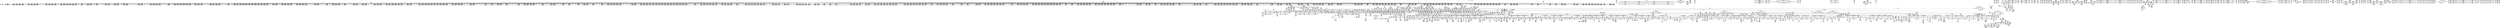 digraph {
	CE0x529d380 [shape=record,shape=Mrecord,label="{CE0x529d380|task_sid:tmp2}"]
	CE0x53320d0 [shape=record,shape=Mrecord,label="{CE0x53320d0|current_sid:tmp13|security/selinux/hooks.c,218|*SummSource*}"]
	CE0x53e3740 [shape=record,shape=Mrecord,label="{CE0x53e3740|task_sid:tmp10|security/selinux/hooks.c,208}"]
	CE0x537b720 [shape=record,shape=Mrecord,label="{CE0x537b720|rcu_read_unlock:if.end|*SummSink*}"]
	CE0x52cd070 [shape=record,shape=Mrecord,label="{CE0x52cd070|_call_void___llvm_gcov_indirect_counter_increment(i32*___llvm_gcov_global_state_pred267,_i64**_getelementptr_inbounds_(_4_x_i64*_,_4_x_i64*_*___llvm_gcda_edge_table266,_i64_0,_i64_2)),_!dbg_!27717|security/selinux/hooks.c,1483|*SummSink*}"]
	CE0x53e5ca0 [shape=record,shape=Mrecord,label="{CE0x53e5ca0|i8*_getelementptr_inbounds_(_41_x_i8_,_41_x_i8_*_.str44,_i32_0,_i32_0)|*Constant*}"]
	CE0x52a6b10 [shape=record,shape=Mrecord,label="{CE0x52a6b10|i64*_getelementptr_inbounds_(_10_x_i64_,_10_x_i64_*___llvm_gcov_ctr290,_i64_0,_i64_8)|*Constant*|*SummSink*}"]
	CE0x53d4240 [shape=record,shape=Mrecord,label="{CE0x53d4240|rcu_lock_release:tmp5|include/linux/rcupdate.h,423}"]
	CE0x52ee0b0 [shape=record,shape=Mrecord,label="{CE0x52ee0b0|2472:_%struct.cred*,_:_CRE_440,448_|*MultipleSource*|Function::task_sid&Arg::task::|Function::current_has_perm&Arg::tsk::|Function::selinux_task_kill&Arg::p::|security/selinux/hooks.c,208}"]
	CE0x5279090 [shape=record,shape=Mrecord,label="{CE0x5279090|avc_has_perm:ssid|Function::avc_has_perm&Arg::ssid::|*SummSource*}"]
	CE0x535cb30 [shape=record,shape=Mrecord,label="{CE0x535cb30|_ret_void,_!dbg_!27717|include/linux/rcupdate.h,240|*SummSink*}"]
	CE0x52954f0 [shape=record,shape=Mrecord,label="{CE0x52954f0|selinux_task_kill:tmp15|security/selinux/hooks.c,3666}"]
	CE0x53a9960 [shape=record,shape=Mrecord,label="{CE0x53a9960|i64*_getelementptr_inbounds_(_11_x_i64_,_11_x_i64_*___llvm_gcov_ctr125,_i64_0,_i64_10)|*Constant*|*SummSource*}"]
	CE0x534f2e0 [shape=record,shape=Mrecord,label="{CE0x534f2e0|current_sid:tmp22|security/selinux/hooks.c,218}"]
	CE0x52db450 [shape=record,shape=Mrecord,label="{CE0x52db450|current_has_perm:tmp2}"]
	CE0x527b180 [shape=record,shape=Mrecord,label="{CE0x527b180|i64*_getelementptr_inbounds_(_10_x_i64_,_10_x_i64_*___llvm_gcov_ctr290,_i64_0,_i64_3)|*Constant*}"]
	CE0x531ac70 [shape=record,shape=Mrecord,label="{CE0x531ac70|2472:_%struct.cred*,_:_CRE_6315,6316_}"]
	CE0x531a8e0 [shape=record,shape=Mrecord,label="{CE0x531a8e0|2472:_%struct.cred*,_:_CRE_6312,6313_}"]
	CE0x528b860 [shape=record,shape=Mrecord,label="{CE0x528b860|GLOBAL:__llvm_gcov_global_state_pred267|Global_var:__llvm_gcov_global_state_pred267|*SummSource*}"]
	CE0x53375e0 [shape=record,shape=Mrecord,label="{CE0x53375e0|__rcu_read_lock:tmp3}"]
	CE0x530c250 [shape=record,shape=Mrecord,label="{CE0x530c250|2472:_%struct.cred*,_:_CRE_2942,2943_}"]
	CE0x5280300 [shape=record,shape=Mrecord,label="{CE0x5280300|i32_0|*Constant*}"]
	CE0x536b5a0 [shape=record,shape=Mrecord,label="{CE0x536b5a0|rcu_read_lock:tmp20|include/linux/rcupdate.h,882|*SummSink*}"]
	CE0x53ca130 [shape=record,shape=Mrecord,label="{CE0x53ca130|rcu_lock_release:__here|*SummSource*}"]
	CE0x5354b90 [shape=record,shape=Mrecord,label="{CE0x5354b90|rcu_read_lock:tmp|*SummSink*}"]
	CE0x53d6fd0 [shape=record,shape=Mrecord,label="{CE0x53d6fd0|_call_void_asm_addl_$1,_%gs:$0_,_*m,ri,*m,_dirflag_,_fpsr_,_flags_(i32*___preempt_count,_i32_%val,_i32*___preempt_count)_#3,_!dbg_!27714,_!srcloc_!27717|./arch/x86/include/asm/preempt.h,72|*SummSink*}"]
	CE0x5296d90 [shape=record,shape=Mrecord,label="{CE0x5296d90|i64_0|*Constant*|*SummSource*}"]
	CE0x52f4be0 [shape=record,shape=Mrecord,label="{CE0x52f4be0|2472:_%struct.cred*,_:_CRE_702,703_}"]
	CE0x52d1420 [shape=record,shape=Mrecord,label="{CE0x52d1420|i64*_getelementptr_inbounds_(_4_x_i64_,_4_x_i64_*___llvm_gcov_ctr129,_i64_0,_i64_2)|*Constant*|*SummSink*}"]
	CE0x52fbc60 [shape=record,shape=Mrecord,label="{CE0x52fbc60|2472:_%struct.cred*,_:_CRE_2128,2136_|*MultipleSource*|Function::task_sid&Arg::task::|Function::current_has_perm&Arg::tsk::|Function::selinux_task_kill&Arg::p::|security/selinux/hooks.c,208}"]
	CE0x52cf390 [shape=record,shape=Mrecord,label="{CE0x52cf390|i64*_getelementptr_inbounds_(_10_x_i64_,_10_x_i64_*___llvm_gcov_ctr265,_i64_0,_i64_7)|*Constant*|*SummSource*}"]
	CE0x530c120 [shape=record,shape=Mrecord,label="{CE0x530c120|2472:_%struct.cred*,_:_CRE_2941,2942_}"]
	CE0x53cf6f0 [shape=record,shape=Mrecord,label="{CE0x53cf6f0|__rcu_read_unlock:tmp3|*SummSink*}"]
	CE0x5277110 [shape=record,shape=Mrecord,label="{CE0x5277110|selinux_task_kill:secid|Function::selinux_task_kill&Arg::secid::|*SummSink*}"]
	CE0x53637b0 [shape=record,shape=Mrecord,label="{CE0x53637b0|rcu_read_lock:tmp11|include/linux/rcupdate.h,882|*SummSink*}"]
	CE0x52ff670 [shape=record,shape=Mrecord,label="{CE0x52ff670|2472:_%struct.cred*,_:_CRE_2400,2408_|*MultipleSource*|Function::task_sid&Arg::task::|Function::current_has_perm&Arg::tsk::|Function::selinux_task_kill&Arg::p::|security/selinux/hooks.c,208}"]
	CE0x52d3a60 [shape=record,shape=Mrecord,label="{CE0x52d3a60|rcu_read_lock:tobool|include/linux/rcupdate.h,882|*SummSink*}"]
	CE0x530e260 [shape=record,shape=Mrecord,label="{CE0x530e260|2472:_%struct.cred*,_:_CRE_2969,2970_}"]
	CE0x537a040 [shape=record,shape=Mrecord,label="{CE0x537a040|current_sid:tmp8|security/selinux/hooks.c,218|*SummSink*}"]
	CE0x530b540 [shape=record,shape=Mrecord,label="{CE0x530b540|2472:_%struct.cred*,_:_CRE_2931,2932_}"]
	CE0x530dda0 [shape=record,shape=Mrecord,label="{CE0x530dda0|2472:_%struct.cred*,_:_CRE_2965,2966_}"]
	CE0x52caec0 [shape=record,shape=Mrecord,label="{CE0x52caec0|task_sid:tmp24|security/selinux/hooks.c,208|*SummSink*}"]
	CE0x527da10 [shape=record,shape=Mrecord,label="{CE0x527da10|GLOBAL:task_sid|*Constant*|*SummSink*}"]
	CE0x53475c0 [shape=record,shape=Mrecord,label="{CE0x53475c0|current_sid:security|security/selinux/hooks.c,218}"]
	CE0x529b970 [shape=record,shape=Mrecord,label="{CE0x529b970|_call_void___llvm_gcov_indirect_counter_increment(i32*___llvm_gcov_global_state_pred267,_i64**_getelementptr_inbounds_(_4_x_i64*_,_4_x_i64*_*___llvm_gcda_edge_table266,_i64_0,_i64_0)),_!dbg_!27721|security/selinux/hooks.c,1491}"]
	CE0x52d7860 [shape=record,shape=Mrecord,label="{CE0x52d7860|cred_sid:tmp}"]
	CE0x5372df0 [shape=record,shape=Mrecord,label="{CE0x5372df0|current_sid:tmp9|security/selinux/hooks.c,218}"]
	CE0x5382850 [shape=record,shape=Mrecord,label="{CE0x5382850|rcu_read_unlock:tmp18|include/linux/rcupdate.h,933}"]
	CE0x530f720 [shape=record,shape=Mrecord,label="{CE0x530f720|2472:_%struct.cred*,_:_CRE_3024,3032_|*MultipleSource*|Function::task_sid&Arg::task::|Function::current_has_perm&Arg::tsk::|Function::selinux_task_kill&Arg::p::|security/selinux/hooks.c,208}"]
	CE0x530e130 [shape=record,shape=Mrecord,label="{CE0x530e130|2472:_%struct.cred*,_:_CRE_2968,2969_}"]
	CE0x5279a60 [shape=record,shape=Mrecord,label="{CE0x5279a60|selinux_task_kill:tmp8|security/selinux/hooks.c,3664}"]
	CE0x528ddd0 [shape=record,shape=Mrecord,label="{CE0x528ddd0|selinux_task_kill:tmp13|security/selinux/hooks.c,3665|*SummSink*}"]
	CE0x5c7f3e0 [shape=record,shape=Mrecord,label="{CE0x5c7f3e0|selinux_task_kill:tmp6|security/selinux/hooks.c,3662}"]
	CE0x53750d0 [shape=record,shape=Mrecord,label="{CE0x53750d0|current_sid:tmp14|security/selinux/hooks.c,218|*SummSink*}"]
	CE0x5276800 [shape=record,shape=Mrecord,label="{CE0x5276800|selinux_task_kill:if.then|*SummSource*}"]
	CE0x5353ae0 [shape=record,shape=Mrecord,label="{CE0x5353ae0|_call_void___rcu_read_lock()_#10,_!dbg_!27710|include/linux/rcupdate.h,879|*SummSink*}"]
	CE0x5300710 [shape=record,shape=Mrecord,label="{CE0x5300710|2472:_%struct.cred*,_:_CRE_2504,2508_|*MultipleSource*|Function::task_sid&Arg::task::|Function::current_has_perm&Arg::tsk::|Function::selinux_task_kill&Arg::p::|security/selinux/hooks.c,208}"]
	CE0x530bd90 [shape=record,shape=Mrecord,label="{CE0x530bd90|2472:_%struct.cred*,_:_CRE_2938,2939_}"]
	CE0x53385e0 [shape=record,shape=Mrecord,label="{CE0x53385e0|i64*_getelementptr_inbounds_(_13_x_i64_,_13_x_i64_*___llvm_gcov_ctr126,_i64_0,_i64_8)|*Constant*|*SummSource*}"]
	CE0x52d9680 [shape=record,shape=Mrecord,label="{CE0x52d9680|signal_to_av:tmp10|security/selinux/hooks.c,1495}"]
	CE0x5295f20 [shape=record,shape=Mrecord,label="{CE0x5295f20|task_sid:task|Function::task_sid&Arg::task::}"]
	CE0x52dabb0 [shape=record,shape=Mrecord,label="{CE0x52dabb0|i64*_getelementptr_inbounds_(_2_x_i64_,_2_x_i64_*___llvm_gcov_ctr136,_i64_0,_i64_1)|*Constant*|*SummSource*}"]
	CE0x528a570 [shape=record,shape=Mrecord,label="{CE0x528a570|i32_(i32,_i32,_i16,_i32,_%struct.common_audit_data*)*_bitcast_(i32_(i32,_i32,_i16,_i32,_%struct.common_audit_data.495*)*_avc_has_perm_to_i32_(i32,_i32,_i16,_i32,_%struct.common_audit_data*)*)|*Constant*|*SummSink*}"]
	CE0x5302fa0 [shape=record,shape=Mrecord,label="{CE0x5302fa0|2472:_%struct.cred*,_:_CRE_2594,2596_|*MultipleSource*|Function::task_sid&Arg::task::|Function::current_has_perm&Arg::tsk::|Function::selinux_task_kill&Arg::p::|security/selinux/hooks.c,208}"]
	CE0x53eabf0 [shape=record,shape=Mrecord,label="{CE0x53eabf0|i64*_getelementptr_inbounds_(_4_x_i64_,_4_x_i64_*___llvm_gcov_ctr135,_i64_0,_i64_3)|*Constant*|*SummSource*}"]
	CE0x5352880 [shape=record,shape=Mrecord,label="{CE0x5352880|task_sid:do.end6}"]
	CE0x5292060 [shape=record,shape=Mrecord,label="{CE0x5292060|_ret_i32_%call7,_!dbg_!27749|security/selinux/hooks.c,210|*SummSink*}"]
	CE0x52d7ce0 [shape=record,shape=Mrecord,label="{CE0x52d7ce0|current_has_perm:tmp1|*SummSource*}"]
	CE0x5317760 [shape=record,shape=Mrecord,label="{CE0x5317760|2472:_%struct.cred*,_:_CRE_6216,6224_|*MultipleSource*|Function::task_sid&Arg::task::|Function::current_has_perm&Arg::tsk::|Function::selinux_task_kill&Arg::p::|security/selinux/hooks.c,208}"]
	CE0x531d730 [shape=record,shape=Mrecord,label="{CE0x531d730|2472:_%struct.cred*,_:_CRE_6351,6352_}"]
	CE0x532ac50 [shape=record,shape=Mrecord,label="{CE0x532ac50|rcu_read_unlock:tmp21|include/linux/rcupdate.h,935|*SummSink*}"]
	CE0x53191b0 [shape=record,shape=Mrecord,label="{CE0x53191b0|2472:_%struct.cred*,_:_CRE_6292,6293_}"]
	CE0x52cf220 [shape=record,shape=Mrecord,label="{CE0x52cf220|_call_void___llvm_gcov_indirect_counter_increment(i32*___llvm_gcov_global_state_pred267,_i64**_getelementptr_inbounds_(_4_x_i64*_,_4_x_i64*_*___llvm_gcda_edge_table266,_i64_0,_i64_3)),_!dbg_!27719|security/selinux/hooks.c,1487|*SummSink*}"]
	CE0x52ed430 [shape=record,shape=Mrecord,label="{CE0x52ed430|__llvm_gcov_indirect_counter_increment:pred|*SummSink*}"]
	CE0x53a6070 [shape=record,shape=Mrecord,label="{CE0x53a6070|current_sid:do.body}"]
	CE0x53aa260 [shape=record,shape=Mrecord,label="{CE0x53aa260|current_sid:call4|security/selinux/hooks.c,218}"]
	CE0x5412a60 [shape=record,shape=Mrecord,label="{CE0x5412a60|__preempt_count_sub:sub|./arch/x86/include/asm/preempt.h,77|*SummSource*}"]
	CE0x53cebb0 [shape=record,shape=Mrecord,label="{CE0x53cebb0|rcu_lock_acquire:tmp4|include/linux/rcupdate.h,418}"]
	CE0x5377a80 [shape=record,shape=Mrecord,label="{CE0x5377a80|rcu_read_unlock:tmp5|include/linux/rcupdate.h,933}"]
	CE0x5283a50 [shape=record,shape=Mrecord,label="{CE0x5283a50|signal_to_av:sw.bb1|*SummSink*}"]
	CE0x52d1710 [shape=record,shape=Mrecord,label="{CE0x52d1710|%struct.task_struct*_(%struct.task_struct**)*_asm_movq_%gs:$_1:P_,$0_,_r,im,_dirflag_,_fpsr_,_flags_|*SummSink*}"]
	CE0x5324a90 [shape=record,shape=Mrecord,label="{CE0x5324a90|2472:_%struct.cred*,_:_CRE_10528,10536_|*MultipleSource*|Function::task_sid&Arg::task::|Function::current_has_perm&Arg::tsk::|Function::selinux_task_kill&Arg::p::|security/selinux/hooks.c,208}"]
	CE0x5348820 [shape=record,shape=Mrecord,label="{CE0x5348820|current_has_perm:bb}"]
	CE0x5289ae0 [shape=record,shape=Mrecord,label="{CE0x5289ae0|_call_void_rcu_read_unlock()_#10,_!dbg_!27748|security/selinux/hooks.c,209|*SummSink*}"]
	CE0x5307220 [shape=record,shape=Mrecord,label="{CE0x5307220|2472:_%struct.cred*,_:_CRE_2808,2816_|*MultipleSource*|Function::task_sid&Arg::task::|Function::current_has_perm&Arg::tsk::|Function::selinux_task_kill&Arg::p::|security/selinux/hooks.c,208}"]
	CE0x531b720 [shape=record,shape=Mrecord,label="{CE0x531b720|2472:_%struct.cred*,_:_CRE_6324,6325_}"]
	CE0x53ded50 [shape=record,shape=Mrecord,label="{CE0x53ded50|get_current:bb}"]
	CE0x5362980 [shape=record,shape=Mrecord,label="{CE0x5362980|rcu_read_lock:tmp9|include/linux/rcupdate.h,882}"]
	CE0x5346670 [shape=record,shape=Mrecord,label="{CE0x5346670|i32_78|*Constant*}"]
	CE0x52a4680 [shape=record,shape=Mrecord,label="{CE0x52a4680|rcu_read_unlock:entry|*SummSink*}"]
	CE0x53674a0 [shape=record,shape=Mrecord,label="{CE0x53674a0|i64*_getelementptr_inbounds_(_11_x_i64_,_11_x_i64_*___llvm_gcov_ctr127,_i64_0,_i64_8)|*Constant*|*SummSink*}"]
	CE0x526dc50 [shape=record,shape=Mrecord,label="{CE0x526dc50|selinux_task_kill:if.else|*SummSink*}"]
	CE0x5359780 [shape=record,shape=Mrecord,label="{CE0x5359780|i32_22|*Constant*}"]
	CE0x5332e30 [shape=record,shape=Mrecord,label="{CE0x5332e30|__rcu_read_lock:do.end|*SummSource*}"]
	CE0x5372b70 [shape=record,shape=Mrecord,label="{CE0x5372b70|rcu_read_unlock:tmp4|include/linux/rcupdate.h,933|*SummSink*}"]
	CE0x52d5160 [shape=record,shape=Mrecord,label="{CE0x52d5160|i32_4|*Constant*|*SummSource*}"]
	CE0x5308030 [shape=record,shape=Mrecord,label="{CE0x5308030|2472:_%struct.cred*,_:_CRE_2856,2864_|*MultipleSource*|Function::task_sid&Arg::task::|Function::current_has_perm&Arg::tsk::|Function::selinux_task_kill&Arg::p::|security/selinux/hooks.c,208}"]
	CE0x52df120 [shape=record,shape=Mrecord,label="{CE0x52df120|current_has_perm:call|security/selinux/hooks.c,1542|*SummSink*}"]
	CE0x53754f0 [shape=record,shape=Mrecord,label="{CE0x53754f0|rcu_read_unlock:call|include/linux/rcupdate.h,933|*SummSink*}"]
	CE0x537d880 [shape=record,shape=Mrecord,label="{CE0x537d880|i64_4|*Constant*}"]
	CE0x537c740 [shape=record,shape=Mrecord,label="{CE0x537c740|__rcu_read_unlock:tmp5|include/linux/rcupdate.h,244}"]
	CE0x536abc0 [shape=record,shape=Mrecord,label="{CE0x536abc0|i8*_getelementptr_inbounds_(_25_x_i8_,_25_x_i8_*_.str45,_i32_0,_i32_0)|*Constant*}"]
	CE0x540dd90 [shape=record,shape=Mrecord,label="{CE0x540dd90|__preempt_count_sub:tmp6|./arch/x86/include/asm/preempt.h,78|*SummSink*}"]
	CE0x53a4f60 [shape=record,shape=Mrecord,label="{CE0x53a4f60|current_sid:if.end}"]
	CE0x52ccca0 [shape=record,shape=Mrecord,label="{CE0x52ccca0|GLOBAL:cred_sid|*Constant*|*SummSource*}"]
	CE0x53772a0 [shape=record,shape=Mrecord,label="{CE0x53772a0|rcu_read_unlock:tmp1|*SummSink*}"]
	CE0x52d8160 [shape=record,shape=Mrecord,label="{CE0x52d8160|GLOBAL:rcu_read_lock|*Constant*|*SummSource*}"]
	CE0x5349020 [shape=record,shape=Mrecord,label="{CE0x5349020|__llvm_gcov_indirect_counter_increment:tmp3|*SummSource*}"]
	CE0x53e4b80 [shape=record,shape=Mrecord,label="{CE0x53e4b80|task_sid:tmp14|security/selinux/hooks.c,208}"]
	CE0x5412130 [shape=record,shape=Mrecord,label="{CE0x5412130|i64*_getelementptr_inbounds_(_2_x_i64_,_2_x_i64_*___llvm_gcov_ctr98,_i64_0,_i64_0)|*Constant*}"]
	CE0x52de840 [shape=record,shape=Mrecord,label="{CE0x52de840|__llvm_gcov_indirect_counter_increment:tmp1}"]
	CE0x535ac10 [shape=record,shape=Mrecord,label="{CE0x535ac10|rcu_read_unlock:tmp7|include/linux/rcupdate.h,933|*SummSource*}"]
	CE0x53d2370 [shape=record,shape=Mrecord,label="{CE0x53d2370|i64_ptrtoint_(i8*_blockaddress(_rcu_lock_release,_%__here)_to_i64)|*Constant*|*SummSink*}"]
	CE0x5362800 [shape=record,shape=Mrecord,label="{CE0x5362800|i64_5|*Constant*}"]
	CE0x53f1390 [shape=record,shape=Mrecord,label="{CE0x53f1390|__rcu_read_unlock:do.body}"]
	CE0x528b530 [shape=record,shape=Mrecord,label="{CE0x528b530|task_sid:do.body|*SummSink*}"]
	CE0x5366890 [shape=record,shape=Mrecord,label="{CE0x5366890|rcu_read_lock:tmp15|include/linux/rcupdate.h,882|*SummSink*}"]
	CE0x526f590 [shape=record,shape=Mrecord,label="{CE0x526f590|signal_to_av:sig|Function::signal_to_av&Arg::sig::|*SummSource*}"]
	CE0x5329a90 [shape=record,shape=Mrecord,label="{CE0x5329a90|rcu_read_unlock:tmp19|include/linux/rcupdate.h,933}"]
	CE0x532cee0 [shape=record,shape=Mrecord,label="{CE0x532cee0|GLOBAL:rcu_lock_release|*Constant*|*SummSource*}"]
	CE0x52ca0d0 [shape=record,shape=Mrecord,label="{CE0x52ca0d0|task_sid:tmp23|security/selinux/hooks.c,208|*SummSource*}"]
	CE0x52db670 [shape=record,shape=Mrecord,label="{CE0x52db670|_call_void_mcount()_#3|*SummSource*}"]
	CE0x5287250 [shape=record,shape=Mrecord,label="{CE0x5287250|avc_has_perm:tclass|Function::avc_has_perm&Arg::tclass::|*SummSource*}"]
	CE0x5305110 [shape=record,shape=Mrecord,label="{CE0x5305110|2472:_%struct.cred*,_:_CRE_2704,2712_|*MultipleSource*|Function::task_sid&Arg::task::|Function::current_has_perm&Arg::tsk::|Function::selinux_task_kill&Arg::p::|security/selinux/hooks.c,208}"]
	CE0x52d1cd0 [shape=record,shape=Mrecord,label="{CE0x52d1cd0|_call_void_mcount()_#3|*SummSink*}"]
	CE0x52c4a20 [shape=record,shape=Mrecord,label="{CE0x52c4a20|2472:_%struct.cred*,_:_CRE_544,552_|*MultipleSource*|Function::task_sid&Arg::task::|Function::current_has_perm&Arg::tsk::|Function::selinux_task_kill&Arg::p::|security/selinux/hooks.c,208}"]
	CE0x53c77f0 [shape=record,shape=Mrecord,label="{CE0x53c77f0|rcu_lock_release:tmp2|*SummSink*}"]
	CE0x527f6a0 [shape=record,shape=Mrecord,label="{CE0x527f6a0|selinux_task_kill:if.else5|*SummSink*}"]
	CE0x52ea620 [shape=record,shape=Mrecord,label="{CE0x52ea620|2472:_%struct.cred*,_:_CRE_72,76_|*MultipleSource*|Function::task_sid&Arg::task::|Function::current_has_perm&Arg::tsk::|Function::selinux_task_kill&Arg::p::|security/selinux/hooks.c,208}"]
	CE0x528b360 [shape=record,shape=Mrecord,label="{CE0x528b360|task_sid:do.body}"]
	CE0x5284860 [shape=record,shape=Mrecord,label="{CE0x5284860|signal_to_av:sw.bb2|*SummSource*}"]
	CE0x52c52d0 [shape=record,shape=Mrecord,label="{CE0x52c52d0|i64*_getelementptr_inbounds_(_13_x_i64_,_13_x_i64_*___llvm_gcov_ctr126,_i64_0,_i64_8)|*Constant*|*SummSink*}"]
	CE0x53e2dd0 [shape=record,shape=Mrecord,label="{CE0x53e2dd0|task_sid:tmp7|security/selinux/hooks.c,208}"]
	CE0x53213f0 [shape=record,shape=Mrecord,label="{CE0x53213f0|2472:_%struct.cred*,_:_CRE_6520,6528_|*MultipleSource*|Function::task_sid&Arg::task::|Function::current_has_perm&Arg::tsk::|Function::selinux_task_kill&Arg::p::|security/selinux/hooks.c,208}"]
	CE0x537ed50 [shape=record,shape=Mrecord,label="{CE0x537ed50|__rcu_read_lock:tmp7|include/linux/rcupdate.h,240}"]
	CE0x52ea990 [shape=record,shape=Mrecord,label="{CE0x52ea990|2472:_%struct.cred*,_:_CRE_248,256_|*MultipleSource*|Function::task_sid&Arg::task::|Function::current_has_perm&Arg::tsk::|Function::selinux_task_kill&Arg::p::|security/selinux/hooks.c,208}"]
	CE0x52e3800 [shape=record,shape=Mrecord,label="{CE0x52e3800|i32_77|*Constant*|*SummSink*}"]
	CE0x52e41b0 [shape=record,shape=Mrecord,label="{CE0x52e41b0|i64*_getelementptr_inbounds_(_13_x_i64_,_13_x_i64_*___llvm_gcov_ctr126,_i64_0,_i64_0)|*Constant*|*SummSource*}"]
	CE0x53390c0 [shape=record,shape=Mrecord,label="{CE0x53390c0|GLOBAL:__llvm_gcov_ctr126|Global_var:__llvm_gcov_ctr126|*SummSource*}"]
	CE0x526dad0 [shape=record,shape=Mrecord,label="{CE0x526dad0|selinux_task_kill:if.then}"]
	CE0x53e7c20 [shape=record,shape=Mrecord,label="{CE0x53e7c20|task_sid:tmp26|security/selinux/hooks.c,208}"]
	CE0x5330870 [shape=record,shape=Mrecord,label="{CE0x5330870|__rcu_read_lock:tmp3|*SummSource*}"]
	CE0x5356450 [shape=record,shape=Mrecord,label="{CE0x5356450|rcu_read_lock:tmp5|include/linux/rcupdate.h,882}"]
	CE0x5366ea0 [shape=record,shape=Mrecord,label="{CE0x5366ea0|i64*_getelementptr_inbounds_(_11_x_i64_,_11_x_i64_*___llvm_gcov_ctr127,_i64_0,_i64_8)|*Constant*}"]
	CE0x52cc2f0 [shape=record,shape=Mrecord,label="{CE0x52cc2f0|task_sid:tmp27|security/selinux/hooks.c,208|*SummSource*}"]
	CE0x52e6140 [shape=record,shape=Mrecord,label="{CE0x52e6140|2472:_%struct.cred*,_:_CRE_376,384_|*MultipleSource*|Function::task_sid&Arg::task::|Function::current_has_perm&Arg::tsk::|Function::selinux_task_kill&Arg::p::|security/selinux/hooks.c,208}"]
	CE0x52d78d0 [shape=record,shape=Mrecord,label="{CE0x52d78d0|task_sid:tmp3|*SummSource*}"]
	CE0x53824e0 [shape=record,shape=Mrecord,label="{CE0x53824e0|rcu_read_unlock:tmp17|include/linux/rcupdate.h,933}"]
	CE0x5321190 [shape=record,shape=Mrecord,label="{CE0x5321190|2472:_%struct.cred*,_:_CRE_6512,6520_|*MultipleSource*|Function::task_sid&Arg::task::|Function::current_has_perm&Arg::tsk::|Function::selinux_task_kill&Arg::p::|security/selinux/hooks.c,208}"]
	CE0x528ffb0 [shape=record,shape=Mrecord,label="{CE0x528ffb0|selinux_task_kill:tmp7|security/selinux/hooks.c,3662|*SummSource*}"]
	CE0x53ca1f0 [shape=record,shape=Mrecord,label="{CE0x53ca1f0|rcu_lock_release:__here|*SummSink*}"]
	CE0x530d7b0 [shape=record,shape=Mrecord,label="{CE0x530d7b0|2472:_%struct.cred*,_:_CRE_2960,2961_}"]
	CE0x5323070 [shape=record,shape=Mrecord,label="{CE0x5323070|2472:_%struct.cred*,_:_CRE_6624,6632_|*MultipleSource*|Function::task_sid&Arg::task::|Function::current_has_perm&Arg::tsk::|Function::selinux_task_kill&Arg::p::|security/selinux/hooks.c,208}"]
	CE0x5305370 [shape=record,shape=Mrecord,label="{CE0x5305370|2472:_%struct.cred*,_:_CRE_2712,2720_|*MultipleSource*|Function::task_sid&Arg::task::|Function::current_has_perm&Arg::tsk::|Function::selinux_task_kill&Arg::p::|security/selinux/hooks.c,208}"]
	CE0x5281150 [shape=record,shape=Mrecord,label="{CE0x5281150|selinux_task_kill:perm.0}"]
	CE0x5351fa0 [shape=record,shape=Mrecord,label="{CE0x5351fa0|__preempt_count_add:entry}"]
	CE0x53737c0 [shape=record,shape=Mrecord,label="{CE0x53737c0|i32_2|*Constant*}"]
	CE0x535eb30 [shape=record,shape=Mrecord,label="{CE0x535eb30|rcu_read_lock:do.body}"]
	CE0x52f0110 [shape=record,shape=Mrecord,label="{CE0x52f0110|task_sid:tobool4|security/selinux/hooks.c,208}"]
	CE0x53643c0 [shape=record,shape=Mrecord,label="{CE0x53643c0|i64_7|*Constant*}"]
	CE0x535bd80 [shape=record,shape=Mrecord,label="{CE0x535bd80|current_sid:if.then|*SummSource*}"]
	CE0x52dea50 [shape=record,shape=Mrecord,label="{CE0x52dea50|__llvm_gcov_indirect_counter_increment:tmp|*SummSource*}"]
	CE0x53e83d0 [shape=record,shape=Mrecord,label="{CE0x53e83d0|task_sid:call7|security/selinux/hooks.c,208}"]
	CE0x5308750 [shape=record,shape=Mrecord,label="{CE0x5308750|2472:_%struct.cred*,_:_CRE_2876,2880_|*MultipleSource*|Function::task_sid&Arg::task::|Function::current_has_perm&Arg::tsk::|Function::selinux_task_kill&Arg::p::|security/selinux/hooks.c,208}"]
	CE0x52cd600 [shape=record,shape=Mrecord,label="{CE0x52cd600|i64*_getelementptr_inbounds_(_10_x_i64_,_10_x_i64_*___llvm_gcov_ctr265,_i64_0,_i64_6)|*Constant*}"]
	CE0x531df80 [shape=record,shape=Mrecord,label="{CE0x531df80|2472:_%struct.cred*,_:_CRE_6358,6359_}"]
	CE0x531e990 [shape=record,shape=Mrecord,label="{CE0x531e990|2472:_%struct.cred*,_:_CRE_6392,6400_|*MultipleSource*|Function::task_sid&Arg::task::|Function::current_has_perm&Arg::tsk::|Function::selinux_task_kill&Arg::p::|security/selinux/hooks.c,208}"]
	CE0x535f3c0 [shape=record,shape=Mrecord,label="{CE0x535f3c0|rcu_lock_acquire:map|Function::rcu_lock_acquire&Arg::map::|*SummSink*}"]
	CE0x52f62f0 [shape=record,shape=Mrecord,label="{CE0x52f62f0|2472:_%struct.cred*,_:_CRE_1808,1816_|*MultipleSource*|Function::task_sid&Arg::task::|Function::current_has_perm&Arg::tsk::|Function::selinux_task_kill&Arg::p::|security/selinux/hooks.c,208}"]
	CE0x53d6650 [shape=record,shape=Mrecord,label="{CE0x53d6650|__rcu_read_unlock:tmp6|include/linux/rcupdate.h,245|*SummSource*}"]
	CE0x53d5fb0 [shape=record,shape=Mrecord,label="{CE0x53d5fb0|__preempt_count_add:do.end|*SummSink*}"]
	CE0x5283e90 [shape=record,shape=Mrecord,label="{CE0x5283e90|2472:_%struct.cred*,_:_CRE_192,200_|*MultipleSource*|Function::task_sid&Arg::task::|Function::current_has_perm&Arg::tsk::|Function::selinux_task_kill&Arg::p::|security/selinux/hooks.c,208}"]
	CE0x5291f00 [shape=record,shape=Mrecord,label="{CE0x5291f00|_ret_i32_%call7,_!dbg_!27749|security/selinux/hooks.c,210|*SummSource*}"]
	CE0x52d6d10 [shape=record,shape=Mrecord,label="{CE0x52d6d10|rcu_read_lock:land.lhs.true|*SummSource*}"]
	CE0x535e5f0 [shape=record,shape=Mrecord,label="{CE0x535e5f0|rcu_read_unlock:call3|include/linux/rcupdate.h,933|*SummSink*}"]
	CE0x5311110 [shape=record,shape=Mrecord,label="{CE0x5311110|2472:_%struct.cred*,_:_CRE_3108,3112_|*MultipleSource*|Function::task_sid&Arg::task::|Function::current_has_perm&Arg::tsk::|Function::selinux_task_kill&Arg::p::|security/selinux/hooks.c,208}"]
	CE0x531b000 [shape=record,shape=Mrecord,label="{CE0x531b000|2472:_%struct.cred*,_:_CRE_6318,6319_}"]
	CE0x52fe370 [shape=record,shape=Mrecord,label="{CE0x52fe370|2472:_%struct.cred*,_:_CRE_2336,2344_|*MultipleSource*|Function::task_sid&Arg::task::|Function::current_has_perm&Arg::tsk::|Function::selinux_task_kill&Arg::p::|security/selinux/hooks.c,208}"]
	CE0x526a630 [shape=record,shape=Mrecord,label="{CE0x526a630|2472:_%struct.cred*,_:_CRE_328,336_|*MultipleSource*|Function::task_sid&Arg::task::|Function::current_has_perm&Arg::tsk::|Function::selinux_task_kill&Arg::p::|security/selinux/hooks.c,208}"]
	CE0x5379410 [shape=record,shape=Mrecord,label="{CE0x5379410|i64_ptrtoint_(i8*_blockaddress(_rcu_lock_acquire,_%__here)_to_i64)|*Constant*}"]
	CE0x53557e0 [shape=record,shape=Mrecord,label="{CE0x53557e0|cred_sid:tmp2|*SummSource*}"]
	CE0x52d92e0 [shape=record,shape=Mrecord,label="{CE0x52d92e0|2472:_%struct.cred*,_:_CRE_296,304_|*MultipleSource*|Function::task_sid&Arg::task::|Function::current_has_perm&Arg::tsk::|Function::selinux_task_kill&Arg::p::|security/selinux/hooks.c,208}"]
	CE0x52f6100 [shape=record,shape=Mrecord,label="{CE0x52f6100|2472:_%struct.cred*,_:_CRE_784,1808_|*MultipleSource*|Function::task_sid&Arg::task::|Function::current_has_perm&Arg::tsk::|Function::selinux_task_kill&Arg::p::|security/selinux/hooks.c,208}"]
	CE0x52d3b30 [shape=record,shape=Mrecord,label="{CE0x52d3b30|rcu_read_lock:tobool|include/linux/rcupdate.h,882|*SummSource*}"]
	CE0x529b890 [shape=record,shape=Mrecord,label="{CE0x529b890|task_sid:tmp13|security/selinux/hooks.c,208}"]
	CE0x5292d90 [shape=record,shape=Mrecord,label="{CE0x5292d90|i64_6|*Constant*|*SummSource*}"]
	CE0x531c1d0 [shape=record,shape=Mrecord,label="{CE0x531c1d0|2472:_%struct.cred*,_:_CRE_6333,6334_}"]
	CE0x531c560 [shape=record,shape=Mrecord,label="{CE0x531c560|2472:_%struct.cred*,_:_CRE_6336,6337_}"]
	CE0x52e1170 [shape=record,shape=Mrecord,label="{CE0x52e1170|GLOBAL:task_sid|*Constant*}"]
	CE0x53128d0 [shape=record,shape=Mrecord,label="{CE0x53128d0|2472:_%struct.cred*,_:_CRE_3160,3164_|*MultipleSource*|Function::task_sid&Arg::task::|Function::current_has_perm&Arg::tsk::|Function::selinux_task_kill&Arg::p::|security/selinux/hooks.c,208}"]
	CE0x537a5b0 [shape=record,shape=Mrecord,label="{CE0x537a5b0|i64*_getelementptr_inbounds_(_11_x_i64_,_11_x_i64_*___llvm_gcov_ctr132,_i64_0,_i64_1)|*Constant*}"]
	CE0x5330690 [shape=record,shape=Mrecord,label="{CE0x5330690|rcu_lock_acquire:indirectgoto|*SummSource*}"]
	CE0x52a6d50 [shape=record,shape=Mrecord,label="{CE0x52a6d50|i64*_getelementptr_inbounds_(_10_x_i64_,_10_x_i64_*___llvm_gcov_ctr290,_i64_0,_i64_8)|*Constant*}"]
	CE0x52c20b0 [shape=record,shape=Mrecord,label="{CE0x52c20b0|task_sid:do.end6}"]
	CE0x52e5ce0 [shape=record,shape=Mrecord,label="{CE0x52e5ce0|%struct.common_audit_data*_null|*Constant*}"]
	CE0x53a6400 [shape=record,shape=Mrecord,label="{CE0x53a6400|COLLAPSED:_GCMRE___llvm_gcov_ctr128_internal_global_4_x_i64_zeroinitializer:_elem_0:default:}"]
	CE0x5306fc0 [shape=record,shape=Mrecord,label="{CE0x5306fc0|2472:_%struct.cred*,_:_CRE_2800,2808_|*MultipleSource*|Function::task_sid&Arg::task::|Function::current_has_perm&Arg::tsk::|Function::selinux_task_kill&Arg::p::|security/selinux/hooks.c,208}"]
	CE0x532e9a0 [shape=record,shape=Mrecord,label="{CE0x532e9a0|_ret_void,_!dbg_!27717|include/linux/rcupdate.h,245|*SummSource*}"]
	CE0x53540e0 [shape=record,shape=Mrecord,label="{CE0x53540e0|cred_sid:tmp3}"]
	CE0x53d1bd0 [shape=record,shape=Mrecord,label="{CE0x53d1bd0|GLOBAL:lock_release|*Constant*|*SummSink*}"]
	CE0x53dd700 [shape=record,shape=Mrecord,label="{CE0x53dd700|__preempt_count_sub:tmp3|*SummSink*}"]
	CE0x52e05c0 [shape=record,shape=Mrecord,label="{CE0x52e05c0|_ret_void,_!dbg_!27735|include/linux/rcupdate.h,884|*SummSink*}"]
	CE0x527f230 [shape=record,shape=Mrecord,label="{CE0x527f230|selinux_task_kill:if.end7|*SummSource*}"]
	CE0x53e6dc0 [shape=record,shape=Mrecord,label="{CE0x53e6dc0|task_sid:tmp22|security/selinux/hooks.c,208}"]
	CE0x5348a70 [shape=record,shape=Mrecord,label="{CE0x5348a70|current_has_perm:bb|*SummSink*}"]
	CE0x52c41d0 [shape=record,shape=Mrecord,label="{CE0x52c41d0|2472:_%struct.cred*,_:_CRE_512,520_|*MultipleSource*|Function::task_sid&Arg::task::|Function::current_has_perm&Arg::tsk::|Function::selinux_task_kill&Arg::p::|security/selinux/hooks.c,208}"]
	CE0x53470b0 [shape=record,shape=Mrecord,label="{CE0x53470b0|current_sid:tmp21|security/selinux/hooks.c,218}"]
	CE0x531fef0 [shape=record,shape=Mrecord,label="{CE0x531fef0|2472:_%struct.cred*,_:_CRE_6472,6474_|*MultipleSource*|Function::task_sid&Arg::task::|Function::current_has_perm&Arg::tsk::|Function::selinux_task_kill&Arg::p::|security/selinux/hooks.c,208}"]
	CE0x529bcb0 [shape=record,shape=Mrecord,label="{CE0x529bcb0|i64*_getelementptr_inbounds_(_10_x_i64_,_10_x_i64_*___llvm_gcov_ctr265,_i64_0,_i64_8)|*Constant*|*SummSource*}"]
	CE0x536fe40 [shape=record,shape=Mrecord,label="{CE0x536fe40|rcu_read_unlock:do.body}"]
	CE0x52e9cb0 [shape=record,shape=Mrecord,label="{CE0x52e9cb0|GLOBAL:__rcu_read_lock|*Constant*}"]
	CE0x52f3fc0 [shape=record,shape=Mrecord,label="{CE0x52f3fc0|2472:_%struct.cred*,_:_CRE_689,690_}"]
	CE0x53ea300 [shape=record,shape=Mrecord,label="{CE0x53ea300|_call_void_asm_addl_$1,_%gs:$0_,_*m,ri,*m,_dirflag_,_fpsr_,_flags_(i32*___preempt_count,_i32_%sub,_i32*___preempt_count)_#3,_!dbg_!27717,_!srcloc_!27718|./arch/x86/include/asm/preempt.h,77}"]
	CE0x536a9b0 [shape=record,shape=Mrecord,label="{CE0x536a9b0|_call_void_lockdep_rcu_suspicious(i8*_getelementptr_inbounds_(_25_x_i8_,_25_x_i8_*_.str45,_i32_0,_i32_0),_i32_883,_i8*_getelementptr_inbounds_(_42_x_i8_,_42_x_i8_*_.str46,_i32_0,_i32_0))_#10,_!dbg_!27728|include/linux/rcupdate.h,882|*SummSink*}"]
	CE0x52f8990 [shape=record,shape=Mrecord,label="{CE0x52f8990|2472:_%struct.cred*,_:_CRE_1952,1960_|*MultipleSource*|Function::task_sid&Arg::task::|Function::current_has_perm&Arg::tsk::|Function::selinux_task_kill&Arg::p::|security/selinux/hooks.c,208}"]
	CE0x5339d80 [shape=record,shape=Mrecord,label="{CE0x5339d80|task_sid:tmp8|security/selinux/hooks.c,208|*SummSource*}"]
	CE0x5313bd0 [shape=record,shape=Mrecord,label="{CE0x5313bd0|2472:_%struct.cred*,_:_CRE_5896,5904_|*MultipleSource*|Function::task_sid&Arg::task::|Function::current_has_perm&Arg::tsk::|Function::selinux_task_kill&Arg::p::|security/selinux/hooks.c,208}"]
	CE0x52e56e0 [shape=record,shape=Mrecord,label="{CE0x52e56e0|2472:_%struct.cred*,_:_CRE_240,248_|*MultipleSource*|Function::task_sid&Arg::task::|Function::current_has_perm&Arg::tsk::|Function::selinux_task_kill&Arg::p::|security/selinux/hooks.c,208}"]
	CE0x53a9580 [shape=record,shape=Mrecord,label="{CE0x53a9580|i64*_getelementptr_inbounds_(_11_x_i64_,_11_x_i64_*___llvm_gcov_ctr125,_i64_0,_i64_10)|*Constant*}"]
	CE0x532eeb0 [shape=record,shape=Mrecord,label="{CE0x532eeb0|current_sid:land.lhs.true|*SummSink*}"]
	CE0x52c0880 [shape=record,shape=Mrecord,label="{CE0x52c0880|2472:_%struct.cred*,_:_CRE_176,184_|*MultipleSource*|Function::task_sid&Arg::task::|Function::current_has_perm&Arg::tsk::|Function::selinux_task_kill&Arg::p::|security/selinux/hooks.c,208}"]
	CE0x52dc010 [shape=record,shape=Mrecord,label="{CE0x52dc010|2472:_%struct.cred*,_:_CRE_112,116_|*MultipleSource*|Function::task_sid&Arg::task::|Function::current_has_perm&Arg::tsk::|Function::selinux_task_kill&Arg::p::|security/selinux/hooks.c,208}"]
	CE0x5335e20 [shape=record,shape=Mrecord,label="{CE0x5335e20|current_sid:tmp9|security/selinux/hooks.c,218|*SummSource*}"]
	CE0x5424010 [shape=record,shape=Mrecord,label="{CE0x5424010|i64*_getelementptr_inbounds_(_4_x_i64_,_4_x_i64_*___llvm_gcov_ctr135,_i64_0,_i64_0)|*Constant*}"]
	CE0x5286180 [shape=record,shape=Mrecord,label="{CE0x5286180|current_has_perm:entry|*SummSink*}"]
	CE0x5379190 [shape=record,shape=Mrecord,label="{CE0x5379190|rcu_read_unlock:tmp|*SummSource*}"]
	CE0x53e3b30 [shape=record,shape=Mrecord,label="{CE0x53e3b30|task_sid:tmp12|security/selinux/hooks.c,208}"]
	CE0x53d5380 [shape=record,shape=Mrecord,label="{CE0x53d5380|__rcu_read_unlock:do.end|*SummSource*}"]
	CE0x53559a0 [shape=record,shape=Mrecord,label="{CE0x53559a0|COLLAPSED:_GCMRE___llvm_gcov_ctr127_internal_global_11_x_i64_zeroinitializer:_elem_0:default:}"]
	CE0x52d7360 [shape=record,shape=Mrecord,label="{CE0x52d7360|i64*_getelementptr_inbounds_(_10_x_i64_,_10_x_i64_*___llvm_gcov_ctr265,_i64_0,_i64_9)|*Constant*|*SummSink*}"]
	CE0x53356e0 [shape=record,shape=Mrecord,label="{CE0x53356e0|i64*_getelementptr_inbounds_(_11_x_i64_,_11_x_i64_*___llvm_gcov_ctr125,_i64_0,_i64_8)|*Constant*|*SummSource*}"]
	CE0x52fdc50 [shape=record,shape=Mrecord,label="{CE0x52fdc50|2472:_%struct.cred*,_:_CRE_2312,2320_|*MultipleSource*|Function::task_sid&Arg::task::|Function::current_has_perm&Arg::tsk::|Function::selinux_task_kill&Arg::p::|security/selinux/hooks.c,208}"]
	CE0x527b030 [shape=record,shape=Mrecord,label="{CE0x527b030|selinux_task_kill:tmp3|security/selinux/hooks.c,3661}"]
	CE0x5413dd0 [shape=record,shape=Mrecord,label="{CE0x5413dd0|COLLAPSED:_GCMRE___llvm_gcov_ctr98_internal_global_2_x_i64_zeroinitializer:_elem_0:default:}"]
	CE0x53195e0 [shape=record,shape=Mrecord,label="{CE0x53195e0|2472:_%struct.cred*,_:_CRE_6296,6297_}"]
	CE0x5359b90 [shape=record,shape=Mrecord,label="{CE0x5359b90|rcu_read_lock:tmp1|*SummSink*}"]
	CE0x535edb0 [shape=record,shape=Mrecord,label="{CE0x535edb0|__rcu_read_lock:tmp5|include/linux/rcupdate.h,239|*SummSink*}"]
	CE0x5292a50 [shape=record,shape=Mrecord,label="{CE0x5292a50|selinux_task_kill:tobool1|security/selinux/hooks.c,3665}"]
	CE0x52e3100 [shape=record,shape=Mrecord,label="{CE0x52e3100|COLLAPSED:_GCMRE___llvm_gcov_ctr126_internal_global_13_x_i64_zeroinitializer:_elem_0:default:}"]
	CE0x5307970 [shape=record,shape=Mrecord,label="{CE0x5307970|2472:_%struct.cred*,_:_CRE_2832,2840_|*MultipleSource*|Function::task_sid&Arg::task::|Function::current_has_perm&Arg::tsk::|Function::selinux_task_kill&Arg::p::|security/selinux/hooks.c,208}"]
	CE0x5276d20 [shape=record,shape=Mrecord,label="{CE0x5276d20|selinux_task_kill:secid|Function::selinux_task_kill&Arg::secid::}"]
	CE0x5363dc0 [shape=record,shape=Mrecord,label="{CE0x5363dc0|rcu_read_lock:call3|include/linux/rcupdate.h,882}"]
	CE0x53eda30 [shape=record,shape=Mrecord,label="{CE0x53eda30|i64*_getelementptr_inbounds_(_2_x_i64_,_2_x_i64_*___llvm_gcov_ctr98,_i64_0,_i64_0)|*Constant*|*SummSink*}"]
	CE0x532fdd0 [shape=record,shape=Mrecord,label="{CE0x532fdd0|current_sid:bb|*SummSource*}"]
	CE0x5319f60 [shape=record,shape=Mrecord,label="{CE0x5319f60|2472:_%struct.cred*,_:_CRE_6304,6305_}"]
	CE0x52d6550 [shape=record,shape=Mrecord,label="{CE0x52d6550|rcu_read_lock:tmp3|*SummSource*}"]
	CE0x533a4d0 [shape=record,shape=Mrecord,label="{CE0x533a4d0|GLOBAL:task_sid.__warned|Global_var:task_sid.__warned|*SummSource*}"]
	CE0x5360170 [shape=record,shape=Mrecord,label="{CE0x5360170|rcu_read_lock:call|include/linux/rcupdate.h,882|*SummSource*}"]
	CE0x53d17f0 [shape=record,shape=Mrecord,label="{CE0x53d17f0|GLOBAL:lock_release|*Constant*}"]
	CE0x53377d0 [shape=record,shape=Mrecord,label="{CE0x53377d0|current_sid:do.end}"]
	CE0x5351b30 [shape=record,shape=Mrecord,label="{CE0x5351b30|task_sid:do.body}"]
	CE0x536c3b0 [shape=record,shape=Mrecord,label="{CE0x536c3b0|rcu_read_lock:tmp22|include/linux/rcupdate.h,884|*SummSource*}"]
	CE0x53c5450 [shape=record,shape=Mrecord,label="{CE0x53c5450|__preempt_count_add:tmp4|./arch/x86/include/asm/preempt.h,72|*SummSink*}"]
	CE0x52eb660 [shape=record,shape=Mrecord,label="{CE0x52eb660|2472:_%struct.cred*,_:_CRE_152,160_|*MultipleSource*|Function::task_sid&Arg::task::|Function::current_has_perm&Arg::tsk::|Function::selinux_task_kill&Arg::p::|security/selinux/hooks.c,208}"]
	CE0x52e4e80 [shape=record,shape=Mrecord,label="{CE0x52e4e80|__llvm_gcov_indirect_counter_increment:counter|*SummSource*}"]
	CE0x53089b0 [shape=record,shape=Mrecord,label="{CE0x53089b0|2472:_%struct.cred*,_:_CRE_2880,2884_|*MultipleSource*|Function::task_sid&Arg::task::|Function::current_has_perm&Arg::tsk::|Function::selinux_task_kill&Arg::p::|security/selinux/hooks.c,208}"]
	CE0x5272240 [shape=record,shape=Mrecord,label="{CE0x5272240|_call_void___llvm_gcov_indirect_counter_increment(i32*___llvm_gcov_global_state_pred267,_i64**_getelementptr_inbounds_(_4_x_i64*_,_4_x_i64*_*___llvm_gcda_edge_table266,_i64_0,_i64_1)),_!dbg_!27714|security/selinux/hooks.c,1479}"]
	CE0x5287b30 [shape=record,shape=Mrecord,label="{CE0x5287b30|avc_has_perm:tclass|Function::avc_has_perm&Arg::tclass::|*SummSink*}"]
	CE0x52e7ad0 [shape=record,shape=Mrecord,label="{CE0x52e7ad0|__llvm_gcov_indirect_counter_increment:exit}"]
	CE0x52c3bd0 [shape=record,shape=Mrecord,label="{CE0x52c3bd0|signal_to_av:sw.default|*SummSource*}"]
	CE0x530a110 [shape=record,shape=Mrecord,label="{CE0x530a110|2472:_%struct.cred*,_:_CRE_2914,2915_}"]
	CE0x532e250 [shape=record,shape=Mrecord,label="{CE0x532e250|__rcu_read_unlock:entry}"]
	CE0x52f5ad0 [shape=record,shape=Mrecord,label="{CE0x52f5ad0|2472:_%struct.cred*,_:_CRE_768,772_|*MultipleSource*|Function::task_sid&Arg::task::|Function::current_has_perm&Arg::tsk::|Function::selinux_task_kill&Arg::p::|security/selinux/hooks.c,208}"]
	CE0x52866c0 [shape=record,shape=Mrecord,label="{CE0x52866c0|_ret_i32_%call2,_!dbg_!27718|security/selinux/hooks.c,1544}"]
	CE0x52c6490 [shape=record,shape=Mrecord,label="{CE0x52c6490|i8*_getelementptr_inbounds_(_41_x_i8_,_41_x_i8_*_.str44,_i32_0,_i32_0)|*Constant*}"]
	CE0x52da630 [shape=record,shape=Mrecord,label="{CE0x52da630|i32_77|*Constant*}"]
	CE0x5287590 [shape=record,shape=Mrecord,label="{CE0x5287590|signal_to_av:tmp9|security/selinux/hooks.c,1491}"]
	CE0x531de50 [shape=record,shape=Mrecord,label="{CE0x531de50|2472:_%struct.cred*,_:_CRE_6357,6358_}"]
	CE0x5289bf0 [shape=record,shape=Mrecord,label="{CE0x5289bf0|i64**_getelementptr_inbounds_(_4_x_i64*_,_4_x_i64*_*___llvm_gcda_edge_table266,_i64_0,_i64_1)|*Constant*|*SummSink*}"]
	CE0x52cbdf0 [shape=record,shape=Mrecord,label="{CE0x52cbdf0|i64*_getelementptr_inbounds_(_13_x_i64_,_13_x_i64_*___llvm_gcov_ctr126,_i64_0,_i64_12)|*Constant*|*SummSource*}"]
	CE0x535f0f0 [shape=record,shape=Mrecord,label="{CE0x535f0f0|rcu_lock_acquire:map|Function::rcu_lock_acquire&Arg::map::}"]
	CE0x531b390 [shape=record,shape=Mrecord,label="{CE0x531b390|2472:_%struct.cred*,_:_CRE_6321,6322_}"]
	CE0x52c7b00 [shape=record,shape=Mrecord,label="{CE0x52c7b00|task_sid:tmp18|security/selinux/hooks.c,208|*SummSink*}"]
	CE0x5372230 [shape=record,shape=Mrecord,label="{CE0x5372230|rcu_read_unlock:if.then|*SummSource*}"]
	CE0x52cbef0 [shape=record,shape=Mrecord,label="{CE0x52cbef0|i64*_getelementptr_inbounds_(_13_x_i64_,_13_x_i64_*___llvm_gcov_ctr126,_i64_0,_i64_12)|*Constant*|*SummSink*}"]
	CE0x5325c80 [shape=record,shape=Mrecord,label="{CE0x5325c80|2472:_%struct.cred*,_:_CRE_10576,10584_|*MultipleSource*|Function::task_sid&Arg::task::|Function::current_has_perm&Arg::tsk::|Function::selinux_task_kill&Arg::p::|security/selinux/hooks.c,208}"]
	CE0x526f710 [shape=record,shape=Mrecord,label="{CE0x526f710|_ret_i32_%perm.0,_!dbg_!27724|security/selinux/hooks.c,1495}"]
	CE0x537f510 [shape=record,shape=Mrecord,label="{CE0x537f510|current_sid:tmp11|security/selinux/hooks.c,218|*SummSource*}"]
	CE0x53ca4d0 [shape=record,shape=Mrecord,label="{CE0x53ca4d0|i64*_getelementptr_inbounds_(_4_x_i64_,_4_x_i64_*___llvm_gcov_ctr133,_i64_0,_i64_1)|*Constant*|*SummSink*}"]
	CE0x53633b0 [shape=record,shape=Mrecord,label="{CE0x53633b0|rcu_read_lock:tmp11|include/linux/rcupdate.h,882}"]
	CE0x5328d20 [shape=record,shape=Mrecord,label="{CE0x5328d20|i8*_getelementptr_inbounds_(_44_x_i8_,_44_x_i8_*_.str47,_i32_0,_i32_0)|*Constant*|*SummSource*}"]
	CE0x5334c30 [shape=record,shape=Mrecord,label="{CE0x5334c30|i64*_getelementptr_inbounds_(_11_x_i64_,_11_x_i64_*___llvm_gcov_ctr125,_i64_0,_i64_1)|*Constant*}"]
	CE0x52f5690 [shape=record,shape=Mrecord,label="{CE0x52f5690|2472:_%struct.cred*,_:_CRE_744,760_|*MultipleSource*|Function::task_sid&Arg::task::|Function::current_has_perm&Arg::tsk::|Function::selinux_task_kill&Arg::p::|security/selinux/hooks.c,208}"]
	CE0x53505f0 [shape=record,shape=Mrecord,label="{CE0x53505f0|0:_i32,_4:_i32,_8:_i32,_12:_i32,_:_CMRE_4,8_|*MultipleSource*|security/selinux/hooks.c,218|security/selinux/hooks.c,218|security/selinux/hooks.c,220}"]
	CE0x5382d40 [shape=record,shape=Mrecord,label="{CE0x5382d40|_call_void_lockdep_rcu_suspicious(i8*_getelementptr_inbounds_(_25_x_i8_,_25_x_i8_*_.str45,_i32_0,_i32_0),_i32_934,_i8*_getelementptr_inbounds_(_44_x_i8_,_44_x_i8_*_.str47,_i32_0,_i32_0))_#10,_!dbg_!27726|include/linux/rcupdate.h,933}"]
	CE0x53d57f0 [shape=record,shape=Mrecord,label="{CE0x53d57f0|i64*_getelementptr_inbounds_(_4_x_i64_,_4_x_i64_*___llvm_gcov_ctr134,_i64_0,_i64_0)|*Constant*|*SummSource*}"]
	CE0x53d08f0 [shape=record,shape=Mrecord,label="{CE0x53d08f0|i64*_getelementptr_inbounds_(_4_x_i64_,_4_x_i64_*___llvm_gcov_ctr130,_i64_0,_i64_2)|*Constant*|*SummSink*}"]
	CE0x53e1a80 [shape=record,shape=Mrecord,label="{CE0x53e1a80|__preempt_count_sub:tmp1|*SummSink*}"]
	CE0x53e63d0 [shape=record,shape=Mrecord,label="{CE0x53e63d0|i64*_getelementptr_inbounds_(_13_x_i64_,_13_x_i64_*___llvm_gcov_ctr126,_i64_0,_i64_9)|*Constant*}"]
	CE0x536d010 [shape=record,shape=Mrecord,label="{CE0x536d010|i64*_getelementptr_inbounds_(_2_x_i64_,_2_x_i64_*___llvm_gcov_ctr131,_i64_0,_i64_0)|*Constant*}"]
	CE0x52c1150 [shape=record,shape=Mrecord,label="{CE0x52c1150|signal_to_av:sw.epilog}"]
	CE0x531bf70 [shape=record,shape=Mrecord,label="{CE0x531bf70|2472:_%struct.cred*,_:_CRE_6331,6332_}"]
	CE0x52ffdc0 [shape=record,shape=Mrecord,label="{CE0x52ffdc0|2472:_%struct.cred*,_:_CRE_2424,2472_|*MultipleSource*|Function::task_sid&Arg::task::|Function::current_has_perm&Arg::tsk::|Function::selinux_task_kill&Arg::p::|security/selinux/hooks.c,208}"]
	CE0x53107c0 [shape=record,shape=Mrecord,label="{CE0x53107c0|2472:_%struct.cred*,_:_CRE_3080,3084_|*MultipleSource*|Function::task_sid&Arg::task::|Function::current_has_perm&Arg::tsk::|Function::selinux_task_kill&Arg::p::|security/selinux/hooks.c,208}"]
	CE0x531d600 [shape=record,shape=Mrecord,label="{CE0x531d600|2472:_%struct.cred*,_:_CRE_6350,6351_}"]
	CE0x531f570 [shape=record,shape=Mrecord,label="{CE0x531f570|2472:_%struct.cred*,_:_CRE_6440,6448_|*MultipleSource*|Function::task_sid&Arg::task::|Function::current_has_perm&Arg::tsk::|Function::selinux_task_kill&Arg::p::|security/selinux/hooks.c,208}"]
	CE0x52e54f0 [shape=record,shape=Mrecord,label="{CE0x52e54f0|2472:_%struct.cred*,_:_CRE_232,240_|*MultipleSource*|Function::task_sid&Arg::task::|Function::current_has_perm&Arg::tsk::|Function::selinux_task_kill&Arg::p::|security/selinux/hooks.c,208}"]
	CE0x53de0d0 [shape=record,shape=Mrecord,label="{CE0x53de0d0|_call_void_asm_sideeffect_,_memory_,_dirflag_,_fpsr_,_flags_()_#3,_!dbg_!27711,_!srcloc_!27714|include/linux/rcupdate.h,244|*SummSource*}"]
	CE0x52a2450 [shape=record,shape=Mrecord,label="{CE0x52a2450|current_sid:tmp16|security/selinux/hooks.c,218|*SummSink*}"]
	CE0x53f45a0 [shape=record,shape=Mrecord,label="{CE0x53f45a0|i64*_getelementptr_inbounds_(_2_x_i64_,_2_x_i64_*___llvm_gcov_ctr98,_i64_0,_i64_1)|*Constant*|*SummSink*}"]
	CE0x53758f0 [shape=record,shape=Mrecord,label="{CE0x53758f0|__preempt_count_add:tmp5|./arch/x86/include/asm/preempt.h,72|*SummSink*}"]
	CE0x52f41e0 [shape=record,shape=Mrecord,label="{CE0x52f41e0|2472:_%struct.cred*,_:_CRE_690,691_}"]
	CE0x536ec80 [shape=record,shape=Mrecord,label="{CE0x536ec80|_call_void_mcount()_#3|*SummSink*}"]
	CE0x531b980 [shape=record,shape=Mrecord,label="{CE0x531b980|2472:_%struct.cred*,_:_CRE_6326,6327_}"]
	CE0x52db160 [shape=record,shape=Mrecord,label="{CE0x52db160|_ret_void,_!dbg_!27735|include/linux/rcupdate.h,884}"]
	CE0x52a4cb0 [shape=record,shape=Mrecord,label="{CE0x52a4cb0|_ret_void,_!dbg_!27735|include/linux/rcupdate.h,938|*SummSink*}"]
	CE0x532e1e0 [shape=record,shape=Mrecord,label="{CE0x532e1e0|GLOBAL:__rcu_read_unlock|*Constant*|*SummSource*}"]
	CE0x533a010 [shape=record,shape=Mrecord,label="{CE0x533a010|task_sid:tmp9|security/selinux/hooks.c,208}"]
	CE0x531d4d0 [shape=record,shape=Mrecord,label="{CE0x531d4d0|2472:_%struct.cred*,_:_CRE_6349,6350_}"]
	CE0x53e6e30 [shape=record,shape=Mrecord,label="{CE0x53e6e30|i64*_getelementptr_inbounds_(_13_x_i64_,_13_x_i64_*___llvm_gcov_ctr126,_i64_0,_i64_10)|*Constant*}"]
	CE0x535dd00 [shape=record,shape=Mrecord,label="{CE0x535dd00|i32_0|*Constant*}"]
	CE0x52e9b60 [shape=record,shape=Mrecord,label="{CE0x52e9b60|_call_void_mcount()_#3|*SummSink*}"]
	CE0x528b240 [shape=record,shape=Mrecord,label="{CE0x528b240|task_sid:land.lhs.true|*SummSink*}"]
	CE0x53564c0 [shape=record,shape=Mrecord,label="{CE0x53564c0|rcu_read_lock:tmp5|include/linux/rcupdate.h,882|*SummSource*}"]
	CE0x52dd940 [shape=record,shape=Mrecord,label="{CE0x52dd940|rcu_read_unlock:land.lhs.true2}"]
	CE0x537ace0 [shape=record,shape=Mrecord,label="{CE0x537ace0|GLOBAL:__llvm_gcov_ctr132|Global_var:__llvm_gcov_ctr132|*SummSink*}"]
	CE0x527dd60 [shape=record,shape=Mrecord,label="{CE0x527dd60|selinux_task_kill:sig|Function::selinux_task_kill&Arg::sig::}"]
	CE0x53f0780 [shape=record,shape=Mrecord,label="{CE0x53f0780|rcu_lock_release:tmp6}"]
	CE0x5351e10 [shape=record,shape=Mrecord,label="{CE0x5351e10|GLOBAL:__preempt_count_add|*Constant*|*SummSource*}"]
	CE0x53783d0 [shape=record,shape=Mrecord,label="{CE0x53783d0|rcu_read_unlock:tmp16|include/linux/rcupdate.h,933|*SummSource*}"]
	CE0x5321da0 [shape=record,shape=Mrecord,label="{CE0x5321da0|2472:_%struct.cred*,_:_CRE_6552,6560_|*MultipleSource*|Function::task_sid&Arg::task::|Function::current_has_perm&Arg::tsk::|Function::selinux_task_kill&Arg::p::|security/selinux/hooks.c,208}"]
	CE0x52812b0 [shape=record,shape=Mrecord,label="{CE0x52812b0|selinux_task_kill:perm.0|*SummSink*}"]
	CE0x53d4910 [shape=record,shape=Mrecord,label="{CE0x53d4910|_call_void_lock_release(%struct.lockdep_map*_%map,_i32_1,_i64_ptrtoint_(i8*_blockaddress(_rcu_lock_release,_%__here)_to_i64))_#10,_!dbg_!27716|include/linux/rcupdate.h,423|*SummSource*}"]
	CE0x52ccb60 [shape=record,shape=Mrecord,label="{CE0x52ccb60|task_sid:call7|security/selinux/hooks.c,208|*SummSource*}"]
	CE0x535a720 [shape=record,shape=Mrecord,label="{CE0x535a720|rcu_read_lock:tmp7|include/linux/rcupdate.h,882}"]
	CE0x536c020 [shape=record,shape=Mrecord,label="{CE0x536c020|rcu_read_lock:tmp21|include/linux/rcupdate.h,884|*SummSink*}"]
	CE0x53a4bc0 [shape=record,shape=Mrecord,label="{CE0x53a4bc0|__rcu_read_lock:tmp4|include/linux/rcupdate.h,239|*SummSource*}"]
	CE0x52fd1a0 [shape=record,shape=Mrecord,label="{CE0x52fd1a0|2472:_%struct.cred*,_:_CRE_2272,2280_|*MultipleSource*|Function::task_sid&Arg::task::|Function::current_has_perm&Arg::tsk::|Function::selinux_task_kill&Arg::p::|security/selinux/hooks.c,208}"]
	CE0x530d550 [shape=record,shape=Mrecord,label="{CE0x530d550|2472:_%struct.cred*,_:_CRE_2958,2959_}"]
	CE0x53681f0 [shape=record,shape=Mrecord,label="{CE0x53681f0|i32_883|*Constant*|*SummSource*}"]
	CE0x5380140 [shape=record,shape=Mrecord,label="{CE0x5380140|0:_i8,_:_GCMR_rcu_read_unlock.__warned_internal_global_i8_0,_section_.data.unlikely_,_align_1:_elem_0:default:}"]
	CE0x5319aa0 [shape=record,shape=Mrecord,label="{CE0x5319aa0|2472:_%struct.cred*,_:_CRE_6300,6301_}"]
	CE0x536ec10 [shape=record,shape=Mrecord,label="{CE0x536ec10|_call_void_mcount()_#3|*SummSource*}"]
	CE0x52f58b0 [shape=record,shape=Mrecord,label="{CE0x52f58b0|2472:_%struct.cred*,_:_CRE_760,768_|*MultipleSource*|Function::task_sid&Arg::task::|Function::current_has_perm&Arg::tsk::|Function::selinux_task_kill&Arg::p::|security/selinux/hooks.c,208}"]
	CE0x527af40 [shape=record,shape=Mrecord,label="{CE0x527af40|_call_void_mcount()_#3|*SummSource*}"]
	CE0x5333410 [shape=record,shape=Mrecord,label="{CE0x5333410|rcu_lock_acquire:tmp}"]
	CE0x5355ff0 [shape=record,shape=Mrecord,label="{CE0x5355ff0|cred_sid:security|security/selinux/hooks.c,196|*SummSink*}"]
	CE0x5273fe0 [shape=record,shape=Mrecord,label="{CE0x5273fe0|selinux_task_kill:tmp10|security/selinux/hooks.c,3665|*SummSink*}"]
	CE0x53a6d10 [shape=record,shape=Mrecord,label="{CE0x53a6d10|_call_void_mcount()_#3}"]
	CE0x5372850 [shape=record,shape=Mrecord,label="{CE0x5372850|rcu_read_unlock:tobool|include/linux/rcupdate.h,933|*SummSource*}"]
	CE0x52effd0 [shape=record,shape=Mrecord,label="{CE0x52effd0|task_sid:tmp13|security/selinux/hooks.c,208|*SummSource*}"]
	CE0x52eb0e0 [shape=record,shape=Mrecord,label="{CE0x52eb0e0|2472:_%struct.cred*,_:_CRE_40,44_|*MultipleSource*|Function::task_sid&Arg::task::|Function::current_has_perm&Arg::tsk::|Function::selinux_task_kill&Arg::p::|security/selinux/hooks.c,208}"]
	CE0x5304500 [shape=record,shape=Mrecord,label="{CE0x5304500|2472:_%struct.cred*,_:_CRE_2672,2680_|*MultipleSource*|Function::task_sid&Arg::task::|Function::current_has_perm&Arg::tsk::|Function::selinux_task_kill&Arg::p::|security/selinux/hooks.c,208}"]
	CE0x52c0160 [shape=record,shape=Mrecord,label="{CE0x52c0160|_call_void___llvm_gcov_indirect_counter_increment(i32*___llvm_gcov_global_state_pred267,_i64**_getelementptr_inbounds_(_4_x_i64*_,_4_x_i64*_*___llvm_gcda_edge_table266,_i64_0,_i64_1)),_!dbg_!27714|security/selinux/hooks.c,1479|*SummSource*}"]
	CE0x53c60d0 [shape=record,shape=Mrecord,label="{CE0x53c60d0|i64_1|*Constant*}"]
	CE0x53f0fb0 [shape=record,shape=Mrecord,label="{CE0x53f0fb0|rcu_lock_release:tmp7|*SummSink*}"]
	CE0x5327000 [shape=record,shape=Mrecord,label="{CE0x5327000|2472:_%struct.cred*,_:_CRE_10628,10632_|*MultipleSource*|Function::task_sid&Arg::task::|Function::current_has_perm&Arg::tsk::|Function::selinux_task_kill&Arg::p::|security/selinux/hooks.c,208}"]
	CE0x53df810 [shape=record,shape=Mrecord,label="{CE0x53df810|__preempt_count_sub:tmp2|*SummSource*}"]
	CE0x54052e0 [shape=record,shape=Mrecord,label="{CE0x54052e0|__preempt_count_add:tmp3|*SummSource*}"]
	CE0x5369910 [shape=record,shape=Mrecord,label="{CE0x5369910|rcu_read_lock:tmp17|include/linux/rcupdate.h,882|*SummSink*}"]
	CE0x532ca90 [shape=record,shape=Mrecord,label="{CE0x532ca90|GLOBAL:rcu_lock_release|*Constant*}"]
	CE0x53347a0 [shape=record,shape=Mrecord,label="{CE0x53347a0|rcu_lock_acquire:bb|*SummSink*}"]
	CE0x53cbd60 [shape=record,shape=Mrecord,label="{CE0x53cbd60|GLOBAL:lock_acquire|*Constant*}"]
	CE0x531b260 [shape=record,shape=Mrecord,label="{CE0x531b260|2472:_%struct.cred*,_:_CRE_6320,6321_}"]
	CE0x529fcf0 [shape=record,shape=Mrecord,label="{CE0x529fcf0|selinux_task_kill:tmp19|security/selinux/hooks.c,3670|*SummSource*}"]
	CE0x535c020 [shape=record,shape=Mrecord,label="{CE0x535c020|rcu_read_lock:land.lhs.true2|*SummSink*}"]
	CE0x53e2c40 [shape=record,shape=Mrecord,label="{CE0x53e2c40|GLOBAL:__llvm_gcov_ctr126|Global_var:__llvm_gcov_ctr126}"]
	CE0x531e0b0 [shape=record,shape=Mrecord,label="{CE0x531e0b0|2472:_%struct.cred*,_:_CRE_6359,6360_}"]
	CE0x528e540 [shape=record,shape=Mrecord,label="{CE0x528e540|signal_to_av:tmp2|security/selinux/hooks.c,1479}"]
	CE0x52a66f0 [shape=record,shape=Mrecord,label="{CE0x52a66f0|avc_has_perm:auditdata|Function::avc_has_perm&Arg::auditdata::|*SummSource*}"]
	CE0x53678a0 [shape=record,shape=Mrecord,label="{CE0x53678a0|i8*_getelementptr_inbounds_(_25_x_i8_,_25_x_i8_*_.str45,_i32_0,_i32_0)|*Constant*|*SummSource*}"]
	CE0x53d1410 [shape=record,shape=Mrecord,label="{CE0x53d1410|_call_void_lock_release(%struct.lockdep_map*_%map,_i32_1,_i64_ptrtoint_(i8*_blockaddress(_rcu_lock_release,_%__here)_to_i64))_#10,_!dbg_!27716|include/linux/rcupdate.h,423|*SummSink*}"]
	CE0x5273800 [shape=record,shape=Mrecord,label="{CE0x5273800|selinux_task_kill:tmp9|security/selinux/hooks.c,3664|*SummSource*}"]
	CE0x536b0a0 [shape=record,shape=Mrecord,label="{CE0x536b0a0|rcu_read_lock:tmp19|include/linux/rcupdate.h,882|*SummSink*}"]
	CE0x53e6b00 [shape=record,shape=Mrecord,label="{CE0x53e6b00|task_sid:tmp21|security/selinux/hooks.c,208}"]
	CE0x52f05d0 [shape=record,shape=Mrecord,label="{CE0x52f05d0|task_sid:call3|security/selinux/hooks.c,208|*SummSink*}"]
	CE0x5290290 [shape=record,shape=Mrecord,label="{CE0x5290290|i64*_getelementptr_inbounds_(_10_x_i64_,_10_x_i64_*___llvm_gcov_ctr290,_i64_0,_i64_3)|*Constant*|*SummSink*}"]
	CE0x5273200 [shape=record,shape=Mrecord,label="{CE0x5273200|task_sid:land.lhs.true|*SummSource*}"]
	CE0x5365390 [shape=record,shape=Mrecord,label="{CE0x5365390|rcu_read_lock:tmp13|include/linux/rcupdate.h,882|*SummSource*}"]
	CE0x53e0910 [shape=record,shape=Mrecord,label="{CE0x53e0910|__preempt_count_add:do.body|*SummSource*}"]
	CE0x52e1670 [shape=record,shape=Mrecord,label="{CE0x52e1670|2472:_%struct.cred*,_:_CRE_256,264_|*MultipleSource*|Function::task_sid&Arg::task::|Function::current_has_perm&Arg::tsk::|Function::selinux_task_kill&Arg::p::|security/selinux/hooks.c,208}"]
	CE0x52d5960 [shape=record,shape=Mrecord,label="{CE0x52d5960|i32_16|*Constant*|*SummSink*}"]
	CE0x5291cf0 [shape=record,shape=Mrecord,label="{CE0x5291cf0|_ret_i32_%call7,_!dbg_!27749|security/selinux/hooks.c,210}"]
	CE0x529cbf0 [shape=record,shape=Mrecord,label="{CE0x529cbf0|signal_to_av:tmp3|security/selinux/hooks.c,1479}"]
	CE0x530bb30 [shape=record,shape=Mrecord,label="{CE0x530bb30|2472:_%struct.cred*,_:_CRE_2936,2937_}"]
	CE0x5324cf0 [shape=record,shape=Mrecord,label="{CE0x5324cf0|2472:_%struct.cred*,_:_CRE_10536,10544_|*MultipleSource*|Function::task_sid&Arg::task::|Function::current_has_perm&Arg::tsk::|Function::selinux_task_kill&Arg::p::|security/selinux/hooks.c,208}"]
	CE0x5338ad0 [shape=record,shape=Mrecord,label="{CE0x5338ad0|task_sid:tmp5|security/selinux/hooks.c,208|*SummSource*}"]
	CE0x52efca0 [shape=record,shape=Mrecord,label="{CE0x52efca0|task_sid:call3|security/selinux/hooks.c,208}"]
	CE0x53d04d0 [shape=record,shape=Mrecord,label="{CE0x53d04d0|GLOBAL:__preempt_count_sub|*Constant*|*SummSource*}"]
	CE0x52eeb30 [shape=record,shape=Mrecord,label="{CE0x52eeb30|2472:_%struct.cred*,_:_CRE_460,464_|*MultipleSource*|Function::task_sid&Arg::task::|Function::current_has_perm&Arg::tsk::|Function::selinux_task_kill&Arg::p::|security/selinux/hooks.c,208}"]
	CE0x5325530 [shape=record,shape=Mrecord,label="{CE0x5325530|2472:_%struct.cred*,_:_CRE_10560,10568_|*MultipleSource*|Function::task_sid&Arg::task::|Function::current_has_perm&Arg::tsk::|Function::selinux_task_kill&Arg::p::|security/selinux/hooks.c,208}"]
	CE0x5331220 [shape=record,shape=Mrecord,label="{CE0x5331220|current_sid:tmp}"]
	CE0x5332670 [shape=record,shape=Mrecord,label="{CE0x5332670|i64*_getelementptr_inbounds_(_4_x_i64_,_4_x_i64_*___llvm_gcov_ctr133,_i64_0,_i64_1)|*Constant*}"]
	CE0x5347360 [shape=record,shape=Mrecord,label="{CE0x5347360|i32_22|*Constant*}"]
	CE0x5328cb0 [shape=record,shape=Mrecord,label="{CE0x5328cb0|i8*_getelementptr_inbounds_(_44_x_i8_,_44_x_i8_*_.str47,_i32_0,_i32_0)|*Constant*}"]
	CE0x5272c60 [shape=record,shape=Mrecord,label="{CE0x5272c60|__llvm_gcov_indirect_counter_increment:entry|*SummSink*}"]
	CE0x53aacb0 [shape=record,shape=Mrecord,label="{CE0x53aacb0|__rcu_read_lock:do.body|*SummSink*}"]
	CE0x5380f70 [shape=record,shape=Mrecord,label="{CE0x5380f70|_call_void_asm_sideeffect_,_memory_,_dirflag_,_fpsr_,_flags_()_#3,_!dbg_!27714,_!srcloc_!27715|include/linux/rcupdate.h,239|*SummSource*}"]
	CE0x541ae10 [shape=record,shape=Mrecord,label="{CE0x541ae10|i64*_getelementptr_inbounds_(_4_x_i64_,_4_x_i64_*___llvm_gcov_ctr135,_i64_0,_i64_2)|*Constant*|*SummSink*}"]
	CE0x52e9e00 [shape=record,shape=Mrecord,label="{CE0x52e9e00|task_sid:land.lhs.true2}"]
	CE0x5371b10 [shape=record,shape=Mrecord,label="{CE0x5371b10|rcu_read_unlock:tobool|include/linux/rcupdate.h,933}"]
	CE0x52ea0b0 [shape=record,shape=Mrecord,label="{CE0x52ea0b0|task_sid:do.body5|*SummSource*}"]
	CE0x5277370 [shape=record,shape=Mrecord,label="{CE0x5277370|signal_to_av:entry|*SummSink*}"]
	CE0x53e4e90 [shape=record,shape=Mrecord,label="{CE0x53e4e90|task_sid:tmp15|security/selinux/hooks.c,208}"]
	CE0x52d3310 [shape=record,shape=Mrecord,label="{CE0x52d3310|rcu_read_lock:tmp3}"]
	CE0x536da90 [shape=record,shape=Mrecord,label="{CE0x536da90|cred_sid:sid|security/selinux/hooks.c,197|*SummSource*}"]
	CE0x52962e0 [shape=record,shape=Mrecord,label="{CE0x52962e0|i32_32|*Constant*}"]
	CE0x52ef1c0 [shape=record,shape=Mrecord,label="{CE0x52ef1c0|2472:_%struct.cred*,_:_CRE_480,488_|*MultipleSource*|Function::task_sid&Arg::task::|Function::current_has_perm&Arg::tsk::|Function::selinux_task_kill&Arg::p::|security/selinux/hooks.c,208}"]
	CE0x52feac0 [shape=record,shape=Mrecord,label="{CE0x52feac0|2472:_%struct.cred*,_:_CRE_2360,2368_|*MultipleSource*|Function::task_sid&Arg::task::|Function::current_has_perm&Arg::tsk::|Function::selinux_task_kill&Arg::p::|security/selinux/hooks.c,208}"]
	CE0x52e3530 [shape=record,shape=Mrecord,label="{CE0x52e3530|avc_has_perm:ssid|Function::avc_has_perm&Arg::ssid::}"]
	CE0x5356740 [shape=record,shape=Mrecord,label="{CE0x5356740|rcu_read_lock:tmp5|include/linux/rcupdate.h,882|*SummSink*}"]
	CE0x5363c50 [shape=record,shape=Mrecord,label="{CE0x5363c50|rcu_read_lock:tmp12|include/linux/rcupdate.h,882|*SummSink*}"]
	CE0x53d60b0 [shape=record,shape=Mrecord,label="{CE0x53d60b0|__preempt_count_add:bb|*SummSource*}"]
	CE0x52c3160 [shape=record,shape=Mrecord,label="{CE0x52c3160|2472:_%struct.cred*,_:_CRE_104,112_|*MultipleSource*|Function::task_sid&Arg::task::|Function::current_has_perm&Arg::tsk::|Function::selinux_task_kill&Arg::p::|security/selinux/hooks.c,208}"]
	CE0x534fed0 [shape=record,shape=Mrecord,label="{CE0x534fed0|i32_1|*Constant*}"]
	CE0x52ee340 [shape=record,shape=Mrecord,label="{CE0x52ee340|_ret_i32_%retval.0,_!dbg_!27728|security/selinux/avc.c,775}"]
	CE0x53d7e80 [shape=record,shape=Mrecord,label="{CE0x53d7e80|get_current:tmp2|*SummSource*}"]
	CE0x528bb00 [shape=record,shape=Mrecord,label="{CE0x528bb00|_call_void_rcu_read_lock()_#10,_!dbg_!27712|security/selinux/hooks.c,207|*SummSink*}"]
	CE0x52f4850 [shape=record,shape=Mrecord,label="{CE0x52f4850|2472:_%struct.cred*,_:_CRE_698,699_}"]
	CE0x52a0a70 [shape=record,shape=Mrecord,label="{CE0x52a0a70|signal_to_av:sw.bb|*SummSource*}"]
	CE0x536c210 [shape=record,shape=Mrecord,label="{CE0x536c210|rcu_read_lock:tmp22|include/linux/rcupdate.h,884}"]
	CE0x5279470 [shape=record,shape=Mrecord,label="{CE0x5279470|avc_has_perm:tsid|Function::avc_has_perm&Arg::tsid::|*SummSink*}"]
	CE0x53384a0 [shape=record,shape=Mrecord,label="{CE0x53384a0|task_sid:tmp17|security/selinux/hooks.c,208|*SummSource*}"]
	CE0x53a53c0 [shape=record,shape=Mrecord,label="{CE0x53a53c0|COLLAPSED:_GCMRE___llvm_gcov_ctr134_internal_global_4_x_i64_zeroinitializer:_elem_0:default:}"]
	CE0x52c2f40 [shape=record,shape=Mrecord,label="{CE0x52c2f40|2472:_%struct.cred*,_:_CRE_96,104_|*MultipleSource*|Function::task_sid&Arg::task::|Function::current_has_perm&Arg::tsk::|Function::selinux_task_kill&Arg::p::|security/selinux/hooks.c,208}"]
	CE0x53e0dc0 [shape=record,shape=Mrecord,label="{CE0x53e0dc0|i64*_getelementptr_inbounds_(_4_x_i64_,_4_x_i64_*___llvm_gcov_ctr134,_i64_0,_i64_3)|*Constant*|*SummSource*}"]
	CE0x53f0300 [shape=record,shape=Mrecord,label="{CE0x53f0300|__preempt_count_sub:val|Function::__preempt_count_sub&Arg::val::|*SummSink*}"]
	CE0x530f9b0 [shape=record,shape=Mrecord,label="{CE0x530f9b0|2472:_%struct.cred*,_:_CRE_3032,3036_|*MultipleSource*|Function::task_sid&Arg::task::|Function::current_has_perm&Arg::tsk::|Function::selinux_task_kill&Arg::p::|security/selinux/hooks.c,208}"]
	CE0x5313250 [shape=record,shape=Mrecord,label="{CE0x5313250|2472:_%struct.cred*,_:_CRE_5864,5872_|*MultipleSource*|Function::task_sid&Arg::task::|Function::current_has_perm&Arg::tsk::|Function::selinux_task_kill&Arg::p::|security/selinux/hooks.c,208}"]
	CE0x5328530 [shape=record,shape=Mrecord,label="{CE0x5328530|i32_934|*Constant*|*SummSource*}"]
	CE0x531ab40 [shape=record,shape=Mrecord,label="{CE0x531ab40|2472:_%struct.cred*,_:_CRE_6314,6315_}"]
	CE0x5288f10 [shape=record,shape=Mrecord,label="{CE0x5288f10|GLOBAL:cred_sid|*Constant*|*SummSink*}"]
	CE0x52e3c30 [shape=record,shape=Mrecord,label="{CE0x52e3c30|i16_2|*Constant*}"]
	CE0x53287f0 [shape=record,shape=Mrecord,label="{CE0x53287f0|i32_934|*Constant*|*SummSink*}"]
	CE0x53530d0 [shape=record,shape=Mrecord,label="{CE0x53530d0|GLOBAL:__llvm_gcov_ctr127|Global_var:__llvm_gcov_ctr127}"]
	CE0x531b5f0 [shape=record,shape=Mrecord,label="{CE0x531b5f0|2472:_%struct.cred*,_:_CRE_6323,6324_}"]
	CE0x53a77e0 [shape=record,shape=Mrecord,label="{CE0x53a77e0|current_sid:tobool1|security/selinux/hooks.c,218}"]
	CE0x52df5f0 [shape=record,shape=Mrecord,label="{CE0x52df5f0|2472:_%struct.cred*,_:_CRE_128,136_|*MultipleSource*|Function::task_sid&Arg::task::|Function::current_has_perm&Arg::tsk::|Function::selinux_task_kill&Arg::p::|security/selinux/hooks.c,208}"]
	CE0x5271860 [shape=record,shape=Mrecord,label="{CE0x5271860|i32_17|*Constant*}"]
	CE0x52d4ef0 [shape=record,shape=Mrecord,label="{CE0x52d4ef0|signal_to_av:tmp8|security/selinux/hooks.c,1491|*SummSink*}"]
	CE0x52899b0 [shape=record,shape=Mrecord,label="{CE0x52899b0|_ret_i32_%tmp6,_!dbg_!27716|security/selinux/hooks.c,197|*SummSink*}"]
	CE0x53d6940 [shape=record,shape=Mrecord,label="{CE0x53d6940|GLOBAL:__preempt_count|Global_var:__preempt_count}"]
	CE0x5414750 [shape=record,shape=Mrecord,label="{CE0x5414750|get_current:tmp|*SummSink*}"]
	CE0x52e0da0 [shape=record,shape=Mrecord,label="{CE0x52e0da0|2472:_%struct.cred*,_:_CRE_80,84_|*MultipleSource*|Function::task_sid&Arg::task::|Function::current_has_perm&Arg::tsk::|Function::selinux_task_kill&Arg::p::|security/selinux/hooks.c,208}"]
	CE0x537c6d0 [shape=record,shape=Mrecord,label="{CE0x537c6d0|_call_void_asm_sideeffect_,_memory_,_dirflag_,_fpsr_,_flags_()_#3,_!dbg_!27711,_!srcloc_!27714|include/linux/rcupdate.h,244}"]
	CE0x5308c40 [shape=record,shape=Mrecord,label="{CE0x5308c40|2472:_%struct.cred*,_:_CRE_2888,2896_|*MultipleSource*|Function::task_sid&Arg::task::|Function::current_has_perm&Arg::tsk::|Function::selinux_task_kill&Arg::p::|security/selinux/hooks.c,208}"]
	CE0x528a2f0 [shape=record,shape=Mrecord,label="{CE0x528a2f0|selinux_task_kill:call4|security/selinux/hooks.c,3666|*SummSource*}"]
	CE0x5320cd0 [shape=record,shape=Mrecord,label="{CE0x5320cd0|2472:_%struct.cred*,_:_CRE_6496,6504_|*MultipleSource*|Function::task_sid&Arg::task::|Function::current_has_perm&Arg::tsk::|Function::selinux_task_kill&Arg::p::|security/selinux/hooks.c,208}"]
	CE0x535e190 [shape=record,shape=Mrecord,label="{CE0x535e190|rcu_read_lock:call|include/linux/rcupdate.h,882}"]
	CE0x53194b0 [shape=record,shape=Mrecord,label="{CE0x53194b0|2472:_%struct.cred*,_:_CRE_6295,6296_}"]
	CE0x53e20e0 [shape=record,shape=Mrecord,label="{CE0x53e20e0|__preempt_count_add:tmp7|./arch/x86/include/asm/preempt.h,73}"]
	CE0x5368070 [shape=record,shape=Mrecord,label="{CE0x5368070|i32_883|*Constant*}"]
	CE0x53e5bc0 [shape=record,shape=Mrecord,label="{CE0x53e5bc0|_call_void_lockdep_rcu_suspicious(i8*_getelementptr_inbounds_(_25_x_i8_,_25_x_i8_*_.str3,_i32_0,_i32_0),_i32_208,_i8*_getelementptr_inbounds_(_41_x_i8_,_41_x_i8_*_.str44,_i32_0,_i32_0))_#10,_!dbg_!27732|security/selinux/hooks.c,208}"]
	CE0x526f450 [shape=record,shape=Mrecord,label="{CE0x526f450|selinux_task_kill:tmp2|security/selinux/hooks.c,3661}"]
	CE0x53e34c0 [shape=record,shape=Mrecord,label="{CE0x53e34c0|task_sid:tobool1|security/selinux/hooks.c,208}"]
	CE0x53c6fa0 [shape=record,shape=Mrecord,label="{CE0x53c6fa0|rcu_lock_release:tmp|*SummSource*}"]
	CE0x5377780 [shape=record,shape=Mrecord,label="{CE0x5377780|_call_void_mcount()_#3|*SummSink*}"]
	CE0x5345d60 [shape=record,shape=Mrecord,label="{CE0x5345d60|get_current:entry}"]
	CE0x52c3a60 [shape=record,shape=Mrecord,label="{CE0x52c3a60|signal_to_av:sw.default}"]
	CE0x527e750 [shape=record,shape=Mrecord,label="{CE0x527e750|_ret_i32_%perm.0,_!dbg_!27724|security/selinux/hooks.c,1495|*SummSource*}"]
	CE0x5301ab0 [shape=record,shape=Mrecord,label="{CE0x5301ab0|2472:_%struct.cred*,_:_CRE_2529,2530_}"]
	CE0x5380470 [shape=record,shape=Mrecord,label="{CE0x5380470|current_sid:tmp|*SummSource*}"]
	CE0x5280260 [shape=record,shape=Mrecord,label="{CE0x5280260|_call_void_mcount()_#3|*SummSink*}"]
	CE0x52e12a0 [shape=record,shape=Mrecord,label="{CE0x52e12a0|current_has_perm:call1|security/selinux/hooks.c,1543}"]
	CE0x53cd8a0 [shape=record,shape=Mrecord,label="{CE0x53cd8a0|rcu_lock_acquire:tmp5|include/linux/rcupdate.h,418|*SummSink*}"]
	CE0x5368a50 [shape=record,shape=Mrecord,label="{CE0x5368a50|i8*_getelementptr_inbounds_(_42_x_i8_,_42_x_i8_*_.str46,_i32_0,_i32_0)|*Constant*}"]
	CE0x5311f50 [shape=record,shape=Mrecord,label="{CE0x5311f50|2472:_%struct.cred*,_:_CRE_3140,3144_|*MultipleSource*|Function::task_sid&Arg::task::|Function::current_has_perm&Arg::tsk::|Function::selinux_task_kill&Arg::p::|security/selinux/hooks.c,208}"]
	CE0x5337270 [shape=record,shape=Mrecord,label="{CE0x5337270|__rcu_read_unlock:tmp2}"]
	CE0x531d270 [shape=record,shape=Mrecord,label="{CE0x531d270|2472:_%struct.cred*,_:_CRE_6347,6348_}"]
	CE0x535c370 [shape=record,shape=Mrecord,label="{CE0x535c370|rcu_read_lock:do.end|*SummSink*}"]
	CE0x52fab30 [shape=record,shape=Mrecord,label="{CE0x52fab30|2472:_%struct.cred*,_:_CRE_2072,2076_|*MultipleSource*|Function::task_sid&Arg::task::|Function::current_has_perm&Arg::tsk::|Function::selinux_task_kill&Arg::p::|security/selinux/hooks.c,208}"]
	CE0x53d5d10 [shape=record,shape=Mrecord,label="{CE0x53d5d10|__preempt_count_add:do.end|*SummSource*}"]
	CE0x52f5cf0 [shape=record,shape=Mrecord,label="{CE0x52f5cf0|2472:_%struct.cred*,_:_CRE_772,776_|*MultipleSource*|Function::task_sid&Arg::task::|Function::current_has_perm&Arg::tsk::|Function::selinux_task_kill&Arg::p::|security/selinux/hooks.c,208}"]
	CE0x53d5590 [shape=record,shape=Mrecord,label="{CE0x53d5590|i64*_getelementptr_inbounds_(_4_x_i64_,_4_x_i64_*___llvm_gcov_ctr134,_i64_0,_i64_0)|*Constant*}"]
	CE0x53659a0 [shape=record,shape=Mrecord,label="{CE0x53659a0|i32_2|*Constant*|*SummSource*}"]
	CE0x52de990 [shape=record,shape=Mrecord,label="{CE0x52de990|__llvm_gcov_indirect_counter_increment:tmp}"]
	CE0x5299240 [shape=record,shape=Mrecord,label="{CE0x5299240|selinux_task_kill:tobool|security/selinux/hooks.c,3661}"]
	CE0x52c1d80 [shape=record,shape=Mrecord,label="{CE0x52c1d80|task_sid:bb|*SummSink*}"]
	CE0x53e19b0 [shape=record,shape=Mrecord,label="{CE0x53e19b0|__preempt_count_add:do.body|*SummSink*}"]
	CE0x52864f0 [shape=record,shape=Mrecord,label="{CE0x52864f0|current_has_perm:tsk|Function::current_has_perm&Arg::tsk::|*SummSource*}"]
	CE0x52f9c80 [shape=record,shape=Mrecord,label="{CE0x52f9c80|2472:_%struct.cred*,_:_CRE_2036,2040_|*MultipleSource*|Function::task_sid&Arg::task::|Function::current_has_perm&Arg::tsk::|Function::selinux_task_kill&Arg::p::|security/selinux/hooks.c,208}"]
	CE0x52fed20 [shape=record,shape=Mrecord,label="{CE0x52fed20|2472:_%struct.cred*,_:_CRE_2368,2376_|*MultipleSource*|Function::task_sid&Arg::task::|Function::current_has_perm&Arg::tsk::|Function::selinux_task_kill&Arg::p::|security/selinux/hooks.c,208}"]
	CE0x529fb70 [shape=record,shape=Mrecord,label="{CE0x529fb70|selinux_task_kill:tmp19|security/selinux/hooks.c,3670}"]
	CE0x52dd050 [shape=record,shape=Mrecord,label="{CE0x52dd050|2472:_%struct.cred*,_:_CRE_216,224_|*MultipleSource*|Function::task_sid&Arg::task::|Function::current_has_perm&Arg::tsk::|Function::selinux_task_kill&Arg::p::|security/selinux/hooks.c,208}"]
	CE0x52d2c70 [shape=record,shape=Mrecord,label="{CE0x52d2c70|cred_sid:tmp1|*SummSource*}"]
	CE0x52c8c50 [shape=record,shape=Mrecord,label="{CE0x52c8c50|i8*_getelementptr_inbounds_(_25_x_i8_,_25_x_i8_*_.str3,_i32_0,_i32_0)|*Constant*|*SummSource*}"]
	CE0x53d5060 [shape=record,shape=Mrecord,label="{CE0x53d5060|GLOBAL:current_task|Global_var:current_task|*SummSink*}"]
	CE0x527a6f0 [shape=record,shape=Mrecord,label="{CE0x527a6f0|GLOBAL:signal_to_av|*Constant*}"]
	CE0x52fb5d0 [shape=record,shape=Mrecord,label="{CE0x52fb5d0|2472:_%struct.cred*,_:_CRE_2104,2112_|*MultipleSource*|Function::task_sid&Arg::task::|Function::current_has_perm&Arg::tsk::|Function::selinux_task_kill&Arg::p::|security/selinux/hooks.c,208}"]
	CE0x53a5640 [shape=record,shape=Mrecord,label="{CE0x53a5640|__rcu_read_lock:do.end}"]
	CE0x52f6510 [shape=record,shape=Mrecord,label="{CE0x52f6510|2472:_%struct.cred*,_:_CRE_1816,1817_|*MultipleSource*|Function::task_sid&Arg::task::|Function::current_has_perm&Arg::tsk::|Function::selinux_task_kill&Arg::p::|security/selinux/hooks.c,208}"]
	CE0x526a830 [shape=record,shape=Mrecord,label="{CE0x526a830|signal_to_av:sw.epilog|*SummSource*}"]
	"CONST[source:1(input),value:2(dynamic)][purpose:{subject}][SrcIdx:2]"
	CE0x540d7e0 [shape=record,shape=Mrecord,label="{CE0x540d7e0|i64*_getelementptr_inbounds_(_4_x_i64_,_4_x_i64_*___llvm_gcov_ctr129,_i64_0,_i64_2)|*Constant*|*SummSource*}"]
	CE0x541b3d0 [shape=record,shape=Mrecord,label="{CE0x541b3d0|__preempt_count_add:tmp6|./arch/x86/include/asm/preempt.h,73}"]
	CE0x5327c00 [shape=record,shape=Mrecord,label="{CE0x5327c00|_call_void_lockdep_rcu_suspicious(i8*_getelementptr_inbounds_(_25_x_i8_,_25_x_i8_*_.str45,_i32_0,_i32_0),_i32_934,_i8*_getelementptr_inbounds_(_44_x_i8_,_44_x_i8_*_.str47,_i32_0,_i32_0))_#10,_!dbg_!27726|include/linux/rcupdate.h,933|*SummSink*}"]
	CE0x52d5750 [shape=record,shape=Mrecord,label="{CE0x52d5750|i32_64|*Constant*|*SummSink*}"]
	CE0x52fe5d0 [shape=record,shape=Mrecord,label="{CE0x52fe5d0|2472:_%struct.cred*,_:_CRE_2344,2352_|*MultipleSource*|Function::task_sid&Arg::task::|Function::current_has_perm&Arg::tsk::|Function::selinux_task_kill&Arg::p::|security/selinux/hooks.c,208}"]
	CE0x5311830 [shape=record,shape=Mrecord,label="{CE0x5311830|2472:_%struct.cred*,_:_CRE_3120,3128_|*MultipleSource*|Function::task_sid&Arg::task::|Function::current_has_perm&Arg::tsk::|Function::selinux_task_kill&Arg::p::|security/selinux/hooks.c,208}"]
	CE0x53562c0 [shape=record,shape=Mrecord,label="{CE0x53562c0|GLOBAL:__llvm_gcov_ctr127|Global_var:__llvm_gcov_ctr127|*SummSink*}"]
	CE0x5303b80 [shape=record,shape=Mrecord,label="{CE0x5303b80|2472:_%struct.cred*,_:_CRE_2616,2648_|*MultipleSource*|Function::task_sid&Arg::task::|Function::current_has_perm&Arg::tsk::|Function::selinux_task_kill&Arg::p::|security/selinux/hooks.c,208}"]
	CE0x5361b10 [shape=record,shape=Mrecord,label="{CE0x5361b10|0:_i8,_:_GCMR_rcu_read_lock.__warned_internal_global_i8_0,_section_.data.unlikely_,_align_1:_elem_0:default:}"]
	CE0x52cba50 [shape=record,shape=Mrecord,label="{CE0x52cba50|i64*_getelementptr_inbounds_(_13_x_i64_,_13_x_i64_*___llvm_gcov_ctr126,_i64_0,_i64_12)|*Constant*}"]
	CE0x5272560 [shape=record,shape=Mrecord,label="{CE0x5272560|current_has_perm:tmp|*SummSource*}"]
	CE0x5268d70 [shape=record,shape=Mrecord,label="{CE0x5268d70|current_sid:tmp4|security/selinux/hooks.c,218}"]
	CE0x5336d00 [shape=record,shape=Mrecord,label="{CE0x5336d00|rcu_lock_acquire:indirectgoto|*SummSink*}"]
	CE0x5358910 [shape=record,shape=Mrecord,label="{CE0x5358910|rcu_lock_acquire:entry|*SummSource*}"]
	CE0x5417760 [shape=record,shape=Mrecord,label="{CE0x5417760|__preempt_count_sub:tmp|*SummSink*}"]
	CE0x53109f0 [shape=record,shape=Mrecord,label="{CE0x53109f0|2472:_%struct.cred*,_:_CRE_3088,3096_|*MultipleSource*|Function::task_sid&Arg::task::|Function::current_has_perm&Arg::tsk::|Function::selinux_task_kill&Arg::p::|security/selinux/hooks.c,208}"]
	CE0x52d5c90 [shape=record,shape=Mrecord,label="{CE0x52d5c90|signal_to_av:perm.0}"]
	CE0x5362c70 [shape=record,shape=Mrecord,label="{CE0x5362c70|rcu_read_lock:tmp9|include/linux/rcupdate.h,882|*SummSource*}"]
	CE0x541afc0 [shape=record,shape=Mrecord,label="{CE0x541afc0|i64*_getelementptr_inbounds_(_4_x_i64_,_4_x_i64_*___llvm_gcov_ctr129,_i64_0,_i64_0)|*Constant*|*SummSource*}"]
	CE0x536cea0 [shape=record,shape=Mrecord,label="{CE0x536cea0|cred_sid:bb|*SummSink*}"]
	CE0x52fa0c0 [shape=record,shape=Mrecord,label="{CE0x52fa0c0|2472:_%struct.cred*,_:_CRE_2044,2048_|*MultipleSource*|Function::task_sid&Arg::task::|Function::current_has_perm&Arg::tsk::|Function::selinux_task_kill&Arg::p::|security/selinux/hooks.c,208}"]
	CE0x52efc10 [shape=record,shape=Mrecord,label="{CE0x52efc10|task_sid:tmp12|security/selinux/hooks.c,208|*SummSink*}"]
	CE0x52e6950 [shape=record,shape=Mrecord,label="{CE0x52e6950|i32_-1|*Constant*|*SummSource*}"]
	CE0x536a0e0 [shape=record,shape=Mrecord,label="{CE0x536a0e0|i8_1|*Constant*}"]
	CE0x53291b0 [shape=record,shape=Mrecord,label="{CE0x53291b0|i64*_getelementptr_inbounds_(_11_x_i64_,_11_x_i64_*___llvm_gcov_ctr132,_i64_0,_i64_9)|*Constant*}"]
	CE0x528ba60 [shape=record,shape=Mrecord,label="{CE0x528ba60|_call_void_rcu_read_lock()_#10,_!dbg_!27712|security/selinux/hooks.c,207|*SummSource*}"]
	CE0x531bbe0 [shape=record,shape=Mrecord,label="{CE0x531bbe0|2472:_%struct.cred*,_:_CRE_6328,6329_}"]
	CE0x526aaf0 [shape=record,shape=Mrecord,label="{CE0x526aaf0|selinux_task_kill:tmp4|security/selinux/hooks.c,3661|*SummSink*}"]
	CE0x5383310 [shape=record,shape=Mrecord,label="{CE0x5383310|_call_void_mcount()_#3}"]
	CE0x52faf70 [shape=record,shape=Mrecord,label="{CE0x52faf70|2472:_%struct.cred*,_:_CRE_2080,2088_|*MultipleSource*|Function::task_sid&Arg::task::|Function::current_has_perm&Arg::tsk::|Function::selinux_task_kill&Arg::p::|security/selinux/hooks.c,208}"]
	CE0x53a6850 [shape=record,shape=Mrecord,label="{CE0x53a6850|0:_i8,_:_GCMR_current_sid.__warned_internal_global_i8_0,_section_.data.unlikely_,_align_1:_elem_0:default:}"]
	CE0x53a50d0 [shape=record,shape=Mrecord,label="{CE0x53a50d0|current_sid:if.end|*SummSource*}"]
	CE0x5346ae0 [shape=record,shape=Mrecord,label="{CE0x5346ae0|COLLAPSED:_GCMRE_current_task_external_global_%struct.task_struct*:_elem_0::|security/selinux/hooks.c,218}"]
	CE0x52fc920 [shape=record,shape=Mrecord,label="{CE0x52fc920|2472:_%struct.cred*,_:_CRE_2240,2248_|*MultipleSource*|Function::task_sid&Arg::task::|Function::current_has_perm&Arg::tsk::|Function::selinux_task_kill&Arg::p::|security/selinux/hooks.c,208}"]
	CE0x52724f0 [shape=record,shape=Mrecord,label="{CE0x52724f0|COLLAPSED:_GCMRE___llvm_gcov_ctr136_internal_global_2_x_i64_zeroinitializer:_elem_0:default:}"]
	CE0x530cd00 [shape=record,shape=Mrecord,label="{CE0x530cd00|2472:_%struct.cred*,_:_CRE_2951,2952_}"]
	CE0x537aeb0 [shape=record,shape=Mrecord,label="{CE0x537aeb0|rcu_read_unlock:tmp5|include/linux/rcupdate.h,933|*SummSource*}"]
	CE0x52c9200 [shape=record,shape=Mrecord,label="{CE0x52c9200|task_sid:tmp22|security/selinux/hooks.c,208}"]
	CE0x53a9c70 [shape=record,shape=Mrecord,label="{CE0x53a9c70|current_sid:tmp20|security/selinux/hooks.c,218|*SummSource*}"]
	CE0x52f2c10 [shape=record,shape=Mrecord,label="{CE0x52f2c10|2472:_%struct.cred*,_:_CRE_640,644_|*MultipleSource*|Function::task_sid&Arg::task::|Function::current_has_perm&Arg::tsk::|Function::selinux_task_kill&Arg::p::|security/selinux/hooks.c,208}"]
	CE0x536f0d0 [shape=record,shape=Mrecord,label="{CE0x536f0d0|i32_1|*Constant*}"]
	CE0x527c5c0 [shape=record,shape=Mrecord,label="{CE0x527c5c0|selinux_task_kill:call|security/selinux/hooks.c,3664|*SummSource*}"]
	CE0x52c5b10 [shape=record,shape=Mrecord,label="{CE0x52c5b10|i32_208|*Constant*}"]
	CE0x52c5e20 [shape=record,shape=Mrecord,label="{CE0x52c5e20|i32_208|*Constant*|*SummSource*}"]
	CE0x52c9bd0 [shape=record,shape=Mrecord,label="{CE0x52c9bd0|i64*_getelementptr_inbounds_(_13_x_i64_,_13_x_i64_*___llvm_gcov_ctr126,_i64_0,_i64_10)|*Constant*|*SummSource*}"]
	CE0x53a8920 [shape=record,shape=Mrecord,label="{CE0x53a8920|i32_218|*Constant*|*SummSink*}"]
	CE0x53a9080 [shape=record,shape=Mrecord,label="{CE0x53a9080|current_sid:tmp18|security/selinux/hooks.c,218|*SummSink*}"]
	CE0x52e0fc0 [shape=record,shape=Mrecord,label="{CE0x52e0fc0|2472:_%struct.cred*,_:_CRE_84,88_|*MultipleSource*|Function::task_sid&Arg::task::|Function::current_has_perm&Arg::tsk::|Function::selinux_task_kill&Arg::p::|security/selinux/hooks.c,208}"]
	CE0x532ae40 [shape=record,shape=Mrecord,label="{CE0x532ae40|rcu_read_unlock:tmp22|include/linux/rcupdate.h,935}"]
	CE0x52d54c0 [shape=record,shape=Mrecord,label="{CE0x52d54c0|i64*_getelementptr_inbounds_(_10_x_i64_,_10_x_i64_*___llvm_gcov_ctr265,_i64_0,_i64_9)|*Constant*}"]
	CE0x53c5720 [shape=record,shape=Mrecord,label="{CE0x53c5720|rcu_lock_acquire:tmp6}"]
	CE0x52945e0 [shape=record,shape=Mrecord,label="{CE0x52945e0|selinux_task_kill:p|Function::selinux_task_kill&Arg::p::}"]
	CE0x52e73d0 [shape=record,shape=Mrecord,label="{CE0x52e73d0|task_sid:entry}"]
	CE0x53d0610 [shape=record,shape=Mrecord,label="{CE0x53d0610|__preempt_count_sub:entry}"]
	CE0x537fe60 [shape=record,shape=Mrecord,label="{CE0x537fe60|_call_void_mcount()_#3|*SummSource*}"]
	CE0x52ec080 [shape=record,shape=Mrecord,label="{CE0x52ec080|2472:_%struct.cred*,_:_CRE_64,72_|*MultipleSource*|Function::task_sid&Arg::task::|Function::current_has_perm&Arg::tsk::|Function::selinux_task_kill&Arg::p::|security/selinux/hooks.c,208}"]
	CE0x53e8d30 [shape=record,shape=Mrecord,label="{CE0x53e8d30|__rcu_read_lock:bb}"]
	CE0x532dc20 [shape=record,shape=Mrecord,label="{CE0x532dc20|_call_void___rcu_read_unlock()_#10,_!dbg_!27734|include/linux/rcupdate.h,937|*SummSource*}"]
	CE0x532a070 [shape=record,shape=Mrecord,label="{CE0x532a070|rcu_read_unlock:tmp20|include/linux/rcupdate.h,933|*SummSink*}"]
	CE0x52a65e0 [shape=record,shape=Mrecord,label="{CE0x52a65e0|avc_has_perm:auditdata|Function::avc_has_perm&Arg::auditdata::}"]
	CE0x52fcf80 [shape=record,shape=Mrecord,label="{CE0x52fcf80|2472:_%struct.cred*,_:_CRE_2264,2272_|*MultipleSource*|Function::task_sid&Arg::task::|Function::current_has_perm&Arg::tsk::|Function::selinux_task_kill&Arg::p::|security/selinux/hooks.c,208}"]
	CE0x53cc670 [shape=record,shape=Mrecord,label="{CE0x53cc670|__rcu_read_unlock:tmp5|include/linux/rcupdate.h,244|*SummSink*}"]
	CE0x532f980 [shape=record,shape=Mrecord,label="{CE0x532f980|__rcu_read_lock:tmp1}"]
	CE0x535c2a0 [shape=record,shape=Mrecord,label="{CE0x535c2a0|rcu_read_lock:do.end|*SummSource*}"]
	CE0x532dbb0 [shape=record,shape=Mrecord,label="{CE0x532dbb0|_call_void___rcu_read_unlock()_#10,_!dbg_!27734|include/linux/rcupdate.h,937}"]
	CE0x5337910 [shape=record,shape=Mrecord,label="{CE0x5337910|current_sid:do.end|*SummSource*}"]
	CE0x5294500 [shape=record,shape=Mrecord,label="{CE0x5294500|task_sid:entry|*SummSink*}"]
	CE0x53c7200 [shape=record,shape=Mrecord,label="{CE0x53c7200|task_sid:real_cred|security/selinux/hooks.c,208}"]
	CE0x528b650 [shape=record,shape=Mrecord,label="{CE0x528b650|signal_to_av:tmp1|*SummSink*}"]
	CE0x52de4a0 [shape=record,shape=Mrecord,label="{CE0x52de4a0|rcu_lock_acquire:entry|*SummSink*}"]
	CE0x530e720 [shape=record,shape=Mrecord,label="{CE0x530e720|2472:_%struct.cred*,_:_CRE_2973,2974_}"]
	CE0x5310590 [shape=record,shape=Mrecord,label="{CE0x5310590|2472:_%struct.cred*,_:_CRE_3072,3080_|*MultipleSource*|Function::task_sid&Arg::task::|Function::current_has_perm&Arg::tsk::|Function::selinux_task_kill&Arg::p::|security/selinux/hooks.c,208}"]
	CE0x53d6330 [shape=record,shape=Mrecord,label="{CE0x53d6330|i64*_getelementptr_inbounds_(_4_x_i64_,_4_x_i64_*___llvm_gcov_ctr134,_i64_0,_i64_3)|*Constant*|*SummSink*}"]
	CE0x53a6640 [shape=record,shape=Mrecord,label="{CE0x53a6640|__rcu_read_lock:tmp|*SummSource*}"]
	CE0x5338070 [shape=record,shape=Mrecord,label="{CE0x5338070|task_sid:tmp16|security/selinux/hooks.c,208|*SummSource*}"]
	CE0x5300bd0 [shape=record,shape=Mrecord,label="{CE0x5300bd0|2472:_%struct.cred*,_:_CRE_2512,2520_|*MultipleSource*|Function::task_sid&Arg::task::|Function::current_has_perm&Arg::tsk::|Function::selinux_task_kill&Arg::p::|security/selinux/hooks.c,208}"]
	CE0x5379ac0 [shape=record,shape=Mrecord,label="{CE0x5379ac0|rcu_read_unlock:tmp15|include/linux/rcupdate.h,933}"]
	CE0x53e4d60 [shape=record,shape=Mrecord,label="{CE0x53e4d60|task_sid:tmp17|security/selinux/hooks.c,208}"]
	CE0x53a5e20 [shape=record,shape=Mrecord,label="{CE0x53a5e20|__rcu_read_unlock:tmp3}"]
	CE0x52fb3b0 [shape=record,shape=Mrecord,label="{CE0x52fb3b0|2472:_%struct.cred*,_:_CRE_2096,2104_|*MultipleSource*|Function::task_sid&Arg::task::|Function::current_has_perm&Arg::tsk::|Function::selinux_task_kill&Arg::p::|security/selinux/hooks.c,208}"]
	CE0x52db6e0 [shape=record,shape=Mrecord,label="{CE0x52db6e0|_call_void_mcount()_#3|*SummSink*}"]
	CE0x527d200 [shape=record,shape=Mrecord,label="{CE0x527d200|selinux_task_kill:if.else|*SummSource*}"]
	CE0x529f5f0 [shape=record,shape=Mrecord,label="{CE0x529f5f0|selinux_task_kill:tmp18|security/selinux/hooks.c,3670}"]
	CE0x5359ec0 [shape=record,shape=Mrecord,label="{CE0x5359ec0|i64*_getelementptr_inbounds_(_11_x_i64_,_11_x_i64_*___llvm_gcov_ctr127,_i64_0,_i64_1)|*Constant*|*SummSink*}"]
	CE0x52f3af0 [shape=record,shape=Mrecord,label="{CE0x52f3af0|2472:_%struct.cred*,_:_CRE_680,688_|*MultipleSource*|Function::task_sid&Arg::task::|Function::current_has_perm&Arg::tsk::|Function::selinux_task_kill&Arg::p::|security/selinux/hooks.c,208}"]
	CE0x529b0f0 [shape=record,shape=Mrecord,label="{CE0x529b0f0|signal_to_av:tmp7|security/selinux/hooks.c,1487}"]
	CE0x530d680 [shape=record,shape=Mrecord,label="{CE0x530d680|2472:_%struct.cred*,_:_CRE_2959,2960_}"]
	CE0x52ecd60 [shape=record,shape=Mrecord,label="{CE0x52ecd60|__llvm_gcov_indirect_counter_increment:bb4}"]
	CE0x53a6200 [shape=record,shape=Mrecord,label="{CE0x53a6200|current_sid:do.body|*SummSource*}"]
	CE0x5332140 [shape=record,shape=Mrecord,label="{CE0x5332140|current_sid:tmp13|security/selinux/hooks.c,218|*SummSink*}"]
	CE0x52a6930 [shape=record,shape=Mrecord,label="{CE0x52a6930|_ret_i32_%retval.0,_!dbg_!27728|security/selinux/avc.c,775|*SummSink*}"]
	CE0x530e4c0 [shape=record,shape=Mrecord,label="{CE0x530e4c0|2472:_%struct.cred*,_:_CRE_2971,2972_}"]
	CE0x52d2e90 [shape=record,shape=Mrecord,label="{CE0x52d2e90|i64*_getelementptr_inbounds_(_2_x_i64_,_2_x_i64_*___llvm_gcov_ctr131,_i64_0,_i64_1)|*Constant*}"]
	CE0x536f440 [shape=record,shape=Mrecord,label="{CE0x536f440|rcu_read_unlock:tmp3|*SummSink*}"]
	CE0x5277990 [shape=record,shape=Mrecord,label="{CE0x5277990|selinux_task_kill:tmp4|security/selinux/hooks.c,3661}"]
	CE0x5315f70 [shape=record,shape=Mrecord,label="{CE0x5315f70|2472:_%struct.cred*,_:_CRE_6136,6140_|*MultipleSource*|Function::task_sid&Arg::task::|Function::current_has_perm&Arg::tsk::|Function::selinux_task_kill&Arg::p::|security/selinux/hooks.c,208}"]
	CE0x535eba0 [shape=record,shape=Mrecord,label="{CE0x535eba0|rcu_read_lock:do.body|*SummSource*}"]
	CE0x52b46f0 [shape=record,shape=Mrecord,label="{CE0x52b46f0|_call_void_mcount()_#3}"]
	CE0x53623e0 [shape=record,shape=Mrecord,label="{CE0x53623e0|rcu_read_lock:tobool1|include/linux/rcupdate.h,882|*SummSink*}"]
	CE0x5412ee0 [shape=record,shape=Mrecord,label="{CE0x5412ee0|i64*_getelementptr_inbounds_(_4_x_i64_,_4_x_i64_*___llvm_gcov_ctr135,_i64_0,_i64_1)|*Constant*|*SummSink*}"]
	CE0x52a4610 [shape=record,shape=Mrecord,label="{CE0x52a4610|rcu_read_unlock:entry|*SummSource*}"]
	CE0x52e3930 [shape=record,shape=Mrecord,label="{CE0x52e3930|2472:_%struct.cred*,_:_CRE_0,8_|*MultipleSource*|Function::task_sid&Arg::task::|Function::current_has_perm&Arg::tsk::|Function::selinux_task_kill&Arg::p::|security/selinux/hooks.c,208}"]
	CE0x530e980 [shape=record,shape=Mrecord,label="{CE0x530e980|2472:_%struct.cred*,_:_CRE_2975,2976_}"]
	CE0x53478f0 [shape=record,shape=Mrecord,label="{CE0x53478f0|i64*_getelementptr_inbounds_(_11_x_i64_,_11_x_i64_*___llvm_gcov_ctr125,_i64_0,_i64_9)|*Constant*}"]
	CE0x53338e0 [shape=record,shape=Mrecord,label="{CE0x53338e0|current_sid:tmp7|security/selinux/hooks.c,218|*SummSink*}"]
	CE0x5330d70 [shape=record,shape=Mrecord,label="{CE0x5330d70|i64*_getelementptr_inbounds_(_4_x_i64_,_4_x_i64_*___llvm_gcov_ctr128,_i64_0,_i64_1)|*Constant*|*SummSink*}"]
	CE0x531dac0 [shape=record,shape=Mrecord,label="{CE0x531dac0|2472:_%struct.cred*,_:_CRE_6354,6355_}"]
	CE0x5313970 [shape=record,shape=Mrecord,label="{CE0x5313970|2472:_%struct.cred*,_:_CRE_5888,5896_|*MultipleSource*|Function::task_sid&Arg::task::|Function::current_has_perm&Arg::tsk::|Function::selinux_task_kill&Arg::p::|security/selinux/hooks.c,208}"]
	CE0x526fa20 [shape=record,shape=Mrecord,label="{CE0x526fa20|selinux_task_kill:tobool|security/selinux/hooks.c,3661|*SummSink*}"]
	CE0x53e2ab0 [shape=record,shape=Mrecord,label="{CE0x53e2ab0|task_sid:tmp6|security/selinux/hooks.c,208}"]
	CE0x5340d30 [shape=record,shape=Mrecord,label="{CE0x5340d30|task_sid:call|security/selinux/hooks.c,208|*SummSink*}"]
	CE0x53e9840 [shape=record,shape=Mrecord,label="{CE0x53e9840|__preempt_count_add:tmp|*SummSink*}"]
	CE0x5298460 [shape=record,shape=Mrecord,label="{CE0x5298460|i64*_getelementptr_inbounds_(_10_x_i64_,_10_x_i64_*___llvm_gcov_ctr265,_i64_0,_i64_0)|*Constant*|*SummSink*}"]
	CE0x52cfde0 [shape=record,shape=Mrecord,label="{CE0x52cfde0|i64**_getelementptr_inbounds_(_4_x_i64*_,_4_x_i64*_*___llvm_gcda_edge_table266,_i64_0,_i64_3)|*Constant*}"]
	CE0x53d4c50 [shape=record,shape=Mrecord,label="{CE0x53d4c50|_call_void_mcount()_#3|*SummSource*}"]
	CE0x5369f70 [shape=record,shape=Mrecord,label="{CE0x5369f70|rcu_read_lock:tmp18|include/linux/rcupdate.h,882|*SummSink*}"]
	CE0x535da90 [shape=record,shape=Mrecord,label="{CE0x535da90|rcu_read_unlock:tmp7|include/linux/rcupdate.h,933}"]
	CE0x536bcb0 [shape=record,shape=Mrecord,label="{CE0x536bcb0|rcu_read_lock:tmp21|include/linux/rcupdate.h,884|*SummSource*}"]
	CE0x5377f60 [shape=record,shape=Mrecord,label="{CE0x5377f60|_call_void_asm_sideeffect_,_memory_,_dirflag_,_fpsr_,_flags_()_#3,_!dbg_!27714,_!srcloc_!27715|include/linux/rcupdate.h,239|*SummSink*}"]
	CE0x528a500 [shape=record,shape=Mrecord,label="{CE0x528a500|i32_(i32,_i32,_i16,_i32,_%struct.common_audit_data*)*_bitcast_(i32_(i32,_i32,_i16,_i32,_%struct.common_audit_data.495*)*_avc_has_perm_to_i32_(i32,_i32,_i16,_i32,_%struct.common_audit_data*)*)|*Constant*|*SummSource*}"]
	CE0x5377fd0 [shape=record,shape=Mrecord,label="{CE0x5377fd0|i64*_getelementptr_inbounds_(_4_x_i64_,_4_x_i64_*___llvm_gcov_ctr128,_i64_0,_i64_3)|*Constant*}"]
	CE0x531cc80 [shape=record,shape=Mrecord,label="{CE0x531cc80|2472:_%struct.cred*,_:_CRE_6342,6343_}"]
	CE0x52cbac0 [shape=record,shape=Mrecord,label="{CE0x52cbac0|task_sid:tmp27|security/selinux/hooks.c,208}"]
	CE0x527b280 [shape=record,shape=Mrecord,label="{CE0x527b280|selinux_task_kill:tmp3|security/selinux/hooks.c,3661|*SummSource*}"]
	CE0x5372120 [shape=record,shape=Mrecord,label="{CE0x5372120|rcu_read_unlock:land.lhs.true|*SummSink*}"]
	CE0x52ddd90 [shape=record,shape=Mrecord,label="{CE0x52ddd90|2472:_%struct.cred*,_:_CRE_336,344_|*MultipleSource*|Function::task_sid&Arg::task::|Function::current_has_perm&Arg::tsk::|Function::selinux_task_kill&Arg::p::|security/selinux/hooks.c,208}"]
	CE0x53a9a80 [shape=record,shape=Mrecord,label="{CE0x53a9a80|current_sid:tmp19|security/selinux/hooks.c,218|*SummSink*}"]
	CE0x53100d0 [shape=record,shape=Mrecord,label="{CE0x53100d0|2472:_%struct.cred*,_:_CRE_3056,3064_|*MultipleSource*|Function::task_sid&Arg::task::|Function::current_has_perm&Arg::tsk::|Function::selinux_task_kill&Arg::p::|security/selinux/hooks.c,208}"]
	CE0x526a720 [shape=record,shape=Mrecord,label="{CE0x526a720|signal_to_av:sw.default|*SummSink*}"]
	CE0x5312670 [shape=record,shape=Mrecord,label="{CE0x5312670|2472:_%struct.cred*,_:_CRE_3152,3160_|*MultipleSource*|Function::task_sid&Arg::task::|Function::current_has_perm&Arg::tsk::|Function::selinux_task_kill&Arg::p::|security/selinux/hooks.c,208}"]
	CE0x53095c0 [shape=record,shape=Mrecord,label="{CE0x53095c0|2472:_%struct.cred*,_:_CRE_2905,2906_}"]
	CE0x5274470 [shape=record,shape=Mrecord,label="{CE0x5274470|i64*_getelementptr_inbounds_(_10_x_i64_,_10_x_i64_*___llvm_gcov_ctr290,_i64_0,_i64_7)|*Constant*}"]
	CE0x52f3270 [shape=record,shape=Mrecord,label="{CE0x52f3270|2472:_%struct.cred*,_:_CRE_652,656_|*MultipleSource*|Function::task_sid&Arg::task::|Function::current_has_perm&Arg::tsk::|Function::selinux_task_kill&Arg::p::|security/selinux/hooks.c,208}"]
	CE0x527c720 [shape=record,shape=Mrecord,label="{CE0x527c720|selinux_task_kill:call|security/selinux/hooks.c,3664|*SummSink*}"]
	CE0x53e9070 [shape=record,shape=Mrecord,label="{CE0x53e9070|__rcu_read_lock:bb|*SummSource*}"]
	CE0x53cec90 [shape=record,shape=Mrecord,label="{CE0x53cec90|rcu_lock_acquire:tmp4|include/linux/rcupdate.h,418|*SummSink*}"]
	CE0x5301090 [shape=record,shape=Mrecord,label="{CE0x5301090|2472:_%struct.cred*,_:_CRE_2521,2522_}"]
	CE0x527f710 [shape=record,shape=Mrecord,label="{CE0x527f710|selinux_task_kill:if.end7}"]
	CE0x531ca20 [shape=record,shape=Mrecord,label="{CE0x531ca20|2472:_%struct.cred*,_:_CRE_6340,6341_}"]
	CE0x5274370 [shape=record,shape=Mrecord,label="{CE0x5274370|i64_5|*Constant*|*SummSink*}"]
	CE0x53c7cf0 [shape=record,shape=Mrecord,label="{CE0x53c7cf0|rcu_lock_acquire:tmp3|*SummSink*}"]
	CE0x53f1e30 [shape=record,shape=Mrecord,label="{CE0x53f1e30|i64*_getelementptr_inbounds_(_4_x_i64_,_4_x_i64_*___llvm_gcov_ctr134,_i64_0,_i64_3)|*Constant*}"]
	CE0x5315620 [shape=record,shape=Mrecord,label="{CE0x5315620|2472:_%struct.cred*,_:_CRE_5984,5992_|*MultipleSource*|Function::task_sid&Arg::task::|Function::current_has_perm&Arg::tsk::|Function::selinux_task_kill&Arg::p::|security/selinux/hooks.c,208}"]
	CE0x530fe70 [shape=record,shape=Mrecord,label="{CE0x530fe70|2472:_%struct.cred*,_:_CRE_3048,3056_|*MultipleSource*|Function::task_sid&Arg::task::|Function::current_has_perm&Arg::tsk::|Function::selinux_task_kill&Arg::p::|security/selinux/hooks.c,208}"]
	CE0x52f4cd0 [shape=record,shape=Mrecord,label="{CE0x52f4cd0|2472:_%struct.cred*,_:_CRE_703,704_}"]
	CE0x526f600 [shape=record,shape=Mrecord,label="{CE0x526f600|signal_to_av:sig|Function::signal_to_av&Arg::sig::|*SummSink*}"]
	CE0x53d9850 [shape=record,shape=Mrecord,label="{CE0x53d9850|__preempt_count_add:bb|*SummSink*}"]
	CE0x5293030 [shape=record,shape=Mrecord,label="{CE0x5293030|selinux_task_kill:if.then2|*SummSink*}"]
	CE0x532d400 [shape=record,shape=Mrecord,label="{CE0x532d400|rcu_lock_release:map|Function::rcu_lock_release&Arg::map::|*SummSource*}"]
	CE0x5374340 [shape=record,shape=Mrecord,label="{CE0x5374340|i64*_getelementptr_inbounds_(_11_x_i64_,_11_x_i64_*___llvm_gcov_ctr132,_i64_0,_i64_0)|*Constant*|*SummSink*}"]
	CE0x5346080 [shape=record,shape=Mrecord,label="{CE0x5346080|_ret_%struct.task_struct*_%tmp4,_!dbg_!27714|./arch/x86/include/asm/current.h,14|*SummSource*}"]
	CE0x534edf0 [shape=record,shape=Mrecord,label="{CE0x534edf0|COLLAPSED:_CMRE:_elem_0::|security/selinux/hooks.c,218}"]
	CE0x537c120 [shape=record,shape=Mrecord,label="{CE0x537c120|i64*_getelementptr_inbounds_(_4_x_i64_,_4_x_i64_*___llvm_gcov_ctr133,_i64_0,_i64_2)|*Constant*|*SummSource*}"]
	CE0x5309100 [shape=record,shape=Mrecord,label="{CE0x5309100|2472:_%struct.cred*,_:_CRE_2900,2904_|*MultipleSource*|Function::task_sid&Arg::task::|Function::current_has_perm&Arg::tsk::|Function::selinux_task_kill&Arg::p::|security/selinux/hooks.c,208}"]
	CE0x5372f60 [shape=record,shape=Mrecord,label="{CE0x5372f60|current_sid:tmp10|security/selinux/hooks.c,218}"]
	CE0x52c0660 [shape=record,shape=Mrecord,label="{CE0x52c0660|2472:_%struct.cred*,_:_CRE_168,176_|*MultipleSource*|Function::task_sid&Arg::task::|Function::current_has_perm&Arg::tsk::|Function::selinux_task_kill&Arg::p::|security/selinux/hooks.c,208}"]
	CE0x52dec50 [shape=record,shape=Mrecord,label="{CE0x52dec50|i64*_getelementptr_inbounds_(_13_x_i64_,_13_x_i64_*___llvm_gcov_ctr126,_i64_0,_i64_1)|*Constant*}"]
	CE0x52c59f0 [shape=record,shape=Mrecord,label="{CE0x52c59f0|GLOBAL:lockdep_rcu_suspicious|*Constant*|*SummSink*}"]
	CE0x5319710 [shape=record,shape=Mrecord,label="{CE0x5319710|2472:_%struct.cred*,_:_CRE_6297,6298_}"]
	CE0x530d8e0 [shape=record,shape=Mrecord,label="{CE0x530d8e0|2472:_%struct.cred*,_:_CRE_2961,2962_}"]
	CE0x52e5900 [shape=record,shape=Mrecord,label="{CE0x52e5900|task_sid:call|security/selinux/hooks.c,208}"]
	CE0x52e3aa0 [shape=record,shape=Mrecord,label="{CE0x52e3aa0|task_sid:real_cred|security/selinux/hooks.c,208|*SummSource*}"]
	CE0x52f8bb0 [shape=record,shape=Mrecord,label="{CE0x52f8bb0|2472:_%struct.cred*,_:_CRE_1960,1968_|*MultipleSource*|Function::task_sid&Arg::task::|Function::current_has_perm&Arg::tsk::|Function::selinux_task_kill&Arg::p::|security/selinux/hooks.c,208}"]
	CE0x52a5380 [shape=record,shape=Mrecord,label="{CE0x52a5380|_ret_void|*SummSource*}"]
	CE0x5322950 [shape=record,shape=Mrecord,label="{CE0x5322950|2472:_%struct.cred*,_:_CRE_6600,6608_|*MultipleSource*|Function::task_sid&Arg::task::|Function::current_has_perm&Arg::tsk::|Function::selinux_task_kill&Arg::p::|security/selinux/hooks.c,208}"]
	CE0x536fd20 [shape=record,shape=Mrecord,label="{CE0x536fd20|rcu_read_unlock:if.then|*SummSink*}"]
	CE0x527e000 [shape=record,shape=Mrecord,label="{CE0x527e000|rcu_lock_acquire:entry}"]
	CE0x53790b0 [shape=record,shape=Mrecord,label="{CE0x53790b0|rcu_read_unlock:tmp}"]
	CE0x528f4c0 [shape=record,shape=Mrecord,label="{CE0x528f4c0|selinux_task_kill:tmp11|security/selinux/hooks.c,3665}"]
	CE0x52fcd60 [shape=record,shape=Mrecord,label="{CE0x52fcd60|2472:_%struct.cred*,_:_CRE_2256,2264_|*MultipleSource*|Function::task_sid&Arg::task::|Function::current_has_perm&Arg::tsk::|Function::selinux_task_kill&Arg::p::|security/selinux/hooks.c,208}"]
	CE0x52d1f50 [shape=record,shape=Mrecord,label="{CE0x52d1f50|_call_void_mcount()_#3|*SummSink*}"]
	CE0x528b440 [shape=record,shape=Mrecord,label="{CE0x528b440|task_sid:do.body|*SummSource*}"]
	CE0x5272000 [shape=record,shape=Mrecord,label="{CE0x5272000|i32_19|*Constant*}"]
	CE0x52a31f0 [shape=record,shape=Mrecord,label="{CE0x52a31f0|i8*_getelementptr_inbounds_(_25_x_i8_,_25_x_i8_*_.str3,_i32_0,_i32_0)|*Constant*}"]
	CE0x5289550 [shape=record,shape=Mrecord,label="{CE0x5289550|cred_sid:cred|Function::cred_sid&Arg::cred::|*SummSink*}"]
	CE0x5281210 [shape=record,shape=Mrecord,label="{CE0x5281210|selinux_task_kill:perm.0|*SummSource*}"]
	CE0x53ef250 [shape=record,shape=Mrecord,label="{CE0x53ef250|i64*_getelementptr_inbounds_(_4_x_i64_,_4_x_i64_*___llvm_gcov_ctr129,_i64_0,_i64_3)|*Constant*|*SummSink*}"]
	CE0x5348080 [shape=record,shape=Mrecord,label="{CE0x5348080|current_sid:tmp17|security/selinux/hooks.c,218|*SummSource*}"]
	CE0x53efa60 [shape=record,shape=Mrecord,label="{CE0x53efa60|i64*_getelementptr_inbounds_(_4_x_i64_,_4_x_i64_*___llvm_gcov_ctr134,_i64_0,_i64_1)|*Constant*}"]
	CE0x52e2c10 [shape=record,shape=Mrecord,label="{CE0x52e2c10|current_has_perm:call2|security/selinux/hooks.c,1544}"]
	CE0x537c4d0 [shape=record,shape=Mrecord,label="{CE0x537c4d0|__rcu_read_unlock:tmp4|include/linux/rcupdate.h,244|*SummSink*}"]
	CE0x52871e0 [shape=record,shape=Mrecord,label="{CE0x52871e0|avc_has_perm:tclass|Function::avc_has_perm&Arg::tclass::}"]
	CE0x5329f40 [shape=record,shape=Mrecord,label="{CE0x5329f40|rcu_read_unlock:tmp20|include/linux/rcupdate.h,933|*SummSource*}"]
	CE0x541efa0 [shape=record,shape=Mrecord,label="{CE0x541efa0|_call_void_mcount()_#3}"]
	CE0x530caa0 [shape=record,shape=Mrecord,label="{CE0x530caa0|2472:_%struct.cred*,_:_CRE_2949,2950_}"]
	CE0x53362a0 [shape=record,shape=Mrecord,label="{CE0x53362a0|GLOBAL:__preempt_count_add|*Constant*}"]
	CE0x53573c0 [shape=record,shape=Mrecord,label="{CE0x53573c0|rcu_read_unlock:tmp12|include/linux/rcupdate.h,933|*SummSink*}"]
	CE0x5314550 [shape=record,shape=Mrecord,label="{CE0x5314550|2472:_%struct.cred*,_:_CRE_5928,5936_|*MultipleSource*|Function::task_sid&Arg::task::|Function::current_has_perm&Arg::tsk::|Function::selinux_task_kill&Arg::p::|security/selinux/hooks.c,208}"]
	CE0x533f0b0 [shape=record,shape=Mrecord,label="{CE0x533f0b0|task_sid:tobool1|security/selinux/hooks.c,208|*SummSource*}"]
	CE0x52846f0 [shape=record,shape=Mrecord,label="{CE0x52846f0|__llvm_gcov_indirect_counter_increment:bb}"]
	CE0x5411820 [shape=record,shape=Mrecord,label="{CE0x5411820|get_current:tmp4|./arch/x86/include/asm/current.h,14}"]
	CE0x52e2d80 [shape=record,shape=Mrecord,label="{CE0x52e2d80|current_has_perm:call2|security/selinux/hooks.c,1544|*SummSink*}"]
	CE0x52e90c0 [shape=record,shape=Mrecord,label="{CE0x52e90c0|GLOBAL:rcu_read_lock.__warned|Global_var:rcu_read_lock.__warned|*SummSource*}"]
	CE0x52e9730 [shape=record,shape=Mrecord,label="{CE0x52e9730|2472:_%struct.cred*,_:_CRE_136,144_|*MultipleSource*|Function::task_sid&Arg::task::|Function::current_has_perm&Arg::tsk::|Function::selinux_task_kill&Arg::p::|security/selinux/hooks.c,208}"]
	CE0x532d810 [shape=record,shape=Mrecord,label="{CE0x532d810|_ret_void,_!dbg_!27717|include/linux/rcupdate.h,424}"]
	CE0x5331c40 [shape=record,shape=Mrecord,label="{CE0x5331c40|i64*_getelementptr_inbounds_(_11_x_i64_,_11_x_i64_*___llvm_gcov_ctr125,_i64_0,_i64_6)|*Constant*|*SummSink*}"]
	CE0x53cb150 [shape=record,shape=Mrecord,label="{CE0x53cb150|_call_void___preempt_count_sub(i32_1)_#10,_!dbg_!27715|include/linux/rcupdate.h,244|*SummSink*}"]
	CE0x53374f0 [shape=record,shape=Mrecord,label="{CE0x53374f0|__rcu_read_lock:tmp2|*SummSink*}"]
	CE0x5311370 [shape=record,shape=Mrecord,label="{CE0x5311370|2472:_%struct.cred*,_:_CRE_3112,3116_|*MultipleSource*|Function::task_sid&Arg::task::|Function::current_has_perm&Arg::tsk::|Function::selinux_task_kill&Arg::p::|security/selinux/hooks.c,208}"]
	CE0x53e0a40 [shape=record,shape=Mrecord,label="{CE0x53e0a40|get_current:tmp|*SummSource*}"]
	CE0x53d51e0 [shape=record,shape=Mrecord,label="{CE0x53d51e0|%struct.task_struct*_(%struct.task_struct**)*_asm_movq_%gs:$_1:P_,$0_,_r,im,_dirflag_,_fpsr_,_flags_}"]
	CE0x5308ea0 [shape=record,shape=Mrecord,label="{CE0x5308ea0|2472:_%struct.cred*,_:_CRE_2896,2900_|*MultipleSource*|Function::task_sid&Arg::task::|Function::current_has_perm&Arg::tsk::|Function::selinux_task_kill&Arg::p::|security/selinux/hooks.c,208}"]
	CE0x53e53f0 [shape=record,shape=Mrecord,label="{CE0x53e53f0|task_sid:tmp18|security/selinux/hooks.c,208}"]
	CE0x52c7870 [shape=record,shape=Mrecord,label="{CE0x52c7870|task_sid:tmp18|security/selinux/hooks.c,208|*SummSource*}"]
	CE0x5307bd0 [shape=record,shape=Mrecord,label="{CE0x5307bd0|2472:_%struct.cred*,_:_CRE_2840,2848_|*MultipleSource*|Function::task_sid&Arg::task::|Function::current_has_perm&Arg::tsk::|Function::selinux_task_kill&Arg::p::|security/selinux/hooks.c,208}"]
	CE0x5271f60 [shape=record,shape=Mrecord,label="{CE0x5271f60|i32_17|*Constant*|*SummSink*}"]
	CE0x52c25e0 [shape=record,shape=Mrecord,label="{CE0x52c25e0|__llvm_gcov_indirect_counter_increment:tmp2}"]
	CE0x52d9760 [shape=record,shape=Mrecord,label="{CE0x52d9760|signal_to_av:tmp10|security/selinux/hooks.c,1495|*SummSink*}"]
	CE0x5357090 [shape=record,shape=Mrecord,label="{CE0x5357090|rcu_read_unlock:tmp12|include/linux/rcupdate.h,933}"]
	CE0x531fa30 [shape=record,shape=Mrecord,label="{CE0x531fa30|2472:_%struct.cred*,_:_CRE_6456,6464_|*MultipleSource*|Function::task_sid&Arg::task::|Function::current_has_perm&Arg::tsk::|Function::selinux_task_kill&Arg::p::|security/selinux/hooks.c,208}"]
	CE0x531cee0 [shape=record,shape=Mrecord,label="{CE0x531cee0|2472:_%struct.cred*,_:_CRE_6344,6345_}"]
	CE0x531f7d0 [shape=record,shape=Mrecord,label="{CE0x531f7d0|2472:_%struct.cred*,_:_CRE_6448,6456_|*MultipleSource*|Function::task_sid&Arg::task::|Function::current_has_perm&Arg::tsk::|Function::selinux_task_kill&Arg::p::|security/selinux/hooks.c,208}"]
	CE0x529a130 [shape=record,shape=Mrecord,label="{CE0x529a130|selinux_task_kill:call6|security/selinux/hooks.c,3669|*SummSink*}"]
	CE0x5376a80 [shape=record,shape=Mrecord,label="{CE0x5376a80|i8*_undef|*Constant*|*SummSource*}"]
	CE0x52925f0 [shape=record,shape=Mrecord,label="{CE0x52925f0|selinux_task_kill:tmp7|security/selinux/hooks.c,3662}"]
	CE0x5348400 [shape=record,shape=Mrecord,label="{CE0x5348400|current_sid:tmp18|security/selinux/hooks.c,218}"]
	CE0x53e2970 [shape=record,shape=Mrecord,label="{CE0x53e2970|rcu_lock_release:indirectgoto|*SummSink*}"]
	CE0x5287880 [shape=record,shape=Mrecord,label="{CE0x5287880|signal_to_av:tmp9|security/selinux/hooks.c,1491|*SummSink*}"]
	CE0x52f1b10 [shape=record,shape=Mrecord,label="{CE0x52f1b10|2472:_%struct.cred*,_:_CRE_576,584_|*MultipleSource*|Function::task_sid&Arg::task::|Function::current_has_perm&Arg::tsk::|Function::selinux_task_kill&Arg::p::|security/selinux/hooks.c,208}"]
	CE0x530e5f0 [shape=record,shape=Mrecord,label="{CE0x530e5f0|2472:_%struct.cred*,_:_CRE_2972,2973_}"]
	CE0x527b2f0 [shape=record,shape=Mrecord,label="{CE0x527b2f0|selinux_task_kill:tmp3|security/selinux/hooks.c,3661|*SummSink*}"]
	CE0x53c73a0 [shape=record,shape=Mrecord,label="{CE0x53c73a0|task_sid:tobool|security/selinux/hooks.c,208}"]
	CE0x53ceeb0 [shape=record,shape=Mrecord,label="{CE0x53ceeb0|rcu_lock_release:tmp3}"]
	CE0x52ebbc0 [shape=record,shape=Mrecord,label="{CE0x52ebbc0|cred_sid:tmp1}"]
	CE0x5309d80 [shape=record,shape=Mrecord,label="{CE0x5309d80|2472:_%struct.cred*,_:_CRE_2911,2912_}"]
	CE0x5302ae0 [shape=record,shape=Mrecord,label="{CE0x5302ae0|2472:_%struct.cred*,_:_CRE_2584,2592_|*MultipleSource*|Function::task_sid&Arg::task::|Function::current_has_perm&Arg::tsk::|Function::selinux_task_kill&Arg::p::|security/selinux/hooks.c,208}"]
	CE0x528ff40 [shape=record,shape=Mrecord,label="{CE0x528ff40|i64*_getelementptr_inbounds_(_10_x_i64_,_10_x_i64_*___llvm_gcov_ctr290,_i64_0,_i64_4)|*Constant*}"]
	CE0x53de060 [shape=record,shape=Mrecord,label="{CE0x53de060|_call_void_asm_sideeffect_,_memory_,_dirflag_,_fpsr_,_flags_()_#3,_!dbg_!27711,_!srcloc_!27714|include/linux/rcupdate.h,244|*SummSink*}"]
	CE0x528f7d0 [shape=record,shape=Mrecord,label="{CE0x528f7d0|selinux_task_kill:tmp12|security/selinux/hooks.c,3665}"]
	CE0x527a550 [shape=record,shape=Mrecord,label="{CE0x527a550|selinux_task_kill:tmp8|security/selinux/hooks.c,3664|*SummSink*}"]
	CE0x52de7d0 [shape=record,shape=Mrecord,label="{CE0x52de7d0|GLOBAL:rcu_lock_map|Global_var:rcu_lock_map|*SummSink*}"]
	CE0x52f7ca0 [shape=record,shape=Mrecord,label="{CE0x52f7ca0|2472:_%struct.cred*,_:_CRE_1904,1912_|*MultipleSource*|Function::task_sid&Arg::task::|Function::current_has_perm&Arg::tsk::|Function::selinux_task_kill&Arg::p::|security/selinux/hooks.c,208}"]
	CE0x5297e10 [shape=record,shape=Mrecord,label="{CE0x5297e10|_call_void_mcount()_#3|*SummSink*}"]
	CE0x5376750 [shape=record,shape=Mrecord,label="{CE0x5376750|rcu_lock_acquire:tmp7|*SummSink*}"]
	CE0x528fd90 [shape=record,shape=Mrecord,label="{CE0x528fd90|selinux_task_kill:tmp6|security/selinux/hooks.c,3662|*SummSink*}"]
	CE0x528ae70 [shape=record,shape=Mrecord,label="{CE0x528ae70|i64*_getelementptr_inbounds_(_10_x_i64_,_10_x_i64_*___llvm_gcov_ctr290,_i64_0,_i64_7)|*Constant*|*SummSink*}"]
	CE0x52d9d10 [shape=record,shape=Mrecord,label="{CE0x52d9d10|signal_to_av:tmp11|security/selinux/hooks.c,1495|*SummSource*}"]
	CE0x52d7970 [shape=record,shape=Mrecord,label="{CE0x52d7970|task_sid:tmp3|*SummSink*}"]
	CE0x537f8e0 [shape=record,shape=Mrecord,label="{CE0x537f8e0|rcu_read_unlock:tmp9|include/linux/rcupdate.h,933}"]
	CE0x52f4dc0 [shape=record,shape=Mrecord,label="{CE0x52f4dc0|2472:_%struct.cred*,_:_CRE_704,712_|*MultipleSource*|Function::task_sid&Arg::task::|Function::current_has_perm&Arg::tsk::|Function::selinux_task_kill&Arg::p::|security/selinux/hooks.c,208}"]
	CE0x52892c0 [shape=record,shape=Mrecord,label="{CE0x52892c0|cred_sid:cred|Function::cred_sid&Arg::cred::}"]
	CE0x5331650 [shape=record,shape=Mrecord,label="{CE0x5331650|rcu_lock_acquire:tmp2|*SummSink*}"]
	CE0x5337350 [shape=record,shape=Mrecord,label="{CE0x5337350|__rcu_read_unlock:tmp2|*SummSink*}"]
	CE0x52c84a0 [shape=record,shape=Mrecord,label="{CE0x52c84a0|_call_void_lockdep_rcu_suspicious(i8*_getelementptr_inbounds_(_25_x_i8_,_25_x_i8_*_.str3,_i32_0,_i32_0),_i32_208,_i8*_getelementptr_inbounds_(_41_x_i8_,_41_x_i8_*_.str44,_i32_0,_i32_0))_#10,_!dbg_!27732|security/selinux/hooks.c,208}"]
	CE0x53372e0 [shape=record,shape=Mrecord,label="{CE0x53372e0|__rcu_read_unlock:tmp2|*SummSource*}"]
	CE0x52c2bd0 [shape=record,shape=Mrecord,label="{CE0x52c2bd0|0:_i64*,_array:_GCR___llvm_gcda_edge_table266_internal_unnamed_addr_constant_4_x_i64*_i64*_getelementptr_inbounds_(_10_x_i64_,_10_x_i64_*___llvm_gcov_ctr265,_i64_0,_i64_1),_i64*_getelementptr_inbounds_(_10_x_i64_,_10_x_i64_*___llvm_gcov_ctr265,_i64_0,_i64_2),_i64*_getelementptr_inbounds_(_10_x_i64_,_10_x_i64_*___llvm_gcov_ctr265,_i64_0,_i64_3),_i64*_getelementptr_inbounds_(_10_x_i64_,_10_x_i64_*___llvm_gcov_ctr265,_i64_0,_i64_4)_:_elem_0::}"]
	CE0x5375ec0 [shape=record,shape=Mrecord,label="{CE0x5375ec0|i64*_getelementptr_inbounds_(_11_x_i64_,_11_x_i64_*___llvm_gcov_ctr132,_i64_0,_i64_1)|*Constant*|*SummSink*}"]
	CE0x532ec20 [shape=record,shape=Mrecord,label="{CE0x532ec20|current_sid:land.lhs.true|*SummSource*}"]
	CE0x53063b0 [shape=record,shape=Mrecord,label="{CE0x53063b0|2472:_%struct.cred*,_:_CRE_2760,2768_|*MultipleSource*|Function::task_sid&Arg::task::|Function::current_has_perm&Arg::tsk::|Function::selinux_task_kill&Arg::p::|security/selinux/hooks.c,208}"]
	CE0x5320a70 [shape=record,shape=Mrecord,label="{CE0x5320a70|2472:_%struct.cred*,_:_CRE_6488,6492_|*MultipleSource*|Function::task_sid&Arg::task::|Function::current_has_perm&Arg::tsk::|Function::selinux_task_kill&Arg::p::|security/selinux/hooks.c,208}"]
	CE0x53cf100 [shape=record,shape=Mrecord,label="{CE0x53cf100|rcu_lock_release:tmp3|*SummSink*}"]
	CE0x52d7fb0 [shape=record,shape=Mrecord,label="{CE0x52d7fb0|i64*_getelementptr_inbounds_(_2_x_i64_,_2_x_i64_*___llvm_gcov_ctr136,_i64_0,_i64_1)|*Constant*}"]
	CE0x52d9e80 [shape=record,shape=Mrecord,label="{CE0x52d9e80|signal_to_av:tmp11|security/selinux/hooks.c,1495|*SummSink*}"]
	CE0x52ccbd0 [shape=record,shape=Mrecord,label="{CE0x52ccbd0|task_sid:call7|security/selinux/hooks.c,208|*SummSink*}"]
	CE0x535cd10 [shape=record,shape=Mrecord,label="{CE0x535cd10|cred_sid:tmp6|security/selinux/hooks.c,197}"]
	CE0x530f060 [shape=record,shape=Mrecord,label="{CE0x530f060|2472:_%struct.cred*,_:_CRE_2992,3000_|*MultipleSource*|Function::task_sid&Arg::task::|Function::current_has_perm&Arg::tsk::|Function::selinux_task_kill&Arg::p::|security/selinux/hooks.c,208}"]
	CE0x5417e30 [shape=record,shape=Mrecord,label="{CE0x5417e30|i64*_getelementptr_inbounds_(_4_x_i64_,_4_x_i64_*___llvm_gcov_ctr129,_i64_0,_i64_0)|*Constant*}"]
	CE0x5346c60 [shape=record,shape=Mrecord,label="{CE0x5346c60|current_sid:cred|security/selinux/hooks.c,218|*SummSource*}"]
	CE0x52d6f80 [shape=record,shape=Mrecord,label="{CE0x52d6f80|rcu_read_lock:land.lhs.true2|*SummSource*}"]
	CE0x527ad40 [shape=record,shape=Mrecord,label="{CE0x527ad40|i32_0|*Constant*}"]
	CE0x52d81d0 [shape=record,shape=Mrecord,label="{CE0x52d81d0|GLOBAL:rcu_read_lock|*Constant*|*SummSink*}"]
	CE0x527d3c0 [shape=record,shape=Mrecord,label="{CE0x527d3c0|selinux_task_kill:call3|security/selinux/hooks.c,3666}"]
	CE0x52f7860 [shape=record,shape=Mrecord,label="{CE0x52f7860|2472:_%struct.cred*,_:_CRE_1888,1896_|*MultipleSource*|Function::task_sid&Arg::task::|Function::current_has_perm&Arg::tsk::|Function::selinux_task_kill&Arg::p::|security/selinux/hooks.c,208}"]
	CE0x52fc4e0 [shape=record,shape=Mrecord,label="{CE0x52fc4e0|2472:_%struct.cred*,_:_CRE_2160,2168_|*MultipleSource*|Function::task_sid&Arg::task::|Function::current_has_perm&Arg::tsk::|Function::selinux_task_kill&Arg::p::|security/selinux/hooks.c,208}"]
	CE0x52722d0 [shape=record,shape=Mrecord,label="{CE0x52722d0|i64*_getelementptr_inbounds_(_2_x_i64_,_2_x_i64_*___llvm_gcov_ctr136,_i64_0,_i64_0)|*Constant*|*SummSink*}"]
	CE0x53352b0 [shape=record,shape=Mrecord,label="{CE0x53352b0|i1_true|*Constant*|*SummSink*}"]
	CE0x52e9240 [shape=record,shape=Mrecord,label="{CE0x52e9240|GLOBAL:rcu_read_lock.__warned|Global_var:rcu_read_lock.__warned|*SummSink*}"]
	CE0x52cc710 [shape=record,shape=Mrecord,label="{CE0x52cc710|GLOBAL:cred_sid|*Constant*}"]
	CE0x5277450 [shape=record,shape=Mrecord,label="{CE0x5277450|signal_to_av:sig|Function::signal_to_av&Arg::sig::}"]
	CE0x5365b00 [shape=record,shape=Mrecord,label="{CE0x5365b00|i64*_getelementptr_inbounds_(_4_x_i64_,_4_x_i64_*___llvm_gcov_ctr130,_i64_0,_i64_3)|*Constant*}"]
	CE0x52e8210 [shape=record,shape=Mrecord,label="{CE0x52e8210|_call_void___rcu_read_lock()_#10,_!dbg_!27710|include/linux/rcupdate.h,879}"]
	CE0x52a01e0 [shape=record,shape=Mrecord,label="{CE0x52a01e0|_ret_i32_%rc.0,_!dbg_!27734|security/selinux/hooks.c,3670|*SummSink*}"]
	CE0x5340750 [shape=record,shape=Mrecord,label="{CE0x5340750|i64_4|*Constant*|*SummSink*}"]
	CE0x53a64f0 [shape=record,shape=Mrecord,label="{CE0x53a64f0|i64*_getelementptr_inbounds_(_4_x_i64_,_4_x_i64_*___llvm_gcov_ctr128,_i64_0,_i64_0)|*Constant*|*SummSource*}"]
	CE0x53652c0 [shape=record,shape=Mrecord,label="{CE0x53652c0|rcu_read_lock:tmp14|include/linux/rcupdate.h,882}"]
	CE0x53f51c0 [shape=record,shape=Mrecord,label="{CE0x53f51c0|i64*_getelementptr_inbounds_(_4_x_i64_,_4_x_i64_*___llvm_gcov_ctr134,_i64_0,_i64_2)|*Constant*|*SummSource*}"]
	CE0x537b420 [shape=record,shape=Mrecord,label="{CE0x537b420|current_sid:tobool|security/selinux/hooks.c,218|*SummSource*}"]
	CE0x5416990 [shape=record,shape=Mrecord,label="{CE0x5416990|COLLAPSED:_GCMRE___llvm_gcov_ctr135_internal_global_4_x_i64_zeroinitializer:_elem_0:default:}"]
	CE0x52f1200 [shape=record,shape=Mrecord,label="{CE0x52f1200|task_sid:tmp14|security/selinux/hooks.c,208|*SummSink*}"]
	CE0x52fdeb0 [shape=record,shape=Mrecord,label="{CE0x52fdeb0|2472:_%struct.cred*,_:_CRE_2320,2328_|*MultipleSource*|Function::task_sid&Arg::task::|Function::current_has_perm&Arg::tsk::|Function::selinux_task_kill&Arg::p::|security/selinux/hooks.c,208}"]
	CE0x529b750 [shape=record,shape=Mrecord,label="{CE0x529b750|task_sid:tmp11|security/selinux/hooks.c,208|*SummSource*}"]
	CE0x5352df0 [shape=record,shape=Mrecord,label="{CE0x5352df0|rcu_read_lock:tmp4|include/linux/rcupdate.h,882|*SummSink*}"]
	CE0x53a5800 [shape=record,shape=Mrecord,label="{CE0x53a5800|current_sid:tmp8|security/selinux/hooks.c,218}"]
	CE0x52ebcb0 [shape=record,shape=Mrecord,label="{CE0x52ebcb0|4:_i32,_:_CRE_4,8_|*MultipleSource*|security/selinux/hooks.c,196|security/selinux/hooks.c,197|*LoadInst*|security/selinux/hooks.c,196}"]
	CE0x5273120 [shape=record,shape=Mrecord,label="{CE0x5273120|task_sid:if.then|*SummSink*}"]
	CE0x52fe830 [shape=record,shape=Mrecord,label="{CE0x52fe830|2472:_%struct.cred*,_:_CRE_2352,2360_|*MultipleSource*|Function::task_sid&Arg::task::|Function::current_has_perm&Arg::tsk::|Function::selinux_task_kill&Arg::p::|security/selinux/hooks.c,208}"]
	CE0x53df970 [shape=record,shape=Mrecord,label="{CE0x53df970|__preempt_count_sub:tmp3}"]
	CE0x52a1880 [shape=record,shape=Mrecord,label="{CE0x52a1880|selinux_task_kill:tmp14|security/selinux/hooks.c,3666|*SummSink*}"]
	CE0x53f0d20 [shape=record,shape=Mrecord,label="{CE0x53f0d20|rcu_lock_release:tmp7}"]
	CE0x531aed0 [shape=record,shape=Mrecord,label="{CE0x531aed0|2472:_%struct.cred*,_:_CRE_6317,6318_}"]
	CE0x52f1310 [shape=record,shape=Mrecord,label="{CE0x52f1310|i64_6|*Constant*}"]
	CE0x52def20 [shape=record,shape=Mrecord,label="{CE0x52def20|i64*_getelementptr_inbounds_(_13_x_i64_,_13_x_i64_*___llvm_gcov_ctr126,_i64_0,_i64_1)|*Constant*|*SummSink*}"]
	CE0x5339680 [shape=record,shape=Mrecord,label="{CE0x5339680|task_sid:tmp6|security/selinux/hooks.c,208|*SummSink*}"]
	CE0x52d65f0 [shape=record,shape=Mrecord,label="{CE0x52d65f0|rcu_read_lock:tmp3|*SummSink*}"]
	CE0x532ff80 [shape=record,shape=Mrecord,label="{CE0x532ff80|current_sid:land.lhs.true2}"]
	CE0x5380f00 [shape=record,shape=Mrecord,label="{CE0x5380f00|_call_void_asm_sideeffect_,_memory_,_dirflag_,_fpsr_,_flags_()_#3,_!dbg_!27714,_!srcloc_!27715|include/linux/rcupdate.h,239}"]
	CE0x5355770 [shape=record,shape=Mrecord,label="{CE0x5355770|cred_sid:tmp2}"]
	CE0x53ccaa0 [shape=record,shape=Mrecord,label="{CE0x53ccaa0|i64*_getelementptr_inbounds_(_4_x_i64_,_4_x_i64_*___llvm_gcov_ctr133,_i64_0,_i64_0)|*Constant*|*SummSink*}"]
	CE0x53df060 [shape=record,shape=Mrecord,label="{CE0x53df060|__rcu_read_unlock:tmp7|include/linux/rcupdate.h,245|*SummSink*}"]
	CE0x5351f30 [shape=record,shape=Mrecord,label="{CE0x5351f30|__preempt_count_add:entry|*SummSource*}"]
	CE0x5296ee0 [shape=record,shape=Mrecord,label="{CE0x5296ee0|i64_0|*Constant*|*SummSink*}"]
	CE0x537cd50 [shape=record,shape=Mrecord,label="{CE0x537cd50|task_sid:tmp1}"]
	CE0x53e3200 [shape=record,shape=Mrecord,label="{CE0x53e3200|GLOBAL:task_sid.__warned|Global_var:task_sid.__warned}"]
	CE0x52deeb0 [shape=record,shape=Mrecord,label="{CE0x52deeb0|i64*_getelementptr_inbounds_(_13_x_i64_,_13_x_i64_*___llvm_gcov_ctr126,_i64_0,_i64_1)|*Constant*|*SummSource*}"]
	CE0x5374fa0 [shape=record,shape=Mrecord,label="{CE0x5374fa0|current_sid:tmp14|security/selinux/hooks.c,218|*SummSource*}"]
	CE0x5273970 [shape=record,shape=Mrecord,label="{CE0x5273970|selinux_task_kill:tmp9|security/selinux/hooks.c,3664|*SummSink*}"]
	CE0x5361d60 [shape=record,shape=Mrecord,label="{CE0x5361d60|rcu_read_lock:tmp8|include/linux/rcupdate.h,882|*SummSource*}"]
	CE0x5326640 [shape=record,shape=Mrecord,label="{CE0x5326640|2472:_%struct.cred*,_:_CRE_10604,10608_|*MultipleSource*|Function::task_sid&Arg::task::|Function::current_has_perm&Arg::tsk::|Function::selinux_task_kill&Arg::p::|security/selinux/hooks.c,208}"]
	CE0x5286b70 [shape=record,shape=Mrecord,label="{CE0x5286b70|avc_has_perm:tsid|Function::avc_has_perm&Arg::tsid::|*SummSource*}"]
	CE0x5298600 [shape=record,shape=Mrecord,label="{CE0x5298600|signal_to_av:tmp}"]
	CE0x5413b00 [shape=record,shape=Mrecord,label="{CE0x5413b00|_call_void_asm_addl_$1,_%gs:$0_,_*m,ri,*m,_dirflag_,_fpsr_,_flags_(i32*___preempt_count,_i32_%sub,_i32*___preempt_count)_#3,_!dbg_!27717,_!srcloc_!27718|./arch/x86/include/asm/preempt.h,77|*SummSink*}"]
	CE0x53049c0 [shape=record,shape=Mrecord,label="{CE0x53049c0|2472:_%struct.cred*,_:_CRE_2688,2692_|*MultipleSource*|Function::task_sid&Arg::task::|Function::current_has_perm&Arg::tsk::|Function::selinux_task_kill&Arg::p::|security/selinux/hooks.c,208}"]
	CE0x5292190 [shape=record,shape=Mrecord,label="{CE0x5292190|selinux_task_kill:call4|security/selinux/hooks.c,3666|*SummSink*}"]
	CE0x5354c90 [shape=record,shape=Mrecord,label="{CE0x5354c90|rcu_read_lock:tmp1}"]
	CE0x535a4d0 [shape=record,shape=Mrecord,label="{CE0x535a4d0|rcu_read_lock:tmp6|include/linux/rcupdate.h,882|*SummSource*}"]
	CE0x5355e60 [shape=record,shape=Mrecord,label="{CE0x5355e60|cred_sid:security|security/selinux/hooks.c,196}"]
	CE0x5330f80 [shape=record,shape=Mrecord,label="{CE0x5330f80|i64*_getelementptr_inbounds_(_11_x_i64_,_11_x_i64_*___llvm_gcov_ctr125,_i64_0,_i64_0)|*Constant*|*SummSource*}"]
	CE0x5380cb0 [shape=record,shape=Mrecord,label="{CE0x5380cb0|_ret_void,_!dbg_!27719|./arch/x86/include/asm/preempt.h,73|*SummSource*}"]
	CE0x5380d20 [shape=record,shape=Mrecord,label="{CE0x5380d20|_ret_void,_!dbg_!27719|./arch/x86/include/asm/preempt.h,73|*SummSink*}"]
	CE0x53c6ec0 [shape=record,shape=Mrecord,label="{CE0x53c6ec0|rcu_lock_release:tmp}"]
	CE0x5355850 [shape=record,shape=Mrecord,label="{CE0x5355850|cred_sid:tmp2|*SummSink*}"]
	CE0x52f10d0 [shape=record,shape=Mrecord,label="{CE0x52f10d0|i64_7|*Constant*|*SummSink*}"]
	CE0x52fb190 [shape=record,shape=Mrecord,label="{CE0x52fb190|2472:_%struct.cred*,_:_CRE_2088,2096_|*MultipleSource*|Function::task_sid&Arg::task::|Function::current_has_perm&Arg::tsk::|Function::selinux_task_kill&Arg::p::|security/selinux/hooks.c,208}"]
	CE0x53715f0 [shape=record,shape=Mrecord,label="{CE0x53715f0|i32_0|*Constant*}"]
	CE0x5285d00 [shape=record,shape=Mrecord,label="{CE0x5285d00|GLOBAL:current_has_perm|*Constant*|*SummSource*}"]
	CE0x52cb1e0 [shape=record,shape=Mrecord,label="{CE0x52cb1e0|task_sid:tmp25|security/selinux/hooks.c,208|*SummSource*}"]
	CE0x52d1a20 [shape=record,shape=Mrecord,label="{CE0x52d1a20|__preempt_count_add:tmp1|*SummSink*}"]
	CE0x536a510 [shape=record,shape=Mrecord,label="{CE0x536a510|_call_void_lockdep_rcu_suspicious(i8*_getelementptr_inbounds_(_25_x_i8_,_25_x_i8_*_.str45,_i32_0,_i32_0),_i32_883,_i8*_getelementptr_inbounds_(_42_x_i8_,_42_x_i8_*_.str46,_i32_0,_i32_0))_#10,_!dbg_!27728|include/linux/rcupdate.h,882|*SummSource*}"]
	CE0x535ad40 [shape=record,shape=Mrecord,label="{CE0x535ad40|rcu_read_unlock:tmp7|include/linux/rcupdate.h,933|*SummSink*}"]
	CE0x52eb040 [shape=record,shape=Mrecord,label="{CE0x52eb040|2472:_%struct.cred*,_:_CRE_32,40_|*MultipleSource*|Function::task_sid&Arg::task::|Function::current_has_perm&Arg::tsk::|Function::selinux_task_kill&Arg::p::|security/selinux/hooks.c,208}"]
	CE0x531b4c0 [shape=record,shape=Mrecord,label="{CE0x531b4c0|2472:_%struct.cred*,_:_CRE_6322,6323_}"]
	CE0x532da70 [shape=record,shape=Mrecord,label="{CE0x532da70|_ret_void,_!dbg_!27717|include/linux/rcupdate.h,424|*SummSink*}"]
	CE0x537d750 [shape=record,shape=Mrecord,label="{CE0x537d750|current_sid:tobool1|security/selinux/hooks.c,218|*SummSource*}"]
	CE0x535ba80 [shape=record,shape=Mrecord,label="{CE0x535ba80|_call_void_rcu_lock_acquire(%struct.lockdep_map*_rcu_lock_map)_#10,_!dbg_!27711|include/linux/rcupdate.h,881}"]
	CE0x530c840 [shape=record,shape=Mrecord,label="{CE0x530c840|2472:_%struct.cred*,_:_CRE_2947,2948_}"]
	CE0x52e1ab0 [shape=record,shape=Mrecord,label="{CE0x52e1ab0|2472:_%struct.cred*,_:_CRE_272,280_|*MultipleSource*|Function::task_sid&Arg::task::|Function::current_has_perm&Arg::tsk::|Function::selinux_task_kill&Arg::p::|security/selinux/hooks.c,208}"]
	CE0x53c4ec0 [shape=record,shape=Mrecord,label="{CE0x53c4ec0|__rcu_read_lock:tmp6|include/linux/rcupdate.h,240|*SummSource*}"]
	CE0x529ef30 [shape=record,shape=Mrecord,label="{CE0x529ef30|selinux_task_kill:rc.0|*SummSource*}"]
	CE0x52fef80 [shape=record,shape=Mrecord,label="{CE0x52fef80|2472:_%struct.cred*,_:_CRE_2376,2384_|*MultipleSource*|Function::task_sid&Arg::task::|Function::current_has_perm&Arg::tsk::|Function::selinux_task_kill&Arg::p::|security/selinux/hooks.c,208}"]
	CE0x531a550 [shape=record,shape=Mrecord,label="{CE0x531a550|2472:_%struct.cred*,_:_CRE_6309,6310_}"]
	CE0x5358300 [shape=record,shape=Mrecord,label="{CE0x5358300|cred_sid:tmp5|security/selinux/hooks.c,196}"]
	CE0x530b8d0 [shape=record,shape=Mrecord,label="{CE0x530b8d0|2472:_%struct.cred*,_:_CRE_2934,2935_}"]
	CE0x527edf0 [shape=record,shape=Mrecord,label="{CE0x527edf0|selinux_task_kill:if.else}"]
	CE0x5405960 [shape=record,shape=Mrecord,label="{CE0x5405960|__preempt_count_add:tmp}"]
	CE0x530a830 [shape=record,shape=Mrecord,label="{CE0x530a830|2472:_%struct.cred*,_:_CRE_2920,2921_}"]
	CE0x5370000 [shape=record,shape=Mrecord,label="{CE0x5370000|i64*_getelementptr_inbounds_(_11_x_i64_,_11_x_i64_*___llvm_gcov_ctr125,_i64_0,_i64_1)|*Constant*|*SummSink*}"]
	CE0x52a61f0 [shape=record,shape=Mrecord,label="{CE0x52a61f0|avc_has_perm:auditdata|Function::avc_has_perm&Arg::auditdata::|*SummSink*}"]
	CE0x53257a0 [shape=record,shape=Mrecord,label="{CE0x53257a0|2472:_%struct.cred*,_:_CRE_10568,10572_|*MultipleSource*|Function::task_sid&Arg::task::|Function::current_has_perm&Arg::tsk::|Function::selinux_task_kill&Arg::p::|security/selinux/hooks.c,208}"]
	CE0x534a3f0 [shape=record,shape=Mrecord,label="{CE0x534a3f0|rcu_read_lock:bb|*SummSource*}"]
	CE0x531b850 [shape=record,shape=Mrecord,label="{CE0x531b850|2472:_%struct.cred*,_:_CRE_6325,6326_}"]
	CE0x52ed500 [shape=record,shape=Mrecord,label="{CE0x52ed500|i32_-1|*Constant*}"]
	CE0x53e90e0 [shape=record,shape=Mrecord,label="{CE0x53e90e0|__rcu_read_lock:bb|*SummSink*}"]
	CE0x537eef0 [shape=record,shape=Mrecord,label="{CE0x537eef0|__rcu_read_lock:tmp7|include/linux/rcupdate.h,240|*SummSink*}"]
	CE0x5352d20 [shape=record,shape=Mrecord,label="{CE0x5352d20|rcu_read_lock:tmp4|include/linux/rcupdate.h,882|*SummSource*}"]
	CE0x52d5b20 [shape=record,shape=Mrecord,label="{CE0x52d5b20|i32_8|*Constant*|*SummSource*}"]
	CE0x5307e00 [shape=record,shape=Mrecord,label="{CE0x5307e00|2472:_%struct.cred*,_:_CRE_2848,2856_|*MultipleSource*|Function::task_sid&Arg::task::|Function::current_has_perm&Arg::tsk::|Function::selinux_task_kill&Arg::p::|security/selinux/hooks.c,208}"]
	CE0x535f240 [shape=record,shape=Mrecord,label="{CE0x535f240|rcu_lock_acquire:map|Function::rcu_lock_acquire&Arg::map::|*SummSource*}"]
	CE0x5287080 [shape=record,shape=Mrecord,label="{CE0x5287080|%struct.common_audit_data*_null|*Constant*}"]
	CE0x5301d10 [shape=record,shape=Mrecord,label="{CE0x5301d10|2472:_%struct.cred*,_:_CRE_2531,2532_}"]
	CE0x52da440 [shape=record,shape=Mrecord,label="{CE0x52da440|task_sid:if.then}"]
	CE0x526e680 [shape=record,shape=Mrecord,label="{CE0x526e680|selinux_task_kill:if.end7|*SummSink*}"]
	CE0x5297190 [shape=record,shape=Mrecord,label="{CE0x5297190|2472:_%struct.cred*,_:_CRE_88,92_|*MultipleSource*|Function::task_sid&Arg::task::|Function::current_has_perm&Arg::tsk::|Function::selinux_task_kill&Arg::p::|security/selinux/hooks.c,208}"]
	CE0x5400ed0 [shape=record,shape=Mrecord,label="{CE0x5400ed0|__preempt_count_sub:tmp4|./arch/x86/include/asm/preempt.h,77}"]
	CE0x5286c00 [shape=record,shape=Mrecord,label="{CE0x5286c00|i16_2|*Constant*}"]
	CE0x53f01f0 [shape=record,shape=Mrecord,label="{CE0x53f01f0|__preempt_count_sub:val|Function::__preempt_count_sub&Arg::val::}"]
	CE0x52e1890 [shape=record,shape=Mrecord,label="{CE0x52e1890|2472:_%struct.cred*,_:_CRE_264,272_|*MultipleSource*|Function::task_sid&Arg::task::|Function::current_has_perm&Arg::tsk::|Function::selinux_task_kill&Arg::p::|security/selinux/hooks.c,208}"]
	CE0x5309360 [shape=record,shape=Mrecord,label="{CE0x5309360|2472:_%struct.cred*,_:_CRE_2904,2905_}"]
	CE0x5273030 [shape=record,shape=Mrecord,label="{CE0x5273030|task_sid:if.then|*SummSource*}"]
	CE0x53a96b0 [shape=record,shape=Mrecord,label="{CE0x53a96b0|current_sid:tmp19|security/selinux/hooks.c,218|*SummSource*}"]
	CE0x5317c20 [shape=record,shape=Mrecord,label="{CE0x5317c20|2472:_%struct.cred*,_:_CRE_6232,6240_|*MultipleSource*|Function::task_sid&Arg::task::|Function::current_has_perm&Arg::tsk::|Function::selinux_task_kill&Arg::p::|security/selinux/hooks.c,208}"]
	CE0x52c7d30 [shape=record,shape=Mrecord,label="{CE0x52c7d30|i8_1|*Constant*}"]
	CE0x531d140 [shape=record,shape=Mrecord,label="{CE0x531d140|2472:_%struct.cred*,_:_CRE_6346,6347_}"]
	CE0x5333a50 [shape=record,shape=Mrecord,label="{CE0x5333a50|GLOBAL:current_sid.__warned|Global_var:current_sid.__warned}"]
	CE0x540d1a0 [shape=record,shape=Mrecord,label="{CE0x540d1a0|__preempt_count_add:tmp5|./arch/x86/include/asm/preempt.h,72}"]
	CE0x54059d0 [shape=record,shape=Mrecord,label="{CE0x54059d0|COLLAPSED:_GCMRE___llvm_gcov_ctr129_internal_global_4_x_i64_zeroinitializer:_elem_0:default:}"]
	CE0x52cbfd0 [shape=record,shape=Mrecord,label="{CE0x52cbfd0|task_sid:tmp26|security/selinux/hooks.c,208|*SummSink*}"]
	CE0x53c7ad0 [shape=record,shape=Mrecord,label="{CE0x53c7ad0|rcu_lock_acquire:tmp3}"]
	CE0x52a3c60 [shape=record,shape=Mrecord,label="{CE0x52a3c60|GLOBAL:rcu_read_unlock|*Constant*}"]
	CE0x536ff10 [shape=record,shape=Mrecord,label="{CE0x536ff10|rcu_read_unlock:do.body|*SummSource*}"]
	CE0x52d57c0 [shape=record,shape=Mrecord,label="{CE0x52d57c0|i32_16|*Constant*}"]
	CE0x5319840 [shape=record,shape=Mrecord,label="{CE0x5319840|2472:_%struct.cred*,_:_CRE_6298,6299_}"]
	CE0x52cdbe0 [shape=record,shape=Mrecord,label="{CE0x52cdbe0|i64**_getelementptr_inbounds_(_4_x_i64*_,_4_x_i64*_*___llvm_gcda_edge_table266,_i64_0,_i64_2)|*Constant*}"]
	CE0x5300e30 [shape=record,shape=Mrecord,label="{CE0x5300e30|2472:_%struct.cred*,_:_CRE_2520,2521_}"]
	CE0x537e8c0 [shape=record,shape=Mrecord,label="{CE0x537e8c0|rcu_read_unlock:bb}"]
	CE0x52e00a0 [shape=record,shape=Mrecord,label="{CE0x52e00a0|current_sid:entry}"]
	CE0x53cf090 [shape=record,shape=Mrecord,label="{CE0x53cf090|rcu_lock_release:tmp3|*SummSource*}"]
	CE0x5329d60 [shape=record,shape=Mrecord,label="{CE0x5329d60|rcu_read_unlock:tmp20|include/linux/rcupdate.h,933}"]
	CE0x5322260 [shape=record,shape=Mrecord,label="{CE0x5322260|2472:_%struct.cred*,_:_CRE_6568,6576_|*MultipleSource*|Function::task_sid&Arg::task::|Function::current_has_perm&Arg::tsk::|Function::selinux_task_kill&Arg::p::|security/selinux/hooks.c,208}"]
	CE0x53da9f0 [shape=record,shape=Mrecord,label="{CE0x53da9f0|get_current:tmp4|./arch/x86/include/asm/current.h,14|*SummSource*}"]
	CE0x5271b80 [shape=record,shape=Mrecord,label="{CE0x5271b80|task_sid:do.end6|*SummSink*}"]
	CE0x52ecaf0 [shape=record,shape=Mrecord,label="{CE0x52ecaf0|avc_has_perm:auditdata|Function::avc_has_perm&Arg::auditdata::}"]
	CE0x527f8b0 [shape=record,shape=Mrecord,label="{CE0x527f8b0|selinux_task_kill:entry|*SummSource*}"]
	CE0x529b2b0 [shape=record,shape=Mrecord,label="{CE0x529b2b0|task_sid:tmp10|security/selinux/hooks.c,208|*SummSource*}"]
	CE0x53f00b0 [shape=record,shape=Mrecord,label="{CE0x53f00b0|_ret_void,_!dbg_!27720|./arch/x86/include/asm/preempt.h,78}"]
	CE0x5271c50 [shape=record,shape=Mrecord,label="{CE0x5271c50|task_sid:do.end}"]
	CE0x5348670 [shape=record,shape=Mrecord,label="{CE0x5348670|current_sid:tmp18|security/selinux/hooks.c,218|*SummSource*}"]
	CE0x532cc80 [shape=record,shape=Mrecord,label="{CE0x532cc80|GLOBAL:rcu_lock_release|*Constant*|*SummSink*}"]
	CE0x530ba00 [shape=record,shape=Mrecord,label="{CE0x530ba00|2472:_%struct.cred*,_:_CRE_2935,2936_}"]
	CE0x53de570 [shape=record,shape=Mrecord,label="{CE0x53de570|i64*_getelementptr_inbounds_(_2_x_i64_,_2_x_i64_*___llvm_gcov_ctr98,_i64_0,_i64_1)|*Constant*|*SummSource*}"]
	CE0x537c870 [shape=record,shape=Mrecord,label="{CE0x537c870|__rcu_read_unlock:tmp5|include/linux/rcupdate.h,244|*SummSource*}"]
	CE0x5272b50 [shape=record,shape=Mrecord,label="{CE0x5272b50|__llvm_gcov_indirect_counter_increment:entry|*SummSource*}"]
	CE0x5294ce0 [shape=record,shape=Mrecord,label="{CE0x5294ce0|rcu_lock_release:entry}"]
	CE0x534f6c0 [shape=record,shape=Mrecord,label="{CE0x534f6c0|current_sid:tmp22|security/selinux/hooks.c,218|*SummSink*}"]
	CE0x52f9a30 [shape=record,shape=Mrecord,label="{CE0x52f9a30|2472:_%struct.cred*,_:_CRE_2032,2036_|*MultipleSource*|Function::task_sid&Arg::task::|Function::current_has_perm&Arg::tsk::|Function::selinux_task_kill&Arg::p::|security/selinux/hooks.c,208}"]
	CE0x53a6a10 [shape=record,shape=Mrecord,label="{CE0x53a6a10|current_sid:tmp8|security/selinux/hooks.c,218|*SummSource*}"]
	CE0x5354f10 [shape=record,shape=Mrecord,label="{CE0x5354f10|_call_void_mcount()_#3|*SummSource*}"]
	CE0x52e9ff0 [shape=record,shape=Mrecord,label="{CE0x52e9ff0|task_sid:land.lhs.true2|*SummSink*}"]
	CE0x52ef3e0 [shape=record,shape=Mrecord,label="{CE0x52ef3e0|2472:_%struct.cred*,_:_CRE_488,496_|*MultipleSource*|Function::task_sid&Arg::task::|Function::current_has_perm&Arg::tsk::|Function::selinux_task_kill&Arg::p::|security/selinux/hooks.c,208}"]
	CE0x52f6980 [shape=record,shape=Mrecord,label="{CE0x52f6980|2472:_%struct.cred*,_:_CRE_1832,1840_|*MultipleSource*|Function::task_sid&Arg::task::|Function::current_has_perm&Arg::tsk::|Function::selinux_task_kill&Arg::p::|security/selinux/hooks.c,208}"]
	CE0x5339390 [shape=record,shape=Mrecord,label="{CE0x5339390|task_sid:tmp6|security/selinux/hooks.c,208}"]
	CE0x5362d40 [shape=record,shape=Mrecord,label="{CE0x5362d40|rcu_read_lock:tmp9|include/linux/rcupdate.h,882|*SummSink*}"]
	CE0x52a2a80 [shape=record,shape=Mrecord,label="{CE0x52a2a80|i32_218|*Constant*|*SummSource*}"]
	CE0x5310330 [shape=record,shape=Mrecord,label="{CE0x5310330|2472:_%struct.cred*,_:_CRE_3064,3072_|*MultipleSource*|Function::task_sid&Arg::task::|Function::current_has_perm&Arg::tsk::|Function::selinux_task_kill&Arg::p::|security/selinux/hooks.c,208}"]
	CE0x5382550 [shape=record,shape=Mrecord,label="{CE0x5382550|rcu_read_unlock:tmp17|include/linux/rcupdate.h,933|*SummSource*}"]
	CE0x53c8c60 [shape=record,shape=Mrecord,label="{CE0x53c8c60|i64*_getelementptr_inbounds_(_4_x_i64_,_4_x_i64_*___llvm_gcov_ctr130,_i64_0,_i64_0)|*Constant*|*SummSink*}"]
	CE0x5301be0 [shape=record,shape=Mrecord,label="{CE0x5301be0|2472:_%struct.cred*,_:_CRE_2530,2531_}"]
	CE0x5337140 [shape=record,shape=Mrecord,label="{CE0x5337140|current_sid:tmp11|security/selinux/hooks.c,218}"]
	CE0x5360ae0 [shape=record,shape=Mrecord,label="{CE0x5360ae0|_ret_void,_!dbg_!27717|include/linux/rcupdate.h,419|*SummSource*}"]
	CE0x5347230 [shape=record,shape=Mrecord,label="{CE0x5347230|current_sid:tmp21|security/selinux/hooks.c,218|*SummSource*}"]
	CE0x528f660 [shape=record,shape=Mrecord,label="{CE0x528f660|selinux_task_kill:tmp11|security/selinux/hooks.c,3665|*SummSink*}"]
	CE0x5340880 [shape=record,shape=Mrecord,label="{CE0x5340880|task_sid:tmp10|security/selinux/hooks.c,208|*SummSink*}"]
	CE0x53193b0 [shape=record,shape=Mrecord,label="{CE0x53193b0|2472:_%struct.cred*,_:_CRE_6294,6295_}"]
	CE0x5377130 [shape=record,shape=Mrecord,label="{CE0x5377130|rcu_read_unlock:tmp|*SummSink*}"]
	CE0x5284900 [shape=record,shape=Mrecord,label="{CE0x5284900|signal_to_av:sw.bb2|*SummSink*}"]
	CE0x536cc50 [shape=record,shape=Mrecord,label="{CE0x536cc50|cred_sid:bb|*SummSource*}"]
	CE0x5347ac0 [shape=record,shape=Mrecord,label="{CE0x5347ac0|i64*_getelementptr_inbounds_(_11_x_i64_,_11_x_i64_*___llvm_gcov_ctr125,_i64_0,_i64_9)|*Constant*|*SummSource*}"]
	CE0x52d90c0 [shape=record,shape=Mrecord,label="{CE0x52d90c0|2472:_%struct.cred*,_:_CRE_288,296_|*MultipleSource*|Function::task_sid&Arg::task::|Function::current_has_perm&Arg::tsk::|Function::selinux_task_kill&Arg::p::|security/selinux/hooks.c,208}"]
	CE0x52d5a00 [shape=record,shape=Mrecord,label="{CE0x52d5a00|i32_8|*Constant*}"]
	CE0x5348e30 [shape=record,shape=Mrecord,label="{CE0x5348e30|__llvm_gcov_indirect_counter_increment:tmp3}"]
	CE0x536eda0 [shape=record,shape=Mrecord,label="{CE0x536eda0|rcu_read_unlock:call|include/linux/rcupdate.h,933}"]
	CE0x530c380 [shape=record,shape=Mrecord,label="{CE0x530c380|2472:_%struct.cred*,_:_CRE_2943,2944_}"]
	CE0x52a2950 [shape=record,shape=Mrecord,label="{CE0x52a2950|_call_void_lockdep_rcu_suspicious(i8*_getelementptr_inbounds_(_25_x_i8_,_25_x_i8_*_.str3,_i32_0,_i32_0),_i32_218,_i8*_getelementptr_inbounds_(_45_x_i8_,_45_x_i8_*_.str12,_i32_0,_i32_0))_#10,_!dbg_!27727|security/selinux/hooks.c,218|*SummSource*}"]
	CE0x52f4a00 [shape=record,shape=Mrecord,label="{CE0x52f4a00|2472:_%struct.cred*,_:_CRE_700,701_}"]
	CE0x53084f0 [shape=record,shape=Mrecord,label="{CE0x53084f0|2472:_%struct.cred*,_:_CRE_2872,2876_|*MultipleSource*|Function::task_sid&Arg::task::|Function::current_has_perm&Arg::tsk::|Function::selinux_task_kill&Arg::p::|security/selinux/hooks.c,208}"]
	CE0x5369df0 [shape=record,shape=Mrecord,label="{CE0x5369df0|rcu_read_lock:tmp18|include/linux/rcupdate.h,882|*SummSource*}"]
	CE0x5363110 [shape=record,shape=Mrecord,label="{CE0x5363110|rcu_read_lock:tmp10|include/linux/rcupdate.h,882|*SummSource*}"]
	CE0x536d760 [shape=record,shape=Mrecord,label="{CE0x536d760|i32_1|*Constant*|*SummSource*}"]
	CE0x531ebf0 [shape=record,shape=Mrecord,label="{CE0x531ebf0|2472:_%struct.cred*,_:_CRE_6400,6408_|*MultipleSource*|Function::task_sid&Arg::task::|Function::current_has_perm&Arg::tsk::|Function::selinux_task_kill&Arg::p::|security/selinux/hooks.c,208}"]
	CE0x5375200 [shape=record,shape=Mrecord,label="{CE0x5375200|i1_true|*Constant*}"]
	CE0x52a78c0 [shape=record,shape=Mrecord,label="{CE0x52a78c0|selinux_task_kill:tmp16|security/selinux/hooks.c,3669|*SummSink*}"]
	CE0x52cb040 [shape=record,shape=Mrecord,label="{CE0x52cb040|task_sid:tmp26|security/selinux/hooks.c,208}"]
	CE0x52d87e0 [shape=record,shape=Mrecord,label="{CE0x52d87e0|128:_i8*,_:_CRE_128,136_|*MultipleSource*|Function::cred_sid&Arg::cred::|*LoadInst*|security/selinux/hooks.c,208|security/selinux/hooks.c,196}"]
	CE0x5383200 [shape=record,shape=Mrecord,label="{CE0x5383200|current_sid:tmp3|*SummSink*}"]
	CE0x53de200 [shape=record,shape=Mrecord,label="{CE0x53de200|_call_void___preempt_count_sub(i32_1)_#10,_!dbg_!27715|include/linux/rcupdate.h,244}"]
	CE0x53e27b0 [shape=record,shape=Mrecord,label="{CE0x53e27b0|__preempt_count_sub:do.body|*SummSink*}"]
	CE0x5319e30 [shape=record,shape=Mrecord,label="{CE0x5319e30|2472:_%struct.cred*,_:_CRE_6303,6304_}"]
	CE0x532e420 [shape=record,shape=Mrecord,label="{CE0x532e420|__rcu_read_unlock:entry|*SummSink*}"]
	CE0x5358060 [shape=record,shape=Mrecord,label="{CE0x5358060|i64*_getelementptr_inbounds_(_11_x_i64_,_11_x_i64_*___llvm_gcov_ctr127,_i64_0,_i64_0)|*Constant*}"]
	"CONST[source:1(input),value:2(dynamic)][purpose:{operation}][SrcIdx:1]"
	CE0x52f44f0 [shape=record,shape=Mrecord,label="{CE0x52f44f0|2472:_%struct.cred*,_:_CRE_694,695_}"]
	CE0x52e95e0 [shape=record,shape=Mrecord,label="{CE0x52e95e0|2472:_%struct.cred*,_:_CRE_16,20_|*MultipleSource*|Function::task_sid&Arg::task::|Function::current_has_perm&Arg::tsk::|Function::selinux_task_kill&Arg::p::|security/selinux/hooks.c,208}"]
	CE0x53eea90 [shape=record,shape=Mrecord,label="{CE0x53eea90|__preempt_count_add:tmp2|*SummSink*}"]
	CE0x530bc60 [shape=record,shape=Mrecord,label="{CE0x530bc60|2472:_%struct.cred*,_:_CRE_2937,2938_}"]
	CE0x5364b80 [shape=record,shape=Mrecord,label="{CE0x5364b80|rcu_read_unlock:tmp10|include/linux/rcupdate.h,933|*SummSink*}"]
	CE0x53eb0c0 [shape=record,shape=Mrecord,label="{CE0x53eb0c0|_call_void_mcount()_#3}"]
	CE0x5276e30 [shape=record,shape=Mrecord,label="{CE0x5276e30|selinux_task_kill:secid|Function::selinux_task_kill&Arg::secid::|*SummSource*}"]
	CE0x532f0f0 [shape=record,shape=Mrecord,label="{CE0x532f0f0|__preempt_count_add:val|Function::__preempt_count_add&Arg::val::}"]
	CE0x533f2f0 [shape=record,shape=Mrecord,label="{CE0x533f2f0|i64_4|*Constant*}"]
	CE0x5349ba0 [shape=record,shape=Mrecord,label="{CE0x5349ba0|__llvm_gcov_indirect_counter_increment:tmp6|*SummSource*}"]
	CE0x53d0720 [shape=record,shape=Mrecord,label="{CE0x53d0720|i64*_getelementptr_inbounds_(_4_x_i64_,_4_x_i64_*___llvm_gcov_ctr130,_i64_0,_i64_2)|*Constant*|*SummSource*}"]
	CE0x529a960 [shape=record,shape=Mrecord,label="{CE0x529a960|signal_to_av:tmp6|security/selinux/hooks.c,1487|*SummSource*}"]
	CE0x5284150 [shape=record,shape=Mrecord,label="{CE0x5284150|GLOBAL:__llvm_gcov_global_state_pred267|Global_var:__llvm_gcov_global_state_pred267}"]
	CE0x53eb580 [shape=record,shape=Mrecord,label="{CE0x53eb580|__preempt_count_sub:tmp1|*SummSource*}"]
	CE0x5303460 [shape=record,shape=Mrecord,label="{CE0x5303460|2472:_%struct.cred*,_:_CRE_2598,2600_|*MultipleSource*|Function::task_sid&Arg::task::|Function::current_has_perm&Arg::tsk::|Function::selinux_task_kill&Arg::p::|security/selinux/hooks.c,208}"]
	CE0x530acf0 [shape=record,shape=Mrecord,label="{CE0x530acf0|2472:_%struct.cred*,_:_CRE_2924,2925_}"]
	CE0x53337b0 [shape=record,shape=Mrecord,label="{CE0x53337b0|current_sid:tmp7|security/selinux/hooks.c,218|*SummSource*}"]
	CE0x52d5350 [shape=record,shape=Mrecord,label="{CE0x52d5350|i32_4|*Constant*|*SummSink*}"]
	CE0x53714a0 [shape=record,shape=Mrecord,label="{CE0x53714a0|current_sid:call|security/selinux/hooks.c,218|*SummSink*}"]
	CE0x529a550 [shape=record,shape=Mrecord,label="{CE0x529a550|i64**_getelementptr_inbounds_(_4_x_i64*_,_4_x_i64*_*___llvm_gcda_edge_table266,_i64_0,_i64_3)|*Constant*|*SummSink*}"]
	CE0x5414280 [shape=record,shape=Mrecord,label="{CE0x5414280|get_current:tmp}"]
	CE0x52a22d0 [shape=record,shape=Mrecord,label="{CE0x52a22d0|current_sid:tmp16|security/selinux/hooks.c,218|*SummSource*}"]
	CE0x5319d00 [shape=record,shape=Mrecord,label="{CE0x5319d00|2472:_%struct.cred*,_:_CRE_6302,6303_}"]
	CE0x53307a0 [shape=record,shape=Mrecord,label="{CE0x53307a0|__rcu_read_lock:do.body|*SummSource*}"]
	CE0x5316950 [shape=record,shape=Mrecord,label="{CE0x5316950|2472:_%struct.cred*,_:_CRE_6176,6180_|*MultipleSource*|Function::task_sid&Arg::task::|Function::current_has_perm&Arg::tsk::|Function::selinux_task_kill&Arg::p::|security/selinux/hooks.c,208}"]
	CE0x53014d0 [shape=record,shape=Mrecord,label="{CE0x53014d0|2472:_%struct.cred*,_:_CRE_2523,2524_}"]
	CE0x529b9e0 [shape=record,shape=Mrecord,label="{CE0x529b9e0|_call_void___llvm_gcov_indirect_counter_increment(i32*___llvm_gcov_global_state_pred267,_i64**_getelementptr_inbounds_(_4_x_i64*_,_4_x_i64*_*___llvm_gcda_edge_table266,_i64_0,_i64_0)),_!dbg_!27721|security/selinux/hooks.c,1491|*SummSource*}"]
	CE0x536afc0 [shape=record,shape=Mrecord,label="{CE0x536afc0|rcu_read_lock:tmp19|include/linux/rcupdate.h,882}"]
	CE0x52a0170 [shape=record,shape=Mrecord,label="{CE0x52a0170|_ret_i32_%rc.0,_!dbg_!27734|security/selinux/hooks.c,3670|*SummSource*}"]
	CE0x5351c60 [shape=record,shape=Mrecord,label="{CE0x5351c60|task_sid:do.body5}"]
	CE0x5284e60 [shape=record,shape=Mrecord,label="{CE0x5284e60|i64**_getelementptr_inbounds_(_4_x_i64*_,_4_x_i64*_*___llvm_gcda_edge_table266,_i64_0,_i64_1)|*Constant*}"]
	CE0x5322720 [shape=record,shape=Mrecord,label="{CE0x5322720|2472:_%struct.cred*,_:_CRE_6584,6600_|*MultipleSource*|Function::task_sid&Arg::task::|Function::current_has_perm&Arg::tsk::|Function::selinux_task_kill&Arg::p::|security/selinux/hooks.c,208}"]
	CE0x52cc640 [shape=record,shape=Mrecord,label="{CE0x52cc640|task_sid:tmp27|security/selinux/hooks.c,208|*SummSink*}"]
	CE0x52eefa0 [shape=record,shape=Mrecord,label="{CE0x52eefa0|2472:_%struct.cred*,_:_CRE_472,480_|*MultipleSource*|Function::task_sid&Arg::task::|Function::current_has_perm&Arg::tsk::|Function::selinux_task_kill&Arg::p::|security/selinux/hooks.c,208}"]
	CE0x5271ab0 [shape=record,shape=Mrecord,label="{CE0x5271ab0|task_sid:do.end6|*SummSource*}"]
	CE0x52c9f30 [shape=record,shape=Mrecord,label="{CE0x52c9f30|task_sid:tmp24|security/selinux/hooks.c,208}"]
	CE0x537caf0 [shape=record,shape=Mrecord,label="{CE0x537caf0|i64*_getelementptr_inbounds_(_11_x_i64_,_11_x_i64_*___llvm_gcov_ctr125,_i64_0,_i64_1)|*Constant*|*SummSource*}"]
	CE0x52d4b20 [shape=record,shape=Mrecord,label="{CE0x52d4b20|signal_to_av:tmp8|security/selinux/hooks.c,1491}"]
	CE0x5378da0 [shape=record,shape=Mrecord,label="{CE0x5378da0|GLOBAL:__llvm_gcov_ctr125|Global_var:__llvm_gcov_ctr125}"]
	CE0x52742d0 [shape=record,shape=Mrecord,label="{CE0x52742d0|i64_5|*Constant*|*SummSource*}"]
	CE0x5379120 [shape=record,shape=Mrecord,label="{CE0x5379120|COLLAPSED:_GCMRE___llvm_gcov_ctr132_internal_global_11_x_i64_zeroinitializer:_elem_0:default:}"]
	CE0x53ce610 [shape=record,shape=Mrecord,label="{CE0x53ce610|_call_void_mcount()_#3|*SummSource*}"]
	CE0x5338f50 [shape=record,shape=Mrecord,label="{CE0x5338f50|GLOBAL:__llvm_gcov_ctr126|Global_var:__llvm_gcov_ctr126}"]
	CE0x53f19b0 [shape=record,shape=Mrecord,label="{CE0x53f19b0|__preempt_count_sub:val|Function::__preempt_count_sub&Arg::val::|*SummSource*}"]
	CE0x52e9f20 [shape=record,shape=Mrecord,label="{CE0x52e9f20|task_sid:land.lhs.true2|*SummSource*}"]
	CE0x52f0d20 [shape=record,shape=Mrecord,label="{CE0x52f0d20|i64_7|*Constant*|*SummSource*}"]
	CE0x5374730 [shape=record,shape=Mrecord,label="{CE0x5374730|i64_3|*Constant*}"]
	CE0x527a190 [shape=record,shape=Mrecord,label="{CE0x527a190|selinux_task_kill:tmp5|security/selinux/hooks.c,3661|*SummSource*}"]
	CE0x530c4b0 [shape=record,shape=Mrecord,label="{CE0x530c4b0|2472:_%struct.cred*,_:_CRE_2944,2945_}"]
	CE0x5303920 [shape=record,shape=Mrecord,label="{CE0x5303920|2472:_%struct.cred*,_:_CRE_2608,2616_|*MultipleSource*|Function::task_sid&Arg::task::|Function::current_has_perm&Arg::tsk::|Function::selinux_task_kill&Arg::p::|security/selinux/hooks.c,208}"]
	CE0x529c000 [shape=record,shape=Mrecord,label="{CE0x529c000|i64*_getelementptr_inbounds_(_10_x_i64_,_10_x_i64_*___llvm_gcov_ctr265,_i64_0,_i64_8)|*Constant*}"]
	CE0x53315e0 [shape=record,shape=Mrecord,label="{CE0x53315e0|rcu_lock_acquire:tmp2|*SummSource*}"]
	CE0x5336d70 [shape=record,shape=Mrecord,label="{CE0x5336d70|rcu_lock_acquire:__here}"]
	CE0x5301780 [shape=record,shape=Mrecord,label="{CE0x5301780|2472:_%struct.cred*,_:_CRE_2526,2527_}"]
	CE0x52c62f0 [shape=record,shape=Mrecord,label="{CE0x52c62f0|i32_208|*Constant*|*SummSink*}"]
	CE0x52f4af0 [shape=record,shape=Mrecord,label="{CE0x52f4af0|2472:_%struct.cred*,_:_CRE_701,702_}"]
	CE0x5352b80 [shape=record,shape=Mrecord,label="{CE0x5352b80|i64_0|*Constant*}"]
	CE0x5383160 [shape=record,shape=Mrecord,label="{CE0x5383160|current_sid:tmp3|*SummSource*}"]
	CE0x52cade0 [shape=record,shape=Mrecord,label="{CE0x52cade0|i64*_getelementptr_inbounds_(_13_x_i64_,_13_x_i64_*___llvm_gcov_ctr126,_i64_0,_i64_11)|*Constant*|*SummSink*}"]
	CE0x5400f40 [shape=record,shape=Mrecord,label="{CE0x5400f40|__preempt_count_sub:tmp4|./arch/x86/include/asm/preempt.h,77|*SummSource*}"]
	CE0x5374d50 [shape=record,shape=Mrecord,label="{CE0x5374d50|current_sid:tmp14|security/selinux/hooks.c,218}"]
	CE0x52fe110 [shape=record,shape=Mrecord,label="{CE0x52fe110|2472:_%struct.cred*,_:_CRE_2328,2336_|*MultipleSource*|Function::task_sid&Arg::task::|Function::current_has_perm&Arg::tsk::|Function::selinux_task_kill&Arg::p::|security/selinux/hooks.c,208}"]
	CE0x5309a50 [shape=record,shape=Mrecord,label="{CE0x5309a50|2472:_%struct.cred*,_:_CRE_2908,2909_}"]
	CE0x533a310 [shape=record,shape=Mrecord,label="{CE0x533a310|GLOBAL:task_sid.__warned|Global_var:task_sid.__warned}"]
	CE0x5324370 [shape=record,shape=Mrecord,label="{CE0x5324370|2472:_%struct.cred*,_:_CRE_6672,6680_|*MultipleSource*|Function::task_sid&Arg::task::|Function::current_has_perm&Arg::tsk::|Function::selinux_task_kill&Arg::p::|security/selinux/hooks.c,208}"]
	CE0x53edd30 [shape=record,shape=Mrecord,label="{CE0x53edd30|__preempt_count_sub:do.end|*SummSource*}"]
	CE0x52d2360 [shape=record,shape=Mrecord,label="{CE0x52d2360|rcu_read_lock:tmp2|*SummSink*}"]
	CE0x5378f20 [shape=record,shape=Mrecord,label="{CE0x5378f20|GLOBAL:__llvm_gcov_ctr125|Global_var:__llvm_gcov_ctr125|*SummSource*}"]
	"CONST[source:0(mediator),value:0(static)][purpose:{operation}]"
	CE0x53a5b70 [shape=record,shape=Mrecord,label="{CE0x53a5b70|i64*_getelementptr_inbounds_(_4_x_i64_,_4_x_i64_*___llvm_gcov_ctr128,_i64_0,_i64_1)|*Constant*}"]
	CE0x541a970 [shape=record,shape=Mrecord,label="{CE0x541a970|__preempt_count_sub:tmp5|./arch/x86/include/asm/preempt.h,77|*SummSource*}"]
	CE0x5374ba0 [shape=record,shape=Mrecord,label="{CE0x5374ba0|rcu_read_unlock:land.lhs.true}"]
	CE0x5306870 [shape=record,shape=Mrecord,label="{CE0x5306870|2472:_%struct.cred*,_:_CRE_2776,2784_|*MultipleSource*|Function::task_sid&Arg::task::|Function::current_has_perm&Arg::tsk::|Function::selinux_task_kill&Arg::p::|security/selinux/hooks.c,208}"]
	CE0x5320120 [shape=record,shape=Mrecord,label="{CE0x5320120|2472:_%struct.cred*,_:_CRE_6474,6476_|*MultipleSource*|Function::task_sid&Arg::task::|Function::current_has_perm&Arg::tsk::|Function::selinux_task_kill&Arg::p::|security/selinux/hooks.c,208}"]
	CE0x5379550 [shape=record,shape=Mrecord,label="{CE0x5379550|i64_ptrtoint_(i8*_blockaddress(_rcu_lock_acquire,_%__here)_to_i64)|*Constant*|*SummSource*}"]
	CE0x53710b0 [shape=record,shape=Mrecord,label="{CE0x53710b0|rcu_read_unlock:tmp14|include/linux/rcupdate.h,933}"]
	CE0x5335670 [shape=record,shape=Mrecord,label="{CE0x5335670|i64*_getelementptr_inbounds_(_11_x_i64_,_11_x_i64_*___llvm_gcov_ctr125,_i64_0,_i64_8)|*Constant*}"]
	CE0x536d7f0 [shape=record,shape=Mrecord,label="{CE0x536d7f0|i32_1|*Constant*|*SummSink*}"]
	CE0x53263d0 [shape=record,shape=Mrecord,label="{CE0x53263d0|2472:_%struct.cred*,_:_CRE_10600,10604_|*MultipleSource*|Function::task_sid&Arg::task::|Function::current_has_perm&Arg::tsk::|Function::selinux_task_kill&Arg::p::|security/selinux/hooks.c,208}"]
	CE0x52e67a0 [shape=record,shape=Mrecord,label="{CE0x52e67a0|2472:_%struct.cred*,_:_CRE_400,408_|*MultipleSource*|Function::task_sid&Arg::task::|Function::current_has_perm&Arg::tsk::|Function::selinux_task_kill&Arg::p::|security/selinux/hooks.c,208}"]
	CE0x52efba0 [shape=record,shape=Mrecord,label="{CE0x52efba0|task_sid:tmp12|security/selinux/hooks.c,208|*SummSource*}"]
	CE0x53021d0 [shape=record,shape=Mrecord,label="{CE0x53021d0|2472:_%struct.cred*,_:_CRE_2535,2536_}"]
	CE0x53614e0 [shape=record,shape=Mrecord,label="{CE0x53614e0|i64*_getelementptr_inbounds_(_4_x_i64_,_4_x_i64_*___llvm_gcov_ctr128,_i64_0,_i64_2)|*Constant*|*SummSource*}"]
	CE0x535eac0 [shape=record,shape=Mrecord,label="{CE0x535eac0|rcu_read_lock:bb|*SummSink*}"]
	CE0x529a750 [shape=record,shape=Mrecord,label="{CE0x529a750|i64*_getelementptr_inbounds_(_10_x_i64_,_10_x_i64_*___llvm_gcov_ctr265,_i64_0,_i64_7)|*Constant*|*SummSink*}"]
	CE0x52e6ab0 [shape=record,shape=Mrecord,label="{CE0x52e6ab0|i32_-1|*Constant*|*SummSink*}"]
	CE0x52d5d90 [shape=record,shape=Mrecord,label="{CE0x52d5d90|signal_to_av:perm.0|*SummSource*}"]
	CE0x5319970 [shape=record,shape=Mrecord,label="{CE0x5319970|2472:_%struct.cred*,_:_CRE_6299,6300_}"]
	CE0x5382bd0 [shape=record,shape=Mrecord,label="{CE0x5382bd0|rcu_read_unlock:tmp18|include/linux/rcupdate.h,933|*SummSink*}"]
	CE0x53192b0 [shape=record,shape=Mrecord,label="{CE0x53192b0|2472:_%struct.cred*,_:_CRE_6293,6294_}"]
	CE0x52e9910 [shape=record,shape=Mrecord,label="{CE0x52e9910|2472:_%struct.cred*,_:_CRE_20,24_|*MultipleSource*|Function::task_sid&Arg::task::|Function::current_has_perm&Arg::tsk::|Function::selinux_task_kill&Arg::p::|security/selinux/hooks.c,208}"]
	CE0x52f5250 [shape=record,shape=Mrecord,label="{CE0x52f5250|2472:_%struct.cred*,_:_CRE_728,732_|*MultipleSource*|Function::task_sid&Arg::task::|Function::current_has_perm&Arg::tsk::|Function::selinux_task_kill&Arg::p::|security/selinux/hooks.c,208}"]
	CE0x530c5e0 [shape=record,shape=Mrecord,label="{CE0x530c5e0|2472:_%struct.cred*,_:_CRE_2945,2946_}"]
	CE0x5338170 [shape=record,shape=Mrecord,label="{CE0x5338170|i64*_getelementptr_inbounds_(_13_x_i64_,_13_x_i64_*___llvm_gcov_ctr126,_i64_0,_i64_8)|*Constant*}"]
	CE0x537d4e0 [shape=record,shape=Mrecord,label="{CE0x537d4e0|rcu_read_unlock:tobool1|include/linux/rcupdate.h,933|*SummSink*}"]
	CE0x53825c0 [shape=record,shape=Mrecord,label="{CE0x53825c0|rcu_read_unlock:tmp17|include/linux/rcupdate.h,933|*SummSink*}"]
	CE0x5286de0 [shape=record,shape=Mrecord,label="{CE0x5286de0|i16_2|*Constant*|*SummSource*}"]
	CE0x53e6ea0 [shape=record,shape=Mrecord,label="{CE0x53e6ea0|task_sid:tmp23|security/selinux/hooks.c,208}"]
	CE0x52a7740 [shape=record,shape=Mrecord,label="{CE0x52a7740|selinux_task_kill:tmp16|security/selinux/hooks.c,3669|*SummSource*}"]
	CE0x5353980 [shape=record,shape=Mrecord,label="{CE0x5353980|cred_sid:tmp4|*LoadInst*|security/selinux/hooks.c,196|*SummSink*}"]
	CE0x53f14e0 [shape=record,shape=Mrecord,label="{CE0x53f14e0|__rcu_read_unlock:do.body|*SummSink*}"]
	CE0x528e1c0 [shape=record,shape=Mrecord,label="{CE0x528e1c0|selinux_task_kill:if.end}"]
	CE0x53d2030 [shape=record,shape=Mrecord,label="{CE0x53d2030|i64*_getelementptr_inbounds_(_4_x_i64_,_4_x_i64_*___llvm_gcov_ctr133,_i64_0,_i64_3)|*Constant*}"]
	CE0x5323ee0 [shape=record,shape=Mrecord,label="{CE0x5323ee0|2472:_%struct.cred*,_:_CRE_6660,6664_|*MultipleSource*|Function::task_sid&Arg::task::|Function::current_has_perm&Arg::tsk::|Function::selinux_task_kill&Arg::p::|security/selinux/hooks.c,208}"]
	CE0x528fa10 [shape=record,shape=Mrecord,label="{CE0x528fa10|i64*_getelementptr_inbounds_(_10_x_i64_,_10_x_i64_*___llvm_gcov_ctr290,_i64_0,_i64_4)|*Constant*|*SummSink*}"]
	CE0x536b420 [shape=record,shape=Mrecord,label="{CE0x536b420|rcu_read_lock:tmp20|include/linux/rcupdate.h,882|*SummSource*}"]
	CE0x53e0bb0 [shape=record,shape=Mrecord,label="{CE0x53e0bb0|i64*_getelementptr_inbounds_(_4_x_i64_,_4_x_i64_*___llvm_gcov_ctr134,_i64_0,_i64_1)|*Constant*|*SummSource*}"]
	CE0x52e9ac0 [shape=record,shape=Mrecord,label="{CE0x52e9ac0|_call_void_mcount()_#3|*SummSource*}"]
	CE0x526de20 [shape=record,shape=Mrecord,label="{CE0x526de20|selinux_task_kill:bb|*SummSink*}"]
	CE0x5349ec0 [shape=record,shape=Mrecord,label="{CE0x5349ec0|__llvm_gcov_indirect_counter_increment:tmp6|*SummSink*}"]
	CE0x527e3d0 [shape=record,shape=Mrecord,label="{CE0x527e3d0|selinux_task_kill:tmp10|security/selinux/hooks.c,3665|*SummSource*}"]
	CE0x528b900 [shape=record,shape=Mrecord,label="{CE0x528b900|GLOBAL:__llvm_gcov_global_state_pred267|Global_var:__llvm_gcov_global_state_pred267|*SummSink*}"]
	CE0x52ead00 [shape=record,shape=Mrecord,label="{CE0x52ead00|GLOBAL:__llvm_gcov_ctr132|Global_var:__llvm_gcov_ctr132|*SummSource*}"]
	CE0x5337cb0 [shape=record,shape=Mrecord,label="{CE0x5337cb0|task_sid:tmp17|security/selinux/hooks.c,208}"]
	CE0x53389f0 [shape=record,shape=Mrecord,label="{CE0x53389f0|i64_2|*Constant*}"]
	CE0x531e730 [shape=record,shape=Mrecord,label="{CE0x531e730|2472:_%struct.cred*,_:_CRE_6384,6392_|*MultipleSource*|Function::task_sid&Arg::task::|Function::current_has_perm&Arg::tsk::|Function::selinux_task_kill&Arg::p::|security/selinux/hooks.c,208}"]
	CE0x5302300 [shape=record,shape=Mrecord,label="{CE0x5302300|2472:_%struct.cred*,_:_CRE_2536,2544_|*MultipleSource*|Function::task_sid&Arg::task::|Function::current_has_perm&Arg::tsk::|Function::selinux_task_kill&Arg::p::|security/selinux/hooks.c,208}"]
	CE0x529f660 [shape=record,shape=Mrecord,label="{CE0x529f660|selinux_task_kill:tmp18|security/selinux/hooks.c,3670|*SummSource*}"]
	CE0x531e310 [shape=record,shape=Mrecord,label="{CE0x531e310|2472:_%struct.cred*,_:_CRE_6368,6376_|*MultipleSource*|Function::task_sid&Arg::task::|Function::current_has_perm&Arg::tsk::|Function::selinux_task_kill&Arg::p::|security/selinux/hooks.c,208}"]
	CE0x52e3a30 [shape=record,shape=Mrecord,label="{CE0x52e3a30|task_sid:real_cred|security/selinux/hooks.c,208}"]
	CE0x52f0c50 [shape=record,shape=Mrecord,label="{CE0x52f0c50|i64_7|*Constant*}"]
	CE0x5334ab0 [shape=record,shape=Mrecord,label="{CE0x5334ab0|current_sid:tmp1|*SummSource*}"]
	CE0x52d77c0 [shape=record,shape=Mrecord,label="{CE0x52d77c0|i64*_getelementptr_inbounds_(_2_x_i64_,_2_x_i64_*___llvm_gcov_ctr131,_i64_0,_i64_0)|*Constant*|*SummSink*}"]
	CE0x52e02b0 [shape=record,shape=Mrecord,label="{CE0x52e02b0|current_sid:entry|*SummSink*}"]
	CE0x5354a10 [shape=record,shape=Mrecord,label="{CE0x5354a10|_call_void_mcount()_#3|*SummSink*}"]
	CE0x52df080 [shape=record,shape=Mrecord,label="{CE0x52df080|current_has_perm:call|security/selinux/hooks.c,1542|*SummSource*}"]
	CE0x53f0a30 [shape=record,shape=Mrecord,label="{CE0x53f0a30|rcu_lock_release:tmp6|*SummSource*}"]
	CE0x5302430 [shape=record,shape=Mrecord,label="{CE0x5302430|2472:_%struct.cred*,_:_CRE_2544,2568_|*MultipleSource*|Function::task_sid&Arg::task::|Function::current_has_perm&Arg::tsk::|Function::selinux_task_kill&Arg::p::|security/selinux/hooks.c,208}"]
	CE0x530f2c0 [shape=record,shape=Mrecord,label="{CE0x530f2c0|2472:_%struct.cred*,_:_CRE_3000,3008_|*MultipleSource*|Function::task_sid&Arg::task::|Function::current_has_perm&Arg::tsk::|Function::selinux_task_kill&Arg::p::|security/selinux/hooks.c,208}"]
	CE0x5287710 [shape=record,shape=Mrecord,label="{CE0x5287710|signal_to_av:tmp9|security/selinux/hooks.c,1491|*SummSource*}"]
	CE0x52eb950 [shape=record,shape=Mrecord,label="{CE0x52eb950|2472:_%struct.cred*,_:_CRE_160,164_|*MultipleSource*|Function::task_sid&Arg::task::|Function::current_has_perm&Arg::tsk::|Function::selinux_task_kill&Arg::p::|security/selinux/hooks.c,208}"]
	CE0x534a280 [shape=record,shape=Mrecord,label="{CE0x534a280|rcu_read_lock:bb}"]
	CE0x5335430 [shape=record,shape=Mrecord,label="{CE0x5335430|i64*_getelementptr_inbounds_(_11_x_i64_,_11_x_i64_*___llvm_gcov_ctr125,_i64_0,_i64_8)|*Constant*|*SummSink*}"]
	CE0x5357eb0 [shape=record,shape=Mrecord,label="{CE0x5357eb0|rcu_read_lock:if.end|*SummSource*}"]
	CE0x53e8560 [shape=record,shape=Mrecord,label="{CE0x53e8560|_call_void_rcu_read_unlock()_#10,_!dbg_!27748|security/selinux/hooks.c,209}"]
	CE0x5306610 [shape=record,shape=Mrecord,label="{CE0x5306610|2472:_%struct.cred*,_:_CRE_2768,2776_|*MultipleSource*|Function::task_sid&Arg::task::|Function::current_has_perm&Arg::tsk::|Function::selinux_task_kill&Arg::p::|security/selinux/hooks.c,208}"]
	CE0x52d5e60 [shape=record,shape=Mrecord,label="{CE0x52d5e60|signal_to_av:perm.0|*SummSink*}"]
	CE0x52c7e90 [shape=record,shape=Mrecord,label="{CE0x52c7e90|task_sid:tmp19|security/selinux/hooks.c,208|*SummSource*}"]
	CE0x53a8520 [shape=record,shape=Mrecord,label="{CE0x53a8520|_call_void___preempt_count_add(i32_1)_#10,_!dbg_!27711|include/linux/rcupdate.h,239}"]
	CE0x53468a0 [shape=record,shape=Mrecord,label="{CE0x53468a0|i32_78|*Constant*|*SummSink*}"]
	CE0x52db530 [shape=record,shape=Mrecord,label="{CE0x52db530|current_has_perm:tmp2|*SummSink*}"]
	CE0x52fc2c0 [shape=record,shape=Mrecord,label="{CE0x52fc2c0|2472:_%struct.cred*,_:_CRE_2152,2160_|*MultipleSource*|Function::task_sid&Arg::task::|Function::current_has_perm&Arg::tsk::|Function::selinux_task_kill&Arg::p::|security/selinux/hooks.c,208}"]
	CE0x53698a0 [shape=record,shape=Mrecord,label="{CE0x53698a0|rcu_read_lock:tmp17|include/linux/rcupdate.h,882|*SummSource*}"]
	CE0x53e3060 [shape=record,shape=Mrecord,label="{CE0x53e3060|task_sid:tmp8|security/selinux/hooks.c,208}"]
	CE0x5358770 [shape=record,shape=Mrecord,label="{CE0x5358770|GLOBAL:rcu_lock_acquire|*Constant*|*SummSource*}"]
	CE0x53e7520 [shape=record,shape=Mrecord,label="{CE0x53e7520|i64*_getelementptr_inbounds_(_13_x_i64_,_13_x_i64_*___llvm_gcov_ctr126,_i64_0,_i64_11)|*Constant*}"]
	CE0x53cf280 [shape=record,shape=Mrecord,label="{CE0x53cf280|task_sid:do.end}"]
	CE0x536b210 [shape=record,shape=Mrecord,label="{CE0x536b210|rcu_read_lock:tmp20|include/linux/rcupdate.h,882}"]
	CE0x5339400 [shape=record,shape=Mrecord,label="{CE0x5339400|task_sid:tmp6|security/selinux/hooks.c,208|*SummSource*}"]
	CE0x52ca9b0 [shape=record,shape=Mrecord,label="{CE0x52ca9b0|task_sid:tmp25|security/selinux/hooks.c,208}"]
	CE0x5315ae0 [shape=record,shape=Mrecord,label="{CE0x5315ae0|2472:_%struct.cred*,_:_CRE_6000,6008_|*MultipleSource*|Function::task_sid&Arg::task::|Function::current_has_perm&Arg::tsk::|Function::selinux_task_kill&Arg::p::|security/selinux/hooks.c,208}"]
	CE0x532d150 [shape=record,shape=Mrecord,label="{CE0x532d150|rcu_lock_release:entry|*SummSink*}"]
	CE0x528da20 [shape=record,shape=Mrecord,label="{CE0x528da20|i64*_getelementptr_inbounds_(_10_x_i64_,_10_x_i64_*___llvm_gcov_ctr290,_i64_0,_i64_0)|*Constant*|*SummSink*}"]
	CE0x53c53e0 [shape=record,shape=Mrecord,label="{CE0x53c53e0|__preempt_count_add:tmp4|./arch/x86/include/asm/preempt.h,72|*SummSource*}"]
	CE0x53eea20 [shape=record,shape=Mrecord,label="{CE0x53eea20|__preempt_count_add:tmp2|*SummSource*}"]
	CE0x53376c0 [shape=record,shape=Mrecord,label="{CE0x53376c0|current_sid:land.lhs.true2|*SummSource*}"]
	CE0x5378190 [shape=record,shape=Mrecord,label="{CE0x5378190|rcu_read_unlock:tmp16|include/linux/rcupdate.h,933}"]
	CE0x52f1f80 [shape=record,shape=Mrecord,label="{CE0x52f1f80|2472:_%struct.cred*,_:_CRE_592,600_|*MultipleSource*|Function::task_sid&Arg::task::|Function::current_has_perm&Arg::tsk::|Function::selinux_task_kill&Arg::p::|security/selinux/hooks.c,208}"]
	CE0x52c9000 [shape=record,shape=Mrecord,label="{CE0x52c9000|task_sid:tmp20|security/selinux/hooks.c,208|*SummSink*}"]
	CE0x536efc0 [shape=record,shape=Mrecord,label="{CE0x536efc0|__preempt_count_add:entry|*SummSink*}"]
	CE0x53205b0 [shape=record,shape=Mrecord,label="{CE0x53205b0|2472:_%struct.cred*,_:_CRE_6480,6484_|*MultipleSource*|Function::task_sid&Arg::task::|Function::current_has_perm&Arg::tsk::|Function::selinux_task_kill&Arg::p::|security/selinux/hooks.c,208}"]
	CE0x5324140 [shape=record,shape=Mrecord,label="{CE0x5324140|2472:_%struct.cred*,_:_CRE_6664,6668_|*MultipleSource*|Function::task_sid&Arg::task::|Function::current_has_perm&Arg::tsk::|Function::selinux_task_kill&Arg::p::|security/selinux/hooks.c,208}"]
	CE0x52e85a0 [shape=record,shape=Mrecord,label="{CE0x52e85a0|task_sid:do.body5}"]
	CE0x536bf00 [shape=record,shape=Mrecord,label="{CE0x536bf00|i64*_getelementptr_inbounds_(_11_x_i64_,_11_x_i64_*___llvm_gcov_ctr127,_i64_0,_i64_10)|*Constant*|*SummSource*}"]
	CE0x53cacc0 [shape=record,shape=Mrecord,label="{CE0x53cacc0|rcu_lock_release:bb|*SummSource*}"]
	CE0x53e7470 [shape=record,shape=Mrecord,label="{CE0x53e7470|task_sid:tmp24|security/selinux/hooks.c,208}"]
	CE0x5366bb0 [shape=record,shape=Mrecord,label="{CE0x5366bb0|rcu_read_lock:tmp16|include/linux/rcupdate.h,882|*SummSource*}"]
	CE0x52a38e0 [shape=record,shape=Mrecord,label="{CE0x52a38e0|i32_218|*Constant*}"]
	CE0x53c4f30 [shape=record,shape=Mrecord,label="{CE0x53c4f30|__rcu_read_lock:tmp6|include/linux/rcupdate.h,240|*SummSink*}"]
	CE0x5354c20 [shape=record,shape=Mrecord,label="{CE0x5354c20|i64_1|*Constant*}"]
	CE0x53aa6f0 [shape=record,shape=Mrecord,label="{CE0x53aa6f0|current_sid:call4|security/selinux/hooks.c,218|*SummSink*}"]
	CE0x5313e30 [shape=record,shape=Mrecord,label="{CE0x5313e30|2472:_%struct.cred*,_:_CRE_5904,5912_|*MultipleSource*|Function::task_sid&Arg::task::|Function::current_has_perm&Arg::tsk::|Function::selinux_task_kill&Arg::p::|security/selinux/hooks.c,208}"]
	CE0x53f56f0 [shape=record,shape=Mrecord,label="{CE0x53f56f0|rcu_lock_release:tmp|*SummSink*}"]
	CE0x529e040 [shape=record,shape=Mrecord,label="{CE0x529e040|signal_to_av:sw.bb1}"]
	CE0x52e5b30 [shape=record,shape=Mrecord,label="{CE0x52e5b30|avc_has_perm:tclass|Function::avc_has_perm&Arg::tclass::}"]
	CE0x52fd800 [shape=record,shape=Mrecord,label="{CE0x52fd800|2472:_%struct.cred*,_:_CRE_2296,2304_|*MultipleSource*|Function::task_sid&Arg::task::|Function::current_has_perm&Arg::tsk::|Function::selinux_task_kill&Arg::p::|security/selinux/hooks.c,208}"]
	CE0x53252c0 [shape=record,shape=Mrecord,label="{CE0x53252c0|2472:_%struct.cred*,_:_CRE_10552,10560_|*MultipleSource*|Function::task_sid&Arg::task::|Function::current_has_perm&Arg::tsk::|Function::selinux_task_kill&Arg::p::|security/selinux/hooks.c,208}"]
	CE0x5301680 [shape=record,shape=Mrecord,label="{CE0x5301680|2472:_%struct.cred*,_:_CRE_2525,2526_}"]
	CE0x5274150 [shape=record,shape=Mrecord,label="{CE0x5274150|i64_5|*Constant*}"]
	CE0x5411f90 [shape=record,shape=Mrecord,label="{CE0x5411f90|get_current:bb|*SummSource*}"]
	CE0x5367b60 [shape=record,shape=Mrecord,label="{CE0x5367b60|i8*_getelementptr_inbounds_(_25_x_i8_,_25_x_i8_*_.str45,_i32_0,_i32_0)|*Constant*|*SummSink*}"]
	CE0x531a7b0 [shape=record,shape=Mrecord,label="{CE0x531a7b0|2472:_%struct.cred*,_:_CRE_6311,6312_}"]
	CE0x5341550 [shape=record,shape=Mrecord,label="{CE0x5341550|i64_3|*Constant*|*SummSink*}"]
	CE0x52e8770 [shape=record,shape=Mrecord,label="{CE0x52e8770|task_sid:bb}"]
	CE0x5294b70 [shape=record,shape=Mrecord,label="{CE0x5294b70|_call_void_rcu_lock_release(%struct.lockdep_map*_rcu_lock_map)_#10,_!dbg_!27733|include/linux/rcupdate.h,935|*SummSink*}"]
	CE0x53c59d0 [shape=record,shape=Mrecord,label="{CE0x53c59d0|rcu_lock_acquire:tmp6|*SummSource*}"]
	CE0x52e4620 [shape=record,shape=Mrecord,label="{CE0x52e4620|__llvm_gcov_indirect_counter_increment:counter}"]
	CE0x5284040 [shape=record,shape=Mrecord,label="{CE0x5284040|signal_to_av:tmp1}"]
	CE0x52f0040 [shape=record,shape=Mrecord,label="{CE0x52f0040|task_sid:tmp13|security/selinux/hooks.c,208|*SummSink*}"]
	CE0x52f6b70 [shape=record,shape=Mrecord,label="{CE0x52f6b70|2472:_%struct.cred*,_:_CRE_1840,1844_|*MultipleSource*|Function::task_sid&Arg::task::|Function::current_has_perm&Arg::tsk::|Function::selinux_task_kill&Arg::p::|security/selinux/hooks.c,208}"]
	CE0x5355340 [shape=record,shape=Mrecord,label="{CE0x5355340|rcu_read_lock:do.body|*SummSink*}"]
	CE0x53e3190 [shape=record,shape=Mrecord,label="{CE0x53e3190|task_sid:tmp9|security/selinux/hooks.c,208}"]
	CE0x53c8330 [shape=record,shape=Mrecord,label="{CE0x53c8330|i32_77|*Constant*}"]
	CE0x5373a90 [shape=record,shape=Mrecord,label="{CE0x5373a90|rcu_read_unlock:tmp2|*SummSource*}"]
	CE0x53d7150 [shape=record,shape=Mrecord,label="{CE0x53d7150|void_(i32*,_i32,_i32*)*_asm_addl_$1,_%gs:$0_,_*m,ri,*m,_dirflag_,_fpsr_,_flags_}"]
	CE0x5366a00 [shape=record,shape=Mrecord,label="{CE0x5366a00|rcu_read_lock:tmp16|include/linux/rcupdate.h,882}"]
	CE0x530ded0 [shape=record,shape=Mrecord,label="{CE0x530ded0|2472:_%struct.cred*,_:_CRE_2966,2967_}"]
	CE0x5318310 [shape=record,shape=Mrecord,label="{CE0x5318310|2472:_%struct.cred*,_:_CRE_6256,6264_|*MultipleSource*|Function::task_sid&Arg::task::|Function::current_has_perm&Arg::tsk::|Function::selinux_task_kill&Arg::p::|security/selinux/hooks.c,208}"]
	CE0x53a62a0 [shape=record,shape=Mrecord,label="{CE0x53a62a0|current_sid:do.body|*SummSink*}"]
	CE0x5373750 [shape=record,shape=Mrecord,label="{CE0x5373750|GLOBAL:lock_acquire|*Constant*|*SummSource*}"]
	CE0x5337480 [shape=record,shape=Mrecord,label="{CE0x5337480|__rcu_read_lock:tmp2|*SummSource*}"]
	CE0x53e41b0 [shape=record,shape=Mrecord,label="{CE0x53e41b0|task_sid:call3|security/selinux/hooks.c,208}"]
	CE0x52ee720 [shape=record,shape=Mrecord,label="{CE0x52ee720|2472:_%struct.cred*,_:_CRE_448,456_|*MultipleSource*|Function::task_sid&Arg::task::|Function::current_has_perm&Arg::tsk::|Function::selinux_task_kill&Arg::p::|security/selinux/hooks.c,208}"]
	CE0x53368f0 [shape=record,shape=Mrecord,label="{CE0x53368f0|current_sid:tmp7|security/selinux/hooks.c,218}"]
	CE0x5293cf0 [shape=record,shape=Mrecord,label="{CE0x5293cf0|i64*_getelementptr_inbounds_(_10_x_i64_,_10_x_i64_*___llvm_gcov_ctr265,_i64_0,_i64_5)|*Constant*|*SummSink*}"]
	CE0x5368260 [shape=record,shape=Mrecord,label="{CE0x5368260|i32_883|*Constant*|*SummSink*}"]
	CE0x52d7660 [shape=record,shape=Mrecord,label="{CE0x52d7660|i64*_getelementptr_inbounds_(_2_x_i64_,_2_x_i64_*___llvm_gcov_ctr131,_i64_0,_i64_0)|*Constant*|*SummSource*}"]
	CE0x5431f30 [shape=record,shape=Mrecord,label="{CE0x5431f30|__preempt_count_sub:tmp1}"]
	CE0x528e3b0 [shape=record,shape=Mrecord,label="{CE0x528e3b0|selinux_task_kill:if.then2}"]
	CE0x5336fd0 [shape=record,shape=Mrecord,label="{CE0x5336fd0|current_sid:tmp10|security/selinux/hooks.c,218|*SummSink*}"]
	CE0x52926d0 [shape=record,shape=Mrecord,label="{CE0x52926d0|selinux_task_kill:tmp7|security/selinux/hooks.c,3662|*SummSink*}"]
	CE0x529c7f0 [shape=record,shape=Mrecord,label="{CE0x529c7f0|_ret_i32_%call2,_!dbg_!27718|security/selinux/hooks.c,1544|*SummSink*}"]
	CE0x53224c0 [shape=record,shape=Mrecord,label="{CE0x53224c0|2472:_%struct.cred*,_:_CRE_6576,6584_|*MultipleSource*|Function::task_sid&Arg::task::|Function::current_has_perm&Arg::tsk::|Function::selinux_task_kill&Arg::p::|security/selinux/hooks.c,208}"]
	CE0x53e1780 [shape=record,shape=Mrecord,label="{CE0x53e1780|i64*_getelementptr_inbounds_(_4_x_i64_,_4_x_i64_*___llvm_gcov_ctr129,_i64_0,_i64_1)|*Constant*|*SummSink*}"]
	CE0x5359d10 [shape=record,shape=Mrecord,label="{CE0x5359d10|i64*_getelementptr_inbounds_(_11_x_i64_,_11_x_i64_*___llvm_gcov_ctr127,_i64_0,_i64_1)|*Constant*|*SummSource*}"]
	CE0x5289c60 [shape=record,shape=Mrecord,label="{CE0x5289c60|__llvm_gcov_indirect_counter_increment:counters|Function::__llvm_gcov_indirect_counter_increment&Arg::counters::|*SummSink*}"]
	CE0x52fd9f0 [shape=record,shape=Mrecord,label="{CE0x52fd9f0|2472:_%struct.cred*,_:_CRE_2304,2312_|*MultipleSource*|Function::task_sid&Arg::task::|Function::current_has_perm&Arg::tsk::|Function::selinux_task_kill&Arg::p::|security/selinux/hooks.c,208}"]
	CE0x532f690 [shape=record,shape=Mrecord,label="{CE0x532f690|current_sid:tmp5|security/selinux/hooks.c,218}"]
	CE0x52f8330 [shape=record,shape=Mrecord,label="{CE0x52f8330|2472:_%struct.cred*,_:_CRE_1928,1936_|*MultipleSource*|Function::task_sid&Arg::task::|Function::current_has_perm&Arg::tsk::|Function::selinux_task_kill&Arg::p::|security/selinux/hooks.c,208}"]
	CE0x52991d0 [shape=record,shape=Mrecord,label="{CE0x52991d0|selinux_task_kill:sig|Function::selinux_task_kill&Arg::sig::|*SummSink*}"]
	CE0x53d5720 [shape=record,shape=Mrecord,label="{CE0x53d5720|get_current:tmp1|*SummSink*}"]
	CE0x53d53f0 [shape=record,shape=Mrecord,label="{CE0x53d53f0|__rcu_read_unlock:do.end|*SummSink*}"]
	CE0x52dc380 [shape=record,shape=Mrecord,label="{CE0x52dc380|_call_void_mcount()_#3}"]
	CE0x52fa4d0 [shape=record,shape=Mrecord,label="{CE0x52fa4d0|2472:_%struct.cred*,_:_CRE_2052,2056_|*MultipleSource*|Function::task_sid&Arg::task::|Function::current_has_perm&Arg::tsk::|Function::selinux_task_kill&Arg::p::|security/selinux/hooks.c,208}"]
	CE0x53d5e90 [shape=record,shape=Mrecord,label="{CE0x53d5e90|__preempt_count_add:bb}"]
	CE0x5297510 [shape=record,shape=Mrecord,label="{CE0x5297510|i64*_getelementptr_inbounds_(_10_x_i64_,_10_x_i64_*___llvm_gcov_ctr265,_i64_0,_i64_0)|*Constant*}"]
	CE0x534f960 [shape=record,shape=Mrecord,label="{CE0x534f960|current_sid:tmp23|security/selinux/hooks.c,218|*SummSource*}"]
	CE0x53d0460 [shape=record,shape=Mrecord,label="{CE0x53d0460|GLOBAL:__preempt_count_sub|*Constant*|*SummSink*}"]
	CE0x52c1210 [shape=record,shape=Mrecord,label="{CE0x52c1210|signal_to_av:sw.epilog|*SummSink*}"]
	CE0x52df270 [shape=record,shape=Mrecord,label="{CE0x52df270|GLOBAL:current_sid|*Constant*}"]
	CE0x52e6f70 [shape=record,shape=Mrecord,label="{CE0x52e6f70|GLOBAL:__rcu_read_lock|*Constant*|*SummSink*}"]
	CE0x530e850 [shape=record,shape=Mrecord,label="{CE0x530e850|2472:_%struct.cred*,_:_CRE_2974,2975_}"]
	CE0x529ea90 [shape=record,shape=Mrecord,label="{CE0x529ea90|GLOBAL:__llvm_gcov_indirect_counter_increment|*Constant*}"]
	CE0x529b7c0 [shape=record,shape=Mrecord,label="{CE0x529b7c0|task_sid:tmp11|security/selinux/hooks.c,208|*SummSink*}"]
	CE0x526f950 [shape=record,shape=Mrecord,label="{CE0x526f950|selinux_task_kill:tobool|security/selinux/hooks.c,3661|*SummSource*}"]
	CE0x52fa6f0 [shape=record,shape=Mrecord,label="{CE0x52fa6f0|2472:_%struct.cred*,_:_CRE_2056,2057_|*MultipleSource*|Function::task_sid&Arg::task::|Function::current_has_perm&Arg::tsk::|Function::selinux_task_kill&Arg::p::|security/selinux/hooks.c,208}"]
	CE0x53519b0 [shape=record,shape=Mrecord,label="{CE0x53519b0|task_sid:land.lhs.true}"]
	CE0x53e1ec0 [shape=record,shape=Mrecord,label="{CE0x53e1ec0|i64_1|*Constant*}"]
	CE0x52fad50 [shape=record,shape=Mrecord,label="{CE0x52fad50|2472:_%struct.cred*,_:_CRE_2076,2080_|*MultipleSource*|Function::task_sid&Arg::task::|Function::current_has_perm&Arg::tsk::|Function::selinux_task_kill&Arg::p::|security/selinux/hooks.c,208}"]
	CE0x52c9830 [shape=record,shape=Mrecord,label="{CE0x52c9830|i64*_getelementptr_inbounds_(_13_x_i64_,_13_x_i64_*___llvm_gcov_ctr126,_i64_0,_i64_10)|*Constant*}"]
	CE0x53cf630 [shape=record,shape=Mrecord,label="{CE0x53cf630|__rcu_read_unlock:tmp3|*SummSource*}"]
	CE0x53e2210 [shape=record,shape=Mrecord,label="{CE0x53e2210|__preempt_count_add:tmp7|./arch/x86/include/asm/preempt.h,73|*SummSink*}"]
	CE0x52f5f10 [shape=record,shape=Mrecord,label="{CE0x52f5f10|2472:_%struct.cred*,_:_CRE_776,780_|*MultipleSource*|Function::task_sid&Arg::task::|Function::current_has_perm&Arg::tsk::|Function::selinux_task_kill&Arg::p::|security/selinux/hooks.c,208}"]
	CE0x5348950 [shape=record,shape=Mrecord,label="{CE0x5348950|current_has_perm:bb|*SummSource*}"]
	CE0x5312d90 [shape=record,shape=Mrecord,label="{CE0x5312d90|2472:_%struct.cred*,_:_CRE_3168,5856_|*MultipleSource*|Function::task_sid&Arg::task::|Function::current_has_perm&Arg::tsk::|Function::selinux_task_kill&Arg::p::|security/selinux/hooks.c,208}"]
	CE0x5271ec0 [shape=record,shape=Mrecord,label="{CE0x5271ec0|i32_17|*Constant*|*SummSource*}"]
	CE0x531c690 [shape=record,shape=Mrecord,label="{CE0x531c690|2472:_%struct.cred*,_:_CRE_6337,6338_}"]
	CE0x52716a0 [shape=record,shape=Mrecord,label="{CE0x52716a0|i32_9|*Constant*|*SummSink*}"]
	CE0x532e3b0 [shape=record,shape=Mrecord,label="{CE0x532e3b0|__rcu_read_unlock:entry|*SummSource*}"]
	CE0x5312b30 [shape=record,shape=Mrecord,label="{CE0x5312b30|2472:_%struct.cred*,_:_CRE_3164,3168_|*MultipleSource*|Function::task_sid&Arg::task::|Function::current_has_perm&Arg::tsk::|Function::selinux_task_kill&Arg::p::|security/selinux/hooks.c,208}"]
	CE0x52e71c0 [shape=record,shape=Mrecord,label="{CE0x52e71c0|current_has_perm:call1|security/selinux/hooks.c,1543|*SummSource*}"]
	CE0x53411e0 [shape=record,shape=Mrecord,label="{CE0x53411e0|task_sid:tobool|security/selinux/hooks.c,208|*SummSink*}"]
	CE0x5292c10 [shape=record,shape=Mrecord,label="{CE0x5292c10|selinux_task_kill:tobool1|security/selinux/hooks.c,3665|*SummSink*}"]
	CE0x52f45b0 [shape=record,shape=Mrecord,label="{CE0x52f45b0|2472:_%struct.cred*,_:_CRE_695,696_}"]
	CE0x53334f0 [shape=record,shape=Mrecord,label="{CE0x53334f0|rcu_lock_acquire:tmp|*SummSource*}"]
	CE0x532fe70 [shape=record,shape=Mrecord,label="{CE0x532fe70|current_sid:bb|*SummSink*}"]
	CE0x531a680 [shape=record,shape=Mrecord,label="{CE0x531a680|2472:_%struct.cred*,_:_CRE_6310,6311_}"]
	CE0x5316bb0 [shape=record,shape=Mrecord,label="{CE0x5316bb0|2472:_%struct.cred*,_:_CRE_6184,6192_|*MultipleSource*|Function::task_sid&Arg::task::|Function::current_has_perm&Arg::tsk::|Function::selinux_task_kill&Arg::p::|security/selinux/hooks.c,208}"]
	CE0x5360840 [shape=record,shape=Mrecord,label="{CE0x5360840|GLOBAL:rcu_read_unlock.__warned|Global_var:rcu_read_unlock.__warned|*SummSink*}"]
	CE0x53c5590 [shape=record,shape=Mrecord,label="{CE0x53c5590|i64*_getelementptr_inbounds_(_4_x_i64_,_4_x_i64_*___llvm_gcov_ctr130,_i64_0,_i64_3)|*Constant*|*SummSource*}"]
	CE0x52e5f20 [shape=record,shape=Mrecord,label="{CE0x52e5f20|2472:_%struct.cred*,_:_CRE_368,376_|*MultipleSource*|Function::task_sid&Arg::task::|Function::current_has_perm&Arg::tsk::|Function::selinux_task_kill&Arg::p::|security/selinux/hooks.c,208}"]
	CE0x537dc70 [shape=record,shape=Mrecord,label="{CE0x537dc70|__rcu_read_lock:tmp4|include/linux/rcupdate.h,239}"]
	CE0x5315160 [shape=record,shape=Mrecord,label="{CE0x5315160|2472:_%struct.cred*,_:_CRE_5968,5976_|*MultipleSource*|Function::task_sid&Arg::task::|Function::current_has_perm&Arg::tsk::|Function::selinux_task_kill&Arg::p::|security/selinux/hooks.c,208}"]
	CE0x53c6f30 [shape=record,shape=Mrecord,label="{CE0x53c6f30|COLLAPSED:_GCMRE___llvm_gcov_ctr133_internal_global_4_x_i64_zeroinitializer:_elem_0:default:}"]
	CE0x53d7570 [shape=record,shape=Mrecord,label="{CE0x53d7570|__rcu_read_unlock:tmp4|include/linux/rcupdate.h,244|*SummSource*}"]
	CE0x53dad40 [shape=record,shape=Mrecord,label="{CE0x53dad40|_call_void_mcount()_#3|*SummSource*}"]
	CE0x52e8de0 [shape=record,shape=Mrecord,label="{CE0x52e8de0|GLOBAL:rcu_read_lock.__warned|Global_var:rcu_read_lock.__warned}"]
	CE0x5332370 [shape=record,shape=Mrecord,label="{CE0x5332370|rcu_lock_release:tmp1}"]
	CE0x5306d60 [shape=record,shape=Mrecord,label="{CE0x5306d60|2472:_%struct.cred*,_:_CRE_2792,2800_|*MultipleSource*|Function::task_sid&Arg::task::|Function::current_has_perm&Arg::tsk::|Function::selinux_task_kill&Arg::p::|security/selinux/hooks.c,208}"]
	CE0x5297a50 [shape=record,shape=Mrecord,label="{CE0x5297a50|i64*_getelementptr_inbounds_(_2_x_i64_,_2_x_i64_*___llvm_gcov_ctr136,_i64_0,_i64_0)|*Constant*|*SummSource*}"]
	CE0x5336ea0 [shape=record,shape=Mrecord,label="{CE0x5336ea0|current_sid:tmp10|security/selinux/hooks.c,218|*SummSource*}"]
	CE0x52dfa00 [shape=record,shape=Mrecord,label="{CE0x52dfa00|GLOBAL:current_sid|*Constant*|*SummSource*}"]
	CE0x5305f20 [shape=record,shape=Mrecord,label="{CE0x5305f20|2472:_%struct.cred*,_:_CRE_2744,2752_|*MultipleSource*|Function::task_sid&Arg::task::|Function::current_has_perm&Arg::tsk::|Function::selinux_task_kill&Arg::p::|security/selinux/hooks.c,208}"]
	CE0x52f1430 [shape=record,shape=Mrecord,label="{CE0x52f1430|task_sid:tmp15|security/selinux/hooks.c,208}"]
	CE0x52d71b0 [shape=record,shape=Mrecord,label="{CE0x52d71b0|i64*_getelementptr_inbounds_(_10_x_i64_,_10_x_i64_*___llvm_gcov_ctr265,_i64_0,_i64_9)|*Constant*|*SummSource*}"]
	CE0x52999e0 [shape=record,shape=Mrecord,label="{CE0x52999e0|selinux_task_kill:tmp17|security/selinux/hooks.c,3669}"]
	CE0x5358fb0 [shape=record,shape=Mrecord,label="{CE0x5358fb0|i64*_getelementptr_inbounds_(_11_x_i64_,_11_x_i64_*___llvm_gcov_ctr127,_i64_0,_i64_0)|*Constant*|*SummSink*}"]
	CE0x53de370 [shape=record,shape=Mrecord,label="{CE0x53de370|_call_void___preempt_count_sub(i32_1)_#10,_!dbg_!27715|include/linux/rcupdate.h,244|*SummSource*}"]
	"CONST[source:1(input),value:2(dynamic)][purpose:{object}][SrcIdx:0]"
	CE0x53245d0 [shape=record,shape=Mrecord,label="{CE0x53245d0|2472:_%struct.cred*,_:_CRE_6680,6684_|*MultipleSource*|Function::task_sid&Arg::task::|Function::current_has_perm&Arg::tsk::|Function::selinux_task_kill&Arg::p::|security/selinux/hooks.c,208}"]
	CE0x52ce3b0 [shape=record,shape=Mrecord,label="{CE0x52ce3b0|signal_to_av:tmp4|security/selinux/hooks.c,1483|*SummSource*}"]
	CE0x531fc90 [shape=record,shape=Mrecord,label="{CE0x531fc90|2472:_%struct.cred*,_:_CRE_6464,6472_|*MultipleSource*|Function::task_sid&Arg::task::|Function::current_has_perm&Arg::tsk::|Function::selinux_task_kill&Arg::p::|security/selinux/hooks.c,208}"]
	CE0x537ba90 [shape=record,shape=Mrecord,label="{CE0x537ba90|_call_void_lock_acquire(%struct.lockdep_map*_%map,_i32_0,_i32_0,_i32_2,_i32_0,_%struct.lockdep_map*_null,_i64_ptrtoint_(i8*_blockaddress(_rcu_lock_acquire,_%__here)_to_i64))_#10,_!dbg_!27716|include/linux/rcupdate.h,418}"]
	CE0x530e390 [shape=record,shape=Mrecord,label="{CE0x530e390|2472:_%struct.cred*,_:_CRE_2970,2971_}"]
	CE0x53f0680 [shape=record,shape=Mrecord,label="{CE0x53f0680|i64*_getelementptr_inbounds_(_4_x_i64_,_4_x_i64_*___llvm_gcov_ctr133,_i64_0,_i64_3)|*Constant*|*SummSource*}"]
	CE0x533a5a0 [shape=record,shape=Mrecord,label="{CE0x533a5a0|GLOBAL:task_sid.__warned|Global_var:task_sid.__warned|*SummSink*}"]
	CE0x53d48a0 [shape=record,shape=Mrecord,label="{CE0x53d48a0|_call_void_lock_release(%struct.lockdep_map*_%map,_i32_1,_i64_ptrtoint_(i8*_blockaddress(_rcu_lock_release,_%__here)_to_i64))_#10,_!dbg_!27716|include/linux/rcupdate.h,423}"]
	CE0x5368b80 [shape=record,shape=Mrecord,label="{CE0x5368b80|i8*_getelementptr_inbounds_(_42_x_i8_,_42_x_i8_*_.str46,_i32_0,_i32_0)|*Constant*|*SummSink*}"]
	CE0x53d8090 [shape=record,shape=Mrecord,label="{CE0x53d8090|i64*_getelementptr_inbounds_(_4_x_i64_,_4_x_i64_*___llvm_gcov_ctr134,_i64_0,_i64_1)|*Constant*|*SummSink*}"]
	CE0x53020a0 [shape=record,shape=Mrecord,label="{CE0x53020a0|2472:_%struct.cred*,_:_CRE_2534,2535_}"]
	CE0x52a3e80 [shape=record,shape=Mrecord,label="{CE0x52a3e80|_call_void_rcu_read_unlock()_#10,_!dbg_!27748|security/selinux/hooks.c,209}"]
	CE0x5335070 [shape=record,shape=Mrecord,label="{CE0x5335070|__rcu_read_lock:tmp5|include/linux/rcupdate.h,239}"]
	CE0x5317530 [shape=record,shape=Mrecord,label="{CE0x5317530|2472:_%struct.cred*,_:_CRE_6208,6216_|*MultipleSource*|Function::task_sid&Arg::task::|Function::current_has_perm&Arg::tsk::|Function::selinux_task_kill&Arg::p::|security/selinux/hooks.c,208}"]
	CE0x537f0b0 [shape=record,shape=Mrecord,label="{CE0x537f0b0|rcu_read_unlock:tmp8|include/linux/rcupdate.h,933}"]
	CE0x53a8e40 [shape=record,shape=Mrecord,label="{CE0x53a8e40|i8*_getelementptr_inbounds_(_45_x_i8_,_45_x_i8_*_.str12,_i32_0,_i32_0)|*Constant*|*SummSource*}"]
	CE0x52c6600 [shape=record,shape=Mrecord,label="{CE0x52c6600|i8*_getelementptr_inbounds_(_41_x_i8_,_41_x_i8_*_.str44,_i32_0,_i32_0)|*Constant*|*SummSink*}"]
	CE0x53c5370 [shape=record,shape=Mrecord,label="{CE0x53c5370|__preempt_count_add:tmp4|./arch/x86/include/asm/preempt.h,72}"]
	CE0x53172d0 [shape=record,shape=Mrecord,label="{CE0x53172d0|2472:_%struct.cred*,_:_CRE_6200,6208_|*MultipleSource*|Function::task_sid&Arg::task::|Function::current_has_perm&Arg::tsk::|Function::selinux_task_kill&Arg::p::|security/selinux/hooks.c,208}"]
	CE0x52698f0 [shape=record,shape=Mrecord,label="{CE0x52698f0|2472:_%struct.cred*,_:_CRE_208,216_|*MultipleSource*|Function::task_sid&Arg::task::|Function::current_has_perm&Arg::tsk::|Function::selinux_task_kill&Arg::p::|security/selinux/hooks.c,208}"]
	CE0x53c6040 [shape=record,shape=Mrecord,label="{CE0x53c6040|__rcu_read_lock:tmp|*SummSink*}"]
	CE0x5301580 [shape=record,shape=Mrecord,label="{CE0x5301580|2472:_%struct.cred*,_:_CRE_2524,2525_}"]
	CE0x52e3fd0 [shape=record,shape=Mrecord,label="{CE0x52e3fd0|task_sid:do.end|*SummSink*}"]
	CE0x52cee30 [shape=record,shape=Mrecord,label="{CE0x52cee30|signal_to_av:tmp5|security/selinux/hooks.c,1483|*SummSink*}"]
	CE0x5346330 [shape=record,shape=Mrecord,label="{CE0x5346330|_ret_%struct.task_struct*_%tmp4,_!dbg_!27714|./arch/x86/include/asm/current.h,14|*SummSink*}"]
	CE0x5332b20 [shape=record,shape=Mrecord,label="{CE0x5332b20|rcu_lock_acquire:__here|*SummSource*}"]
	CE0x5321650 [shape=record,shape=Mrecord,label="{CE0x5321650|2472:_%struct.cred*,_:_CRE_6528,6536_|*MultipleSource*|Function::task_sid&Arg::task::|Function::current_has_perm&Arg::tsk::|Function::selinux_task_kill&Arg::p::|security/selinux/hooks.c,208}"]
	CE0x5325a10 [shape=record,shape=Mrecord,label="{CE0x5325a10|2472:_%struct.cred*,_:_CRE_10572,10576_|*MultipleSource*|Function::task_sid&Arg::task::|Function::current_has_perm&Arg::tsk::|Function::selinux_task_kill&Arg::p::|security/selinux/hooks.c,208}"]
	CE0x530b410 [shape=record,shape=Mrecord,label="{CE0x530b410|2472:_%struct.cred*,_:_CRE_2930,2931_}"]
	CE0x5339510 [shape=record,shape=Mrecord,label="{CE0x5339510|task_sid:tmp7|security/selinux/hooks.c,208}"]
	CE0x52d9b90 [shape=record,shape=Mrecord,label="{CE0x52d9b90|signal_to_av:tmp11|security/selinux/hooks.c,1495}"]
	CE0x5374ad0 [shape=record,shape=Mrecord,label="{CE0x5374ad0|rcu_read_unlock:do.end|*SummSink*}"]
	CE0x53097f0 [shape=record,shape=Mrecord,label="{CE0x53097f0|2472:_%struct.cred*,_:_CRE_2906,2907_}"]
	CE0x52f5470 [shape=record,shape=Mrecord,label="{CE0x52f5470|2472:_%struct.cred*,_:_CRE_736,744_|*MultipleSource*|Function::task_sid&Arg::task::|Function::current_has_perm&Arg::tsk::|Function::selinux_task_kill&Arg::p::|security/selinux/hooks.c,208}"]
	CE0x53839f0 [shape=record,shape=Mrecord,label="{CE0x53839f0|rcu_read_unlock:tmp9|include/linux/rcupdate.h,933|*SummSource*}"]
	CE0x52a1670 [shape=record,shape=Mrecord,label="{CE0x52a1670|selinux_task_kill:tmp14|security/selinux/hooks.c,3666|*SummSource*}"]
	CE0x52f25e0 [shape=record,shape=Mrecord,label="{CE0x52f25e0|2472:_%struct.cred*,_:_CRE_616,624_|*MultipleSource*|Function::task_sid&Arg::task::|Function::current_has_perm&Arg::tsk::|Function::selinux_task_kill&Arg::p::|security/selinux/hooks.c,208}"]
	CE0x5278ad0 [shape=record,shape=Mrecord,label="{CE0x5278ad0|avc_has_perm:entry|*SummSink*}"]
	CE0x52c8e40 [shape=record,shape=Mrecord,label="{CE0x52c8e40|task_sid:tmp21|security/selinux/hooks.c,208}"]
	CE0x52cd210 [shape=record,shape=Mrecord,label="{CE0x52cd210|i64*_getelementptr_inbounds_(_10_x_i64_,_10_x_i64_*___llvm_gcov_ctr265,_i64_0,_i64_6)|*Constant*|*SummSource*}"]
	CE0x52f06a0 [shape=record,shape=Mrecord,label="{CE0x52f06a0|task_sid:tobool4|security/selinux/hooks.c,208|*SummSource*}"]
	CE0x5349710 [shape=record,shape=Mrecord,label="{CE0x5349710|i64_1|*Constant*}"]
	CE0x5332cd0 [shape=record,shape=Mrecord,label="{CE0x5332cd0|i64*_getelementptr_inbounds_(_4_x_i64_,_4_x_i64_*___llvm_gcov_ctr130,_i64_0,_i64_0)|*Constant*}"]
	CE0x535bed0 [shape=record,shape=Mrecord,label="{CE0x535bed0|current_sid:if.then|*SummSink*}"]
	CE0x52c8ae0 [shape=record,shape=Mrecord,label="{CE0x52c8ae0|i8*_getelementptr_inbounds_(_25_x_i8_,_25_x_i8_*_.str3,_i32_0,_i32_0)|*Constant*}"]
	CE0x52f23c0 [shape=record,shape=Mrecord,label="{CE0x52f23c0|2472:_%struct.cred*,_:_CRE_608,616_|*MultipleSource*|Function::task_sid&Arg::task::|Function::current_has_perm&Arg::tsk::|Function::selinux_task_kill&Arg::p::|security/selinux/hooks.c,208}"]
	CE0x5373b00 [shape=record,shape=Mrecord,label="{CE0x5373b00|rcu_read_unlock:tmp2|*SummSink*}"]
	CE0x53274e0 [shape=record,shape=Mrecord,label="{CE0x53274e0|task_sid:tmp4|*LoadInst*|security/selinux/hooks.c,208}"]
	CE0x5349440 [shape=record,shape=Mrecord,label="{CE0x5349440|__llvm_gcov_indirect_counter_increment:tmp5|*SummSource*}"]
	CE0x529a4e0 [shape=record,shape=Mrecord,label="{CE0x529a4e0|i64**_getelementptr_inbounds_(_4_x_i64*_,_4_x_i64*_*___llvm_gcda_edge_table266,_i64_0,_i64_3)|*Constant*|*SummSource*}"]
	CE0x53268b0 [shape=record,shape=Mrecord,label="{CE0x53268b0|2472:_%struct.cred*,_:_CRE_10608,10609_|*MultipleSource*|Function::task_sid&Arg::task::|Function::current_has_perm&Arg::tsk::|Function::selinux_task_kill&Arg::p::|security/selinux/hooks.c,208}"]
	CE0x52d4ab0 [shape=record,shape=Mrecord,label="{CE0x52d4ab0|i64*_getelementptr_inbounds_(_10_x_i64_,_10_x_i64_*___llvm_gcov_ctr265,_i64_0,_i64_8)|*Constant*|*SummSink*}"]
	CE0x535b8b0 [shape=record,shape=Mrecord,label="{CE0x535b8b0|__rcu_read_lock:entry|*SummSink*}"]
	CE0x53a5350 [shape=record,shape=Mrecord,label="{CE0x53a5350|__rcu_read_unlock:tmp}"]
	CE0x5326160 [shape=record,shape=Mrecord,label="{CE0x5326160|2472:_%struct.cred*,_:_CRE_10592,10600_|*MultipleSource*|Function::task_sid&Arg::task::|Function::current_has_perm&Arg::tsk::|Function::selinux_task_kill&Arg::p::|security/selinux/hooks.c,208}"]
	CE0x530da10 [shape=record,shape=Mrecord,label="{CE0x530da10|2472:_%struct.cred*,_:_CRE_2962,2963_}"]
	CE0x52c9d40 [shape=record,shape=Mrecord,label="{CE0x52c9d40|task_sid:tmp22|security/selinux/hooks.c,208|*SummSource*}"]
	CE0x52a5e50 [shape=record,shape=Mrecord,label="{CE0x52a5e50|avc_has_perm:requested|Function::avc_has_perm&Arg::requested::|*SummSink*}"]
	CE0x52c9360 [shape=record,shape=Mrecord,label="{CE0x52c9360|task_sid:tmp21|security/selinux/hooks.c,208|*SummSource*}"]
	CE0x527fa90 [shape=record,shape=Mrecord,label="{CE0x527fa90|selinux_task_kill:if.else5|*SummSource*}"]
	CE0x536d370 [shape=record,shape=Mrecord,label="{CE0x536d370|cred_sid:tmp5|security/selinux/hooks.c,196|*SummSource*}"]
	CE0x52dcac0 [shape=record,shape=Mrecord,label="{CE0x52dcac0|_call_void_mcount()_#3|*SummSink*}"]
	CE0x52e34c0 [shape=record,shape=Mrecord,label="{CE0x52e34c0|avc_has_perm:entry}"]
	CE0x5308290 [shape=record,shape=Mrecord,label="{CE0x5308290|2472:_%struct.cred*,_:_CRE_2864,2872_|*MultipleSource*|Function::task_sid&Arg::task::|Function::current_has_perm&Arg::tsk::|Function::selinux_task_kill&Arg::p::|security/selinux/hooks.c,208}"]
	CE0x52c6aa0 [shape=record,shape=Mrecord,label="{CE0x52c6aa0|i64*_getelementptr_inbounds_(_13_x_i64_,_13_x_i64_*___llvm_gcov_ctr126,_i64_0,_i64_9)|*Constant*}"]
	CE0x52c8910 [shape=record,shape=Mrecord,label="{CE0x52c8910|_call_void_lockdep_rcu_suspicious(i8*_getelementptr_inbounds_(_25_x_i8_,_25_x_i8_*_.str3,_i32_0,_i32_0),_i32_208,_i8*_getelementptr_inbounds_(_41_x_i8_,_41_x_i8_*_.str44,_i32_0,_i32_0))_#10,_!dbg_!27732|security/selinux/hooks.c,208|*SummSink*}"]
	CE0x537b4e0 [shape=record,shape=Mrecord,label="{CE0x537b4e0|rcu_read_unlock:if.end}"]
	CE0x53cff60 [shape=record,shape=Mrecord,label="{CE0x53cff60|_call_void_mcount()_#3}"]
	CE0x5315880 [shape=record,shape=Mrecord,label="{CE0x5315880|2472:_%struct.cred*,_:_CRE_5992,6000_|*MultipleSource*|Function::task_sid&Arg::task::|Function::current_has_perm&Arg::tsk::|Function::selinux_task_kill&Arg::p::|security/selinux/hooks.c,208}"]
	CE0x5340c20 [shape=record,shape=Mrecord,label="{CE0x5340c20|task_sid:call|security/selinux/hooks.c,208|*SummSource*}"]
	CE0x52e1f50 [shape=record,shape=Mrecord,label="{CE0x52e1f50|task_sid:tmp1}"]
	CE0x532f910 [shape=record,shape=Mrecord,label="{CE0x532f910|__rcu_read_lock:tmp1|*SummSource*}"]
	CE0x532d1c0 [shape=record,shape=Mrecord,label="{CE0x532d1c0|rcu_lock_release:map|Function::rcu_lock_release&Arg::map::}"]
	CE0x529a2a0 [shape=record,shape=Mrecord,label="{CE0x529a2a0|GLOBAL:current_has_perm|*Constant*|*SummSink*}"]
	CE0x52930a0 [shape=record,shape=Mrecord,label="{CE0x52930a0|selinux_task_kill:if.else5}"]
	CE0x5338a60 [shape=record,shape=Mrecord,label="{CE0x5338a60|task_sid:tmp5|security/selinux/hooks.c,208}"]
	CE0x5405870 [shape=record,shape=Mrecord,label="{CE0x5405870|i64*_getelementptr_inbounds_(_4_x_i64_,_4_x_i64_*___llvm_gcov_ctr135,_i64_0,_i64_1)|*Constant*}"]
	CE0x52c1800 [shape=record,shape=Mrecord,label="{CE0x52c1800|__llvm_gcov_indirect_counter_increment:pred|*SummSource*}"]
	CE0x532f390 [shape=record,shape=Mrecord,label="{CE0x532f390|__preempt_count_add:val|Function::__preempt_count_add&Arg::val::|*SummSource*}"]
	CE0x5335ed0 [shape=record,shape=Mrecord,label="{CE0x5335ed0|current_sid:tmp9|security/selinux/hooks.c,218|*SummSink*}"]
	CE0x54125b0 [shape=record,shape=Mrecord,label="{CE0x54125b0|get_current:tmp1|*SummSource*}"]
	CE0x5371990 [shape=record,shape=Mrecord,label="{CE0x5371990|rcu_read_unlock:tmp4|include/linux/rcupdate.h,933}"]
	CE0x530a5d0 [shape=record,shape=Mrecord,label="{CE0x530a5d0|2472:_%struct.cred*,_:_CRE_2918,2919_}"]
	CE0x52d6e40 [shape=record,shape=Mrecord,label="{CE0x52d6e40|rcu_read_lock:land.lhs.true2}"]
	CE0x53776e0 [shape=record,shape=Mrecord,label="{CE0x53776e0|_call_void_mcount()_#3|*SummSource*}"]
	CE0x52fcb40 [shape=record,shape=Mrecord,label="{CE0x52fcb40|2472:_%struct.cred*,_:_CRE_2248,2256_|*MultipleSource*|Function::task_sid&Arg::task::|Function::current_has_perm&Arg::tsk::|Function::selinux_task_kill&Arg::p::|security/selinux/hooks.c,208}"]
	CE0x5340a40 [shape=record,shape=Mrecord,label="{CE0x5340a40|task_sid:tmp10|security/selinux/hooks.c,208}"]
	CE0x527a270 [shape=record,shape=Mrecord,label="{CE0x527a270|selinux_task_kill:tmp5|security/selinux/hooks.c,3661|*SummSink*}"]
	CE0x52c1450 [shape=record,shape=Mrecord,label="{CE0x52c1450|signal_to_av:bb|*SummSource*}"]
	CE0x533f220 [shape=record,shape=Mrecord,label="{CE0x533f220|task_sid:tobool1|security/selinux/hooks.c,208|*SummSink*}"]
	CE0x5346290 [shape=record,shape=Mrecord,label="{CE0x5346290|_ret_%struct.task_struct*_%tmp4,_!dbg_!27714|./arch/x86/include/asm/current.h,14}"]
	CE0x530d090 [shape=record,shape=Mrecord,label="{CE0x530d090|2472:_%struct.cred*,_:_CRE_2954,2955_}"]
	CE0x52ec400 [shape=record,shape=Mrecord,label="{CE0x52ec400|cred_sid:tmp|*SummSource*}"]
	CE0x5281d00 [shape=record,shape=Mrecord,label="{CE0x5281d00|i64*_getelementptr_inbounds_(_10_x_i64_,_10_x_i64_*___llvm_gcov_ctr290,_i64_0,_i64_3)|*Constant*|*SummSource*}"]
	CE0x535c840 [shape=record,shape=Mrecord,label="{CE0x535c840|_ret_void,_!dbg_!27717|include/linux/rcupdate.h,240}"]
	CE0x53166c0 [shape=record,shape=Mrecord,label="{CE0x53166c0|2472:_%struct.cred*,_:_CRE_6168,6176_|*MultipleSource*|Function::task_sid&Arg::task::|Function::current_has_perm&Arg::tsk::|Function::selinux_task_kill&Arg::p::|security/selinux/hooks.c,208}"]
	CE0x6ee0950 [shape=record,shape=Mrecord,label="{CE0x6ee0950|i64_1|*Constant*|*SummSource*}"]
	CE0x53d7950 [shape=record,shape=Mrecord,label="{CE0x53d7950|get_current:tmp3}"]
	CE0x531c8f0 [shape=record,shape=Mrecord,label="{CE0x531c8f0|2472:_%struct.cred*,_:_CRE_6339,6340_}"]
	CE0x5346910 [shape=record,shape=Mrecord,label="{CE0x5346910|i32_78|*Constant*|*SummSource*}"]
	CE0x53cfa40 [shape=record,shape=Mrecord,label="{CE0x53cfa40|task_sid:land.lhs.true2}"]
	CE0x53d4d10 [shape=record,shape=Mrecord,label="{CE0x53d4d10|_call_void_mcount()_#3|*SummSink*}"]
	CE0x52e7d80 [shape=record,shape=Mrecord,label="{CE0x52e7d80|task_sid:real_cred|security/selinux/hooks.c,208|*SummSink*}"]
	CE0x5316460 [shape=record,shape=Mrecord,label="{CE0x5316460|2472:_%struct.cred*,_:_CRE_6152,6168_|*MultipleSource*|Function::task_sid&Arg::task::|Function::current_has_perm&Arg::tsk::|Function::selinux_task_kill&Arg::p::|security/selinux/hooks.c,208}"]
	CE0x5286f10 [shape=record,shape=Mrecord,label="{CE0x5286f10|i16_2|*Constant*|*SummSink*}"]
	CE0x531c430 [shape=record,shape=Mrecord,label="{CE0x531c430|2472:_%struct.cred*,_:_CRE_6335,6336_}"]
	CE0x528eca0 [shape=record,shape=Mrecord,label="{CE0x528eca0|task_sid:entry|*SummSource*}"]
	CE0x53cb370 [shape=record,shape=Mrecord,label="{CE0x53cb370|i32_2|*Constant*|*SummSink*}"]
	CE0x527e0e0 [shape=record,shape=Mrecord,label="{CE0x527e0e0|GLOBAL:rcu_lock_acquire|*Constant*}"]
	CE0x52d8c10 [shape=record,shape=Mrecord,label="{CE0x52d8c10|__llvm_gcov_indirect_counter_increment:tmp1|*SummSink*}"]
	CE0x527d660 [shape=record,shape=Mrecord,label="{CE0x527d660|GLOBAL:task_sid|*Constant*|*SummSource*}"]
	CE0x5374170 [shape=record,shape=Mrecord,label="{CE0x5374170|i64*_getelementptr_inbounds_(_11_x_i64_,_11_x_i64_*___llvm_gcov_ctr132,_i64_0,_i64_0)|*Constant*|*SummSource*}"]
	CE0x530ae20 [shape=record,shape=Mrecord,label="{CE0x530ae20|2472:_%struct.cred*,_:_CRE_2925,2926_}"]
	CE0x52f3da0 [shape=record,shape=Mrecord,label="{CE0x52f3da0|2472:_%struct.cred*,_:_CRE_688,689_}"]
	CE0x52a76d0 [shape=record,shape=Mrecord,label="{CE0x52a76d0|selinux_task_kill:tmp16|security/selinux/hooks.c,3669}"]
	CE0x527abd0 [shape=record,shape=Mrecord,label="{CE0x527abd0|0:_i32,_:_GCMR___llvm_gcov_global_state_pred267_internal_unnamed_addr_global_i32_-1:_elem_0:default:}"]
	CE0x53e7d40 [shape=record,shape=Mrecord,label="{CE0x53e7d40|task_sid:tmp27|security/selinux/hooks.c,208}"]
	CE0x52dff50 [shape=record,shape=Mrecord,label="{CE0x52dff50|task_sid:tmp|*SummSink*}"]
	CE0x52e2ef0 [shape=record,shape=Mrecord,label="{CE0x52e2ef0|current_has_perm:call2|security/selinux/hooks.c,1544|*SummSource*}"]
	CE0x528dca0 [shape=record,shape=Mrecord,label="{CE0x528dca0|selinux_task_kill:tmp13|security/selinux/hooks.c,3665|*SummSource*}"]
	CE0x528c630 [shape=record,shape=Mrecord,label="{CE0x528c630|selinux_task_kill:tmp13|security/selinux/hooks.c,3665}"]
	CE0x52d22f0 [shape=record,shape=Mrecord,label="{CE0x52d22f0|rcu_read_lock:tmp2}"]
	CE0x529b640 [shape=record,shape=Mrecord,label="{CE0x529b640|task_sid:tmp12|security/selinux/hooks.c,208}"]
	CE0x528a060 [shape=record,shape=Mrecord,label="{CE0x528a060|i32_(i32,_i32,_i16,_i32,_%struct.common_audit_data*)*_bitcast_(i32_(i32,_i32,_i16,_i32,_%struct.common_audit_data.495*)*_avc_has_perm_to_i32_(i32,_i32,_i16,_i32,_%struct.common_audit_data*)*)|*Constant*}"]
	CE0x5361860 [shape=record,shape=Mrecord,label="{CE0x5361860|__rcu_read_lock:do.body}"]
	CE0x53ee290 [shape=record,shape=Mrecord,label="{CE0x53ee290|__preempt_count_sub:bb|*SummSource*}"]
	CE0x5293940 [shape=record,shape=Mrecord,label="{CE0x5293940|i32_0|*Constant*|*SummSource*}"]
	CE0x531d010 [shape=record,shape=Mrecord,label="{CE0x531d010|2472:_%struct.cred*,_:_CRE_6345,6346_}"]
	CE0x53796b0 [shape=record,shape=Mrecord,label="{CE0x53796b0|i64_ptrtoint_(i8*_blockaddress(_rcu_lock_acquire,_%__here)_to_i64)|*Constant*|*SummSink*}"]
	CE0x52c4800 [shape=record,shape=Mrecord,label="{CE0x52c4800|2472:_%struct.cred*,_:_CRE_536,544_|*MultipleSource*|Function::task_sid&Arg::task::|Function::current_has_perm&Arg::tsk::|Function::selinux_task_kill&Arg::p::|security/selinux/hooks.c,208}"]
	CE0x5280ff0 [shape=record,shape=Mrecord,label="{CE0x5280ff0|i32_32|*Constant*|*SummSink*}"]
	CE0x5346a70 [shape=record,shape=Mrecord,label="{CE0x5346a70|current_sid:cred|security/selinux/hooks.c,218}"]
	CE0x52fa2b0 [shape=record,shape=Mrecord,label="{CE0x52fa2b0|2472:_%struct.cred*,_:_CRE_2048,2052_|*MultipleSource*|Function::task_sid&Arg::task::|Function::current_has_perm&Arg::tsk::|Function::selinux_task_kill&Arg::p::|security/selinux/hooks.c,208}"]
	CE0x5364cf0 [shape=record,shape=Mrecord,label="{CE0x5364cf0|rcu_read_unlock:tmp11|include/linux/rcupdate.h,933}"]
	CE0x5273190 [shape=record,shape=Mrecord,label="{CE0x5273190|task_sid:land.lhs.true}"]
	CE0x53282e0 [shape=record,shape=Mrecord,label="{CE0x53282e0|i32_934|*Constant*}"]
	CE0x5380400 [shape=record,shape=Mrecord,label="{CE0x5380400|COLLAPSED:_GCMRE___llvm_gcov_ctr125_internal_global_11_x_i64_zeroinitializer:_elem_0:default:}"]
	CE0x52fc0a0 [shape=record,shape=Mrecord,label="{CE0x52fc0a0|2472:_%struct.cred*,_:_CRE_2144,2152_|*MultipleSource*|Function::task_sid&Arg::task::|Function::current_has_perm&Arg::tsk::|Function::selinux_task_kill&Arg::p::|security/selinux/hooks.c,208}"]
	CE0x5348d70 [shape=record,shape=Mrecord,label="{CE0x5348d70|__llvm_gcov_indirect_counter_increment:tmp5}"]
	CE0x53e84f0 [shape=record,shape=Mrecord,label="{CE0x53e84f0|GLOBAL:rcu_read_unlock|*Constant*}"]
	CE0x5367ec0 [shape=record,shape=Mrecord,label="{CE0x5367ec0|GLOBAL:lockdep_rcu_suspicious|*Constant*}"]
	CE0x5305830 [shape=record,shape=Mrecord,label="{CE0x5305830|2472:_%struct.cred*,_:_CRE_2724,2725_|*MultipleSource*|Function::task_sid&Arg::task::|Function::current_has_perm&Arg::tsk::|Function::selinux_task_kill&Arg::p::|security/selinux/hooks.c,208}"]
	CE0x530a240 [shape=record,shape=Mrecord,label="{CE0x530a240|2472:_%struct.cred*,_:_CRE_2915,2916_}"]
	CE0x526a9e0 [shape=record,shape=Mrecord,label="{CE0x526a9e0|selinux_task_kill:tmp4|security/selinux/hooks.c,3661|*SummSource*}"]
	CE0x52c7200 [shape=record,shape=Mrecord,label="{CE0x52c7200|task_sid:tmp20|security/selinux/hooks.c,208}"]
	CE0x532b480 [shape=record,shape=Mrecord,label="{CE0x532b480|rcu_read_unlock:tmp22|include/linux/rcupdate.h,935|*SummSink*}"]
	CE0x52865b0 [shape=record,shape=Mrecord,label="{CE0x52865b0|current_has_perm:tsk|Function::current_has_perm&Arg::tsk::|*SummSink*}"]
	CE0x52f0560 [shape=record,shape=Mrecord,label="{CE0x52f0560|task_sid:call3|security/selinux/hooks.c,208|*SummSource*}"]
	CE0x537a910 [shape=record,shape=Mrecord,label="{CE0x537a910|i64*_getelementptr_inbounds_(_4_x_i64_,_4_x_i64_*___llvm_gcov_ctr128,_i64_0,_i64_3)|*Constant*|*SummSource*}"]
	CE0x5282c50 [shape=record,shape=Mrecord,label="{CE0x5282c50|i32_0|*Constant*|*SummSink*}"]
	CE0x5331570 [shape=record,shape=Mrecord,label="{CE0x5331570|rcu_lock_acquire:tmp2}"]
	CE0x5417640 [shape=record,shape=Mrecord,label="{CE0x5417640|__preempt_count_sub:tmp}"]
	CE0x5299b10 [shape=record,shape=Mrecord,label="{CE0x5299b10|selinux_task_kill:tmp17|security/selinux/hooks.c,3669|*SummSource*}"]
	CE0x535b040 [shape=record,shape=Mrecord,label="{CE0x535b040|rcu_read_lock:if.then}"]
	CE0x52c4610 [shape=record,shape=Mrecord,label="{CE0x52c4610|2472:_%struct.cred*,_:_CRE_528,536_|*MultipleSource*|Function::task_sid&Arg::task::|Function::current_has_perm&Arg::tsk::|Function::selinux_task_kill&Arg::p::|security/selinux/hooks.c,208}"]
	"CONST[source:0(mediator),value:2(dynamic)][purpose:{subject}]"
	CE0x52f9ea0 [shape=record,shape=Mrecord,label="{CE0x52f9ea0|2472:_%struct.cred*,_:_CRE_2040,2044_|*MultipleSource*|Function::task_sid&Arg::task::|Function::current_has_perm&Arg::tsk::|Function::selinux_task_kill&Arg::p::|security/selinux/hooks.c,208}"]
	CE0x53f1c50 [shape=record,shape=Mrecord,label="{CE0x53f1c50|_ret_void,_!dbg_!27720|./arch/x86/include/asm/preempt.h,78|*SummSink*}"]
	CE0x52791f0 [shape=record,shape=Mrecord,label="{CE0x52791f0|avc_has_perm:tsid|Function::avc_has_perm&Arg::tsid::}"]
	CE0x529ca60 [shape=record,shape=Mrecord,label="{CE0x529ca60|selinux_task_kill:rc.0}"]
	CE0x532ab30 [shape=record,shape=Mrecord,label="{CE0x532ab30|i64*_getelementptr_inbounds_(_11_x_i64_,_11_x_i64_*___llvm_gcov_ctr132,_i64_0,_i64_10)|*Constant*|*SummSource*}"]
	CE0x530bec0 [shape=record,shape=Mrecord,label="{CE0x530bec0|2472:_%struct.cred*,_:_CRE_2939,2940_}"]
	CE0x52ed2d0 [shape=record,shape=Mrecord,label="{CE0x52ed2d0|__llvm_gcov_indirect_counter_increment:pred}"]
	CE0x5365150 [shape=record,shape=Mrecord,label="{CE0x5365150|rcu_read_lock:tmp13|include/linux/rcupdate.h,882}"]
	CE0x5295c10 [shape=record,shape=Mrecord,label="{CE0x5295c10|task_sid:entry}"]
	CE0x52d8240 [shape=record,shape=Mrecord,label="{CE0x52d8240|rcu_read_lock:entry}"]
	CE0x52e4990 [shape=record,shape=Mrecord,label="{CE0x52e4990|i64*_null|*Constant*|*SummSink*}"]
	CE0x52ffb30 [shape=record,shape=Mrecord,label="{CE0x52ffb30|2472:_%struct.cred*,_:_CRE_2416,2424_|*MultipleSource*|Function::task_sid&Arg::task::|Function::current_has_perm&Arg::tsk::|Function::selinux_task_kill&Arg::p::|security/selinux/hooks.c,208}"]
	CE0x5296130 [shape=record,shape=Mrecord,label="{CE0x5296130|task_sid:task|Function::task_sid&Arg::task::|*SummSource*}"]
	CE0x5325050 [shape=record,shape=Mrecord,label="{CE0x5325050|2472:_%struct.cred*,_:_CRE_10544,10548_|*MultipleSource*|Function::task_sid&Arg::task::|Function::current_has_perm&Arg::tsk::|Function::selinux_task_kill&Arg::p::|security/selinux/hooks.c,208}"]
	CE0x541b950 [shape=record,shape=Mrecord,label="{CE0x541b950|__preempt_count_add:tmp7|./arch/x86/include/asm/preempt.h,73|*SummSource*}"]
	CE0x53661a0 [shape=record,shape=Mrecord,label="{CE0x53661a0|rcu_read_lock:tmp14|include/linux/rcupdate.h,882|*SummSource*}"]
	CE0x52c8eb0 [shape=record,shape=Mrecord,label="{CE0x52c8eb0|task_sid:tmp20|security/selinux/hooks.c,208|*SummSource*}"]
	CE0x52fbe80 [shape=record,shape=Mrecord,label="{CE0x52fbe80|2472:_%struct.cred*,_:_CRE_2136,2144_|*MultipleSource*|Function::task_sid&Arg::task::|Function::current_has_perm&Arg::tsk::|Function::selinux_task_kill&Arg::p::|security/selinux/hooks.c,208}"]
	CE0x5320f30 [shape=record,shape=Mrecord,label="{CE0x5320f30|2472:_%struct.cred*,_:_CRE_6504,6512_|*MultipleSource*|Function::task_sid&Arg::task::|Function::current_has_perm&Arg::tsk::|Function::selinux_task_kill&Arg::p::|security/selinux/hooks.c,208}"]
	CE0x5355a10 [shape=record,shape=Mrecord,label="{CE0x5355a10|rcu_read_lock:tmp|*SummSource*}"]
	CE0x52f27d0 [shape=record,shape=Mrecord,label="{CE0x52f27d0|2472:_%struct.cred*,_:_CRE_624,632_|*MultipleSource*|Function::task_sid&Arg::task::|Function::current_has_perm&Arg::tsk::|Function::selinux_task_kill&Arg::p::|security/selinux/hooks.c,208}"]
	CE0x52a5ce0 [shape=record,shape=Mrecord,label="{CE0x52a5ce0|avc_has_perm:requested|Function::avc_has_perm&Arg::requested::|*SummSource*}"]
	CE0x53004e0 [shape=record,shape=Mrecord,label="{CE0x53004e0|2472:_%struct.cred*,_:_CRE_2488,2504_|*MultipleSource*|Function::task_sid&Arg::task::|Function::current_has_perm&Arg::tsk::|Function::selinux_task_kill&Arg::p::|security/selinux/hooks.c,208}"]
	CE0x52cf0a0 [shape=record,shape=Mrecord,label="{CE0x52cf0a0|_call_void___llvm_gcov_indirect_counter_increment(i32*___llvm_gcov_global_state_pred267,_i64**_getelementptr_inbounds_(_4_x_i64*_,_4_x_i64*_*___llvm_gcda_edge_table266,_i64_0,_i64_3)),_!dbg_!27719|security/selinux/hooks.c,1487|*SummSource*}"]
	CE0x52c53a0 [shape=record,shape=Mrecord,label="{CE0x52c53a0|task_sid:tmp18|security/selinux/hooks.c,208}"]
	CE0x52cf030 [shape=record,shape=Mrecord,label="{CE0x52cf030|_call_void___llvm_gcov_indirect_counter_increment(i32*___llvm_gcov_global_state_pred267,_i64**_getelementptr_inbounds_(_4_x_i64*_,_4_x_i64*_*___llvm_gcda_edge_table266,_i64_0,_i64_3)),_!dbg_!27719|security/selinux/hooks.c,1487}"]
	CE0x5289850 [shape=record,shape=Mrecord,label="{CE0x5289850|_ret_i32_%tmp6,_!dbg_!27716|security/selinux/hooks.c,197|*SummSource*}"]
	CE0x5377890 [shape=record,shape=Mrecord,label="{CE0x5377890|current_sid:call|security/selinux/hooks.c,218}"]
	CE0x52ee910 [shape=record,shape=Mrecord,label="{CE0x52ee910|2472:_%struct.cred*,_:_CRE_456,460_|*MultipleSource*|Function::task_sid&Arg::task::|Function::current_has_perm&Arg::tsk::|Function::selinux_task_kill&Arg::p::|security/selinux/hooks.c,208}"]
	CE0x52eed50 [shape=record,shape=Mrecord,label="{CE0x52eed50|2472:_%struct.cred*,_:_CRE_464,472_|*MultipleSource*|Function::task_sid&Arg::task::|Function::current_has_perm&Arg::tsk::|Function::selinux_task_kill&Arg::p::|security/selinux/hooks.c,208}"]
	CE0x530aa90 [shape=record,shape=Mrecord,label="{CE0x530aa90|2472:_%struct.cred*,_:_CRE_2922,2923_}"]
	CE0x52f4760 [shape=record,shape=Mrecord,label="{CE0x52f4760|2472:_%struct.cred*,_:_CRE_697,698_}"]
	CE0x52771e0 [shape=record,shape=Mrecord,label="{CE0x52771e0|signal_to_av:entry|*SummSource*}"]
	CE0x5304760 [shape=record,shape=Mrecord,label="{CE0x5304760|2472:_%struct.cred*,_:_CRE_2680,2688_|*MultipleSource*|Function::task_sid&Arg::task::|Function::current_has_perm&Arg::tsk::|Function::selinux_task_kill&Arg::p::|security/selinux/hooks.c,208}"]
	CE0x541aaf0 [shape=record,shape=Mrecord,label="{CE0x541aaf0|__preempt_count_sub:tmp5|./arch/x86/include/asm/preempt.h,77|*SummSink*}"]
	CE0x52c1570 [shape=record,shape=Mrecord,label="{CE0x52c1570|__llvm_gcov_indirect_counter_increment:bb|*SummSource*}"]
	CE0x5323a20 [shape=record,shape=Mrecord,label="{CE0x5323a20|2472:_%struct.cred*,_:_CRE_6648,6656_|*MultipleSource*|Function::task_sid&Arg::task::|Function::current_has_perm&Arg::tsk::|Function::selinux_task_kill&Arg::p::|security/selinux/hooks.c,208}"]
	CE0x5373a20 [shape=record,shape=Mrecord,label="{CE0x5373a20|rcu_read_unlock:tmp2}"]
	CE0x52a2030 [shape=record,shape=Mrecord,label="{CE0x52a2030|current_sid:tmp16|security/selinux/hooks.c,218}"]
	CE0x53e2880 [shape=record,shape=Mrecord,label="{CE0x53e2880|rcu_lock_release:indirectgoto|*SummSource*}"]
	CE0x5314f00 [shape=record,shape=Mrecord,label="{CE0x5314f00|2472:_%struct.cred*,_:_CRE_5960,5968_|*MultipleSource*|Function::task_sid&Arg::task::|Function::current_has_perm&Arg::tsk::|Function::selinux_task_kill&Arg::p::|security/selinux/hooks.c,208}"]
	CE0x531ee20 [shape=record,shape=Mrecord,label="{CE0x531ee20|2472:_%struct.cred*,_:_CRE_6408,6424_|*MultipleSource*|Function::task_sid&Arg::task::|Function::current_has_perm&Arg::tsk::|Function::selinux_task_kill&Arg::p::|security/selinux/hooks.c,208}"]
	CE0x53a7310 [shape=record,shape=Mrecord,label="{CE0x53a7310|current_sid:tmp12|security/selinux/hooks.c,218|*SummSink*}"]
	CE0x5372b00 [shape=record,shape=Mrecord,label="{CE0x5372b00|rcu_read_unlock:tobool|include/linux/rcupdate.h,933|*SummSink*}"]
	CE0x52de710 [shape=record,shape=Mrecord,label="{CE0x52de710|GLOBAL:rcu_lock_map|Global_var:rcu_lock_map|*SummSource*}"]
	CE0x52de430 [shape=record,shape=Mrecord,label="{CE0x52de430|GLOBAL:rcu_lock_map|Global_var:rcu_lock_map}"]
	CE0x52a7260 [shape=record,shape=Mrecord,label="{CE0x52a7260|i64*_getelementptr_inbounds_(_10_x_i64_,_10_x_i64_*___llvm_gcov_ctr290,_i64_0,_i64_8)|*Constant*|*SummSource*}"]
	CE0x5314090 [shape=record,shape=Mrecord,label="{CE0x5314090|2472:_%struct.cred*,_:_CRE_5912,5920_|*MultipleSource*|Function::task_sid&Arg::task::|Function::current_has_perm&Arg::tsk::|Function::selinux_task_kill&Arg::p::|security/selinux/hooks.c,208}"]
	CE0x5305cc0 [shape=record,shape=Mrecord,label="{CE0x5305cc0|2472:_%struct.cred*,_:_CRE_2736,2744_|*MultipleSource*|Function::task_sid&Arg::task::|Function::current_has_perm&Arg::tsk::|Function::selinux_task_kill&Arg::p::|security/selinux/hooks.c,208}"]
	CE0x5331100 [shape=record,shape=Mrecord,label="{CE0x5331100|i64*_getelementptr_inbounds_(_11_x_i64_,_11_x_i64_*___llvm_gcov_ctr125,_i64_0,_i64_0)|*Constant*|*SummSink*}"]
	CE0x53a5280 [shape=record,shape=Mrecord,label="{CE0x53a5280|i64*_getelementptr_inbounds_(_11_x_i64_,_11_x_i64_*___llvm_gcov_ctr125,_i64_0,_i64_0)|*Constant*}"]
	CE0x5328dd0 [shape=record,shape=Mrecord,label="{CE0x5328dd0|i8*_getelementptr_inbounds_(_44_x_i8_,_44_x_i8_*_.str47,_i32_0,_i32_0)|*Constant*|*SummSink*}"]
	CE0x52e6f00 [shape=record,shape=Mrecord,label="{CE0x52e6f00|GLOBAL:__rcu_read_lock|*Constant*|*SummSource*}"]
	CE0x5359920 [shape=record,shape=Mrecord,label="{CE0x5359920|i32_22|*Constant*|*SummSink*}"]
	CE0x53e2550 [shape=record,shape=Mrecord,label="{CE0x53e2550|__preempt_count_sub:do.body}"]
	CE0x52a4460 [shape=record,shape=Mrecord,label="{CE0x52a4460|GLOBAL:rcu_read_unlock|*Constant*|*SummSource*}"]
	CE0x53f0aa0 [shape=record,shape=Mrecord,label="{CE0x53f0aa0|rcu_lock_release:tmp6|*SummSink*}"]
	CE0x52c43f0 [shape=record,shape=Mrecord,label="{CE0x52c43f0|2472:_%struct.cred*,_:_CRE_520,524_|*MultipleSource*|Function::task_sid&Arg::task::|Function::current_has_perm&Arg::tsk::|Function::selinux_task_kill&Arg::p::|security/selinux/hooks.c,208}"]
	CE0x5353580 [shape=record,shape=Mrecord,label="{CE0x5353580|cred_sid:tmp4|*LoadInst*|security/selinux/hooks.c,196}"]
	CE0x529f4d0 [shape=record,shape=Mrecord,label="{CE0x529f4d0|i64*_getelementptr_inbounds_(_10_x_i64_,_10_x_i64_*___llvm_gcov_ctr290,_i64_0,_i64_9)|*Constant*|*SummSink*}"]
	CE0x5334670 [shape=record,shape=Mrecord,label="{CE0x5334670|rcu_lock_acquire:bb|*SummSource*}"]
	CE0x5370340 [shape=record,shape=Mrecord,label="{CE0x5370340|current_sid:tmp2}"]
	CE0x53279c0 [shape=record,shape=Mrecord,label="{CE0x53279c0|task_sid:tmp4|*LoadInst*|security/selinux/hooks.c,208|*SummSink*}"]
	CE0x530eab0 [shape=record,shape=Mrecord,label="{CE0x530eab0|2472:_%struct.cred*,_:_CRE_2976,2980_|*MultipleSource*|Function::task_sid&Arg::task::|Function::current_has_perm&Arg::tsk::|Function::selinux_task_kill&Arg::p::|security/selinux/hooks.c,208}"]
	CE0x5356df0 [shape=record,shape=Mrecord,label="{CE0x5356df0|rcu_read_unlock:tmp11|include/linux/rcupdate.h,933|*SummSource*}"]
	CE0x530a4a0 [shape=record,shape=Mrecord,label="{CE0x530a4a0|2472:_%struct.cred*,_:_CRE_2917,2918_}"]
	CE0x5341070 [shape=record,shape=Mrecord,label="{CE0x5341070|task_sid:tobool|security/selinux/hooks.c,208|*SummSource*}"]
	CE0x5360c30 [shape=record,shape=Mrecord,label="{CE0x5360c30|_ret_void,_!dbg_!27717|include/linux/rcupdate.h,419|*SummSink*}"]
	CE0x52ddfb0 [shape=record,shape=Mrecord,label="{CE0x52ddfb0|2472:_%struct.cred*,_:_CRE_344,352_|*MultipleSource*|Function::task_sid&Arg::task::|Function::current_has_perm&Arg::tsk::|Function::selinux_task_kill&Arg::p::|security/selinux/hooks.c,208}"]
	CE0x52c9db0 [shape=record,shape=Mrecord,label="{CE0x52c9db0|task_sid:tmp22|security/selinux/hooks.c,208|*SummSink*}"]
	CE0x52c2a60 [shape=record,shape=Mrecord,label="{CE0x52c2a60|__llvm_gcov_indirect_counter_increment:tmp2|*SummSink*}"]
	CE0x5282b40 [shape=record,shape=Mrecord,label="{CE0x5282b40|_call_void_mcount()_#3}"]
	CE0x5286900 [shape=record,shape=Mrecord,label="{CE0x5286900|current_has_perm:perms|Function::current_has_perm&Arg::perms::}"]
	CE0x53c7780 [shape=record,shape=Mrecord,label="{CE0x53c7780|rcu_lock_release:tmp2|*SummSource*}"]
	CE0x53c6510 [shape=record,shape=Mrecord,label="{CE0x53c6510|task_sid:tmp5|security/selinux/hooks.c,208}"]
	CE0x53dd600 [shape=record,shape=Mrecord,label="{CE0x53dd600|__preempt_count_sub:tmp3|*SummSource*}"]
	CE0x52891e0 [shape=record,shape=Mrecord,label="{CE0x52891e0|cred_sid:entry|*SummSink*}"]
	CE0x53c4e50 [shape=record,shape=Mrecord,label="{CE0x53c4e50|__rcu_read_lock:tmp6|include/linux/rcupdate.h,240}"]
	CE0x5345e10 [shape=record,shape=Mrecord,label="{CE0x5345e10|get_current:entry|*SummSource*}"]
	CE0x53671b0 [shape=record,shape=Mrecord,label="{CE0x53671b0|i64*_getelementptr_inbounds_(_11_x_i64_,_11_x_i64_*___llvm_gcov_ctr127,_i64_0,_i64_8)|*Constant*|*SummSource*}"]
	CE0x53cd250 [shape=record,shape=Mrecord,label="{CE0x53cd250|i64*_getelementptr_inbounds_(_4_x_i64_,_4_x_i64_*___llvm_gcov_ctr133,_i64_0,_i64_0)|*Constant*|*SummSource*}"]
	CE0x529e140 [shape=record,shape=Mrecord,label="{CE0x529e140|current_has_perm:tmp1}"]
	CE0x5369ba0 [shape=record,shape=Mrecord,label="{CE0x5369ba0|rcu_read_lock:tmp18|include/linux/rcupdate.h,882}"]
	CE0x5268e50 [shape=record,shape=Mrecord,label="{CE0x5268e50|i64_0|*Constant*}"]
	CE0x537a250 [shape=record,shape=Mrecord,label="{CE0x537a250|current_sid:tobool1|security/selinux/hooks.c,218|*SummSink*}"]
	CE0x53546f0 [shape=record,shape=Mrecord,label="{CE0x53546f0|cred_sid:tmp3|*SummSink*}"]
	CE0x528e5b0 [shape=record,shape=Mrecord,label="{CE0x528e5b0|signal_to_av:tmp2|security/selinux/hooks.c,1479|*SummSource*}"]
	CE0x5378500 [shape=record,shape=Mrecord,label="{CE0x5378500|rcu_read_unlock:tmp16|include/linux/rcupdate.h,933|*SummSink*}"]
	CE0x52c1fc0 [shape=record,shape=Mrecord,label="{CE0x52c1fc0|task_sid:if.end|*SummSink*}"]
	CE0x53f1850 [shape=record,shape=Mrecord,label="{CE0x53f1850|__rcu_read_unlock:do.body|*SummSource*}"]
	CE0x537d2e0 [shape=record,shape=Mrecord,label="{CE0x537d2e0|rcu_read_unlock:tobool1|include/linux/rcupdate.h,933}"]
	CE0x5335a10 [shape=record,shape=Mrecord,label="{CE0x5335a10|rcu_lock_acquire:tmp1|*SummSource*}"]
	CE0x529a000 [shape=record,shape=Mrecord,label="{CE0x529a000|selinux_task_kill:call6|security/selinux/hooks.c,3669|*SummSource*}"]
	CE0x52a5bb0 [shape=record,shape=Mrecord,label="{CE0x52a5bb0|avc_has_perm:requested|Function::avc_has_perm&Arg::requested::}"]
	CE0x52894e0 [shape=record,shape=Mrecord,label="{CE0x52894e0|cred_sid:cred|Function::cred_sid&Arg::cred::|*SummSource*}"]
	CE0x5319100 [shape=record,shape=Mrecord,label="{CE0x5319100|2472:_%struct.cred*,_:_CRE_6291,6292_}"]
	CE0x52d1b10 [shape=record,shape=Mrecord,label="{CE0x52d1b10|i64*_getelementptr_inbounds_(_4_x_i64_,_4_x_i64_*___llvm_gcov_ctr129,_i64_0,_i64_1)|*Constant*|*SummSource*}"]
	CE0x5303200 [shape=record,shape=Mrecord,label="{CE0x5303200|2472:_%struct.cred*,_:_CRE_2596,2598_|*MultipleSource*|Function::task_sid&Arg::task::|Function::current_has_perm&Arg::tsk::|Function::selinux_task_kill&Arg::p::|security/selinux/hooks.c,208}"]
	CE0x532f700 [shape=record,shape=Mrecord,label="{CE0x532f700|current_sid:tmp5|security/selinux/hooks.c,218|*SummSource*}"]
	CE0x5411ca0 [shape=record,shape=Mrecord,label="{CE0x5411ca0|GLOBAL:current_task|Global_var:current_task|*SummSource*}"]
	CE0x52a4960 [shape=record,shape=Mrecord,label="{CE0x52a4960|_ret_void,_!dbg_!27735|include/linux/rcupdate.h,938}"]
	CE0x53d43c0 [shape=record,shape=Mrecord,label="{CE0x53d43c0|rcu_lock_release:tmp5|include/linux/rcupdate.h,423|*SummSource*}"]
	CE0x5327270 [shape=record,shape=Mrecord,label="{CE0x5327270|2472:_%struct.cred*,_:_CRE_10632,10640_|*MultipleSource*|Function::task_sid&Arg::task::|Function::current_has_perm&Arg::tsk::|Function::selinux_task_kill&Arg::p::|security/selinux/hooks.c,208}"]
	CE0x5352390 [shape=record,shape=Mrecord,label="{CE0x5352390|i32_0|*Constant*}"]
	CE0x52d1630 [shape=record,shape=Mrecord,label="{CE0x52d1630|%struct.task_struct*_(%struct.task_struct**)*_asm_movq_%gs:$_1:P_,$0_,_r,im,_dirflag_,_fpsr_,_flags_|*SummSource*}"]
	CE0x5335ba0 [shape=record,shape=Mrecord,label="{CE0x5335ba0|rcu_lock_acquire:tmp1|*SummSink*}"]
	CE0x535a8d0 [shape=record,shape=Mrecord,label="{CE0x535a8d0|rcu_read_lock:tmp7|include/linux/rcupdate.h,882|*SummSource*}"]
	CE0x5284680 [shape=record,shape=Mrecord,label="{CE0x5284680|__llvm_gcov_indirect_counter_increment:exit|*SummSink*}"]
	CE0x5320380 [shape=record,shape=Mrecord,label="{CE0x5320380|2472:_%struct.cred*,_:_CRE_6476,6480_|*MultipleSource*|Function::task_sid&Arg::task::|Function::current_has_perm&Arg::tsk::|Function::selinux_task_kill&Arg::p::|security/selinux/hooks.c,208}"]
	CE0x5291510 [shape=record,shape=Mrecord,label="{CE0x5291510|GLOBAL:signal_to_av|*Constant*|*SummSink*}"]
	CE0x52f21a0 [shape=record,shape=Mrecord,label="{CE0x52f21a0|2472:_%struct.cred*,_:_CRE_600,608_|*MultipleSource*|Function::task_sid&Arg::task::|Function::current_has_perm&Arg::tsk::|Function::selinux_task_kill&Arg::p::|security/selinux/hooks.c,208}"]
	CE0x534fae0 [shape=record,shape=Mrecord,label="{CE0x534fae0|current_sid:tmp23|security/selinux/hooks.c,218|*SummSink*}"]
	CE0x53cd040 [shape=record,shape=Mrecord,label="{CE0x53cd040|rcu_lock_release:bb|*SummSink*}"]
	CE0x537c460 [shape=record,shape=Mrecord,label="{CE0x537c460|_call_void_mcount()_#3}"]
	CE0x53640d0 [shape=record,shape=Mrecord,label="{CE0x53640d0|rcu_read_lock:call3|include/linux/rcupdate.h,882|*SummSource*}"]
	CE0x526f4c0 [shape=record,shape=Mrecord,label="{CE0x526f4c0|i64_0|*Constant*}"]
	CE0x541b4b0 [shape=record,shape=Mrecord,label="{CE0x541b4b0|__preempt_count_add:tmp6|./arch/x86/include/asm/preempt.h,73|*SummSink*}"]
	CE0x530a960 [shape=record,shape=Mrecord,label="{CE0x530a960|2472:_%struct.cred*,_:_CRE_2921,2922_}"]
	CE0x52f8770 [shape=record,shape=Mrecord,label="{CE0x52f8770|2472:_%struct.cred*,_:_CRE_1944,1952_|*MultipleSource*|Function::task_sid&Arg::task::|Function::current_has_perm&Arg::tsk::|Function::selinux_task_kill&Arg::p::|security/selinux/hooks.c,208}"]
	CE0x52d5670 [shape=record,shape=Mrecord,label="{CE0x52d5670|i32_64|*Constant*}"]
	CE0x53a9af0 [shape=record,shape=Mrecord,label="{CE0x53a9af0|current_sid:tmp20|security/selinux/hooks.c,218}"]
	CE0x52f4670 [shape=record,shape=Mrecord,label="{CE0x52f4670|2472:_%struct.cred*,_:_CRE_696,697_}"]
	CE0x5363240 [shape=record,shape=Mrecord,label="{CE0x5363240|rcu_read_lock:tmp10|include/linux/rcupdate.h,882|*SummSink*}"]
	CE0x5319bd0 [shape=record,shape=Mrecord,label="{CE0x5319bd0|2472:_%struct.cred*,_:_CRE_6301,6302_}"]
	CE0x53ce440 [shape=record,shape=Mrecord,label="{CE0x53ce440|GLOBAL:lock_acquire|*Constant*|*SummSink*}"]
	CE0x52e09e0 [shape=record,shape=Mrecord,label="{CE0x52e09e0|_ret_i32_%tmp24,_!dbg_!27742|security/selinux/hooks.c,220|*SummSource*}"]
	CE0x535d920 [shape=record,shape=Mrecord,label="{CE0x535d920|rcu_read_unlock:tmp6|include/linux/rcupdate.h,933|*SummSink*}"]
	CE0x52fb7f0 [shape=record,shape=Mrecord,label="{CE0x52fb7f0|2472:_%struct.cred*,_:_CRE_2112,2120_|*MultipleSource*|Function::task_sid&Arg::task::|Function::current_has_perm&Arg::tsk::|Function::selinux_task_kill&Arg::p::|security/selinux/hooks.c,208}"]
	CE0x537cef0 [shape=record,shape=Mrecord,label="{CE0x537cef0|i64*_getelementptr_inbounds_(_13_x_i64_,_13_x_i64_*___llvm_gcov_ctr126,_i64_0,_i64_1)|*Constant*}"]
	CE0x52840b0 [shape=record,shape=Mrecord,label="{CE0x52840b0|signal_to_av:tmp1|*SummSource*}"]
	CE0x52e03c0 [shape=record,shape=Mrecord,label="{CE0x52e03c0|_ret_i32_%tmp24,_!dbg_!27742|security/selinux/hooks.c,220}"]
	CE0x53522b0 [shape=record,shape=Mrecord,label="{CE0x53522b0|_call_void_lock_acquire(%struct.lockdep_map*_%map,_i32_0,_i32_0,_i32_2,_i32_0,_%struct.lockdep_map*_null,_i64_ptrtoint_(i8*_blockaddress(_rcu_lock_acquire,_%__here)_to_i64))_#10,_!dbg_!27716|include/linux/rcupdate.h,418|*SummSource*}"]
	CE0x52a1600 [shape=record,shape=Mrecord,label="{CE0x52a1600|selinux_task_kill:tmp14|security/selinux/hooks.c,3666}"]
	CE0x52d5890 [shape=record,shape=Mrecord,label="{CE0x52d5890|i32_16|*Constant*|*SummSource*}"]
	CE0x5375c30 [shape=record,shape=Mrecord,label="{CE0x5375c30|_call_void_asm_addl_$1,_%gs:$0_,_*m,ri,*m,_dirflag_,_fpsr_,_flags_(i32*___preempt_count,_i32_%val,_i32*___preempt_count)_#3,_!dbg_!27714,_!srcloc_!27717|./arch/x86/include/asm/preempt.h,72}"]
	CE0x531a090 [shape=record,shape=Mrecord,label="{CE0x531a090|2472:_%struct.cred*,_:_CRE_6305,6306_}"]
	CE0x52eccf0 [shape=record,shape=Mrecord,label="{CE0x52eccf0|__llvm_gcov_indirect_counter_increment:bb4|*SummSource*}"]
	CE0x53f4870 [shape=record,shape=Mrecord,label="{CE0x53f4870|__preempt_count_sub:tmp7|./arch/x86/include/asm/preempt.h,78}"]
	CE0x5302560 [shape=record,shape=Mrecord,label="{CE0x5302560|2472:_%struct.cred*,_:_CRE_2568,2576_|*MultipleSource*|Function::task_sid&Arg::task::|Function::current_has_perm&Arg::tsk::|Function::selinux_task_kill&Arg::p::|security/selinux/hooks.c,208}"]
	CE0x5383d00 [shape=record,shape=Mrecord,label="{CE0x5383d00|rcu_read_unlock:tmp10|include/linux/rcupdate.h,933|*SummSource*}"]
	CE0x537fce0 [shape=record,shape=Mrecord,label="{CE0x537fce0|__rcu_read_unlock:bb|*SummSource*}"]
	CE0x5281b80 [shape=record,shape=Mrecord,label="{CE0x5281b80|GLOBAL:__llvm_gcov_ctr290|Global_var:__llvm_gcov_ctr290|*SummSource*}"]
	CE0x5329b70 [shape=record,shape=Mrecord,label="{CE0x5329b70|rcu_read_unlock:tmp19|include/linux/rcupdate.h,933|*SummSink*}"]
	CE0x5347c50 [shape=record,shape=Mrecord,label="{CE0x5347c50|i64*_getelementptr_inbounds_(_11_x_i64_,_11_x_i64_*___llvm_gcov_ctr125,_i64_0,_i64_9)|*Constant*|*SummSink*}"]
	CE0x5375d00 [shape=record,shape=Mrecord,label="{CE0x5375d00|i64*_getelementptr_inbounds_(_11_x_i64_,_11_x_i64_*___llvm_gcov_ctr132,_i64_0,_i64_1)|*Constant*|*SummSource*}"]
	CE0x532f200 [shape=record,shape=Mrecord,label="{CE0x532f200|__preempt_count_add:val|Function::__preempt_count_add&Arg::val::|*SummSink*}"]
	CE0x531cdb0 [shape=record,shape=Mrecord,label="{CE0x531cdb0|2472:_%struct.cred*,_:_CRE_6343,6344_}"]
	CE0x5371430 [shape=record,shape=Mrecord,label="{CE0x5371430|current_sid:call|security/selinux/hooks.c,218|*SummSource*}"]
	CE0x53a8eb0 [shape=record,shape=Mrecord,label="{CE0x53a8eb0|i8*_getelementptr_inbounds_(_45_x_i8_,_45_x_i8_*_.str12,_i32_0,_i32_0)|*Constant*|*SummSink*}"]
	CE0x52d8ab0 [shape=record,shape=Mrecord,label="{CE0x52d8ab0|__llvm_gcov_indirect_counter_increment:tmp1|*SummSource*}"]
	CE0x53342c0 [shape=record,shape=Mrecord,label="{CE0x53342c0|i64*_getelementptr_inbounds_(_11_x_i64_,_11_x_i64_*___llvm_gcov_ctr125,_i64_0,_i64_6)|*Constant*|*SummSource*}"]
	CE0x534f410 [shape=record,shape=Mrecord,label="{CE0x534f410|current_sid:tmp22|security/selinux/hooks.c,218|*SummSource*}"]
	CE0x53a4920 [shape=record,shape=Mrecord,label="{CE0x53a4920|GLOBAL:current_sid.__warned|Global_var:current_sid.__warned|*SummSource*}"]
	CE0x5318a60 [shape=record,shape=Mrecord,label="{CE0x5318a60|2472:_%struct.cred*,_:_CRE_6288,6289_}"]
	CE0x537d370 [shape=record,shape=Mrecord,label="{CE0x537d370|rcu_read_unlock:tobool1|include/linux/rcupdate.h,933|*SummSource*}"]
	CE0x53df260 [shape=record,shape=Mrecord,label="{CE0x53df260|__rcu_read_unlock:bb}"]
	CE0x527c550 [shape=record,shape=Mrecord,label="{CE0x527c550|selinux_task_kill:call|security/selinux/hooks.c,3664}"]
	CE0x53a4aa0 [shape=record,shape=Mrecord,label="{CE0x53a4aa0|GLOBAL:current_sid.__warned|Global_var:current_sid.__warned|*SummSink*}"]
	CE0x5372cc0 [shape=record,shape=Mrecord,label="{CE0x5372cc0|i64_5|*Constant*}"]
	CE0x5383750 [shape=record,shape=Mrecord,label="{CE0x5383750|__rcu_read_lock:do.end|*SummSink*}"]
	CE0x53eeb20 [shape=record,shape=Mrecord,label="{CE0x53eeb20|__preempt_count_add:tmp3}"]
	CE0x52c6b10 [shape=record,shape=Mrecord,label="{CE0x52c6b10|i64*_getelementptr_inbounds_(_13_x_i64_,_13_x_i64_*___llvm_gcov_ctr126,_i64_0,_i64_9)|*Constant*|*SummSource*}"]
	CE0x5312ff0 [shape=record,shape=Mrecord,label="{CE0x5312ff0|2472:_%struct.cred*,_:_CRE_5856,5860_|*MultipleSource*|Function::task_sid&Arg::task::|Function::current_has_perm&Arg::tsk::|Function::selinux_task_kill&Arg::p::|security/selinux/hooks.c,208}"]
	CE0x53d7e10 [shape=record,shape=Mrecord,label="{CE0x53d7e10|get_current:tmp2}"]
	CE0x527fcf0 [shape=record,shape=Mrecord,label="{CE0x527fcf0|signal_to_av:tmp7|security/selinux/hooks.c,1487|*SummSource*}"]
	CE0x53ce100 [shape=record,shape=Mrecord,label="{CE0x53ce100|void_(i32*,_i32,_i32*)*_asm_addl_$1,_%gs:$0_,_*m,ri,*m,_dirflag_,_fpsr_,_flags_|*SummSink*}"]
	CE0x52cf800 [shape=record,shape=Mrecord,label="{CE0x52cf800|i64*_getelementptr_inbounds_(_10_x_i64_,_10_x_i64_*___llvm_gcov_ctr265,_i64_0,_i64_7)|*Constant*}"]
	CE0x5283c70 [shape=record,shape=Mrecord,label="{CE0x5283c70|2472:_%struct.cred*,_:_CRE_184,192_|*MultipleSource*|Function::task_sid&Arg::task::|Function::current_has_perm&Arg::tsk::|Function::selinux_task_kill&Arg::p::|security/selinux/hooks.c,208}"]
	CE0x53581d0 [shape=record,shape=Mrecord,label="{CE0x53581d0|i64*_getelementptr_inbounds_(_11_x_i64_,_11_x_i64_*___llvm_gcov_ctr127,_i64_0,_i64_0)|*Constant*|*SummSource*}"]
	CE0x52f4430 [shape=record,shape=Mrecord,label="{CE0x52f4430|2472:_%struct.cred*,_:_CRE_693,694_}"]
	CE0x5299970 [shape=record,shape=Mrecord,label="{CE0x5299970|GLOBAL:current_has_perm|*Constant*}"]
	CE0x53dd810 [shape=record,shape=Mrecord,label="{CE0x53dd810|__preempt_count_add:tmp|*SummSource*}"]
	CE0x5333db0 [shape=record,shape=Mrecord,label="{CE0x5333db0|rcu_lock_acquire:tmp|*SummSink*}"]
	CE0x52f4eb0 [shape=record,shape=Mrecord,label="{CE0x52f4eb0|2472:_%struct.cred*,_:_CRE_712,720_|*MultipleSource*|Function::task_sid&Arg::task::|Function::current_has_perm&Arg::tsk::|Function::selinux_task_kill&Arg::p::|security/selinux/hooks.c,208}"]
	CE0x536b710 [shape=record,shape=Mrecord,label="{CE0x536b710|rcu_read_lock:tmp21|include/linux/rcupdate.h,884}"]
	CE0x5357290 [shape=record,shape=Mrecord,label="{CE0x5357290|rcu_read_unlock:tmp12|include/linux/rcupdate.h,933|*SummSource*}"]
	CE0x52ebf30 [shape=record,shape=Mrecord,label="{CE0x52ebf30|2472:_%struct.cred*,_:_CRE_56,64_|*MultipleSource*|Function::task_sid&Arg::task::|Function::current_has_perm&Arg::tsk::|Function::selinux_task_kill&Arg::p::|security/selinux/hooks.c,208}"]
	CE0x52fc700 [shape=record,shape=Mrecord,label="{CE0x52fc700|2472:_%struct.cred*,_:_CRE_2168,2240_|*MultipleSource*|Function::task_sid&Arg::task::|Function::current_has_perm&Arg::tsk::|Function::selinux_task_kill&Arg::p::|security/selinux/hooks.c,208}"]
	CE0x52c9cd0 [shape=record,shape=Mrecord,label="{CE0x52c9cd0|i64*_getelementptr_inbounds_(_13_x_i64_,_13_x_i64_*___llvm_gcov_ctr126,_i64_0,_i64_10)|*Constant*|*SummSink*}"]
	CE0x531e1e0 [shape=record,shape=Mrecord,label="{CE0x531e1e0|2472:_%struct.cred*,_:_CRE_6360,6368_|*MultipleSource*|Function::task_sid&Arg::task::|Function::current_has_perm&Arg::tsk::|Function::selinux_task_kill&Arg::p::|security/selinux/hooks.c,208}"]
	CE0x529abb0 [shape=record,shape=Mrecord,label="{CE0x529abb0|signal_to_av:tmp6|security/selinux/hooks.c,1487|*SummSink*}"]
	CE0x53d4530 [shape=record,shape=Mrecord,label="{CE0x53d4530|rcu_lock_release:tmp5|include/linux/rcupdate.h,423|*SummSink*}"]
	CE0x53a5170 [shape=record,shape=Mrecord,label="{CE0x53a5170|current_sid:if.end|*SummSink*}"]
	CE0x529d210 [shape=record,shape=Mrecord,label="{CE0x529d210|_call_void___llvm_gcov_indirect_counter_increment(i32*___llvm_gcov_global_state_pred267,_i64**_getelementptr_inbounds_(_4_x_i64*_,_4_x_i64*_*___llvm_gcda_edge_table266,_i64_0,_i64_2)),_!dbg_!27717|security/selinux/hooks.c,1483|*SummSource*}"]
	CE0x53399a0 [shape=record,shape=Mrecord,label="{CE0x53399a0|task_sid:tmp7|security/selinux/hooks.c,208|*SummSource*}"]
	CE0x52e3170 [shape=record,shape=Mrecord,label="{CE0x52e3170|task_sid:tmp|*SummSource*}"]
	CE0x5350310 [shape=record,shape=Mrecord,label="{CE0x5350310|current_sid:sid|security/selinux/hooks.c,220|*SummSink*}"]
	CE0x5283f40 [shape=record,shape=Mrecord,label="{CE0x5283f40|signal_to_av:tmp|*SummSink*}"]
	CE0x52a3550 [shape=record,shape=Mrecord,label="{CE0x52a3550|GLOBAL:lockdep_rcu_suspicious|*Constant*}"]
	CE0x52f6760 [shape=record,shape=Mrecord,label="{CE0x52f6760|2472:_%struct.cred*,_:_CRE_1824,1832_|*MultipleSource*|Function::task_sid&Arg::task::|Function::current_has_perm&Arg::tsk::|Function::selinux_task_kill&Arg::p::|security/selinux/hooks.c,208}"]
	CE0x53602f0 [shape=record,shape=Mrecord,label="{CE0x53602f0|rcu_read_lock:call|include/linux/rcupdate.h,882|*SummSink*}"]
	CE0x5362550 [shape=record,shape=Mrecord,label="{CE0x5362550|i64_4|*Constant*}"]
	CE0x53323e0 [shape=record,shape=Mrecord,label="{CE0x53323e0|rcu_lock_release:tmp1|*SummSource*}"]
	CE0x52eda50 [shape=record,shape=Mrecord,label="{CE0x52eda50|2472:_%struct.cred*,_:_CRE_416,424_|*MultipleSource*|Function::task_sid&Arg::task::|Function::current_has_perm&Arg::tsk::|Function::selinux_task_kill&Arg::p::|security/selinux/hooks.c,208}"]
	CE0x5379950 [shape=record,shape=Mrecord,label="{CE0x5379950|rcu_read_unlock:tmp14|include/linux/rcupdate.h,933|*SummSink*}"]
	CE0x53cdfb0 [shape=record,shape=Mrecord,label="{CE0x53cdfb0|void_(i32*,_i32,_i32*)*_asm_addl_$1,_%gs:$0_,_*m,ri,*m,_dirflag_,_fpsr_,_flags_|*SummSource*}"]
	CE0x52f19a0 [shape=record,shape=Mrecord,label="{CE0x52f19a0|2472:_%struct.cred*,_:_CRE_568,576_|*MultipleSource*|Function::task_sid&Arg::task::|Function::current_has_perm&Arg::tsk::|Function::selinux_task_kill&Arg::p::|security/selinux/hooks.c,208}"]
	CE0x527de80 [shape=record,shape=Mrecord,label="{CE0x527de80|_call_void_rcu_lock_acquire(%struct.lockdep_map*_rcu_lock_map)_#10,_!dbg_!27711|include/linux/rcupdate.h,881|*SummSink*}"]
	CE0x5366d30 [shape=record,shape=Mrecord,label="{CE0x5366d30|rcu_read_lock:tmp16|include/linux/rcupdate.h,882|*SummSink*}"]
	CE0x5282ad0 [shape=record,shape=Mrecord,label="{CE0x5282ad0|selinux_task_kill:tmp1}"]
	CE0x5299c80 [shape=record,shape=Mrecord,label="{CE0x5299c80|selinux_task_kill:tmp17|security/selinux/hooks.c,3669|*SummSink*}"]
	CE0x53dedc0 [shape=record,shape=Mrecord,label="{CE0x53dedc0|__rcu_read_unlock:tmp7|include/linux/rcupdate.h,245}"]
	CE0x5301980 [shape=record,shape=Mrecord,label="{CE0x5301980|2472:_%struct.cred*,_:_CRE_2528,2529_}"]
	CE0x5376500 [shape=record,shape=Mrecord,label="{CE0x5376500|rcu_lock_acquire:tmp7}"]
	CE0x53d7260 [shape=record,shape=Mrecord,label="{CE0x53d7260|i64*_getelementptr_inbounds_(_4_x_i64_,_4_x_i64_*___llvm_gcov_ctr134,_i64_0,_i64_2)|*Constant*}"]
	CE0x537c9a0 [shape=record,shape=Mrecord,label="{CE0x537c9a0|current_sid:tmp1|*SummSink*}"]
	CE0x53099a0 [shape=record,shape=Mrecord,label="{CE0x53099a0|2472:_%struct.cred*,_:_CRE_2907,2908_}"]
	CE0x52d8ea0 [shape=record,shape=Mrecord,label="{CE0x52d8ea0|2472:_%struct.cred*,_:_CRE_280,288_|*MultipleSource*|Function::task_sid&Arg::task::|Function::current_has_perm&Arg::tsk::|Function::selinux_task_kill&Arg::p::|security/selinux/hooks.c,208}"]
	CE0x5341270 [shape=record,shape=Mrecord,label="{CE0x5341270|i64_3|*Constant*}"]
	CE0x531cb50 [shape=record,shape=Mrecord,label="{CE0x531cb50|2472:_%struct.cred*,_:_CRE_6341,6342_}"]
	CE0x5360910 [shape=record,shape=Mrecord,label="{CE0x5360910|_ret_void,_!dbg_!27717|include/linux/rcupdate.h,419}"]
	CE0x537ff20 [shape=record,shape=Mrecord,label="{CE0x537ff20|_call_void_mcount()_#3|*SummSink*}"]
	CE0x5311a90 [shape=record,shape=Mrecord,label="{CE0x5311a90|2472:_%struct.cred*,_:_CRE_3128,3136_|*MultipleSource*|Function::task_sid&Arg::task::|Function::current_has_perm&Arg::tsk::|Function::selinux_task_kill&Arg::p::|security/selinux/hooks.c,208}"]
	CE0x529cf70 [shape=record,shape=Mrecord,label="{CE0x529cf70|signal_to_av:tmp3|security/selinux/hooks.c,1479|*SummSink*}"]
	CE0x53e7590 [shape=record,shape=Mrecord,label="{CE0x53e7590|task_sid:tmp25|security/selinux/hooks.c,208}"]
	CE0x5285e30 [shape=record,shape=Mrecord,label="{CE0x5285e30|current_has_perm:entry}"]
	CE0x529c430 [shape=record,shape=Mrecord,label="{CE0x529c430|current_has_perm:perms|Function::current_has_perm&Arg::perms::|*SummSource*}"]
	CE0x52e40b0 [shape=record,shape=Mrecord,label="{CE0x52e40b0|i64*_getelementptr_inbounds_(_13_x_i64_,_13_x_i64_*___llvm_gcov_ctr126,_i64_0,_i64_0)|*Constant*}"]
	CE0x52f9810 [shape=record,shape=Mrecord,label="{CE0x52f9810|2472:_%struct.cred*,_:_CRE_2020,2032_|*MultipleSource*|Function::task_sid&Arg::task::|Function::current_has_perm&Arg::tsk::|Function::selinux_task_kill&Arg::p::|security/selinux/hooks.c,208}"]
	CE0x52d3e20 [shape=record,shape=Mrecord,label="{CE0x52d3e20|i64_2|*Constant*}"]
	CE0x52d3fa0 [shape=record,shape=Mrecord,label="{CE0x52d3fa0|rcu_read_lock:tmp4|include/linux/rcupdate.h,882}"]
	CE0x5363630 [shape=record,shape=Mrecord,label="{CE0x5363630|rcu_read_lock:tmp11|include/linux/rcupdate.h,882|*SummSource*}"]
	CE0x532abe0 [shape=record,shape=Mrecord,label="{CE0x532abe0|i64*_getelementptr_inbounds_(_11_x_i64_,_11_x_i64_*___llvm_gcov_ctr132,_i64_0,_i64_10)|*Constant*|*SummSink*}"]
	CE0x52d56e0 [shape=record,shape=Mrecord,label="{CE0x52d56e0|i32_64|*Constant*|*SummSource*}"]
	CE0x5337b70 [shape=record,shape=Mrecord,label="{CE0x5337b70|task_sid:tmp15|security/selinux/hooks.c,208|*SummSource*}"]
	CE0x52e3090 [shape=record,shape=Mrecord,label="{CE0x52e3090|task_sid:tmp}"]
	CE0x52ea840 [shape=record,shape=Mrecord,label="{CE0x52ea840|2472:_%struct.cred*,_:_CRE_76,80_|*MultipleSource*|Function::task_sid&Arg::task::|Function::current_has_perm&Arg::tsk::|Function::selinux_task_kill&Arg::p::|security/selinux/hooks.c,208}"]
	CE0x535e760 [shape=record,shape=Mrecord,label="{CE0x535e760|rcu_read_unlock:tmp13|include/linux/rcupdate.h,933}"]
	CE0x5350050 [shape=record,shape=Mrecord,label="{CE0x5350050|current_sid:sid|security/selinux/hooks.c,220}"]
	CE0x52c2900 [shape=record,shape=Mrecord,label="{CE0x52c2900|__llvm_gcov_indirect_counter_increment:tmp2|*SummSource*}"]
	CE0x5383a60 [shape=record,shape=Mrecord,label="{CE0x5383a60|rcu_read_unlock:tmp9|include/linux/rcupdate.h,933|*SummSink*}"]
	CE0x52dfb80 [shape=record,shape=Mrecord,label="{CE0x52dfb80|GLOBAL:current_sid|*Constant*|*SummSink*}"]
	CE0x5383640 [shape=record,shape=Mrecord,label="{CE0x5383640|__rcu_read_unlock:tmp1}"]
	CE0x5321b10 [shape=record,shape=Mrecord,label="{CE0x5321b10|2472:_%struct.cred*,_:_CRE_6544,6552_|*MultipleSource*|Function::task_sid&Arg::task::|Function::current_has_perm&Arg::tsk::|Function::selinux_task_kill&Arg::p::|security/selinux/hooks.c,208}"]
	CE0x5280d60 [shape=record,shape=Mrecord,label="{CE0x5280d60|avc_has_perm:entry}"]
	CE0x53cb530 [shape=record,shape=Mrecord,label="{CE0x53cb530|%struct.lockdep_map*_null|*Constant*}"]
	CE0x52c98a0 [shape=record,shape=Mrecord,label="{CE0x52c98a0|task_sid:tmp23|security/selinux/hooks.c,208}"]
	CE0x540d330 [shape=record,shape=Mrecord,label="{CE0x540d330|__preempt_count_add:tmp5|./arch/x86/include/asm/preempt.h,72|*SummSource*}"]
	CE0x52c7fd0 [shape=record,shape=Mrecord,label="{CE0x52c7fd0|i8_1|*Constant*|*SummSource*}"]
	CE0x527ed00 [shape=record,shape=Mrecord,label="{CE0x527ed00|selinux_task_kill:if.end|*SummSource*}"]
	CE0x530d2f0 [shape=record,shape=Mrecord,label="{CE0x530d2f0|2472:_%struct.cred*,_:_CRE_2956,2957_}"]
	CE0x532eab0 [shape=record,shape=Mrecord,label="{CE0x532eab0|_ret_void,_!dbg_!27717|include/linux/rcupdate.h,245|*SummSink*}"]
	CE0x52f7ec0 [shape=record,shape=Mrecord,label="{CE0x52f7ec0|2472:_%struct.cred*,_:_CRE_1912,1920_|*MultipleSource*|Function::task_sid&Arg::task::|Function::current_has_perm&Arg::tsk::|Function::selinux_task_kill&Arg::p::|security/selinux/hooks.c,208}"]
	CE0x5368b10 [shape=record,shape=Mrecord,label="{CE0x5368b10|i8*_getelementptr_inbounds_(_42_x_i8_,_42_x_i8_*_.str46,_i32_0,_i32_0)|*Constant*|*SummSource*}"]
	CE0x536f550 [shape=record,shape=Mrecord,label="{CE0x536f550|_call_void_mcount()_#3}"]
	CE0x52dc230 [shape=record,shape=Mrecord,label="{CE0x52dc230|2472:_%struct.cred*,_:_CRE_120,128_|*MultipleSource*|Function::task_sid&Arg::task::|Function::current_has_perm&Arg::tsk::|Function::selinux_task_kill&Arg::p::|security/selinux/hooks.c,208}"]
	CE0x535b150 [shape=record,shape=Mrecord,label="{CE0x535b150|rcu_read_lock:if.then|*SummSource*}"]
	CE0x5333090 [shape=record,shape=Mrecord,label="{CE0x5333090|GLOBAL:__preempt_count_sub|*Constant*}"]
	CE0x52ce210 [shape=record,shape=Mrecord,label="{CE0x52ce210|signal_to_av:tmp4|security/selinux/hooks.c,1483}"]
	CE0x53510a0 [shape=record,shape=Mrecord,label="{CE0x53510a0|current_sid:tmp24|security/selinux/hooks.c,220}"]
	CE0x5281b10 [shape=record,shape=Mrecord,label="{CE0x5281b10|GLOBAL:__llvm_gcov_ctr290|Global_var:__llvm_gcov_ctr290}"]
	CE0x5366320 [shape=record,shape=Mrecord,label="{CE0x5366320|rcu_read_lock:tmp14|include/linux/rcupdate.h,882|*SummSink*}"]
	CE0x5314ca0 [shape=record,shape=Mrecord,label="{CE0x5314ca0|2472:_%struct.cred*,_:_CRE_5952,5960_|*MultipleSource*|Function::task_sid&Arg::task::|Function::current_has_perm&Arg::tsk::|Function::selinux_task_kill&Arg::p::|security/selinux/hooks.c,208}"]
	CE0x5413c70 [shape=record,shape=Mrecord,label="{CE0x5413c70|void_(i32*,_i32,_i32*)*_asm_addl_$1,_%gs:$0_,_*m,ri,*m,_dirflag_,_fpsr_,_flags_}"]
	CE0x52d2ce0 [shape=record,shape=Mrecord,label="{CE0x52d2ce0|cred_sid:tmp1|*SummSink*}"]
	CE0x5400fb0 [shape=record,shape=Mrecord,label="{CE0x5400fb0|__preempt_count_sub:tmp4|./arch/x86/include/asm/preempt.h,77|*SummSink*}"]
	CE0x53a6d80 [shape=record,shape=Mrecord,label="{CE0x53a6d80|GLOBAL:rcu_read_lock|*Constant*}"]
	CE0x52fba40 [shape=record,shape=Mrecord,label="{CE0x52fba40|2472:_%struct.cred*,_:_CRE_2120,2128_|*MultipleSource*|Function::task_sid&Arg::task::|Function::current_has_perm&Arg::tsk::|Function::selinux_task_kill&Arg::p::|security/selinux/hooks.c,208}"]
	CE0x526f320 [shape=record,shape=Mrecord,label="{CE0x526f320|i64_2|*Constant*|*SummSource*}"]
	CE0x5338510 [shape=record,shape=Mrecord,label="{CE0x5338510|task_sid:tmp17|security/selinux/hooks.c,208|*SummSink*}"]
	CE0x537cf60 [shape=record,shape=Mrecord,label="{CE0x537cf60|task_sid:tmp2}"]
	CE0x53d7b70 [shape=record,shape=Mrecord,label="{CE0x53d7b70|i64*_getelementptr_inbounds_(_4_x_i64_,_4_x_i64_*___llvm_gcov_ctr134,_i64_0,_i64_2)|*Constant*|*SummSink*}"]
	CE0x52d51d0 [shape=record,shape=Mrecord,label="{CE0x52d51d0|i32_4|*Constant*}"]
	CE0x535cef0 [shape=record,shape=Mrecord,label="{CE0x535cef0|cred_sid:tmp6|security/selinux/hooks.c,197|*SummSource*}"]
	CE0x5375860 [shape=record,shape=Mrecord,label="{CE0x5375860|rcu_read_unlock:call|include/linux/rcupdate.h,933|*SummSource*}"]
	CE0x5339190 [shape=record,shape=Mrecord,label="{CE0x5339190|GLOBAL:__llvm_gcov_ctr126|Global_var:__llvm_gcov_ctr126|*SummSink*}"]
	CE0x54175d0 [shape=record,shape=Mrecord,label="{CE0x54175d0|i64*_getelementptr_inbounds_(_4_x_i64_,_4_x_i64_*___llvm_gcov_ctr135,_i64_0,_i64_0)|*Constant*|*SummSink*}"]
	CE0x5411b20 [shape=record,shape=Mrecord,label="{CE0x5411b20|GLOBAL:current_task|Global_var:current_task}"]
	CE0x52f7a80 [shape=record,shape=Mrecord,label="{CE0x52f7a80|2472:_%struct.cred*,_:_CRE_1896,1900_|*MultipleSource*|Function::task_sid&Arg::task::|Function::current_has_perm&Arg::tsk::|Function::selinux_task_kill&Arg::p::|security/selinux/hooks.c,208}"]
	CE0x52e01e0 [shape=record,shape=Mrecord,label="{CE0x52e01e0|current_sid:entry|*SummSource*}"]
	CE0x53036c0 [shape=record,shape=Mrecord,label="{CE0x53036c0|2472:_%struct.cred*,_:_CRE_2600,2608_|*MultipleSource*|Function::task_sid&Arg::task::|Function::current_has_perm&Arg::tsk::|Function::selinux_task_kill&Arg::p::|security/selinux/hooks.c,208}"]
	CE0x5354230 [shape=record,shape=Mrecord,label="{CE0x5354230|cred_sid:tmp3|*SummSource*}"]
	CE0x536d950 [shape=record,shape=Mrecord,label="{CE0x536d950|cred_sid:sid|security/selinux/hooks.c,197|*SummSink*}"]
	CE0x533ab00 [shape=record,shape=Mrecord,label="{CE0x533ab00|task_sid:tobool1|security/selinux/hooks.c,208}"]
	CE0x53d1110 [shape=record,shape=Mrecord,label="{CE0x53d1110|GLOBAL:__preempt_count_add|*Constant*|*SummSink*}"]
	CE0x5317990 [shape=record,shape=Mrecord,label="{CE0x5317990|2472:_%struct.cred*,_:_CRE_6224,6232_|*MultipleSource*|Function::task_sid&Arg::task::|Function::current_has_perm&Arg::tsk::|Function::selinux_task_kill&Arg::p::|security/selinux/hooks.c,208}"]
	CE0x5338c00 [shape=record,shape=Mrecord,label="{CE0x5338c00|task_sid:tmp5|security/selinux/hooks.c,208|*SummSink*}"]
	CE0x535d0d0 [shape=record,shape=Mrecord,label="{CE0x535d0d0|cred_sid:tmp6|security/selinux/hooks.c,197|*SummSink*}"]
	CE0x5292f20 [shape=record,shape=Mrecord,label="{CE0x5292f20|i64_6|*Constant*|*SummSink*}"]
	CE0x5345bd0 [shape=record,shape=Mrecord,label="{CE0x5345bd0|GLOBAL:get_current|*Constant*|*SummSink*}"]
	CE0x5359820 [shape=record,shape=Mrecord,label="{CE0x5359820|i32_22|*Constant*|*SummSource*}"]
	CE0x535f4d0 [shape=record,shape=Mrecord,label="{CE0x535f4d0|current_sid:tmp5|security/selinux/hooks.c,218|*SummSink*}"]
	CE0x5362af0 [shape=record,shape=Mrecord,label="{CE0x5362af0|rcu_read_lock:tmp10|include/linux/rcupdate.h,882}"]
	CE0x53eb000 [shape=record,shape=Mrecord,label="{CE0x53eb000|get_current:tmp3|*SummSink*}"]
	CE0x5357f50 [shape=record,shape=Mrecord,label="{CE0x5357f50|rcu_read_lock:if.end|*SummSink*}"]
	CE0x52d1bd0 [shape=record,shape=Mrecord,label="{CE0x52d1bd0|_call_void_mcount()_#3|*SummSource*}"]
	CE0x5315d40 [shape=record,shape=Mrecord,label="{CE0x5315d40|2472:_%struct.cred*,_:_CRE_6008,6136_|*MultipleSource*|Function::task_sid&Arg::task::|Function::current_has_perm&Arg::tsk::|Function::selinux_task_kill&Arg::p::|security/selinux/hooks.c,208}"]
	CE0x53d7ef0 [shape=record,shape=Mrecord,label="{CE0x53d7ef0|get_current:tmp2|*SummSink*}"]
	CE0x52cae50 [shape=record,shape=Mrecord,label="{CE0x52cae50|task_sid:tmp24|security/selinux/hooks.c,208|*SummSource*}"]
	CE0x53367c0 [shape=record,shape=Mrecord,label="{CE0x53367c0|current_sid:tmp6|security/selinux/hooks.c,218|*SummSink*}"]
	CE0x53d58f0 [shape=record,shape=Mrecord,label="{CE0x53d58f0|i64*_getelementptr_inbounds_(_2_x_i64_,_2_x_i64_*___llvm_gcov_ctr98,_i64_0,_i64_1)|*Constant*}"]
	CE0x52a44d0 [shape=record,shape=Mrecord,label="{CE0x52a44d0|GLOBAL:rcu_read_unlock|*Constant*|*SummSink*}"]
	CE0x6ee0a30 [shape=record,shape=Mrecord,label="{CE0x6ee0a30|i64_1|*Constant*}"]
	CE0x52f91e0 [shape=record,shape=Mrecord,label="{CE0x52f91e0|2472:_%struct.cred*,_:_CRE_1980,1984_|*MultipleSource*|Function::task_sid&Arg::task::|Function::current_has_perm&Arg::tsk::|Function::selinux_task_kill&Arg::p::|security/selinux/hooks.c,208}"]
	CE0x529d670 [shape=record,shape=Mrecord,label="{CE0x529d670|task_sid:tmp3}"]
	CE0x53eaf60 [shape=record,shape=Mrecord,label="{CE0x53eaf60|get_current:tmp3|*SummSource*}"]
	CE0x535a5b0 [shape=record,shape=Mrecord,label="{CE0x535a5b0|rcu_read_lock:tmp6|include/linux/rcupdate.h,882|*SummSink*}"]
	CE0x53ee9b0 [shape=record,shape=Mrecord,label="{CE0x53ee9b0|__preempt_count_add:tmp2}"]
	CE0x52dace0 [shape=record,shape=Mrecord,label="{CE0x52dace0|i64*_getelementptr_inbounds_(_2_x_i64_,_2_x_i64_*___llvm_gcov_ctr136,_i64_0,_i64_1)|*Constant*|*SummSink*}"]
	CE0x52ff1b0 [shape=record,shape=Mrecord,label="{CE0x52ff1b0|2472:_%struct.cred*,_:_CRE_2384,2392_|*MultipleSource*|Function::task_sid&Arg::task::|Function::current_has_perm&Arg::tsk::|Function::selinux_task_kill&Arg::p::|security/selinux/hooks.c,208}"]
	CE0x53e6850 [shape=record,shape=Mrecord,label="{CE0x53e6850|task_sid:tmp20|security/selinux/hooks.c,208}"]
	CE0x5368f90 [shape=record,shape=Mrecord,label="{CE0x5368f90|i64*_getelementptr_inbounds_(_11_x_i64_,_11_x_i64_*___llvm_gcov_ctr127,_i64_0,_i64_9)|*Constant*}"]
	CE0x53cf470 [shape=record,shape=Mrecord,label="{CE0x53cf470|task_sid:tmp}"]
	CE0x5327ad0 [shape=record,shape=Mrecord,label="{CE0x5327ad0|_call_void_lockdep_rcu_suspicious(i8*_getelementptr_inbounds_(_25_x_i8_,_25_x_i8_*_.str45,_i32_0,_i32_0),_i32_934,_i8*_getelementptr_inbounds_(_44_x_i8_,_44_x_i8_*_.str47,_i32_0,_i32_0))_#10,_!dbg_!27726|include/linux/rcupdate.h,933|*SummSource*}"]
	CE0x528f890 [shape=record,shape=Mrecord,label="{CE0x528f890|i64*_getelementptr_inbounds_(_10_x_i64_,_10_x_i64_*___llvm_gcov_ctr290,_i64_0,_i64_4)|*Constant*|*SummSource*}"]
	CE0x53c9be0 [shape=record,shape=Mrecord,label="{CE0x53c9be0|__rcu_read_unlock:tmp1|*SummSink*}"]
	CE0x5309b50 [shape=record,shape=Mrecord,label="{CE0x5309b50|2472:_%struct.cred*,_:_CRE_2909,2910_}"]
	CE0x5277770 [shape=record,shape=Mrecord,label="{CE0x5277770|selinux_task_kill:tmp2|security/selinux/hooks.c,3661|*SummSource*}"]
	CE0x5313710 [shape=record,shape=Mrecord,label="{CE0x5313710|2472:_%struct.cred*,_:_CRE_5880,5888_|*MultipleSource*|Function::task_sid&Arg::task::|Function::current_has_perm&Arg::tsk::|Function::selinux_task_kill&Arg::p::|security/selinux/hooks.c,208}"]
	CE0x52d38f0 [shape=record,shape=Mrecord,label="{CE0x52d38f0|rcu_read_lock:tobool|include/linux/rcupdate.h,882}"]
	CE0x5379ec0 [shape=record,shape=Mrecord,label="{CE0x5379ec0|rcu_read_unlock:tmp15|include/linux/rcupdate.h,933|*SummSink*}"]
	CE0x5376810 [shape=record,shape=Mrecord,label="{CE0x5376810|i8*_undef|*Constant*}"]
	CE0x536c8a0 [shape=record,shape=Mrecord,label="{CE0x536c8a0|rcu_read_lock:tmp22|include/linux/rcupdate.h,884|*SummSink*}"]
	CE0x53d3d10 [shape=record,shape=Mrecord,label="{CE0x53d3d10|rcu_lock_release:tmp4|include/linux/rcupdate.h,423|*SummSource*}"]
	CE0x535b840 [shape=record,shape=Mrecord,label="{CE0x535b840|__rcu_read_lock:entry|*SummSource*}"]
	CE0x530b7a0 [shape=record,shape=Mrecord,label="{CE0x530b7a0|2472:_%struct.cred*,_:_CRE_2933,2934_}"]
	CE0x537eae0 [shape=record,shape=Mrecord,label="{CE0x537eae0|rcu_read_unlock:bb|*SummSink*}"]
	CE0x53591e0 [shape=record,shape=Mrecord,label="{CE0x53591e0|rcu_read_lock:tmp}"]
	CE0x52f0be0 [shape=record,shape=Mrecord,label="{CE0x52f0be0|task_sid:tobool4|security/selinux/hooks.c,208|*SummSink*}"]
	CE0x532ebb0 [shape=record,shape=Mrecord,label="{CE0x532ebb0|current_sid:land.lhs.true}"]
	CE0x5380300 [shape=record,shape=Mrecord,label="{CE0x5380300|rcu_read_unlock:tmp8|include/linux/rcupdate.h,933|*SummSource*}"]
	CE0x53319d0 [shape=record,shape=Mrecord,label="{CE0x53319d0|rcu_lock_release:tmp1|*SummSink*}"]
	CE0x5379820 [shape=record,shape=Mrecord,label="{CE0x5379820|rcu_read_unlock:tmp14|include/linux/rcupdate.h,933|*SummSource*}"]
	CE0x537e7b0 [shape=record,shape=Mrecord,label="{CE0x537e7b0|rcu_read_unlock:do.body|*SummSink*}"]
	CE0x5362350 [shape=record,shape=Mrecord,label="{CE0x5362350|rcu_read_lock:tobool1|include/linux/rcupdate.h,882|*SummSource*}"]
	CE0x5305a60 [shape=record,shape=Mrecord,label="{CE0x5305a60|2472:_%struct.cred*,_:_CRE_2728,2736_|*MultipleSource*|Function::task_sid&Arg::task::|Function::current_has_perm&Arg::tsk::|Function::selinux_task_kill&Arg::p::|security/selinux/hooks.c,208}"]
	CE0x530d420 [shape=record,shape=Mrecord,label="{CE0x530d420|2472:_%struct.cred*,_:_CRE_2957,2958_}"]
	CE0x52e8050 [shape=record,shape=Mrecord,label="{CE0x52e8050|2472:_%struct.cred*,_:_CRE_8,16_|*MultipleSource*|Function::task_sid&Arg::task::|Function::current_has_perm&Arg::tsk::|Function::selinux_task_kill&Arg::p::|security/selinux/hooks.c,208}"]
	CE0x52ceb40 [shape=record,shape=Mrecord,label="{CE0x52ceb40|signal_to_av:tmp5|security/selinux/hooks.c,1483}"]
	CE0x53473d0 [shape=record,shape=Mrecord,label="{CE0x53473d0|current_sid:tmp21|security/selinux/hooks.c,218|*SummSink*}"]
	CE0x5339f40 [shape=record,shape=Mrecord,label="{CE0x5339f40|task_sid:tmp8|security/selinux/hooks.c,208|*SummSink*}"]
	CE0x5280030 [shape=record,shape=Mrecord,label="{CE0x5280030|selinux_task_kill:tmp1|*SummSink*}"]
	CE0x5280ed0 [shape=record,shape=Mrecord,label="{CE0x5280ed0|avc_has_perm:entry|*SummSource*}"]
	CE0x535bf90 [shape=record,shape=Mrecord,label="{CE0x535bf90|current_sid:bb}"]
	CE0x52db4c0 [shape=record,shape=Mrecord,label="{CE0x52db4c0|current_has_perm:tmp2|*SummSource*}"]
	CE0x52a0310 [shape=record,shape=Mrecord,label="{CE0x52a0310|signal_to_av:sw.bb|*SummSink*}"]
	CE0x5355400 [shape=record,shape=Mrecord,label="{CE0x5355400|rcu_read_lock:land.lhs.true}"]
	CE0x535ca20 [shape=record,shape=Mrecord,label="{CE0x535ca20|_ret_void,_!dbg_!27717|include/linux/rcupdate.h,240|*SummSource*}"]
	"CONST[source:0(mediator),value:2(dynamic)][purpose:{subject}][SrcIdx:5]"
	CE0x53620e0 [shape=record,shape=Mrecord,label="{CE0x53620e0|rcu_read_lock:tmp8|include/linux/rcupdate.h,882|*SummSink*}"]
	CE0x53d1580 [shape=record,shape=Mrecord,label="{CE0x53d1580|i32_1|*Constant*}"]
	CE0x537dd70 [shape=record,shape=Mrecord,label="{CE0x537dd70|i64*_getelementptr_inbounds_(_4_x_i64_,_4_x_i64_*___llvm_gcov_ctr128,_i64_0,_i64_2)|*Constant*}"]
	CE0x52696d0 [shape=record,shape=Mrecord,label="{CE0x52696d0|2472:_%struct.cred*,_:_CRE_200,208_|*MultipleSource*|Function::task_sid&Arg::task::|Function::current_has_perm&Arg::tsk::|Function::selinux_task_kill&Arg::p::|security/selinux/hooks.c,208}"]
	CE0x53705a0 [shape=record,shape=Mrecord,label="{CE0x53705a0|rcu_read_unlock:tmp3|*SummSource*}"]
	CE0x52ca940 [shape=record,shape=Mrecord,label="{CE0x52ca940|i64*_getelementptr_inbounds_(_13_x_i64_,_13_x_i64_*___llvm_gcov_ctr126,_i64_0,_i64_11)|*Constant*}"]
	CE0x53142f0 [shape=record,shape=Mrecord,label="{CE0x53142f0|2472:_%struct.cred*,_:_CRE_5920,5928_|*MultipleSource*|Function::task_sid&Arg::task::|Function::current_has_perm&Arg::tsk::|Function::selinux_task_kill&Arg::p::|security/selinux/hooks.c,208}"]
	"CONST[source:0(mediator),value:2(dynamic)][purpose:{object}]"
	CE0x529a7c0 [shape=record,shape=Mrecord,label="{CE0x529a7c0|signal_to_av:tmp6|security/selinux/hooks.c,1487}"]
	CE0x5300020 [shape=record,shape=Mrecord,label="{CE0x5300020|2472:_%struct.cred*,_:_CRE_2472,2480_|*MultipleSource*|Function::task_sid&Arg::task::|Function::current_has_perm&Arg::tsk::|Function::selinux_task_kill&Arg::p::|security/selinux/hooks.c,208}"]
	CE0x53effa0 [shape=record,shape=Mrecord,label="{CE0x53effa0|__preempt_count_sub:entry|*SummSink*}"]
	CE0x52c1e90 [shape=record,shape=Mrecord,label="{CE0x52c1e90|task_sid:if.end}"]
	CE0x52d4840 [shape=record,shape=Mrecord,label="{CE0x52d4840|i64**_getelementptr_inbounds_(_4_x_i64*_,_4_x_i64*_*___llvm_gcda_edge_table266,_i64_0,_i64_0)|*Constant*|*SummSource*}"]
	CE0x52d45b0 [shape=record,shape=Mrecord,label="{CE0x52d45b0|i64**_getelementptr_inbounds_(_4_x_i64*_,_4_x_i64*_*___llvm_gcda_edge_table266,_i64_0,_i64_0)|*Constant*}"]
	CE0x5279ad0 [shape=record,shape=Mrecord,label="{CE0x5279ad0|selinux_task_kill:tmp8|security/selinux/hooks.c,3664|*SummSource*}"]
	CE0x53df330 [shape=record,shape=Mrecord,label="{CE0x53df330|__rcu_read_unlock:bb|*SummSink*}"]
	CE0x5370950 [shape=record,shape=Mrecord,label="{CE0x5370950|i64*_getelementptr_inbounds_(_4_x_i64_,_4_x_i64_*___llvm_gcov_ctr130,_i64_0,_i64_1)|*Constant*|*SummSink*}"]
	CE0x52d6740 [shape=record,shape=Mrecord,label="{CE0x52d6740|_call_void_mcount()_#3}"]
	CE0x5377230 [shape=record,shape=Mrecord,label="{CE0x5377230|rcu_read_unlock:tmp1|*SummSource*}"]
	CE0x53cdc40 [shape=record,shape=Mrecord,label="{CE0x53cdc40|task_sid:tmp3}"]
	CE0x53753f0 [shape=record,shape=Mrecord,label="{CE0x53753f0|i1_true|*Constant*|*SummSource*}"]
	CE0x54129c0 [shape=record,shape=Mrecord,label="{CE0x54129c0|__preempt_count_sub:sub|./arch/x86/include/asm/preempt.h,77}"]
	CE0x52fd3c0 [shape=record,shape=Mrecord,label="{CE0x52fd3c0|2472:_%struct.cred*,_:_CRE_2280,2288_|*MultipleSource*|Function::task_sid&Arg::task::|Function::current_has_perm&Arg::tsk::|Function::selinux_task_kill&Arg::p::|security/selinux/hooks.c,208}"]
	CE0x5284570 [shape=record,shape=Mrecord,label="{CE0x5284570|__llvm_gcov_indirect_counter_increment:exit|*SummSource*}"]
	CE0x52c5640 [shape=record,shape=Mrecord,label="{CE0x52c5640|i8*_getelementptr_inbounds_(_25_x_i8_,_25_x_i8_*_.str3,_i32_0,_i32_0)|*Constant*|*SummSink*}"]
	CE0x53cf840 [shape=record,shape=Mrecord,label="{CE0x53cf840|%struct.lockdep_map*_null|*Constant*|*SummSink*}"]
	CE0x52d3690 [shape=record,shape=Mrecord,label="{CE0x52d3690|i64*_getelementptr_inbounds_(_2_x_i64_,_2_x_i64_*___llvm_gcov_ctr131,_i64_0,_i64_1)|*Constant*|*SummSink*}"]
	CE0x536d9c0 [shape=record,shape=Mrecord,label="{CE0x536d9c0|cred_sid:sid|security/selinux/hooks.c,197}"]
	CE0x52e7b40 [shape=record,shape=Mrecord,label="{CE0x52e7b40|__llvm_gcov_indirect_counter_increment:bb4|*SummSink*}"]
	CE0x5337a60 [shape=record,shape=Mrecord,label="{CE0x5337a60|task_sid:tmp16|security/selinux/hooks.c,208}"]
	CE0x5333e20 [shape=record,shape=Mrecord,label="{CE0x5333e20|rcu_lock_acquire:tmp1}"]
	CE0x52f4fa0 [shape=record,shape=Mrecord,label="{CE0x52f4fa0|2472:_%struct.cred*,_:_CRE_720,728_|*MultipleSource*|Function::task_sid&Arg::task::|Function::current_has_perm&Arg::tsk::|Function::selinux_task_kill&Arg::p::|security/selinux/hooks.c,208}"]
	CE0x5276a10 [shape=record,shape=Mrecord,label="{CE0x5276a10|selinux_task_kill:entry}"]
	CE0x527c890 [shape=record,shape=Mrecord,label="{CE0x527c890|GLOBAL:signal_to_av|*Constant*|*SummSource*}"]
	CE0x528c4c0 [shape=record,shape=Mrecord,label="{CE0x528c4c0|selinux_task_kill:tmp12|security/selinux/hooks.c,3665|*SummSink*}"]
	CE0x537b830 [shape=record,shape=Mrecord,label="{CE0x537b830|i64*_getelementptr_inbounds_(_11_x_i64_,_11_x_i64_*___llvm_gcov_ctr132,_i64_0,_i64_0)|*Constant*}"]
	CE0x53e4560 [shape=record,shape=Mrecord,label="{CE0x53e4560|i64_7|*Constant*}"]
	CE0x5376bc0 [shape=record,shape=Mrecord,label="{CE0x5376bc0|rcu_lock_release:indirectgoto}"]
	CE0x5318c90 [shape=record,shape=Mrecord,label="{CE0x5318c90|2472:_%struct.cred*,_:_CRE_6289,6290_}"]
	CE0x537bcb0 [shape=record,shape=Mrecord,label="{CE0x537bcb0|rcu_read_unlock:tmp6|include/linux/rcupdate.h,933}"]
	CE0x5361f40 [shape=record,shape=Mrecord,label="{CE0x5361f40|rcu_read_lock:tobool1|include/linux/rcupdate.h,882}"]
	CE0x5329220 [shape=record,shape=Mrecord,label="{CE0x5329220|i64*_getelementptr_inbounds_(_11_x_i64_,_11_x_i64_*___llvm_gcov_ctr132,_i64_0,_i64_9)|*Constant*|*SummSource*}"]
	CE0x535aa50 [shape=record,shape=Mrecord,label="{CE0x535aa50|rcu_read_lock:tmp7|include/linux/rcupdate.h,882|*SummSink*}"]
	CE0x528df40 [shape=record,shape=Mrecord,label="{CE0x528df40|i64*_getelementptr_inbounds_(_10_x_i64_,_10_x_i64_*___llvm_gcov_ctr290,_i64_0,_i64_7)|*Constant*|*SummSource*}"]
	CE0x5341680 [shape=record,shape=Mrecord,label="{CE0x5341680|i64_0|*Constant*}"]
	CE0x528e340 [shape=record,shape=Mrecord,label="{CE0x528e340|selinux_task_kill:if.then2|*SummSource*}"]
	CE0x5353200 [shape=record,shape=Mrecord,label="{CE0x5353200|GLOBAL:__llvm_gcov_ctr127|Global_var:__llvm_gcov_ctr127|*SummSource*}"]
	CE0x52d82b0 [shape=record,shape=Mrecord,label="{CE0x52d82b0|rcu_read_lock:entry|*SummSource*}"]
	CE0x5366490 [shape=record,shape=Mrecord,label="{CE0x5366490|rcu_read_lock:tmp15|include/linux/rcupdate.h,882}"]
	CE0x5325ef0 [shape=record,shape=Mrecord,label="{CE0x5325ef0|2472:_%struct.cred*,_:_CRE_10584,10592_|*MultipleSource*|Function::task_sid&Arg::task::|Function::current_has_perm&Arg::tsk::|Function::selinux_task_kill&Arg::p::|security/selinux/hooks.c,208}"]
	CE0x536fc20 [shape=record,shape=Mrecord,label="{CE0x536fc20|rcu_read_unlock:if.then}"]
	CE0x52a1d20 [shape=record,shape=Mrecord,label="{CE0x52a1d20|current_sid:tmp15|security/selinux/hooks.c,218|*SummSink*}"]
	CE0x541f5c0 [shape=record,shape=Mrecord,label="{CE0x541f5c0|__preempt_count_add:do.body}"]
	CE0x53161d0 [shape=record,shape=Mrecord,label="{CE0x53161d0|2472:_%struct.cred*,_:_CRE_6144,6152_|*MultipleSource*|Function::task_sid&Arg::task::|Function::current_has_perm&Arg::tsk::|Function::selinux_task_kill&Arg::p::|security/selinux/hooks.c,208}"]
	CE0x52ff410 [shape=record,shape=Mrecord,label="{CE0x52ff410|2472:_%struct.cred*,_:_CRE_2392,2400_|*MultipleSource*|Function::task_sid&Arg::task::|Function::current_has_perm&Arg::tsk::|Function::selinux_task_kill&Arg::p::|security/selinux/hooks.c,208}"]
	CE0x536bb40 [shape=record,shape=Mrecord,label="{CE0x536bb40|i64*_getelementptr_inbounds_(_11_x_i64_,_11_x_i64_*___llvm_gcov_ctr127,_i64_0,_i64_10)|*Constant*}"]
	CE0x5374940 [shape=record,shape=Mrecord,label="{CE0x5374940|rcu_read_unlock:do.end}"]
	CE0x526fe80 [shape=record,shape=Mrecord,label="{CE0x526fe80|selinux_task_kill:if.end|*SummSink*}"]
	CE0x52eb150 [shape=record,shape=Mrecord,label="{CE0x52eb150|2472:_%struct.cred*,_:_CRE_48,56_|*MultipleSource*|Function::task_sid&Arg::task::|Function::current_has_perm&Arg::tsk::|Function::selinux_task_kill&Arg::p::|security/selinux/hooks.c,208}"]
	CE0x529c780 [shape=record,shape=Mrecord,label="{CE0x529c780|_ret_i32_%call2,_!dbg_!27718|security/selinux/hooks.c,1544|*SummSource*}"]
	CE0x5326b20 [shape=record,shape=Mrecord,label="{CE0x5326b20|2472:_%struct.cred*,_:_CRE_10616,10624_|*MultipleSource*|Function::task_sid&Arg::task::|Function::current_has_perm&Arg::tsk::|Function::selinux_task_kill&Arg::p::|security/selinux/hooks.c,208}"]
	CE0x532a850 [shape=record,shape=Mrecord,label="{CE0x532a850|rcu_read_unlock:tmp21|include/linux/rcupdate.h,935|*SummSource*}"]
	CE0x527fe60 [shape=record,shape=Mrecord,label="{CE0x527fe60|signal_to_av:tmp7|security/selinux/hooks.c,1487|*SummSink*}"]
	CE0x53cec20 [shape=record,shape=Mrecord,label="{CE0x53cec20|rcu_lock_acquire:tmp4|include/linux/rcupdate.h,418|*SummSource*}"]
	CE0x53e5c30 [shape=record,shape=Mrecord,label="{CE0x53e5c30|i32_208|*Constant*}"]
	CE0x5289dd0 [shape=record,shape=Mrecord,label="{CE0x5289dd0|_ret_void|*SummSink*}"]
	CE0x54053e0 [shape=record,shape=Mrecord,label="{CE0x54053e0|__preempt_count_add:tmp3|*SummSink*}"]
	CE0x53a5530 [shape=record,shape=Mrecord,label="{CE0x53a5530|__rcu_read_unlock:tmp|*SummSource*}"]
	CE0x5333480 [shape=record,shape=Mrecord,label="{CE0x5333480|COLLAPSED:_GCMRE___llvm_gcov_ctr130_internal_global_4_x_i64_zeroinitializer:_elem_0:default:}"]
	CE0x53df880 [shape=record,shape=Mrecord,label="{CE0x53df880|__preempt_count_sub:tmp2|*SummSink*}"]
	CE0x5322000 [shape=record,shape=Mrecord,label="{CE0x5322000|2472:_%struct.cred*,_:_CRE_6560,6568_|*MultipleSource*|Function::task_sid&Arg::task::|Function::current_has_perm&Arg::tsk::|Function::selinux_task_kill&Arg::p::|security/selinux/hooks.c,208}"]
	CE0x53490e0 [shape=record,shape=Mrecord,label="{CE0x53490e0|__llvm_gcov_indirect_counter_increment:tmp3|*SummSink*}"]
	CE0x53789e0 [shape=record,shape=Mrecord,label="{CE0x53789e0|i64*_getelementptr_inbounds_(_11_x_i64_,_11_x_i64_*___llvm_gcov_ctr132,_i64_0,_i64_8)|*Constant*|*SummSource*}"]
	CE0x5369000 [shape=record,shape=Mrecord,label="{CE0x5369000|i64*_getelementptr_inbounds_(_11_x_i64_,_11_x_i64_*___llvm_gcov_ctr127,_i64_0,_i64_9)|*Constant*|*SummSource*}"]
	CE0x53e2630 [shape=record,shape=Mrecord,label="{CE0x53e2630|__preempt_count_sub:bb|*SummSink*}"]
	CE0x52f8fc0 [shape=record,shape=Mrecord,label="{CE0x52f8fc0|2472:_%struct.cred*,_:_CRE_1976,1977_|*MultipleSource*|Function::task_sid&Arg::task::|Function::current_has_perm&Arg::tsk::|Function::selinux_task_kill&Arg::p::|security/selinux/hooks.c,208}"]
	CE0x531c300 [shape=record,shape=Mrecord,label="{CE0x531c300|2472:_%struct.cred*,_:_CRE_6334,6335_}"]
	CE0x52818f0 [shape=record,shape=Mrecord,label="{CE0x52818f0|selinux_task_kill:tmp2|security/selinux/hooks.c,3661|*SummSink*}"]
	CE0x52f29f0 [shape=record,shape=Mrecord,label="{CE0x52f29f0|2472:_%struct.cred*,_:_CRE_632,640_|*MultipleSource*|Function::task_sid&Arg::task::|Function::current_has_perm&Arg::tsk::|Function::selinux_task_kill&Arg::p::|security/selinux/hooks.c,208}"]
	CE0x52c0260 [shape=record,shape=Mrecord,label="{CE0x52c0260|_call_void___llvm_gcov_indirect_counter_increment(i32*___llvm_gcov_global_state_pred267,_i64**_getelementptr_inbounds_(_4_x_i64*_,_4_x_i64*_*___llvm_gcda_edge_table266,_i64_0,_i64_1)),_!dbg_!27714|security/selinux/hooks.c,1479|*SummSink*}"]
	CE0x53e5800 [shape=record,shape=Mrecord,label="{CE0x53e5800|task_sid:tmp19|security/selinux/hooks.c,208}"]
	CE0x52c1f50 [shape=record,shape=Mrecord,label="{CE0x52c1f50|task_sid:if.end|*SummSource*}"]
	CE0x528bf80 [shape=record,shape=Mrecord,label="{CE0x528bf80|selinux_task_kill:tmp}"]
	CE0x52c1320 [shape=record,shape=Mrecord,label="{CE0x52c1320|signal_to_av:bb}"]
	CE0x5318f50 [shape=record,shape=Mrecord,label="{CE0x5318f50|2472:_%struct.cred*,_:_CRE_6290,6291_}"]
	CE0x52a56e0 [shape=record,shape=Mrecord,label="{CE0x52a56e0|i64*_getelementptr_inbounds_(_10_x_i64_,_10_x_i64_*___llvm_gcov_ctr265,_i64_0,_i64_5)|*Constant*}"]
	CE0x53e47e0 [shape=record,shape=Mrecord,label="{CE0x53e47e0|i64_6|*Constant*}"]
	"CONST[source:1(input),value:2(dynamic)][purpose:{operation}][SrcIdx:3]"
	CE0x52e4750 [shape=record,shape=Mrecord,label="{CE0x52e4750|__llvm_gcov_indirect_counter_increment:counter|*SummSink*}"]
	CE0x52d3080 [shape=record,shape=Mrecord,label="{CE0x52d3080|rcu_read_lock:tmp2|*SummSource*}"]
	CE0x5292ac0 [shape=record,shape=Mrecord,label="{CE0x5292ac0|selinux_task_kill:tobool1|security/selinux/hooks.c,3665|*SummSource*}"]
	CE0x52cdfa0 [shape=record,shape=Mrecord,label="{CE0x52cdfa0|i64**_getelementptr_inbounds_(_4_x_i64*_,_4_x_i64*_*___llvm_gcda_edge_table266,_i64_0,_i64_2)|*Constant*|*SummSink*}"]
	CE0x53de4a0 [shape=record,shape=Mrecord,label="{CE0x53de4a0|__rcu_read_unlock:do.end}"]
	CE0x531a420 [shape=record,shape=Mrecord,label="{CE0x531a420|2472:_%struct.cred*,_:_CRE_6308,6309_}"]
	CE0x5295e50 [shape=record,shape=Mrecord,label="{CE0x5295e50|selinux_task_kill:p|Function::selinux_task_kill&Arg::p::|*SummSink*}"]
	"CONST[source:2(external),value:2(dynamic)][purpose:{subject}][SrcIdx:4]"
	CE0x5357530 [shape=record,shape=Mrecord,label="{CE0x5357530|rcu_read_unlock:call3|include/linux/rcupdate.h,933}"]
	CE0x5301f70 [shape=record,shape=Mrecord,label="{CE0x5301f70|2472:_%struct.cred*,_:_CRE_2533,2534_}"]
	CE0x5c7f450 [shape=record,shape=Mrecord,label="{CE0x5c7f450|selinux_task_kill:tmp6|security/selinux/hooks.c,3662|*SummSource*}"]
	CE0x528c390 [shape=record,shape=Mrecord,label="{CE0x528c390|selinux_task_kill:tmp12|security/selinux/hooks.c,3665|*SummSource*}"]
	CE0x53ca3b0 [shape=record,shape=Mrecord,label="{CE0x53ca3b0|i64*_getelementptr_inbounds_(_4_x_i64_,_4_x_i64_*___llvm_gcov_ctr133,_i64_0,_i64_1)|*Constant*|*SummSource*}"]
	CE0x532dd50 [shape=record,shape=Mrecord,label="{CE0x532dd50|_call_void___rcu_read_unlock()_#10,_!dbg_!27734|include/linux/rcupdate.h,937|*SummSink*}"]
	CE0x52d1e00 [shape=record,shape=Mrecord,label="{CE0x52d1e00|_call_void_mcount()_#3|*SummSource*}"]
	CE0x5337730 [shape=record,shape=Mrecord,label="{CE0x5337730|current_sid:land.lhs.true2|*SummSink*}"]
	CE0x53c69e0 [shape=record,shape=Mrecord,label="{CE0x53c69e0|_call_void_mcount()_#3|*SummSink*}"]
	CE0x52f1380 [shape=record,shape=Mrecord,label="{CE0x52f1380|task_sid:tmp14|security/selinux/hooks.c,208}"]
	CE0x5345f70 [shape=record,shape=Mrecord,label="{CE0x5345f70|get_current:entry|*SummSink*}"]
	CE0x530dc70 [shape=record,shape=Mrecord,label="{CE0x530dc70|2472:_%struct.cred*,_:_CRE_2964,2965_}"]
	CE0x5289d60 [shape=record,shape=Mrecord,label="{CE0x5289d60|_ret_void}"]
	CE0x541b260 [shape=record,shape=Mrecord,label="{CE0x541b260|i64*_getelementptr_inbounds_(_4_x_i64_,_4_x_i64_*___llvm_gcov_ctr129,_i64_0,_i64_0)|*Constant*|*SummSink*}"]
	CE0x532d4c0 [shape=record,shape=Mrecord,label="{CE0x532d4c0|rcu_lock_release:map|Function::rcu_lock_release&Arg::map::|*SummSink*}"]
	CE0x5350880 [shape=record,shape=Mrecord,label="{CE0x5350880|task_sid:if.then}"]
	CE0x53480f0 [shape=record,shape=Mrecord,label="{CE0x53480f0|current_sid:tmp17|security/selinux/hooks.c,218|*SummSink*}"]
	CE0x5329410 [shape=record,shape=Mrecord,label="{CE0x5329410|i64*_getelementptr_inbounds_(_11_x_i64_,_11_x_i64_*___llvm_gcov_ctr132,_i64_0,_i64_9)|*Constant*|*SummSink*}"]
	CE0x53daac0 [shape=record,shape=Mrecord,label="{CE0x53daac0|get_current:tmp4|./arch/x86/include/asm/current.h,14|*SummSink*}"]
	CE0x52c6550 [shape=record,shape=Mrecord,label="{CE0x52c6550|i8*_getelementptr_inbounds_(_41_x_i8_,_41_x_i8_*_.str44,_i32_0,_i32_0)|*Constant*|*SummSource*}"]
	CE0x5383b90 [shape=record,shape=Mrecord,label="{CE0x5383b90|rcu_read_unlock:tmp10|include/linux/rcupdate.h,933}"]
	CE0x52f1d30 [shape=record,shape=Mrecord,label="{CE0x52f1d30|2472:_%struct.cred*,_:_CRE_584,592_|*MultipleSource*|Function::task_sid&Arg::task::|Function::current_has_perm&Arg::tsk::|Function::selinux_task_kill&Arg::p::|security/selinux/hooks.c,208}"]
	CE0x5296c40 [shape=record,shape=Mrecord,label="{CE0x5296c40|GLOBAL:__llvm_gcov_ctr290|Global_var:__llvm_gcov_ctr290|*SummSink*}"]
	CE0x529d460 [shape=record,shape=Mrecord,label="{CE0x529d460|task_sid:tmp2|*SummSink*}"]
	CE0x52e1fc0 [shape=record,shape=Mrecord,label="{CE0x52e1fc0|task_sid:tmp1|*SummSource*}"]
	CE0x53e25c0 [shape=record,shape=Mrecord,label="{CE0x53e25c0|__preempt_count_sub:do.body|*SummSource*}"]
	CE0x5354d00 [shape=record,shape=Mrecord,label="{CE0x5354d00|rcu_read_lock:tmp1|*SummSource*}"]
	CE0x5355f20 [shape=record,shape=Mrecord,label="{CE0x5355f20|cred_sid:security|security/selinux/hooks.c,196|*SummSource*}"]
	CE0x53d93c0 [shape=record,shape=Mrecord,label="{CE0x53d93c0|__preempt_count_sub:tmp7|./arch/x86/include/asm/preempt.h,78|*SummSink*}"]
	CE0x5283fd0 [shape=record,shape=Mrecord,label="{CE0x5283fd0|i64_1|*Constant*}"]
	CE0x541a420 [shape=record,shape=Mrecord,label="{CE0x541a420|__preempt_count_sub:tmp2}"]
	CE0x5314a10 [shape=record,shape=Mrecord,label="{CE0x5314a10|2472:_%struct.cred*,_:_CRE_5944,5952_|*MultipleSource*|Function::task_sid&Arg::task::|Function::current_has_perm&Arg::tsk::|Function::selinux_task_kill&Arg::p::|security/selinux/hooks.c,208}"]
	CE0x5370f40 [shape=record,shape=Mrecord,label="{CE0x5370f40|rcu_read_unlock:tmp13|include/linux/rcupdate.h,933|*SummSink*}"]
	CE0x53c8a60 [shape=record,shape=Mrecord,label="{CE0x53c8a60|i64*_getelementptr_inbounds_(_4_x_i64_,_4_x_i64_*___llvm_gcov_ctr130,_i64_0,_i64_0)|*Constant*|*SummSource*}"]
	CE0x532f550 [shape=record,shape=Mrecord,label="{CE0x532f550|GLOBAL:__llvm_gcov_ctr125|Global_var:__llvm_gcov_ctr125|*SummSink*}"]
	CE0x52c93d0 [shape=record,shape=Mrecord,label="{CE0x52c93d0|task_sid:tmp21|security/selinux/hooks.c,208|*SummSink*}"]
	CE0x532afe0 [shape=record,shape=Mrecord,label="{CE0x532afe0|rcu_read_unlock:tmp22|include/linux/rcupdate.h,935|*SummSource*}"]
	CE0x6ee09c0 [shape=record,shape=Mrecord,label="{CE0x6ee09c0|selinux_task_kill:tmp|*SummSink*}"]
	CE0x52a60a0 [shape=record,shape=Mrecord,label="{CE0x52a60a0|%struct.common_audit_data*_null|*Constant*|*SummSink*}"]
	CE0x537e9f0 [shape=record,shape=Mrecord,label="{CE0x537e9f0|rcu_read_unlock:bb|*SummSource*}"]
	CE0x53514c0 [shape=record,shape=Mrecord,label="{CE0x53514c0|current_sid:tmp24|security/selinux/hooks.c,220|*SummSink*}"]
	CE0x530a370 [shape=record,shape=Mrecord,label="{CE0x530a370|2472:_%struct.cred*,_:_CRE_2916,2917_}"]
	CE0x53d5c70 [shape=record,shape=Mrecord,label="{CE0x53d5c70|i64*_getelementptr_inbounds_(_4_x_i64_,_4_x_i64_*___llvm_gcov_ctr134,_i64_0,_i64_0)|*Constant*|*SummSink*}"]
	CE0x52f36b0 [shape=record,shape=Mrecord,label="{CE0x52f36b0|2472:_%struct.cred*,_:_CRE_664,672_|*MultipleSource*|Function::task_sid&Arg::task::|Function::current_has_perm&Arg::tsk::|Function::selinux_task_kill&Arg::p::|security/selinux/hooks.c,208}"]
	CE0x52e2540 [shape=record,shape=Mrecord,label="{CE0x52e2540|i32_(i32,_i32,_i16,_i32,_%struct.common_audit_data*)*_bitcast_(i32_(i32,_i32,_i16,_i32,_%struct.common_audit_data.495*)*_avc_has_perm_to_i32_(i32,_i32,_i16,_i32,_%struct.common_audit_data*)*)|*Constant*}"]
	CE0x534f580 [shape=record,shape=Mrecord,label="{CE0x534f580|current_sid:tmp23|security/selinux/hooks.c,218}"]
	CE0x52f6fe0 [shape=record,shape=Mrecord,label="{CE0x52f6fe0|2472:_%struct.cred*,_:_CRE_1856,1864_|*MultipleSource*|Function::task_sid&Arg::task::|Function::current_has_perm&Arg::tsk::|Function::selinux_task_kill&Arg::p::|security/selinux/hooks.c,208}"]
	CE0x537af20 [shape=record,shape=Mrecord,label="{CE0x537af20|rcu_read_unlock:tmp5|include/linux/rcupdate.h,933|*SummSink*}"]
	CE0x530b670 [shape=record,shape=Mrecord,label="{CE0x530b670|2472:_%struct.cred*,_:_CRE_2932,2933_}"]
	CE0x52c16d0 [shape=record,shape=Mrecord,label="{CE0x52c16d0|__llvm_gcov_indirect_counter_increment:bb|*SummSink*}"]
	CE0x5360710 [shape=record,shape=Mrecord,label="{CE0x5360710|GLOBAL:rcu_read_unlock.__warned|Global_var:rcu_read_unlock.__warned|*SummSource*}"]
	CE0x5268f60 [shape=record,shape=Mrecord,label="{CE0x5268f60|current_sid:tmp4|security/selinux/hooks.c,218|*SummSource*}"]
	CE0x52a68c0 [shape=record,shape=Mrecord,label="{CE0x52a68c0|_ret_i32_%retval.0,_!dbg_!27728|security/selinux/avc.c,775|*SummSource*}"]
	CE0x52e6360 [shape=record,shape=Mrecord,label="{CE0x52e6360|2472:_%struct.cred*,_:_CRE_384,392_|*MultipleSource*|Function::task_sid&Arg::task::|Function::current_has_perm&Arg::tsk::|Function::selinux_task_kill&Arg::p::|security/selinux/hooks.c,208}"]
	CE0x5272ae0 [shape=record,shape=Mrecord,label="{CE0x5272ae0|__llvm_gcov_indirect_counter_increment:entry}"]
	CE0x535b1f0 [shape=record,shape=Mrecord,label="{CE0x535b1f0|rcu_read_lock:if.then|*SummSink*}"]
	CE0x530c710 [shape=record,shape=Mrecord,label="{CE0x530c710|2472:_%struct.cred*,_:_CRE_2946,2947_}"]
	CE0x534ec00 [shape=record,shape=Mrecord,label="{CE0x534ec00|current_sid:security|security/selinux/hooks.c,218|*SummSource*}"]
	CE0x5284c40 [shape=record,shape=Mrecord,label="{CE0x5284c40|__llvm_gcov_indirect_counter_increment:counters|Function::__llvm_gcov_indirect_counter_increment&Arg::counters::}"]
	CE0x5323300 [shape=record,shape=Mrecord,label="{CE0x5323300|2472:_%struct.cred*,_:_CRE_6632,6640_|*MultipleSource*|Function::task_sid&Arg::task::|Function::current_has_perm&Arg::tsk::|Function::selinux_task_kill&Arg::p::|security/selinux/hooks.c,208}"]
	CE0x53c9300 [shape=record,shape=Mrecord,label="{CE0x53c9300|__rcu_read_lock:tmp1|*SummSink*}"]
	CE0x5298670 [shape=record,shape=Mrecord,label="{CE0x5298670|COLLAPSED:_GCMRE___llvm_gcov_ctr265_internal_global_10_x_i64_zeroinitializer:_elem_0:default:}"]
	CE0x52768a0 [shape=record,shape=Mrecord,label="{CE0x52768a0|selinux_task_kill:if.then|*SummSink*}"]
	CE0x533f5c0 [shape=record,shape=Mrecord,label="{CE0x533f5c0|i64_4|*Constant*|*SummSource*}"]
	CE0x5332300 [shape=record,shape=Mrecord,label="{CE0x5332300|i64_1|*Constant*}"]
	CE0x53d3970 [shape=record,shape=Mrecord,label="{CE0x53d3970|i64*_getelementptr_inbounds_(_4_x_i64_,_4_x_i64_*___llvm_gcov_ctr133,_i64_0,_i64_2)|*Constant*|*SummSink*}"]
	CE0x528e620 [shape=record,shape=Mrecord,label="{CE0x528e620|signal_to_av:tmp2|security/selinux/hooks.c,1479|*SummSink*}"]
	CE0x52801c0 [shape=record,shape=Mrecord,label="{CE0x52801c0|_call_void_mcount()_#3|*SummSource*}"]
	CE0x52e88e0 [shape=record,shape=Mrecord,label="{CE0x52e88e0|task_sid:bb|*SummSource*}"]
	CE0x52ee430 [shape=record,shape=Mrecord,label="{CE0x52ee430|avc_has_perm:requested|Function::avc_has_perm&Arg::requested::}"]
	CE0x5297660 [shape=record,shape=Mrecord,label="{CE0x5297660|i64*_getelementptr_inbounds_(_10_x_i64_,_10_x_i64_*___llvm_gcov_ctr265,_i64_0,_i64_0)|*Constant*|*SummSource*}"]
	CE0x53c65d0 [shape=record,shape=Mrecord,label="{CE0x53c65d0|GLOBAL:__preempt_count|Global_var:__preempt_count}"]
	CE0x54139b0 [shape=record,shape=Mrecord,label="{CE0x54139b0|_call_void_asm_addl_$1,_%gs:$0_,_*m,ri,*m,_dirflag_,_fpsr_,_flags_(i32*___preempt_count,_i32_%sub,_i32*___preempt_count)_#3,_!dbg_!27717,_!srcloc_!27718|./arch/x86/include/asm/preempt.h,77|*SummSource*}"]
	CE0x5285180 [shape=record,shape=Mrecord,label="{CE0x5285180|i64**_getelementptr_inbounds_(_4_x_i64*_,_4_x_i64*_*___llvm_gcda_edge_table266,_i64_0,_i64_1)|*Constant*|*SummSource*}"]
	CE0x6400c70 [shape=record,shape=Mrecord,label="{CE0x6400c70|selinux_task_kill:bb|*SummSource*}"]
	CE0x52d5bf0 [shape=record,shape=Mrecord,label="{CE0x52d5bf0|i32_8|*Constant*|*SummSink*}"]
	CE0x52f80e0 [shape=record,shape=Mrecord,label="{CE0x52f80e0|2472:_%struct.cred*,_:_CRE_1920,1928_|*MultipleSource*|Function::task_sid&Arg::task::|Function::current_has_perm&Arg::tsk::|Function::selinux_task_kill&Arg::p::|security/selinux/hooks.c,208}"]
	CE0x5311cf0 [shape=record,shape=Mrecord,label="{CE0x5311cf0|2472:_%struct.cred*,_:_CRE_3136,3140_|*MultipleSource*|Function::task_sid&Arg::task::|Function::current_has_perm&Arg::tsk::|Function::selinux_task_kill&Arg::p::|security/selinux/hooks.c,208}"]
	CE0x529ce00 [shape=record,shape=Mrecord,label="{CE0x529ce00|signal_to_av:tmp3|security/selinux/hooks.c,1479|*SummSource*}"]
	CE0x53147b0 [shape=record,shape=Mrecord,label="{CE0x53147b0|2472:_%struct.cred*,_:_CRE_5936,5944_|*MultipleSource*|Function::task_sid&Arg::task::|Function::current_has_perm&Arg::tsk::|Function::selinux_task_kill&Arg::p::|security/selinux/hooks.c,208}"]
	CE0x536bfb0 [shape=record,shape=Mrecord,label="{CE0x536bfb0|i64*_getelementptr_inbounds_(_11_x_i64_,_11_x_i64_*___llvm_gcov_ctr127,_i64_0,_i64_10)|*Constant*|*SummSink*}"]
	CE0x53c5790 [shape=record,shape=Mrecord,label="{CE0x53c5790|i64*_getelementptr_inbounds_(_4_x_i64_,_4_x_i64_*___llvm_gcov_ctr130,_i64_0,_i64_3)|*Constant*|*SummSink*}"]
	CE0x537fa90 [shape=record,shape=Mrecord,label="{CE0x537fa90|rcu_read_unlock:tmp8|include/linux/rcupdate.h,933|*SummSink*}"]
	CE0x5304e80 [shape=record,shape=Mrecord,label="{CE0x5304e80|2472:_%struct.cred*,_:_CRE_2696,2704_|*MultipleSource*|Function::task_sid&Arg::task::|Function::current_has_perm&Arg::tsk::|Function::selinux_task_kill&Arg::p::|security/selinux/hooks.c,208}"]
	CE0x53c7330 [shape=record,shape=Mrecord,label="{CE0x53c7330|task_sid:tmp4|*LoadInst*|security/selinux/hooks.c,208}"]
	CE0x5363ad0 [shape=record,shape=Mrecord,label="{CE0x5363ad0|rcu_read_lock:tmp12|include/linux/rcupdate.h,882|*SummSource*}"]
	CE0x5370e10 [shape=record,shape=Mrecord,label="{CE0x5370e10|rcu_read_unlock:tmp13|include/linux/rcupdate.h,933|*SummSource*}"]
	CE0x5333fe0 [shape=record,shape=Mrecord,label="{CE0x5333fe0|i64*_getelementptr_inbounds_(_11_x_i64_,_11_x_i64_*___llvm_gcov_ctr125,_i64_0,_i64_6)|*Constant*}"]
	CE0x530db40 [shape=record,shape=Mrecord,label="{CE0x530db40|2472:_%struct.cred*,_:_CRE_2963,2964_}"]
	CE0x5349a40 [shape=record,shape=Mrecord,label="{CE0x5349a40|__llvm_gcov_indirect_counter_increment:tmp6}"]
	CE0x5412950 [shape=record,shape=Mrecord,label="{CE0x5412950|i32_0|*Constant*}"]
	CE0x5379d90 [shape=record,shape=Mrecord,label="{CE0x5379d90|rcu_read_unlock:tmp15|include/linux/rcupdate.h,933|*SummSource*}"]
	CE0x52f2e30 [shape=record,shape=Mrecord,label="{CE0x52f2e30|2472:_%struct.cred*,_:_CRE_644,648_|*MultipleSource*|Function::task_sid&Arg::task::|Function::current_has_perm&Arg::tsk::|Function::selinux_task_kill&Arg::p::|security/selinux/hooks.c,208}"]
	CE0x5309fe0 [shape=record,shape=Mrecord,label="{CE0x5309fe0|2472:_%struct.cred*,_:_CRE_2913,2914_}"]
	CE0x5369190 [shape=record,shape=Mrecord,label="{CE0x5369190|i64*_getelementptr_inbounds_(_11_x_i64_,_11_x_i64_*___llvm_gcov_ctr127,_i64_0,_i64_9)|*Constant*|*SummSink*}"]
	CE0x52cb530 [shape=record,shape=Mrecord,label="{CE0x52cb530|task_sid:tmp25|security/selinux/hooks.c,208|*SummSink*}"]
	CE0x53d65e0 [shape=record,shape=Mrecord,label="{CE0x53d65e0|__rcu_read_unlock:tmp6|include/linux/rcupdate.h,245}"]
	CE0x530a700 [shape=record,shape=Mrecord,label="{CE0x530a700|2472:_%struct.cred*,_:_CRE_2919,2920_}"]
	CE0x5309c50 [shape=record,shape=Mrecord,label="{CE0x5309c50|2472:_%struct.cred*,_:_CRE_2910,2911_}"]
	CE0x5365460 [shape=record,shape=Mrecord,label="{CE0x5365460|rcu_read_lock:tmp13|include/linux/rcupdate.h,882|*SummSink*}"]
	CE0x5345a50 [shape=record,shape=Mrecord,label="{CE0x5345a50|GLOBAL:get_current|*Constant*|*SummSource*}"]
	CE0x532a6e0 [shape=record,shape=Mrecord,label="{CE0x532a6e0|i64*_getelementptr_inbounds_(_11_x_i64_,_11_x_i64_*___llvm_gcov_ctr132,_i64_0,_i64_10)|*Constant*}"]
	CE0x5352630 [shape=record,shape=Mrecord,label="{CE0x5352630|task_sid:bb}"]
	CE0x531dd20 [shape=record,shape=Mrecord,label="{CE0x531dd20|2472:_%struct.cred*,_:_CRE_6356,6357_}"]
	CE0x53f10b0 [shape=record,shape=Mrecord,label="{CE0x53f10b0|i8*_undef|*Constant*}"]
	CE0x53115d0 [shape=record,shape=Mrecord,label="{CE0x53115d0|2472:_%struct.cred*,_:_CRE_3116,3120_|*MultipleSource*|Function::task_sid&Arg::task::|Function::current_has_perm&Arg::tsk::|Function::selinux_task_kill&Arg::p::|security/selinux/hooks.c,208}"]
	CE0x52f38d0 [shape=record,shape=Mrecord,label="{CE0x52f38d0|2472:_%struct.cred*,_:_CRE_672,680_|*MultipleSource*|Function::task_sid&Arg::task::|Function::current_has_perm&Arg::tsk::|Function::selinux_task_kill&Arg::p::|security/selinux/hooks.c,208}"]
	CE0x53eadc0 [shape=record,shape=Mrecord,label="{CE0x53eadc0|i64*_getelementptr_inbounds_(_4_x_i64_,_4_x_i64_*___llvm_gcov_ctr135,_i64_0,_i64_3)|*Constant*|*SummSink*}"]
	CE0x5378670 [shape=record,shape=Mrecord,label="{CE0x5378670|i64*_getelementptr_inbounds_(_11_x_i64_,_11_x_i64_*___llvm_gcov_ctr132,_i64_0,_i64_8)|*Constant*}"]
	CE0x5370830 [shape=record,shape=Mrecord,label="{CE0x5370830|i64*_getelementptr_inbounds_(_4_x_i64_,_4_x_i64_*___llvm_gcov_ctr130,_i64_0,_i64_1)|*Constant*|*SummSource*}"]
	CE0x53749b0 [shape=record,shape=Mrecord,label="{CE0x53749b0|rcu_read_unlock:do.end|*SummSource*}"]
	CE0x52a27d0 [shape=record,shape=Mrecord,label="{CE0x52a27d0|_call_void_lockdep_rcu_suspicious(i8*_getelementptr_inbounds_(_25_x_i8_,_25_x_i8_*_.str3,_i32_0,_i32_0),_i32_218,_i8*_getelementptr_inbounds_(_45_x_i8_,_45_x_i8_*_.str12,_i32_0,_i32_0))_#10,_!dbg_!27727|security/selinux/hooks.c,218}"]
	CE0x52dbdf0 [shape=record,shape=Mrecord,label="{CE0x52dbdf0|current_has_perm:tmp3|*SummSource*}"]
	CE0x5412000 [shape=record,shape=Mrecord,label="{CE0x5412000|get_current:bb|*SummSink*}"]
	CE0x52d9430 [shape=record,shape=Mrecord,label="{CE0x52d9430|2472:_%struct.cred*,_:_CRE_360,368_|*MultipleSource*|Function::task_sid&Arg::task::|Function::current_has_perm&Arg::tsk::|Function::selinux_task_kill&Arg::p::|security/selinux/hooks.c,208}"]
	CE0x53e51d0 [shape=record,shape=Mrecord,label="{CE0x53e51d0|i64*_getelementptr_inbounds_(_13_x_i64_,_13_x_i64_*___llvm_gcov_ctr126,_i64_0,_i64_8)|*Constant*}"]
	CE0x529f060 [shape=record,shape=Mrecord,label="{CE0x529f060|selinux_task_kill:rc.0|*SummSink*}"]
	CE0x5373d10 [shape=record,shape=Mrecord,label="{CE0x5373d10|current_sid:tmp2|*SummSink*}"]
	CE0x532ef90 [shape=record,shape=Mrecord,label="{CE0x532ef90|current_sid:if.then}"]
	CE0x531bd10 [shape=record,shape=Mrecord,label="{CE0x531bd10|2472:_%struct.cred*,_:_CRE_6329,6330_}"]
	CE0x532a1e0 [shape=record,shape=Mrecord,label="{CE0x532a1e0|rcu_read_unlock:tmp21|include/linux/rcupdate.h,935}"]
	CE0x531f310 [shape=record,shape=Mrecord,label="{CE0x531f310|2472:_%struct.cred*,_:_CRE_6432,6436_|*MultipleSource*|Function::task_sid&Arg::task::|Function::current_has_perm&Arg::tsk::|Function::selinux_task_kill&Arg::p::|security/selinux/hooks.c,208}"]
	CE0x52e4320 [shape=record,shape=Mrecord,label="{CE0x52e4320|i64*_getelementptr_inbounds_(_13_x_i64_,_13_x_i64_*___llvm_gcov_ctr126,_i64_0,_i64_0)|*Constant*|*SummSink*}"]
	CE0x528f530 [shape=record,shape=Mrecord,label="{CE0x528f530|selinux_task_kill:tmp11|security/selinux/hooks.c,3665|*SummSource*}"]
	CE0x526ac90 [shape=record,shape=Mrecord,label="{CE0x526ac90|selinux_task_kill:tmp5|security/selinux/hooks.c,3661}"]
	CE0x53a7190 [shape=record,shape=Mrecord,label="{CE0x53a7190|current_sid:tmp12|security/selinux/hooks.c,218|*SummSource*}"]
	CE0x53deef0 [shape=record,shape=Mrecord,label="{CE0x53deef0|__rcu_read_unlock:tmp7|include/linux/rcupdate.h,245|*SummSource*}"]
	CE0x52deac0 [shape=record,shape=Mrecord,label="{CE0x52deac0|__llvm_gcov_indirect_counter_increment:tmp|*SummSink*}"]
	CE0x532d080 [shape=record,shape=Mrecord,label="{CE0x532d080|rcu_lock_release:entry|*SummSource*}"]
	CE0x527d4f0 [shape=record,shape=Mrecord,label="{CE0x527d4f0|selinux_task_kill:call3|security/selinux/hooks.c,3666|*SummSink*}"]
	CE0x531b130 [shape=record,shape=Mrecord,label="{CE0x531b130|2472:_%struct.cred*,_:_CRE_6319,6320_}"]
	CE0x531ada0 [shape=record,shape=Mrecord,label="{CE0x531ada0|2472:_%struct.cred*,_:_CRE_6316,6317_}"]
	CE0x53ef840 [shape=record,shape=Mrecord,label="{CE0x53ef840|__preempt_count_sub:sub|./arch/x86/include/asm/preempt.h,77|*SummSink*}"]
	CE0x5322bb0 [shape=record,shape=Mrecord,label="{CE0x5322bb0|2472:_%struct.cred*,_:_CRE_6608,6616_|*MultipleSource*|Function::task_sid&Arg::task::|Function::current_has_perm&Arg::tsk::|Function::selinux_task_kill&Arg::p::|security/selinux/hooks.c,208}"]
	CE0x52cecc0 [shape=record,shape=Mrecord,label="{CE0x52cecc0|signal_to_av:tmp5|security/selinux/hooks.c,1483|*SummSource*}"]
	CE0x52fa910 [shape=record,shape=Mrecord,label="{CE0x52fa910|2472:_%struct.cred*,_:_CRE_2064,2072_|*MultipleSource*|Function::task_sid&Arg::task::|Function::current_has_perm&Arg::tsk::|Function::selinux_task_kill&Arg::p::|security/selinux/hooks.c,208}"]
	CE0x5345760 [shape=record,shape=Mrecord,label="{CE0x5345760|GLOBAL:get_current|*Constant*}"]
	CE0x5306ad0 [shape=record,shape=Mrecord,label="{CE0x5306ad0|2472:_%struct.cred*,_:_CRE_2784,2792_|*MultipleSource*|Function::task_sid&Arg::task::|Function::current_has_perm&Arg::tsk::|Function::selinux_task_kill&Arg::p::|security/selinux/hooks.c,208}"]
	CE0x535b300 [shape=record,shape=Mrecord,label="{CE0x535b300|rcu_read_lock:if.end}"]
	CE0x6ee0aa0 [shape=record,shape=Mrecord,label="{CE0x6ee0aa0|i64_1|*Constant*|*SummSink*}"]
	CE0x532e8e0 [shape=record,shape=Mrecord,label="{CE0x532e8e0|_ret_void,_!dbg_!27717|include/linux/rcupdate.h,245}"]
	CE0x5324830 [shape=record,shape=Mrecord,label="{CE0x5324830|2472:_%struct.cred*,_:_CRE_6688,10528_|*MultipleSource*|Function::task_sid&Arg::task::|Function::current_has_perm&Arg::tsk::|Function::selinux_task_kill&Arg::p::|security/selinux/hooks.c,208}"]
	CE0x52dbc10 [shape=record,shape=Mrecord,label="{CE0x52dbc10|current_has_perm:tmp3}"]
	CE0x53380e0 [shape=record,shape=Mrecord,label="{CE0x53380e0|task_sid:tmp16|security/selinux/hooks.c,208|*SummSink*}"]
	CE0x537f690 [shape=record,shape=Mrecord,label="{CE0x537f690|current_sid:tmp11|security/selinux/hooks.c,218|*SummSink*}"]
	CE0x53d3ca0 [shape=record,shape=Mrecord,label="{CE0x53d3ca0|rcu_lock_release:tmp4|include/linux/rcupdate.h,423}"]
	CE0x53e9450 [shape=record,shape=Mrecord,label="{CE0x53e9450|i64_1|*Constant*}"]
	CE0x529fe60 [shape=record,shape=Mrecord,label="{CE0x529fe60|selinux_task_kill:tmp19|security/selinux/hooks.c,3670|*SummSink*}"]
	CE0x5369830 [shape=record,shape=Mrecord,label="{CE0x5369830|rcu_read_lock:tmp17|include/linux/rcupdate.h,882}"]
	CE0x53771c0 [shape=record,shape=Mrecord,label="{CE0x53771c0|rcu_read_unlock:tmp1}"]
	CE0x52a2580 [shape=record,shape=Mrecord,label="{CE0x52a2580|i8_1|*Constant*}"]
	CE0x5373ca0 [shape=record,shape=Mrecord,label="{CE0x5373ca0|current_sid:tmp2|*SummSource*}"]
	CE0x52cace0 [shape=record,shape=Mrecord,label="{CE0x52cace0|i64*_getelementptr_inbounds_(_13_x_i64_,_13_x_i64_*___llvm_gcov_ctr126,_i64_0,_i64_11)|*Constant*|*SummSource*}"]
	CE0x52e0b90 [shape=record,shape=Mrecord,label="{CE0x52e0b90|current_has_perm:call1|security/selinux/hooks.c,1543|*SummSink*}"]
	CE0x52eafa0 [shape=record,shape=Mrecord,label="{CE0x52eafa0|2472:_%struct.cred*,_:_CRE_24,28_|*MultipleSource*|Function::task_sid&Arg::task::|Function::current_has_perm&Arg::tsk::|Function::selinux_task_kill&Arg::p::|security/selinux/hooks.c,208}"]
	CE0x52e7440 [shape=record,shape=Mrecord,label="{CE0x52e7440|task_sid:task|Function::task_sid&Arg::task::}"]
	CE0x53ef070 [shape=record,shape=Mrecord,label="{CE0x53ef070|i64*_getelementptr_inbounds_(_4_x_i64_,_4_x_i64_*___llvm_gcov_ctr129,_i64_0,_i64_3)|*Constant*|*SummSource*}"]
	CE0x533a930 [shape=record,shape=Mrecord,label="{CE0x533a930|0:_i8,_:_GCMR_task_sid.__warned_internal_global_i8_0,_section_.data.unlikely_,_align_1:_elem_0:default:}"]
	CE0x537b350 [shape=record,shape=Mrecord,label="{CE0x537b350|current_sid:tobool|security/selinux/hooks.c,218|*SummSink*}"]
	CE0x52e5390 [shape=record,shape=Mrecord,label="{CE0x52e5390|i64*_null|*Constant*|*SummSource*}"]
	CE0x5312410 [shape=record,shape=Mrecord,label="{CE0x5312410|2472:_%struct.cred*,_:_CRE_3148,3152_|*MultipleSource*|Function::task_sid&Arg::task::|Function::current_has_perm&Arg::tsk::|Function::selinux_task_kill&Arg::p::|security/selinux/hooks.c,208}"]
	CE0x5353780 [shape=record,shape=Mrecord,label="{CE0x5353780|cred_sid:tmp4|*LoadInst*|security/selinux/hooks.c,196|*SummSource*}"]
	CE0x5332060 [shape=record,shape=Mrecord,label="{CE0x5332060|current_sid:tmp13|security/selinux/hooks.c,218}"]
	CE0x5307710 [shape=record,shape=Mrecord,label="{CE0x5307710|2472:_%struct.cred*,_:_CRE_2824,2832_|*MultipleSource*|Function::task_sid&Arg::task::|Function::current_has_perm&Arg::tsk::|Function::selinux_task_kill&Arg::p::|security/selinux/hooks.c,208}"]
	CE0x53deb10 [shape=record,shape=Mrecord,label="{CE0x53deb10|__rcu_read_unlock:tmp6|include/linux/rcupdate.h,245|*SummSink*}"]
	CE0x52da6a0 [shape=record,shape=Mrecord,label="{CE0x52da6a0|i32_77|*Constant*|*SummSource*}"]
	CE0x5352770 [shape=record,shape=Mrecord,label="{CE0x5352770|task_sid:if.end}"]
	CE0x5329b00 [shape=record,shape=Mrecord,label="{CE0x5329b00|rcu_read_unlock:tmp19|include/linux/rcupdate.h,933|*SummSource*}"]
	CE0x52e44c0 [shape=record,shape=Mrecord,label="{CE0x52e44c0|i64*_null|*Constant*}"]
	CE0x536cbe0 [shape=record,shape=Mrecord,label="{CE0x536cbe0|cred_sid:bb}"]
	CE0x529f310 [shape=record,shape=Mrecord,label="{CE0x529f310|i64*_getelementptr_inbounds_(_10_x_i64_,_10_x_i64_*___llvm_gcov_ctr290,_i64_0,_i64_9)|*Constant*|*SummSource*}"]
	CE0x53a8590 [shape=record,shape=Mrecord,label="{CE0x53a8590|_call_void___preempt_count_add(i32_1)_#10,_!dbg_!27711|include/linux/rcupdate.h,239|*SummSource*}"]
	CE0x5372060 [shape=record,shape=Mrecord,label="{CE0x5372060|rcu_read_unlock:land.lhs.true|*SummSource*}"]
	CE0x529b1a0 [shape=record,shape=Mrecord,label="{CE0x529b1a0|task_sid:tmp11|security/selinux/hooks.c,208}"]
	CE0x52e9980 [shape=record,shape=Mrecord,label="{CE0x52e9980|2472:_%struct.cred*,_:_CRE_144,152_|*MultipleSource*|Function::task_sid&Arg::task::|Function::current_has_perm&Arg::tsk::|Function::selinux_task_kill&Arg::p::|security/selinux/hooks.c,208}"]
	CE0x52f1530 [shape=record,shape=Mrecord,label="{CE0x52f1530|task_sid:tmp14|security/selinux/hooks.c,208|*SummSource*}"]
	CE0x52949d0 [shape=record,shape=Mrecord,label="{CE0x52949d0|_call_void_rcu_lock_release(%struct.lockdep_map*_rcu_lock_map)_#10,_!dbg_!27733|include/linux/rcupdate.h,935}"]
	CE0x54173a0 [shape=record,shape=Mrecord,label="{CE0x54173a0|i64*_getelementptr_inbounds_(_4_x_i64_,_4_x_i64_*___llvm_gcov_ctr135,_i64_0,_i64_0)|*Constant*|*SummSource*}"]
	CE0x527c450 [shape=record,shape=Mrecord,label="{CE0x527c450|selinux_task_kill:sig|Function::selinux_task_kill&Arg::sig::|*SummSource*}"]
	CE0x5294a40 [shape=record,shape=Mrecord,label="{CE0x5294a40|_call_void_rcu_lock_release(%struct.lockdep_map*_rcu_lock_map)_#10,_!dbg_!27733|include/linux/rcupdate.h,935|*SummSource*}"]
	CE0x5334910 [shape=record,shape=Mrecord,label="{CE0x5334910|rcu_lock_acquire:indirectgoto}"]
	CE0x530d1c0 [shape=record,shape=Mrecord,label="{CE0x530d1c0|2472:_%struct.cred*,_:_CRE_2955,2956_}"]
	CE0x536b030 [shape=record,shape=Mrecord,label="{CE0x536b030|rcu_read_lock:tmp19|include/linux/rcupdate.h,882|*SummSource*}"]
	CE0x53ef0e0 [shape=record,shape=Mrecord,label="{CE0x53ef0e0|i64*_getelementptr_inbounds_(_4_x_i64_,_4_x_i64_*___llvm_gcov_ctr129,_i64_0,_i64_3)|*Constant*}"]
	CE0x537b220 [shape=record,shape=Mrecord,label="{CE0x537b220|current_sid:tobool|security/selinux/hooks.c,218}"]
	CE0x526f390 [shape=record,shape=Mrecord,label="{CE0x526f390|i64_2|*Constant*|*SummSink*}"]
	CE0x53c6280 [shape=record,shape=Mrecord,label="{CE0x53c6280|task_sid:call|security/selinux/hooks.c,208}"]
	CE0x5273720 [shape=record,shape=Mrecord,label="{CE0x5273720|selinux_task_kill:tmp9|security/selinux/hooks.c,3664}"]
	CE0x528d930 [shape=record,shape=Mrecord,label="{CE0x528d930|i64*_getelementptr_inbounds_(_10_x_i64_,_10_x_i64_*___llvm_gcov_ctr290,_i64_0,_i64_0)|*Constant*|*SummSource*}"]
	CE0x537bb00 [shape=record,shape=Mrecord,label="{CE0x537bb00|_call_void_lock_acquire(%struct.lockdep_map*_%map,_i32_0,_i32_0,_i32_2,_i32_0,_%struct.lockdep_map*_null,_i64_ptrtoint_(i8*_blockaddress(_rcu_lock_acquire,_%__here)_to_i64))_#10,_!dbg_!27716|include/linux/rcupdate.h,418|*SummSink*}"]
	CE0x52986e0 [shape=record,shape=Mrecord,label="{CE0x52986e0|signal_to_av:tmp|*SummSource*}"]
	CE0x5269fd0 [shape=record,shape=Mrecord,label="{CE0x5269fd0|2472:_%struct.cred*,_:_CRE_304,312_|*MultipleSource*|Function::task_sid&Arg::task::|Function::current_has_perm&Arg::tsk::|Function::selinux_task_kill&Arg::p::|security/selinux/hooks.c,208}"]
	CE0x52720d0 [shape=record,shape=Mrecord,label="{CE0x52720d0|i32_19|*Constant*|*SummSource*}"]
	CE0x52e6de0 [shape=record,shape=Mrecord,label="{CE0x52e6de0|__rcu_read_lock:entry}"]
	CE0x5318800 [shape=record,shape=Mrecord,label="{CE0x5318800|2472:_%struct.cred*,_:_CRE_6280,6284_|*MultipleSource*|Function::task_sid&Arg::task::|Function::current_has_perm&Arg::tsk::|Function::selinux_task_kill&Arg::p::|security/selinux/hooks.c,208}"]
	CE0x52a4290 [shape=record,shape=Mrecord,label="{CE0x52a4290|rcu_read_unlock:entry}"]
	CE0x52c8360 [shape=record,shape=Mrecord,label="{CE0x52c8360|i8_1|*Constant*|*SummSink*}"]
	CE0x53074b0 [shape=record,shape=Mrecord,label="{CE0x53074b0|2472:_%struct.cred*,_:_CRE_2816,2824_|*MultipleSource*|Function::task_sid&Arg::task::|Function::current_has_perm&Arg::tsk::|Function::selinux_task_kill&Arg::p::|security/selinux/hooks.c,208}"]
	CE0x5295790 [shape=record,shape=Mrecord,label="{CE0x5295790|selinux_task_kill:tmp15|security/selinux/hooks.c,3666|*SummSink*}"]
	CE0x5291b20 [shape=record,shape=Mrecord,label="{CE0x5291b20|task_sid:task|Function::task_sid&Arg::task::|*SummSink*}"]
	CE0x530fc10 [shape=record,shape=Mrecord,label="{CE0x530fc10|2472:_%struct.cred*,_:_CRE_3040,3048_|*MultipleSource*|Function::task_sid&Arg::task::|Function::current_has_perm&Arg::tsk::|Function::selinux_task_kill&Arg::p::|security/selinux/hooks.c,208}"]
	CE0x529fb00 [shape=record,shape=Mrecord,label="{CE0x529fb00|_ret_i32_%rc.0,_!dbg_!27734|security/selinux/hooks.c,3670}"]
	CE0x531a2f0 [shape=record,shape=Mrecord,label="{CE0x531a2f0|2472:_%struct.cred*,_:_CRE_6307,6308_}"]
	CE0x53ce910 [shape=record,shape=Mrecord,label="{CE0x53ce910|i64*_getelementptr_inbounds_(_4_x_i64_,_4_x_i64_*___llvm_gcov_ctr133,_i64_0,_i64_2)|*Constant*}"]
	CE0x5271d90 [shape=record,shape=Mrecord,label="{CE0x5271d90|task_sid:do.end|*SummSource*}"]
	CE0x5411760 [shape=record,shape=Mrecord,label="{CE0x5411760|_call_void_mcount()_#3|*SummSink*}"]
	CE0x536a390 [shape=record,shape=Mrecord,label="{CE0x536a390|_call_void_lockdep_rcu_suspicious(i8*_getelementptr_inbounds_(_25_x_i8_,_25_x_i8_*_.str45,_i32_0,_i32_0),_i32_883,_i8*_getelementptr_inbounds_(_42_x_i8_,_42_x_i8_*_.str46,_i32_0,_i32_0))_#10,_!dbg_!27728|include/linux/rcupdate.h,882}"]
	CE0x53e3ea0 [shape=record,shape=Mrecord,label="{CE0x53e3ea0|task_sid:tmp13|security/selinux/hooks.c,208}"]
	CE0x53a6390 [shape=record,shape=Mrecord,label="{CE0x53a6390|__rcu_read_lock:tmp}"]
	CE0x52973b0 [shape=record,shape=Mrecord,label="{CE0x52973b0|2472:_%struct.cred*,_:_CRE_92,96_|*MultipleSource*|Function::task_sid&Arg::task::|Function::current_has_perm&Arg::tsk::|Function::selinux_task_kill&Arg::p::|security/selinux/hooks.c,208}"]
	CE0x531d3a0 [shape=record,shape=Mrecord,label="{CE0x531d3a0|2472:_%struct.cred*,_:_CRE_6348,6349_}"]
	CE0x53f4a30 [shape=record,shape=Mrecord,label="{CE0x53f4a30|__preempt_count_sub:tmp7|./arch/x86/include/asm/preempt.h,78|*SummSource*}"]
	CE0x530b1b0 [shape=record,shape=Mrecord,label="{CE0x530b1b0|2472:_%struct.cred*,_:_CRE_2928,2929_}"]
	CE0x52f4940 [shape=record,shape=Mrecord,label="{CE0x52f4940|2472:_%struct.cred*,_:_CRE_699,700_}"]
	CE0x52cc150 [shape=record,shape=Mrecord,label="{CE0x52cc150|task_sid:call7|security/selinux/hooks.c,208}"]
	CE0x52d7a60 [shape=record,shape=Mrecord,label="{CE0x52d7a60|_call_void_mcount()_#3}"]
	CE0x531dbf0 [shape=record,shape=Mrecord,label="{CE0x531dbf0|2472:_%struct.cred*,_:_CRE_6355,6356_}"]
	CE0x53a5f80 [shape=record,shape=Mrecord,label="{CE0x53a5f80|current_sid:do.end|*SummSink*}"]
	CE0x52ff8d0 [shape=record,shape=Mrecord,label="{CE0x52ff8d0|2472:_%struct.cred*,_:_CRE_2408,2416_|*MultipleSource*|Function::task_sid&Arg::task::|Function::current_has_perm&Arg::tsk::|Function::selinux_task_kill&Arg::p::|security/selinux/hooks.c,208}"]
	CE0x5295620 [shape=record,shape=Mrecord,label="{CE0x5295620|selinux_task_kill:tmp15|security/selinux/hooks.c,3666|*SummSource*}"]
	CE0x52ce600 [shape=record,shape=Mrecord,label="{CE0x52ce600|signal_to_av:tmp4|security/selinux/hooks.c,1483|*SummSink*}"]
	CE0x531aa10 [shape=record,shape=Mrecord,label="{CE0x531aa10|2472:_%struct.cred*,_:_CRE_6313,6314_}"]
	CE0x5378b80 [shape=record,shape=Mrecord,label="{CE0x5378b80|i64*_getelementptr_inbounds_(_11_x_i64_,_11_x_i64_*___llvm_gcov_ctr132,_i64_0,_i64_8)|*Constant*|*SummSink*}"]
	CE0x5339b10 [shape=record,shape=Mrecord,label="{CE0x5339b10|task_sid:tmp7|security/selinux/hooks.c,208|*SummSink*}"]
	CE0x527aed0 [shape=record,shape=Mrecord,label="{CE0x527aed0|i32_9|*Constant*}"]
	CE0x536d3e0 [shape=record,shape=Mrecord,label="{CE0x536d3e0|cred_sid:tmp5|security/selinux/hooks.c,196|*SummSink*}"]
	CE0x537e510 [shape=record,shape=Mrecord,label="{CE0x537e510|current_sid:tmp|*SummSink*}"]
	CE0x52e0a80 [shape=record,shape=Mrecord,label="{CE0x52e0a80|_ret_i32_%tmp24,_!dbg_!27742|security/selinux/hooks.c,220|*SummSink*}"]
	CE0x529eb00 [shape=record,shape=Mrecord,label="{CE0x529eb00|GLOBAL:__llvm_gcov_indirect_counter_increment|*Constant*|*SummSource*}"]
	CE0x532d900 [shape=record,shape=Mrecord,label="{CE0x532d900|_ret_void,_!dbg_!27717|include/linux/rcupdate.h,424|*SummSource*}"]
	CE0x52c1a00 [shape=record,shape=Mrecord,label="{CE0x52c1a00|i32_9|*Constant*|*SummSource*}"]
	CE0x5304c20 [shape=record,shape=Mrecord,label="{CE0x5304c20|2472:_%struct.cred*,_:_CRE_2692,2696_|*MultipleSource*|Function::task_sid&Arg::task::|Function::current_has_perm&Arg::tsk::|Function::selinux_task_kill&Arg::p::|security/selinux/hooks.c,208}"]
	CE0x529d3f0 [shape=record,shape=Mrecord,label="{CE0x529d3f0|task_sid:tmp2|*SummSource*}"]
	CE0x52c7f00 [shape=record,shape=Mrecord,label="{CE0x52c7f00|task_sid:tmp19|security/selinux/hooks.c,208|*SummSink*}"]
	CE0x53a86c0 [shape=record,shape=Mrecord,label="{CE0x53a86c0|_call_void___preempt_count_add(i32_1)_#10,_!dbg_!27711|include/linux/rcupdate.h,239|*SummSink*}"]
	CE0x53cd140 [shape=record,shape=Mrecord,label="{CE0x53cd140|i64*_getelementptr_inbounds_(_4_x_i64_,_4_x_i64_*___llvm_gcov_ctr133,_i64_0,_i64_0)|*Constant*}"]
	CE0x53a6fe0 [shape=record,shape=Mrecord,label="{CE0x53a6fe0|current_sid:tmp12|security/selinux/hooks.c,218}"]
	CE0x526a1f0 [shape=record,shape=Mrecord,label="{CE0x526a1f0|2472:_%struct.cred*,_:_CRE_312,320_|*MultipleSource*|Function::task_sid&Arg::task::|Function::current_has_perm&Arg::tsk::|Function::selinux_task_kill&Arg::p::|security/selinux/hooks.c,208}"]
	CE0x5334a40 [shape=record,shape=Mrecord,label="{CE0x5334a40|current_sid:tmp1}"]
	CE0x53349d0 [shape=record,shape=Mrecord,label="{CE0x53349d0|i64_1|*Constant*}"]
	CE0x53aa9e0 [shape=record,shape=Mrecord,label="{CE0x53aa9e0|__rcu_read_unlock:tmp|*SummSink*}"]
	CE0x53ca070 [shape=record,shape=Mrecord,label="{CE0x53ca070|rcu_lock_release:__here}"]
	CE0x5330910 [shape=record,shape=Mrecord,label="{CE0x5330910|__rcu_read_lock:tmp3|*SummSink*}"]
	CE0x527e910 [shape=record,shape=Mrecord,label="{CE0x527e910|_ret_i32_%perm.0,_!dbg_!27724|security/selinux/hooks.c,1495|*SummSink*}"]
	CE0x52a4ba0 [shape=record,shape=Mrecord,label="{CE0x52a4ba0|_ret_void,_!dbg_!27735|include/linux/rcupdate.h,938|*SummSource*}"]
	CE0x527e2c0 [shape=record,shape=Mrecord,label="{CE0x527e2c0|selinux_task_kill:tmp10|security/selinux/hooks.c,3665}"]
	CE0x5382aa0 [shape=record,shape=Mrecord,label="{CE0x5382aa0|rcu_read_unlock:tmp18|include/linux/rcupdate.h,933|*SummSource*}"]
	CE0x53c6740 [shape=record,shape=Mrecord,label="{CE0x53c6740|GLOBAL:__preempt_count|Global_var:__preempt_count|*SummSource*}"]
	CE0x53ead50 [shape=record,shape=Mrecord,label="{CE0x53ead50|__preempt_count_sub:tmp6|./arch/x86/include/asm/preempt.h,78}"]
	CE0x52dd9d0 [shape=record,shape=Mrecord,label="{CE0x52dd9d0|rcu_read_unlock:land.lhs.true2|*SummSource*}"]
	CE0x531d990 [shape=record,shape=Mrecord,label="{CE0x531d990|2472:_%struct.cred*,_:_CRE_6353,6354_}"]
	CE0x52a6370 [shape=record,shape=Mrecord,label="{CE0x52a6370|_ret_i32_%retval.0,_!dbg_!27728|security/selinux/avc.c,775}"]
	CE0x5285080 [shape=record,shape=Mrecord,label="{CE0x5285080|__llvm_gcov_indirect_counter_increment:counters|Function::__llvm_gcov_indirect_counter_increment&Arg::counters::|*SummSource*}"]
	CE0x53d7500 [shape=record,shape=Mrecord,label="{CE0x53d7500|__rcu_read_unlock:tmp4|include/linux/rcupdate.h,244}"]
	CE0x52dd270 [shape=record,shape=Mrecord,label="{CE0x52dd270|2472:_%struct.cred*,_:_CRE_224,232_|*MultipleSource*|Function::task_sid&Arg::task::|Function::current_has_perm&Arg::tsk::|Function::selinux_task_kill&Arg::p::|security/selinux/hooks.c,208}"]
	CE0x52ef820 [shape=record,shape=Mrecord,label="{CE0x52ef820|2472:_%struct.cred*,_:_CRE_504,512_|*MultipleSource*|Function::task_sid&Arg::task::|Function::current_has_perm&Arg::tsk::|Function::selinux_task_kill&Arg::p::|security/selinux/hooks.c,208}"]
	CE0x5299f90 [shape=record,shape=Mrecord,label="{CE0x5299f90|selinux_task_kill:call6|security/selinux/hooks.c,3669}"]
	CE0x53d6bd0 [shape=record,shape=Mrecord,label="{CE0x53d6bd0|_call_void_mcount()_#3}"]
	CE0x53c5a40 [shape=record,shape=Mrecord,label="{CE0x53c5a40|rcu_lock_acquire:tmp6|*SummSink*}"]
	CE0x530ce30 [shape=record,shape=Mrecord,label="{CE0x530ce30|2472:_%struct.cred*,_:_CRE_2952,2953_}"]
	CE0x53766e0 [shape=record,shape=Mrecord,label="{CE0x53766e0|rcu_lock_acquire:tmp7|*SummSource*}"]
	CE0x52ec390 [shape=record,shape=Mrecord,label="{CE0x52ec390|COLLAPSED:_GCMRE___llvm_gcov_ctr131_internal_global_2_x_i64_zeroinitializer:_elem_0:default:}"]
	CE0x5336640 [shape=record,shape=Mrecord,label="{CE0x5336640|current_sid:tmp6|security/selinux/hooks.c,218|*SummSource*}"]
	CE0x53d3d80 [shape=record,shape=Mrecord,label="{CE0x53d3d80|rcu_lock_release:tmp4|include/linux/rcupdate.h,423|*SummSink*}"]
	CE0x5301320 [shape=record,shape=Mrecord,label="{CE0x5301320|2472:_%struct.cred*,_:_CRE_2522,2523_}"]
	CE0x53747a0 [shape=record,shape=Mrecord,label="{CE0x53747a0|i64_2|*Constant*}"]
	CE0x52c6d30 [shape=record,shape=Mrecord,label="{CE0x52c6d30|i64*_getelementptr_inbounds_(_13_x_i64_,_13_x_i64_*___llvm_gcov_ctr126,_i64_0,_i64_9)|*Constant*|*SummSink*}"]
	CE0x535aeb0 [shape=record,shape=Mrecord,label="{CE0x535aeb0|GLOBAL:rcu_read_unlock.__warned|Global_var:rcu_read_unlock.__warned}"]
	CE0x52ea5b0 [shape=record,shape=Mrecord,label="{CE0x52ea5b0|cred_sid:tmp|*SummSink*}"]
	CE0x5334e70 [shape=record,shape=Mrecord,label="{CE0x5334e70|__rcu_read_lock:tmp4|include/linux/rcupdate.h,239|*SummSink*}"]
	CE0x5288f80 [shape=record,shape=Mrecord,label="{CE0x5288f80|cred_sid:entry}"]
	CE0x526dd40 [shape=record,shape=Mrecord,label="{CE0x526dd40|i64*_getelementptr_inbounds_(_10_x_i64_,_10_x_i64_*___llvm_gcov_ctr290,_i64_0,_i64_0)|*Constant*}"]
	CE0x540dd20 [shape=record,shape=Mrecord,label="{CE0x540dd20|__preempt_count_sub:tmp6|./arch/x86/include/asm/preempt.h,78|*SummSource*}"]
	CE0x52d17a0 [shape=record,shape=Mrecord,label="{CE0x52d17a0|__preempt_count_add:do.end}"]
	CE0x53edbf0 [shape=record,shape=Mrecord,label="{CE0x53edbf0|__preempt_count_sub:do.end}"]
	CE0x5291640 [shape=record,shape=Mrecord,label="{CE0x5291640|signal_to_av:entry}"]
	CE0x53055d0 [shape=record,shape=Mrecord,label="{CE0x53055d0|2472:_%struct.cred*,_:_CRE_2720,2724_|*MultipleSource*|Function::task_sid&Arg::task::|Function::current_has_perm&Arg::tsk::|Function::selinux_task_kill&Arg::p::|security/selinux/hooks.c,208}"]
	CE0x5300280 [shape=record,shape=Mrecord,label="{CE0x5300280|2472:_%struct.cred*,_:_CRE_2480,2488_|*MultipleSource*|Function::task_sid&Arg::task::|Function::current_has_perm&Arg::tsk::|Function::selinux_task_kill&Arg::p::|security/selinux/hooks.c,208}"]
	CE0x530abc0 [shape=record,shape=Mrecord,label="{CE0x530abc0|2472:_%struct.cred*,_:_CRE_2923,2924_}"]
	CE0x5323c80 [shape=record,shape=Mrecord,label="{CE0x5323c80|2472:_%struct.cred*,_:_CRE_6656,6660_|*MultipleSource*|Function::task_sid&Arg::task::|Function::current_has_perm&Arg::tsk::|Function::selinux_task_kill&Arg::p::|security/selinux/hooks.c,208}"]
	CE0x530cbd0 [shape=record,shape=Mrecord,label="{CE0x530cbd0|2472:_%struct.cred*,_:_CRE_2950,2951_}"]
	CE0x52cdf30 [shape=record,shape=Mrecord,label="{CE0x52cdf30|i64**_getelementptr_inbounds_(_4_x_i64*_,_4_x_i64*_*___llvm_gcda_edge_table266,_i64_0,_i64_2)|*Constant*|*SummSource*}"]
	CE0x53153c0 [shape=record,shape=Mrecord,label="{CE0x53153c0|2472:_%struct.cred*,_:_CRE_5976,5984_|*MultipleSource*|Function::task_sid&Arg::task::|Function::current_has_perm&Arg::tsk::|Function::selinux_task_kill&Arg::p::|security/selinux/hooks.c,208}"]
	CE0x5295de0 [shape=record,shape=Mrecord,label="{CE0x5295de0|selinux_task_kill:p|Function::selinux_task_kill&Arg::p::|*SummSource*}"]
	CE0x52ca420 [shape=record,shape=Mrecord,label="{CE0x52ca420|task_sid:tmp23|security/selinux/hooks.c,208|*SummSink*}"]
	CE0x5316e10 [shape=record,shape=Mrecord,label="{CE0x5316e10|2472:_%struct.cred*,_:_CRE_6192,6196_|*MultipleSource*|Function::task_sid&Arg::task::|Function::current_has_perm&Arg::tsk::|Function::selinux_task_kill&Arg::p::|security/selinux/hooks.c,208}"]
	CE0x53218b0 [shape=record,shape=Mrecord,label="{CE0x53218b0|2472:_%struct.cred*,_:_CRE_6536,6544_|*MultipleSource*|Function::task_sid&Arg::task::|Function::current_has_perm&Arg::tsk::|Function::selinux_task_kill&Arg::p::|security/selinux/hooks.c,208}"]
	CE0x5322e10 [shape=record,shape=Mrecord,label="{CE0x5322e10|2472:_%struct.cred*,_:_CRE_6616,6624_|*MultipleSource*|Function::task_sid&Arg::task::|Function::current_has_perm&Arg::tsk::|Function::selinux_task_kill&Arg::p::|security/selinux/hooks.c,208}"]
	CE0x530c970 [shape=record,shape=Mrecord,label="{CE0x530c970|2472:_%struct.cred*,_:_CRE_2948,2949_}"]
	CE0x53a7500 [shape=record,shape=Mrecord,label="{CE0x53a7500|__rcu_read_lock:tmp2}"]
	CE0x535ec40 [shape=record,shape=Mrecord,label="{CE0x535ec40|__rcu_read_lock:tmp5|include/linux/rcupdate.h,239|*SummSource*}"]
	CE0x53f1be0 [shape=record,shape=Mrecord,label="{CE0x53f1be0|_ret_void,_!dbg_!27720|./arch/x86/include/asm/preempt.h,78|*SummSource*}"]
	CE0x53121b0 [shape=record,shape=Mrecord,label="{CE0x53121b0|2472:_%struct.cred*,_:_CRE_3144,3148_|*MultipleSource*|Function::task_sid&Arg::task::|Function::current_has_perm&Arg::tsk::|Function::selinux_task_kill&Arg::p::|security/selinux/hooks.c,208}"]
	CE0x53d1da0 [shape=record,shape=Mrecord,label="{CE0x53d1da0|i64_ptrtoint_(i8*_blockaddress(_rcu_lock_release,_%__here)_to_i64)|*Constant*}"]
	CE0x5366710 [shape=record,shape=Mrecord,label="{CE0x5366710|rcu_read_lock:tmp15|include/linux/rcupdate.h,882|*SummSource*}"]
	CE0x53180e0 [shape=record,shape=Mrecord,label="{CE0x53180e0|2472:_%struct.cred*,_:_CRE_6248,6256_|*MultipleSource*|Function::task_sid&Arg::task::|Function::current_has_perm&Arg::tsk::|Function::selinux_task_kill&Arg::p::|security/selinux/hooks.c,208}"]
	CE0x53c7710 [shape=record,shape=Mrecord,label="{CE0x53c7710|rcu_lock_release:tmp2}"]
	CE0x5327750 [shape=record,shape=Mrecord,label="{CE0x5327750|task_sid:tmp4|*LoadInst*|security/selinux/hooks.c,208|*SummSource*}"]
	CE0x52d6d80 [shape=record,shape=Mrecord,label="{CE0x52d6d80|rcu_read_lock:land.lhs.true|*SummSink*}"]
	CE0x5301e40 [shape=record,shape=Mrecord,label="{CE0x5301e40|2472:_%struct.cred*,_:_CRE_2532,2533_}"]
	CE0x5332c10 [shape=record,shape=Mrecord,label="{CE0x5332c10|rcu_lock_acquire:__here|*SummSink*}"]
	CE0x526a410 [shape=record,shape=Mrecord,label="{CE0x526a410|2472:_%struct.cred*,_:_CRE_320,328_|*MultipleSource*|Function::task_sid&Arg::task::|Function::current_has_perm&Arg::tsk::|Function::selinux_task_kill&Arg::p::|security/selinux/hooks.c,208}"]
	CE0x5337be0 [shape=record,shape=Mrecord,label="{CE0x5337be0|task_sid:tmp15|security/selinux/hooks.c,208|*SummSink*}"]
	CE0x53cc060 [shape=record,shape=Mrecord,label="{CE0x53cc060|i64*_getelementptr_inbounds_(_4_x_i64_,_4_x_i64_*___llvm_gcov_ctr128,_i64_0,_i64_0)|*Constant*|*SummSink*}"]
	CE0x53c6b00 [shape=record,shape=Mrecord,label="{CE0x53c6b00|i64*_getelementptr_inbounds_(_4_x_i64_,_4_x_i64_*___llvm_gcov_ctr130,_i64_0,_i64_2)|*Constant*}"]
	CE0x5413ea0 [shape=record,shape=Mrecord,label="{CE0x5413ea0|__preempt_count_add:tmp1|*SummSource*}"]
	CE0x52ef600 [shape=record,shape=Mrecord,label="{CE0x52ef600|2472:_%struct.cred*,_:_CRE_496,504_|*MultipleSource*|Function::task_sid&Arg::task::|Function::current_has_perm&Arg::tsk::|Function::selinux_task_kill&Arg::p::|security/selinux/hooks.c,208}"]
	CE0x535c120 [shape=record,shape=Mrecord,label="{CE0x535c120|rcu_read_lock:do.end}"]
	CE0x527d350 [shape=record,shape=Mrecord,label="{CE0x527d350|selinux_task_kill:call3|security/selinux/hooks.c,3666|*SummSource*}"]
	CE0x530e000 [shape=record,shape=Mrecord,label="{CE0x530e000|2472:_%struct.cred*,_:_CRE_2967,2968_}"]
	CE0x53512b0 [shape=record,shape=Mrecord,label="{CE0x53512b0|current_sid:tmp24|security/selinux/hooks.c,220|*SummSource*}"]
	CE0x5358650 [shape=record,shape=Mrecord,label="{CE0x5358650|GLOBAL:rcu_lock_acquire|*Constant*|*SummSink*}"]
	CE0x52f4350 [shape=record,shape=Mrecord,label="{CE0x52f4350|2472:_%struct.cred*,_:_CRE_691,692_}"]
	CE0x530b2e0 [shape=record,shape=Mrecord,label="{CE0x530b2e0|2472:_%struct.cred*,_:_CRE_2929,2930_}"]
	CE0x532d5d0 [shape=record,shape=Mrecord,label="{CE0x532d5d0|GLOBAL:__rcu_read_unlock|*Constant*}"]
	CE0x53e7cd0 [shape=record,shape=Mrecord,label="{CE0x53e7cd0|i64*_getelementptr_inbounds_(_13_x_i64_,_13_x_i64_*___llvm_gcov_ctr126,_i64_0,_i64_12)|*Constant*}"]
	CE0x53ce8a0 [shape=record,shape=Mrecord,label="{CE0x53ce8a0|_call_void_mcount()_#3|*SummSink*}"]
	CE0x533acd0 [shape=record,shape=Mrecord,label="{CE0x533acd0|task_sid:tmp9|security/selinux/hooks.c,208|*SummSink*}"]
	CE0x537ee80 [shape=record,shape=Mrecord,label="{CE0x537ee80|__rcu_read_lock:tmp7|include/linux/rcupdate.h,240|*SummSource*}"]
	CE0x536f210 [shape=record,shape=Mrecord,label="{CE0x536f210|_ret_void,_!dbg_!27719|./arch/x86/include/asm/preempt.h,73}"]
	CE0x5374020 [shape=record,shape=Mrecord,label="{CE0x5374020|current_sid:tmp3}"]
	CE0x52dc640 [shape=record,shape=Mrecord,label="{CE0x52dc640|_call_void_mcount()_#3|*SummSource*}"]
	CE0x52d96f0 [shape=record,shape=Mrecord,label="{CE0x52d96f0|signal_to_av:tmp10|security/selinux/hooks.c,1495|*SummSource*}"]
	CE0x52979e0 [shape=record,shape=Mrecord,label="{CE0x52979e0|i64*_getelementptr_inbounds_(_2_x_i64_,_2_x_i64_*___llvm_gcov_ctr136,_i64_0,_i64_0)|*Constant*}"]
	CE0x52d4ca0 [shape=record,shape=Mrecord,label="{CE0x52d4ca0|signal_to_av:tmp8|security/selinux/hooks.c,1491|*SummSource*}"]
	CE0x532f810 [shape=record,shape=Mrecord,label="{CE0x532f810|current_sid:tmp6|security/selinux/hooks.c,218}"]
	CE0x5269030 [shape=record,shape=Mrecord,label="{CE0x5269030|current_sid:tmp4|security/selinux/hooks.c,218|*SummSink*}"]
	CE0x5283950 [shape=record,shape=Mrecord,label="{CE0x5283950|signal_to_av:sw.bb1|*SummSource*}"]
	CE0x52c88a0 [shape=record,shape=Mrecord,label="{CE0x52c88a0|_call_void_lockdep_rcu_suspicious(i8*_getelementptr_inbounds_(_25_x_i8_,_25_x_i8_*_.str3,_i32_0,_i32_0),_i32_208,_i8*_getelementptr_inbounds_(_41_x_i8_,_41_x_i8_*_.str44,_i32_0,_i32_0))_#10,_!dbg_!27732|security/selinux/hooks.c,208|*SummSource*}"]
	CE0x5356f20 [shape=record,shape=Mrecord,label="{CE0x5356f20|rcu_read_unlock:tmp11|include/linux/rcupdate.h,933|*SummSink*}"]
	CE0x5405ab0 [shape=record,shape=Mrecord,label="{CE0x5405ab0|i64*_getelementptr_inbounds_(_4_x_i64_,_4_x_i64_*___llvm_gcov_ctr129,_i64_0,_i64_1)|*Constant*}"]
	CE0x531c0a0 [shape=record,shape=Mrecord,label="{CE0x531c0a0|2472:_%struct.cred*,_:_CRE_6332,6333_}"]
	CE0x52d7eb0 [shape=record,shape=Mrecord,label="{CE0x52d7eb0|current_has_perm:tmp1|*SummSink*}"]
	CE0x5400010 [shape=record,shape=Mrecord,label="{CE0x5400010|__preempt_count_sub:bb}"]
	CE0x52f3050 [shape=record,shape=Mrecord,label="{CE0x52f3050|2472:_%struct.cred*,_:_CRE_648,652_|*MultipleSource*|Function::task_sid&Arg::task::|Function::current_has_perm&Arg::tsk::|Function::selinux_task_kill&Arg::p::|security/selinux/hooks.c,208}"]
	CE0x5377bf0 [shape=record,shape=Mrecord,label="{CE0x5377bf0|GLOBAL:__llvm_gcov_ctr132|Global_var:__llvm_gcov_ctr132}"]
	CE0x53c7c80 [shape=record,shape=Mrecord,label="{CE0x53c7c80|rcu_lock_acquire:tmp3|*SummSource*}"]
	CE0x52f7200 [shape=record,shape=Mrecord,label="{CE0x52f7200|2472:_%struct.cred*,_:_CRE_1864,1872_|*MultipleSource*|Function::task_sid&Arg::task::|Function::current_has_perm&Arg::tsk::|Function::selinux_task_kill&Arg::p::|security/selinux/hooks.c,208}"]
	CE0x530ed10 [shape=record,shape=Mrecord,label="{CE0x530ed10|2472:_%struct.cred*,_:_CRE_2984,2988_|*MultipleSource*|Function::task_sid&Arg::task::|Function::current_has_perm&Arg::tsk::|Function::selinux_task_kill&Arg::p::|security/selinux/hooks.c,208}"]
	CE0x52c7800 [shape=record,shape=Mrecord,label="{CE0x52c7800|task_sid:tmp19|security/selinux/hooks.c,208}"]
	CE0x53cf360 [shape=record,shape=Mrecord,label="{CE0x53cf360|i64*_getelementptr_inbounds_(_13_x_i64_,_13_x_i64_*___llvm_gcov_ctr126,_i64_0,_i64_0)|*Constant*}"]
	CE0x5309eb0 [shape=record,shape=Mrecord,label="{CE0x5309eb0|2472:_%struct.cred*,_:_CRE_2912,2913_}"]
	CE0x5306180 [shape=record,shape=Mrecord,label="{CE0x5306180|2472:_%struct.cred*,_:_CRE_2752,2760_|*MultipleSource*|Function::task_sid&Arg::task::|Function::current_has_perm&Arg::tsk::|Function::selinux_task_kill&Arg::p::|security/selinux/hooks.c,208}"]
	CE0x531be40 [shape=record,shape=Mrecord,label="{CE0x531be40|2472:_%struct.cred*,_:_CRE_6330,6331_}"]
	CE0x5364250 [shape=record,shape=Mrecord,label="{CE0x5364250|rcu_read_lock:call3|include/linux/rcupdate.h,882|*SummSink*}"]
	CE0x536d5f0 [shape=record,shape=Mrecord,label="{CE0x536d5f0|i32_1|*Constant*}"]
	CE0x5326d90 [shape=record,shape=Mrecord,label="{CE0x5326d90|2472:_%struct.cred*,_:_CRE_10624,10628_|*MultipleSource*|Function::task_sid&Arg::task::|Function::current_has_perm&Arg::tsk::|Function::selinux_task_kill&Arg::p::|security/selinux/hooks.c,208}"]
	CE0x52a2e10 [shape=record,shape=Mrecord,label="{CE0x52a2e10|_call_void_lockdep_rcu_suspicious(i8*_getelementptr_inbounds_(_25_x_i8_,_25_x_i8_*_.str3,_i32_0,_i32_0),_i32_218,_i8*_getelementptr_inbounds_(_45_x_i8_,_45_x_i8_*_.str12,_i32_0,_i32_0))_#10,_!dbg_!27727|security/selinux/hooks.c,218|*SummSink*}"]
	CE0x53501b0 [shape=record,shape=Mrecord,label="{CE0x53501b0|current_sid:sid|security/selinux/hooks.c,220|*SummSource*}"]
	CE0x5302850 [shape=record,shape=Mrecord,label="{CE0x5302850|2472:_%struct.cred*,_:_CRE_2576,2584_|*MultipleSource*|Function::task_sid&Arg::task::|Function::current_has_perm&Arg::tsk::|Function::selinux_task_kill&Arg::p::|security/selinux/hooks.c,208}"]
	CE0x531e440 [shape=record,shape=Mrecord,label="{CE0x531e440|2472:_%struct.cred*,_:_CRE_6376,6384_|*MultipleSource*|Function::task_sid&Arg::task::|Function::current_has_perm&Arg::tsk::|Function::selinux_task_kill&Arg::p::|security/selinux/hooks.c,208}"]
	CE0x5310eb0 [shape=record,shape=Mrecord,label="{CE0x5310eb0|2472:_%struct.cred*,_:_CRE_3104,3108_|*MultipleSource*|Function::task_sid&Arg::task::|Function::current_has_perm&Arg::tsk::|Function::selinux_task_kill&Arg::p::|security/selinux/hooks.c,208}"]
	CE0x53a91b0 [shape=record,shape=Mrecord,label="{CE0x53a91b0|current_sid:tmp19|security/selinux/hooks.c,218}"]
	CE0x528bf10 [shape=record,shape=Mrecord,label="{CE0x528bf10|selinux_task_kill:tmp|*SummSource*}"]
	CE0x5272d40 [shape=record,shape=Mrecord,label="{CE0x5272d40|__llvm_gcov_indirect_counter_increment:predecessor|Function::__llvm_gcov_indirect_counter_increment&Arg::predecessor::|*SummSource*}"]
	CE0x5320810 [shape=record,shape=Mrecord,label="{CE0x5320810|2472:_%struct.cred*,_:_CRE_6484,6488_|*MultipleSource*|Function::task_sid&Arg::task::|Function::current_has_perm&Arg::tsk::|Function::selinux_task_kill&Arg::p::|security/selinux/hooks.c,208}"]
	CE0x52e8660 [shape=record,shape=Mrecord,label="{CE0x52e8660|task_sid:do.body5|*SummSink*}"]
	CE0x52f8550 [shape=record,shape=Mrecord,label="{CE0x52f8550|2472:_%struct.cred*,_:_CRE_1936,1944_|*MultipleSource*|Function::task_sid&Arg::task::|Function::current_has_perm&Arg::tsk::|Function::selinux_task_kill&Arg::p::|security/selinux/hooks.c,208}"]
	CE0x53237c0 [shape=record,shape=Mrecord,label="{CE0x53237c0|2472:_%struct.cred*,_:_CRE_6644,6648_|*MultipleSource*|Function::task_sid&Arg::task::|Function::current_has_perm&Arg::tsk::|Function::selinux_task_kill&Arg::p::|security/selinux/hooks.c,208}"]
	CE0x53575a0 [shape=record,shape=Mrecord,label="{CE0x53575a0|rcu_read_unlock:call3|include/linux/rcupdate.h,933|*SummSource*}"]
	CE0x52e82e0 [shape=record,shape=Mrecord,label="{CE0x52e82e0|_call_void___rcu_read_lock()_#10,_!dbg_!27710|include/linux/rcupdate.h,879|*SummSource*}"]
	CE0x5300970 [shape=record,shape=Mrecord,label="{CE0x5300970|2472:_%struct.cred*,_:_CRE_2508,2512_|*MultipleSource*|Function::task_sid&Arg::task::|Function::current_has_perm&Arg::tsk::|Function::selinux_task_kill&Arg::p::|security/selinux/hooks.c,208}"]
	CE0x531d860 [shape=record,shape=Mrecord,label="{CE0x531d860|2472:_%struct.cred*,_:_CRE_6352,6353_}"]
	CE0x53e8480 [shape=record,shape=Mrecord,label="{CE0x53e8480|GLOBAL:cred_sid|*Constant*}"]
	CE0x5299710 [shape=record,shape=Mrecord,label="{CE0x5299710|i32_32|*Constant*|*SummSource*}"]
	CE0x5302d40 [shape=record,shape=Mrecord,label="{CE0x5302d40|2472:_%struct.cred*,_:_CRE_2592,2594_|*MultipleSource*|Function::task_sid&Arg::task::|Function::current_has_perm&Arg::tsk::|Function::selinux_task_kill&Arg::p::|security/selinux/hooks.c,208}"]
	CE0x52e93b0 [shape=record,shape=Mrecord,label="{CE0x52e93b0|rcu_read_lock:tmp8|include/linux/rcupdate.h,882}"]
	CE0x52c5980 [shape=record,shape=Mrecord,label="{CE0x52c5980|GLOBAL:lockdep_rcu_suspicious|*Constant*|*SummSource*}"]
	CE0x5346d30 [shape=record,shape=Mrecord,label="{CE0x5346d30|current_sid:cred|security/selinux/hooks.c,218|*SummSink*}"]
	CE0x53d05a0 [shape=record,shape=Mrecord,label="{CE0x53d05a0|__preempt_count_sub:entry|*SummSource*}"]
	CE0x52980e0 [shape=record,shape=Mrecord,label="{CE0x52980e0|_call_void_rcu_read_lock()_#10,_!dbg_!27712|security/selinux/hooks.c,207}"]
	CE0x53ebed0 [shape=record,shape=Mrecord,label="{CE0x53ebed0|i64*_getelementptr_inbounds_(_4_x_i64_,_4_x_i64_*___llvm_gcov_ctr135,_i64_0,_i64_2)|*Constant*}"]
	CE0x5377950 [shape=record,shape=Mrecord,label="{CE0x5377950|rcu_read_unlock:tmp4|include/linux/rcupdate.h,933|*SummSource*}"]
	CE0x53e94c0 [shape=record,shape=Mrecord,label="{CE0x53e94c0|__preempt_count_add:tmp1}"]
	CE0x52717c0 [shape=record,shape=Mrecord,label="{CE0x52717c0|GLOBAL:__llvm_gcov_indirect_counter_increment|*Constant*|*SummSink*}"]
	CE0x5413450 [shape=record,shape=Mrecord,label="{CE0x5413450|i64*_getelementptr_inbounds_(_4_x_i64_,_4_x_i64_*___llvm_gcov_ctr135,_i64_0,_i64_1)|*Constant*|*SummSource*}"]
	CE0x5416dc0 [shape=record,shape=Mrecord,label="{CE0x5416dc0|__preempt_count_sub:do.end|*SummSink*}"]
	CE0x53a9e10 [shape=record,shape=Mrecord,label="{CE0x53a9e10|current_sid:tmp20|security/selinux/hooks.c,218|*SummSink*}"]
	CE0x5278d80 [shape=record,shape=Mrecord,label="{CE0x5278d80|avc_has_perm:ssid|Function::avc_has_perm&Arg::ssid::}"]
	CE0x529e0d0 [shape=record,shape=Mrecord,label="{CE0x529e0d0|current_has_perm:tmp|*SummSink*}"]
	CE0x52f43c0 [shape=record,shape=Mrecord,label="{CE0x52f43c0|2472:_%struct.cred*,_:_CRE_692,693_}"]
	CE0x531c7c0 [shape=record,shape=Mrecord,label="{CE0x531c7c0|2472:_%struct.cred*,_:_CRE_6338,6339_}"]
	CE0x52e04b0 [shape=record,shape=Mrecord,label="{CE0x52e04b0|_ret_void,_!dbg_!27735|include/linux/rcupdate.h,884|*SummSource*}"]
	CE0x5272480 [shape=record,shape=Mrecord,label="{CE0x5272480|current_has_perm:tmp}"]
	CE0x52dc2a0 [shape=record,shape=Mrecord,label="{CE0x52dc2a0|current_has_perm:tmp3|*SummSink*}"]
	CE0x537bdd0 [shape=record,shape=Mrecord,label="{CE0x537bdd0|rcu_read_unlock:tmp6|include/linux/rcupdate.h,933|*SummSource*}"]
	CE0x52e6580 [shape=record,shape=Mrecord,label="{CE0x52e6580|2472:_%struct.cred*,_:_CRE_392,400_|*MultipleSource*|Function::task_sid&Arg::task::|Function::current_has_perm&Arg::tsk::|Function::selinux_task_kill&Arg::p::|security/selinux/hooks.c,208}"]
	CE0x53e3ac0 [shape=record,shape=Mrecord,label="{CE0x53e3ac0|task_sid:tmp11|security/selinux/hooks.c,208}"]
	CE0x5295480 [shape=record,shape=Mrecord,label="{CE0x5295480|GLOBAL:task_sid|*Constant*}"]
	CE0x53134b0 [shape=record,shape=Mrecord,label="{CE0x53134b0|2472:_%struct.cred*,_:_CRE_5872,5880_|*MultipleSource*|Function::task_sid&Arg::task::|Function::current_has_perm&Arg::tsk::|Function::selinux_task_kill&Arg::p::|security/selinux/hooks.c,208}"]
	CE0x5347cc0 [shape=record,shape=Mrecord,label="{CE0x5347cc0|current_sid:tmp17|security/selinux/hooks.c,218}"]
	CE0x52edc70 [shape=record,shape=Mrecord,label="{CE0x52edc70|2472:_%struct.cred*,_:_CRE_424,428_|*MultipleSource*|Function::task_sid&Arg::task::|Function::current_has_perm&Arg::tsk::|Function::selinux_task_kill&Arg::p::|security/selinux/hooks.c,208}"]
	CE0x531a1c0 [shape=record,shape=Mrecord,label="{CE0x531a1c0|2472:_%struct.cred*,_:_CRE_6306,6307_}"]
	CE0x52c3800 [shape=record,shape=Mrecord,label="{CE0x52c3800|i64*_getelementptr_inbounds_(_11_x_i64_,_11_x_i64_*___llvm_gcov_ctr127,_i64_0,_i64_1)|*Constant*}"]
	CE0x53647c0 [shape=record,shape=Mrecord,label="{CE0x53647c0|i64_6|*Constant*}"]
	CE0x5269b60 [shape=record,shape=Mrecord,label="{CE0x5269b60|__llvm_gcov_indirect_counter_increment:predecessor|Function::__llvm_gcov_indirect_counter_increment&Arg::predecessor::|*SummSink*}"]
	CE0x53547b0 [shape=record,shape=Mrecord,label="{CE0x53547b0|_call_void_mcount()_#3}"]
	CE0x541acc0 [shape=record,shape=Mrecord,label="{CE0x541acc0|i64*_getelementptr_inbounds_(_4_x_i64_,_4_x_i64_*___llvm_gcov_ctr135,_i64_0,_i64_2)|*Constant*|*SummSource*}"]
	CE0x530af50 [shape=record,shape=Mrecord,label="{CE0x530af50|2472:_%struct.cred*,_:_CRE_2926,2927_}"]
	CE0x52e7600 [shape=record,shape=Mrecord,label="{CE0x52e7600|_call_void_rcu_lock_acquire(%struct.lockdep_map*_rcu_lock_map)_#10,_!dbg_!27711|include/linux/rcupdate.h,881|*SummSource*}"]
	CE0x53caba0 [shape=record,shape=Mrecord,label="{CE0x53caba0|rcu_lock_release:bb}"]
	CE0x52ed860 [shape=record,shape=Mrecord,label="{CE0x52ed860|2472:_%struct.cred*,_:_CRE_408,416_|*MultipleSource*|Function::task_sid&Arg::task::|Function::current_has_perm&Arg::tsk::|Function::selinux_task_kill&Arg::p::|security/selinux/hooks.c,208}"]
	CE0x531f080 [shape=record,shape=Mrecord,label="{CE0x531f080|2472:_%struct.cred*,_:_CRE_6424,6432_|*MultipleSource*|Function::task_sid&Arg::task::|Function::current_has_perm&Arg::tsk::|Function::selinux_task_kill&Arg::p::|security/selinux/hooks.c,208}"]
	CE0x5284760 [shape=record,shape=Mrecord,label="{CE0x5284760|signal_to_av:sw.bb2}"]
	CE0x5323560 [shape=record,shape=Mrecord,label="{CE0x5323560|2472:_%struct.cred*,_:_CRE_6640,6644_|*MultipleSource*|Function::task_sid&Arg::task::|Function::current_has_perm&Arg::tsk::|Function::selinux_task_kill&Arg::p::|security/selinux/hooks.c,208}"]
	CE0x528bff0 [shape=record,shape=Mrecord,label="{CE0x528bff0|COLLAPSED:_GCMRE___llvm_gcov_ctr290_internal_global_10_x_i64_zeroinitializer:_elem_0:default:}"]
	CE0x528a1c0 [shape=record,shape=Mrecord,label="{CE0x528a1c0|selinux_task_kill:call4|security/selinux/hooks.c,3666}"]
	CE0x5285fa0 [shape=record,shape=Mrecord,label="{CE0x5285fa0|current_has_perm:entry|*SummSource*}"]
	CE0x53409d0 [shape=record,shape=Mrecord,label="{CE0x53409d0|i64_5|*Constant*}"]
	CE0x5279130 [shape=record,shape=Mrecord,label="{CE0x5279130|avc_has_perm:ssid|Function::avc_has_perm&Arg::ssid::|*SummSink*}"]
	CE0x5416a00 [shape=record,shape=Mrecord,label="{CE0x5416a00|__preempt_count_sub:tmp|*SummSource*}"]
	CE0x52a1c40 [shape=record,shape=Mrecord,label="{CE0x52a1c40|current_sid:tmp15|security/selinux/hooks.c,218}"]
	CE0x53836b0 [shape=record,shape=Mrecord,label="{CE0x53836b0|__rcu_read_unlock:tmp1|*SummSource*}"]
	CE0x52daea0 [shape=record,shape=Mrecord,label="{CE0x52daea0|rcu_read_lock:entry|*SummSink*}"]
	CE0x53a9a10 [shape=record,shape=Mrecord,label="{CE0x53a9a10|i64*_getelementptr_inbounds_(_11_x_i64_,_11_x_i64_*___llvm_gcov_ctr125,_i64_0,_i64_10)|*Constant*|*SummSink*}"]
	CE0x52c4c40 [shape=record,shape=Mrecord,label="{CE0x52c4c40|2472:_%struct.cred*,_:_CRE_552,560_|*MultipleSource*|Function::task_sid&Arg::task::|Function::current_has_perm&Arg::tsk::|Function::selinux_task_kill&Arg::p::|security/selinux/hooks.c,208}"]
	CE0x5339ba0 [shape=record,shape=Mrecord,label="{CE0x5339ba0|task_sid:tmp8|security/selinux/hooks.c,208}"]
	CE0x53e43d0 [shape=record,shape=Mrecord,label="{CE0x53e43d0|task_sid:tobool4|security/selinux/hooks.c,208}"]
	CE0x53cd5b0 [shape=record,shape=Mrecord,label="{CE0x53cd5b0|rcu_lock_acquire:tmp5|include/linux/rcupdate.h,418}"]
	CE0x53413f0 [shape=record,shape=Mrecord,label="{CE0x53413f0|i64_3|*Constant*|*SummSource*}"]
	CE0x5376af0 [shape=record,shape=Mrecord,label="{CE0x5376af0|i8*_undef|*Constant*|*SummSink*}"]
	CE0x52a5900 [shape=record,shape=Mrecord,label="{CE0x52a5900|i64*_getelementptr_inbounds_(_10_x_i64_,_10_x_i64_*___llvm_gcov_ctr265,_i64_0,_i64_5)|*Constant*|*SummSource*}"]
	CE0x5371c70 [shape=record,shape=Mrecord,label="{CE0x5371c70|i64*_getelementptr_inbounds_(_4_x_i64_,_4_x_i64_*___llvm_gcov_ctr130,_i64_0,_i64_1)|*Constant*}"]
	CE0x53dddd0 [shape=record,shape=Mrecord,label="{CE0x53dddd0|i64*_getelementptr_inbounds_(_4_x_i64_,_4_x_i64_*___llvm_gcov_ctr129,_i64_0,_i64_2)|*Constant*}"]
	CE0x5289050 [shape=record,shape=Mrecord,label="{CE0x5289050|cred_sid:entry|*SummSource*}"]
	CE0x5334600 [shape=record,shape=Mrecord,label="{CE0x5334600|rcu_lock_acquire:bb}"]
	CE0x52d3db0 [shape=record,shape=Mrecord,label="{CE0x52d3db0|i64_3|*Constant*}"]
	CE0x52c5850 [shape=record,shape=Mrecord,label="{CE0x52c5850|GLOBAL:lockdep_rcu_suspicious|*Constant*}"]
	CE0x53aaa50 [shape=record,shape=Mrecord,label="{CE0x53aaa50|i64*_getelementptr_inbounds_(_4_x_i64_,_4_x_i64_*___llvm_gcov_ctr128,_i64_0,_i64_0)|*Constant*}"]
	CE0x5303de0 [shape=record,shape=Mrecord,label="{CE0x5303de0|2472:_%struct.cred*,_:_CRE_2648,2656_|*MultipleSource*|Function::task_sid&Arg::task::|Function::current_has_perm&Arg::tsk::|Function::selinux_task_kill&Arg::p::|security/selinux/hooks.c,208}"]
	CE0x5363920 [shape=record,shape=Mrecord,label="{CE0x5363920|rcu_read_lock:tmp12|include/linux/rcupdate.h,882}"]
	CE0x537aaa0 [shape=record,shape=Mrecord,label="{CE0x537aaa0|i64*_getelementptr_inbounds_(_4_x_i64_,_4_x_i64_*___llvm_gcov_ctr128,_i64_0,_i64_3)|*Constant*|*SummSink*}"]
	CE0x530f4f0 [shape=record,shape=Mrecord,label="{CE0x530f4f0|2472:_%struct.cred*,_:_CRE_3008,3024_|*MultipleSource*|Function::task_sid&Arg::task::|Function::current_has_perm&Arg::tsk::|Function::selinux_task_kill&Arg::p::|security/selinux/hooks.c,208}"]
	CE0x5304040 [shape=record,shape=Mrecord,label="{CE0x5304040|2472:_%struct.cred*,_:_CRE_2656,2664_|*MultipleSource*|Function::task_sid&Arg::task::|Function::current_has_perm&Arg::tsk::|Function::selinux_task_kill&Arg::p::|security/selinux/hooks.c,208}"]
	CE0x52db780 [shape=record,shape=Mrecord,label="{CE0x52db780|GLOBAL:rcu_read_lock|*Constant*}"]
	CE0x52f7640 [shape=record,shape=Mrecord,label="{CE0x52f7640|2472:_%struct.cred*,_:_CRE_1880,1888_|*MultipleSource*|Function::task_sid&Arg::task::|Function::current_has_perm&Arg::tsk::|Function::selinux_task_kill&Arg::p::|security/selinux/hooks.c,208}"]
	CE0x529bb40 [shape=record,shape=Mrecord,label="{CE0x529bb40|_call_void___llvm_gcov_indirect_counter_increment(i32*___llvm_gcov_global_state_pred267,_i64**_getelementptr_inbounds_(_4_x_i64*_,_4_x_i64*_*___llvm_gcda_edge_table266,_i64_0,_i64_0)),_!dbg_!27721|security/selinux/hooks.c,1491|*SummSink*}"]
	CE0x52e2030 [shape=record,shape=Mrecord,label="{CE0x52e2030|task_sid:tmp1|*SummSink*}"]
	CE0x52f95f0 [shape=record,shape=Mrecord,label="{CE0x52f95f0|2472:_%struct.cred*,_:_CRE_2016,2020_|*MultipleSource*|Function::task_sid&Arg::task::|Function::current_has_perm&Arg::tsk::|Function::selinux_task_kill&Arg::p::|security/selinux/hooks.c,208}"]
	CE0x52ce1a0 [shape=record,shape=Mrecord,label="{CE0x52ce1a0|i64*_getelementptr_inbounds_(_10_x_i64_,_10_x_i64_*___llvm_gcov_ctr265,_i64_0,_i64_6)|*Constant*|*SummSink*}"]
	CE0x52fd5e0 [shape=record,shape=Mrecord,label="{CE0x52fd5e0|2472:_%struct.cred*,_:_CRE_2288,2296_|*MultipleSource*|Function::task_sid&Arg::task::|Function::current_has_perm&Arg::tsk::|Function::selinux_task_kill&Arg::p::|security/selinux/hooks.c,208}"]
	CE0x530bff0 [shape=record,shape=Mrecord,label="{CE0x530bff0|2472:_%struct.cred*,_:_CRE_2940,2941_}"]
	CE0x5317070 [shape=record,shape=Mrecord,label="{CE0x5317070|2472:_%struct.cred*,_:_CRE_6196,6200_|*MultipleSource*|Function::task_sid&Arg::task::|Function::current_has_perm&Arg::tsk::|Function::selinux_task_kill&Arg::p::|security/selinux/hooks.c,208}"]
	CE0x5297420 [shape=record,shape=Mrecord,label="{CE0x5297420|signal_to_av:bb|*SummSink*}"]
	CE0x52e2380 [shape=record,shape=Mrecord,label="{CE0x52e2380|_ret_i32_%call7,_!dbg_!27749|security/selinux/hooks.c,210}"]
	CE0x53a8d80 [shape=record,shape=Mrecord,label="{CE0x53a8d80|i8*_getelementptr_inbounds_(_45_x_i8_,_45_x_i8_*_.str12,_i32_0,_i32_0)|*Constant*}"]
	CE0x527adb0 [shape=record,shape=Mrecord,label="{CE0x527adb0|_call_void_mcount()_#3}"]
	CE0x541b440 [shape=record,shape=Mrecord,label="{CE0x541b440|__preempt_count_add:tmp6|./arch/x86/include/asm/preempt.h,73|*SummSource*}"]
	CE0x52cbf60 [shape=record,shape=Mrecord,label="{CE0x52cbf60|task_sid:tmp26|security/selinux/hooks.c,208|*SummSource*}"]
	CE0x53c9450 [shape=record,shape=Mrecord,label="{CE0x53c9450|i64*_getelementptr_inbounds_(_4_x_i64_,_4_x_i64_*___llvm_gcov_ctr128,_i64_0,_i64_1)|*Constant*|*SummSource*}"]
	CE0x52de1d0 [shape=record,shape=Mrecord,label="{CE0x52de1d0|2472:_%struct.cred*,_:_CRE_352,360_|*MultipleSource*|Function::task_sid&Arg::task::|Function::current_has_perm&Arg::tsk::|Function::selinux_task_kill&Arg::p::|security/selinux/hooks.c,208}"]
	CE0x53d1860 [shape=record,shape=Mrecord,label="{CE0x53d1860|GLOBAL:lock_release|*Constant*|*SummSource*}"]
	CE0x5431ec0 [shape=record,shape=Mrecord,label="{CE0x5431ec0|i64_1|*Constant*}"]
	CE0x5301880 [shape=record,shape=Mrecord,label="{CE0x5301880|2472:_%struct.cred*,_:_CRE_2527,2528_}"]
	CE0x531bab0 [shape=record,shape=Mrecord,label="{CE0x531bab0|2472:_%struct.cred*,_:_CRE_6327,6328_}"]
	CE0x529d1a0 [shape=record,shape=Mrecord,label="{CE0x529d1a0|_call_void___llvm_gcov_indirect_counter_increment(i32*___llvm_gcov_global_state_pred267,_i64**_getelementptr_inbounds_(_4_x_i64*_,_4_x_i64*_*___llvm_gcda_edge_table266,_i64_0,_i64_2)),_!dbg_!27717|security/selinux/hooks.c,1483}"]
	CE0x529c5a0 [shape=record,shape=Mrecord,label="{CE0x529c5a0|current_has_perm:perms|Function::current_has_perm&Arg::perms::|*SummSink*}"]
	CE0x53495a0 [shape=record,shape=Mrecord,label="{CE0x53495a0|__llvm_gcov_indirect_counter_increment:tmp5|*SummSink*}"]
	CE0x53f07f0 [shape=record,shape=Mrecord,label="{CE0x53f07f0|i64*_getelementptr_inbounds_(_4_x_i64_,_4_x_i64_*___llvm_gcov_ctr133,_i64_0,_i64_3)|*Constant*|*SummSink*}"]
	CE0x5289620 [shape=record,shape=Mrecord,label="{CE0x5289620|_ret_i32_%tmp6,_!dbg_!27716|security/selinux/hooks.c,197}"]
	CE0x536f3d0 [shape=record,shape=Mrecord,label="{CE0x536f3d0|rcu_read_unlock:tmp3}"]
	CE0x52d48b0 [shape=record,shape=Mrecord,label="{CE0x52d48b0|i64**_getelementptr_inbounds_(_4_x_i64*_,_4_x_i64*_*___llvm_gcda_edge_table266,_i64_0,_i64_0)|*Constant*|*SummSink*}"]
	CE0x53e1660 [shape=record,shape=Mrecord,label="{CE0x53e1660|i64*_getelementptr_inbounds_(_2_x_i64_,_2_x_i64_*___llvm_gcov_ctr98,_i64_0,_i64_0)|*Constant*|*SummSource*}"]
	CE0x53eec70 [shape=record,shape=Mrecord,label="{CE0x53eec70|_call_void_mcount()_#3}"]
	CE0x532e0c0 [shape=record,shape=Mrecord,label="{CE0x532e0c0|GLOBAL:__rcu_read_unlock|*Constant*|*SummSink*}"]
	CE0x5317e80 [shape=record,shape=Mrecord,label="{CE0x5317e80|2472:_%struct.cred*,_:_CRE_6240,6248_|*MultipleSource*|Function::task_sid&Arg::task::|Function::current_has_perm&Arg::tsk::|Function::selinux_task_kill&Arg::p::|security/selinux/hooks.c,208}"]
	CE0x534efe0 [shape=record,shape=Mrecord,label="{CE0x534efe0|current_sid:security|security/selinux/hooks.c,218|*SummSink*}"]
	CE0x53185a0 [shape=record,shape=Mrecord,label="{CE0x53185a0|2472:_%struct.cred*,_:_CRE_6264,6280_|*MultipleSource*|Function::task_sid&Arg::task::|Function::current_has_perm&Arg::tsk::|Function::selinux_task_kill&Arg::p::|security/selinux/hooks.c,208}"]
	CE0x52f93d0 [shape=record,shape=Mrecord,label="{CE0x52f93d0|2472:_%struct.cred*,_:_CRE_1984,2016_|*MultipleSource*|Function::task_sid&Arg::task::|Function::current_has_perm&Arg::tsk::|Function::selinux_task_kill&Arg::p::|security/selinux/hooks.c,208}"]
	CE0x53d6de0 [shape=record,shape=Mrecord,label="{CE0x53d6de0|_call_void_asm_addl_$1,_%gs:$0_,_*m,ri,*m,_dirflag_,_fpsr_,_flags_(i32*___preempt_count,_i32_%val,_i32*___preempt_count)_#3,_!dbg_!27714,_!srcloc_!27717|./arch/x86/include/asm/preempt.h,72|*SummSource*}"]
	CE0x530ebe0 [shape=record,shape=Mrecord,label="{CE0x530ebe0|2472:_%struct.cred*,_:_CRE_2980,2984_|*MultipleSource*|Function::task_sid&Arg::task::|Function::current_has_perm&Arg::tsk::|Function::selinux_task_kill&Arg::p::|security/selinux/hooks.c,208}"]
	CE0x52721a0 [shape=record,shape=Mrecord,label="{CE0x52721a0|i32_19|*Constant*|*SummSink*}"]
	CE0x53aa570 [shape=record,shape=Mrecord,label="{CE0x53aa570|current_sid:call4|security/selinux/hooks.c,218|*SummSource*}"]
	CE0x53cb5a0 [shape=record,shape=Mrecord,label="{CE0x53cb5a0|%struct.lockdep_map*_null|*Constant*|*SummSource*}"]
	CE0x537db60 [shape=record,shape=Mrecord,label="{CE0x537db60|i64*_getelementptr_inbounds_(_4_x_i64_,_4_x_i64_*___llvm_gcov_ctr128,_i64_0,_i64_2)|*Constant*|*SummSink*}"]
	CE0x52f7420 [shape=record,shape=Mrecord,label="{CE0x52f7420|2472:_%struct.cred*,_:_CRE_1872,1880_|*MultipleSource*|Function::task_sid&Arg::task::|Function::current_has_perm&Arg::tsk::|Function::selinux_task_kill&Arg::p::|security/selinux/hooks.c,208}"]
	CE0x53e4f60 [shape=record,shape=Mrecord,label="{CE0x53e4f60|task_sid:tmp16|security/selinux/hooks.c,208}"]
	CE0x5340e70 [shape=record,shape=Mrecord,label="{CE0x5340e70|task_sid:tobool|security/selinux/hooks.c,208}"]
	CE0x53565d0 [shape=record,shape=Mrecord,label="{CE0x53565d0|rcu_read_lock:tmp6|include/linux/rcupdate.h,882}"]
	CE0x529c8e0 [shape=record,shape=Mrecord,label="{CE0x529c8e0|i64*_getelementptr_inbounds_(_10_x_i64_,_10_x_i64_*___llvm_gcov_ctr290,_i64_0,_i64_9)|*Constant*}"]
	CE0x52f3490 [shape=record,shape=Mrecord,label="{CE0x52f3490|2472:_%struct.cred*,_:_CRE_656,660_|*MultipleSource*|Function::task_sid&Arg::task::|Function::current_has_perm&Arg::tsk::|Function::selinux_task_kill&Arg::p::|security/selinux/hooks.c,208}"]
	CE0x5417b20 [shape=record,shape=Mrecord,label="{CE0x5417b20|i64*_getelementptr_inbounds_(_4_x_i64_,_4_x_i64_*___llvm_gcov_ctr135,_i64_0,_i64_3)|*Constant*}"]
	CE0x52861f0 [shape=record,shape=Mrecord,label="{CE0x52861f0|current_has_perm:tsk|Function::current_has_perm&Arg::tsk::}"]
	CE0x5285870 [shape=record,shape=Mrecord,label="{CE0x5285870|selinux_task_kill:bb}"]
	CE0x5279680 [shape=record,shape=Mrecord,label="{CE0x5279680|selinux_task_kill:entry|*SummSink*}"]
	CE0x537b650 [shape=record,shape=Mrecord,label="{CE0x537b650|rcu_read_unlock:if.end|*SummSource*}"]
	CE0x5310c50 [shape=record,shape=Mrecord,label="{CE0x5310c50|2472:_%struct.cred*,_:_CRE_3096,3104_|*MultipleSource*|Function::task_sid&Arg::task::|Function::current_has_perm&Arg::tsk::|Function::selinux_task_kill&Arg::p::|security/selinux/hooks.c,208}"]
	CE0x5282bb0 [shape=record,shape=Mrecord,label="{CE0x5282bb0|selinux_task_kill:tmp1|*SummSource*}"]
	CE0x52e36b0 [shape=record,shape=Mrecord,label="{CE0x52e36b0|avc_has_perm:tsid|Function::avc_has_perm&Arg::tsid::}"]
	CE0x53748d0 [shape=record,shape=Mrecord,label="{CE0x53748d0|rcu_read_unlock:land.lhs.true2|*SummSink*}"]
	CE0x54321f0 [shape=record,shape=Mrecord,label="{CE0x54321f0|__preempt_count_sub:tmp5|./arch/x86/include/asm/preempt.h,77}"]
	CE0x52c4e60 [shape=record,shape=Mrecord,label="{CE0x52c4e60|2472:_%struct.cred*,_:_CRE_560,568_|*MultipleSource*|Function::task_sid&Arg::task::|Function::current_has_perm&Arg::tsk::|Function::selinux_task_kill&Arg::p::|security/selinux/hooks.c,208}"]
	CE0x53a6df0 [shape=record,shape=Mrecord,label="{CE0x53a6df0|_call_void_rcu_read_lock()_#10,_!dbg_!27712|security/selinux/hooks.c,207}"]
	CE0x52ede90 [shape=record,shape=Mrecord,label="{CE0x52ede90|2472:_%struct.cred*,_:_CRE_432,440_|*MultipleSource*|Function::task_sid&Arg::task::|Function::current_has_perm&Arg::tsk::|Function::selinux_task_kill&Arg::p::|security/selinux/hooks.c,208}"]
	CE0x52dcc10 [shape=record,shape=Mrecord,label="{CE0x52dcc10|current_has_perm:call|security/selinux/hooks.c,1542}"]
	CE0x52a3f10 [shape=record,shape=Mrecord,label="{CE0x52a3f10|_call_void_rcu_read_unlock()_#10,_!dbg_!27748|security/selinux/hooks.c,209|*SummSource*}"]
	CE0x53d0220 [shape=record,shape=Mrecord,label="{CE0x53d0220|_call_void_mcount()_#3|*SummSource*}"]
	CE0x52d3530 [shape=record,shape=Mrecord,label="{CE0x52d3530|i64*_getelementptr_inbounds_(_2_x_i64_,_2_x_i64_*___llvm_gcov_ctr131,_i64_0,_i64_1)|*Constant*|*SummSource*}"]
	CE0x53cd730 [shape=record,shape=Mrecord,label="{CE0x53cd730|rcu_lock_acquire:tmp5|include/linux/rcupdate.h,418|*SummSource*}"]
	CE0x530cf60 [shape=record,shape=Mrecord,label="{CE0x530cf60|2472:_%struct.cred*,_:_CRE_2953,2954_}"]
	CE0x529e740 [shape=record,shape=Mrecord,label="{CE0x529e740|__llvm_gcov_indirect_counter_increment:predecessor|Function::__llvm_gcov_indirect_counter_increment&Arg::predecessor::}"]
	CE0x52f8da0 [shape=record,shape=Mrecord,label="{CE0x52f8da0|2472:_%struct.cred*,_:_CRE_1968,1976_|*MultipleSource*|Function::task_sid&Arg::task::|Function::current_has_perm&Arg::tsk::|Function::selinux_task_kill&Arg::p::|security/selinux/hooks.c,208}"]
	CE0x530b080 [shape=record,shape=Mrecord,label="{CE0x530b080|2472:_%struct.cred*,_:_CRE_2927,2928_}"]
	CE0x53042a0 [shape=record,shape=Mrecord,label="{CE0x53042a0|2472:_%struct.cred*,_:_CRE_2664,2672_|*MultipleSource*|Function::task_sid&Arg::task::|Function::current_has_perm&Arg::tsk::|Function::selinux_task_kill&Arg::p::|security/selinux/hooks.c,208}"]
	CE0x53c68d0 [shape=record,shape=Mrecord,label="{CE0x53c68d0|GLOBAL:__preempt_count|Global_var:__preempt_count|*SummSink*}"]
	CE0x5284ae0 [shape=record,shape=Mrecord,label="{CE0x5284ae0|i64_2|*Constant*}"]
	CE0x52a6030 [shape=record,shape=Mrecord,label="{CE0x52a6030|%struct.common_audit_data*_null|*Constant*|*SummSource*}"]
	CE0x52a1cb0 [shape=record,shape=Mrecord,label="{CE0x52a1cb0|current_sid:tmp15|security/selinux/hooks.c,218|*SummSource*}"]
	CE0x533a9a0 [shape=record,shape=Mrecord,label="{CE0x533a9a0|task_sid:tmp9|security/selinux/hooks.c,208|*SummSource*}"]
	CE0x5276c20 [shape=record,shape=Mrecord,label="{CE0x5276c20|i64_6|*Constant*}"]
	CE0x52a0870 [shape=record,shape=Mrecord,label="{CE0x52a0870|signal_to_av:sw.bb}"]
	CE0x52f6dc0 [shape=record,shape=Mrecord,label="{CE0x52f6dc0|2472:_%struct.cred*,_:_CRE_1848,1856_|*MultipleSource*|Function::task_sid&Arg::task::|Function::current_has_perm&Arg::tsk::|Function::selinux_task_kill&Arg::p::|security/selinux/hooks.c,208}"]
	CE0x53f0f40 [shape=record,shape=Mrecord,label="{CE0x53f0f40|rcu_lock_release:tmp7|*SummSource*}"]
	CE0x53e1f30 [shape=record,shape=Mrecord,label="{CE0x53e1f30|get_current:tmp1}"]
	CE0x529f890 [shape=record,shape=Mrecord,label="{CE0x529f890|selinux_task_kill:tmp18|security/selinux/hooks.c,3670|*SummSink*}"]
	CE0x53d1ed0 [shape=record,shape=Mrecord,label="{CE0x53d1ed0|i64_ptrtoint_(i8*_blockaddress(_rcu_lock_release,_%__here)_to_i64)|*Constant*|*SummSource*}"]
	CE0x53edbf0 -> CE0x5416dc0
	CE0x5281b80 -> CE0x5281b10
	CE0x53a6070 -> CE0x53a62a0
	CE0x5341680 -> CE0x529b1a0
	CE0x5334910 -> CE0x5336d00
	CE0x5339510 -> CE0x5339ba0
	"CONST[source:1(input),value:2(dynamic)][purpose:{object}][SrcIdx:0]" -> CE0x52f1b10
	CE0x527f710 -> CE0x526e680
	CE0x5352880 -> CE0x5271b80
	CE0x52c6550 -> CE0x53e5ca0
	CE0x53e8560 -> CE0x5289ae0
	CE0x53c7200 -> CE0x53c7330
	"CONST[source:1(input),value:2(dynamic)][purpose:{object}][SrcIdx:0]" -> CE0x53049c0
	CE0x5374730 -> CE0x53c6510
	CE0x5279090 -> CE0x52e3530
	CE0x53a9c70 -> CE0x53a9af0
	CE0x53d7570 -> CE0x53d7500
	CE0x527ad40 -> CE0x52e3a30
	CE0x53d1da0 -> CE0x53d2370
	"CONST[source:1(input),value:2(dynamic)][purpose:{object}][SrcIdx:0]" -> CE0x52c4e60
	CE0x5271ec0 -> CE0x5271860
	CE0x52c9200 -> CE0x52c9db0
	CE0x52dd940 -> CE0x53748d0
	CE0x52d9b90 -> CE0x52d9e80
	CE0x5289620 -> CE0x52cc150
	CE0x540dd20 -> CE0x53ead50
	CE0x52ee430 -> CE0x52a5e50
	CE0x52c9f30 -> CE0x52caec0
	CE0x529a4e0 -> CE0x52cfde0
	CE0x53737c0 -> CE0x53cb370
	"CONST[source:1(input),value:2(dynamic)][purpose:{object}][SrcIdx:0]" -> CE0x530c4b0
	"CONST[source:1(input),value:2(dynamic)][purpose:{object}][SrcIdx:0]" -> CE0x53121b0
	CE0x5299f90 -> CE0x529ca60
	CE0x5355f20 -> CE0x5355e60
	CE0x527d4f0 -> "CONST[source:0(mediator),value:2(dynamic)][purpose:{object}]"
	CE0x527adb0 -> CE0x5297e10
	CE0x52e5b30 -> CE0x5287b30
	CE0x5369830 -> CE0x5369ba0
	"CONST[source:1(input),value:2(dynamic)][purpose:{object}][SrcIdx:0]" -> CE0x52f45b0
	CE0x52e3100 -> CE0x52c9200
	CE0x5351c60 -> CE0x52e8660
	"CONST[source:1(input),value:2(dynamic)][purpose:{object}][SrcIdx:0]" -> CE0x52eafa0
	CE0x528e340 -> CE0x528e3b0
	CE0x5348d70 -> CE0x53495a0
	CE0x535ca20 -> CE0x535c840
	CE0x53d6bd0 -> CE0x537ff20
	CE0x5347230 -> CE0x53470b0
	CE0x537d2e0 -> CE0x537d4e0
	CE0x52d3e20 -> CE0x52d3fa0
	CE0x52e44c0 -> CE0x5348e30
	CE0x5286b70 -> CE0x52e36b0
	CE0x53a4920 -> CE0x5333a50
	CE0x53559a0 -> CE0x5366490
	CE0x5332670 -> CE0x53ca4d0
	"CONST[source:1(input),value:2(dynamic)][purpose:{object}][SrcIdx:0]" -> CE0x530a700
	"CONST[source:1(input),value:2(dynamic)][purpose:{object}][SrcIdx:0]" -> CE0x52c0880
	"CONST[source:1(input),value:2(dynamic)][purpose:{object}][SrcIdx:0]" -> CE0x52f93d0
	CE0x5412950 -> CE0x54129c0
	CE0x5362980 -> CE0x5362af0
	CE0x529a7c0 -> CE0x529abb0
	CE0x53c7710 -> CE0x53ceeb0
	CE0x53c60d0 -> CE0x53cd5b0
	CE0x5338f50 -> CE0x5339390
	CE0x52ccca0 -> CE0x53e8480
	CE0x52dabb0 -> CE0x52d7fb0
	"CONST[source:1(input),value:2(dynamic)][purpose:{object}][SrcIdx:0]" -> CE0x52f8da0
	"CONST[source:1(input),value:2(dynamic)][purpose:{object}][SrcIdx:0]" -> CE0x52dc230
	CE0x52dd9d0 -> CE0x52dd940
	CE0x54321f0 -> CE0x541aaf0
	CE0x5351f30 -> CE0x5351fa0
	CE0x52eccf0 -> CE0x52ecd60
	CE0x52c7fd0 -> CE0x52c7d30
	CE0x5346ae0 -> CE0x5411820
	"CONST[source:1(input),value:2(dynamic)][purpose:{object}][SrcIdx:0]" -> CE0x53100d0
	"CONST[source:1(input),value:2(dynamic)][purpose:{object}][SrcIdx:0]" -> CE0x52fa910
	CE0x53790b0 -> CE0x53771c0
	CE0x53f0a30 -> CE0x53f0780
	CE0x53e3200 -> CE0x53e3190
	CE0x52979e0 -> CE0x5272480
	CE0x53c8330 -> CE0x53c7200
	CE0x5379120 -> CE0x53824e0
	CE0x53a6390 -> CE0x532f980
	CE0x53a5b70 -> CE0x53a7500
	CE0x52ccb60 -> CE0x52cc150
	"CONST[source:1(input),value:2(dynamic)][purpose:{object}][SrcIdx:0]" -> CE0x52f27d0
	"CONST[source:1(input),value:2(dynamic)][purpose:{object}][SrcIdx:0]" -> CE0x5306ad0
	CE0x528e540 -> CE0x528e620
	CE0x534f580 -> CE0x534fae0
	CE0x5375860 -> CE0x536eda0
	CE0x53e3060 -> CE0x5339f40
	CE0x5296130 -> CE0x52e7440
	CE0x52a4290 -> CE0x52a4680
	CE0x53e51d0 -> CE0x52c52d0
	CE0x5333090 -> CE0x53d0460
	CE0x6ee0950 -> CE0x5431ec0
	CE0x5361d60 -> CE0x52e93b0
	"CONST[source:1(input),value:2(dynamic)][purpose:{object}][SrcIdx:0]" -> CE0x5309fe0
	"CONST[source:1(input),value:2(dynamic)][purpose:{object}][SrcIdx:0]" -> CE0x52ede90
	CE0x53a8590 -> CE0x53a8520
	CE0x53aa260 -> CE0x53aa6f0
	CE0x5357090 -> CE0x53573c0
	CE0x5379820 -> CE0x53710b0
	CE0x528ba60 -> CE0x53a6df0
	"CONST[source:1(input),value:2(dynamic)][purpose:{object}][SrcIdx:0]" -> CE0x52fe370
	CE0x53ded50 -> CE0x5412000
	CE0x53291b0 -> CE0x5329410
	"CONST[source:1(input),value:2(dynamic)][purpose:{object}][SrcIdx:0]" -> CE0x530b080
	CE0x5285870 -> CE0x526de20
	CE0x532f980 -> CE0x53c9300
	"CONST[source:1(input),value:2(dynamic)][purpose:{object}][SrcIdx:0]" -> CE0x52d8ea0
	CE0x5370340 -> CE0x5374020
	CE0x5337480 -> CE0x53a7500
	CE0x5400010 -> CE0x53e2630
	CE0x53f1be0 -> CE0x53f00b0
	CE0x53399a0 -> CE0x5339510
	CE0x5286900 -> CE0x529c5a0
	CE0x5337b70 -> CE0x53e4e90
	CE0x5345e10 -> CE0x5345d60
	CE0x53e3b30 -> CE0x52efc10
	"CONST[source:1(input),value:2(dynamic)][purpose:{object}][SrcIdx:0]" -> CE0x52f3fc0
	CE0x5370340 -> CE0x5373d10
	CE0x53c60d0 -> CE0x537ed50
	CE0x52cace0 -> CE0x53e7520
	CE0x53e7520 -> CE0x52cade0
	CE0x53e2550 -> CE0x53e27b0
	CE0x52e3530 -> CE0x5279130
	CE0x52e3c30 -> CE0x52e5b30
	CE0x53c6fa0 -> CE0x53c6ec0
	CE0x5354c20 -> CE0x6ee0aa0
	CE0x5379d90 -> CE0x5379ac0
	CE0x53390c0 -> CE0x53e2c40
	"CONST[source:1(input),value:2(dynamic)][purpose:{object}][SrcIdx:0]" -> CE0x52f4760
	CE0x537b220 -> CE0x537b350
	"CONST[source:1(input),value:2(dynamic)][purpose:{object}][SrcIdx:0]" -> CE0x52f8990
	CE0x5332cd0 -> CE0x5333410
	CE0x532d5d0 -> CE0x532e0c0
	CE0x52d9680 -> CE0x52d9760
	CE0x53c6f30 -> CE0x53c6ec0
	CE0x52e3100 -> CE0x53e7c20
	"CONST[source:1(input),value:2(dynamic)][purpose:{object}][SrcIdx:0]" -> CE0x53263d0
	CE0x5417640 -> CE0x5431f30
	CE0x537c740 -> CE0x53cc670
	"CONST[source:1(input),value:2(dynamic)][purpose:{object}][SrcIdx:0]" -> CE0x5304e80
	CE0x5283fd0 -> CE0x529b890
	CE0x52f0110 -> CE0x52f1380
	CE0x53349d0 -> CE0x53cdc40
	CE0x53640d0 -> CE0x5363dc0
	CE0x52ee340 -> CE0x52e2c10
	CE0x5272ae0 -> CE0x5272c60
	CE0x527e3d0 -> CE0x527e2c0
	CE0x53d6de0 -> CE0x5375c30
	"CONST[source:1(input),value:2(dynamic)][purpose:{object}][SrcIdx:0]" -> CE0x531cb50
	CE0x52d6e40 -> CE0x535c020
	CE0x5383d00 -> CE0x5383b90
	CE0x5354c20 -> CE0x532ae40
	CE0x53ea300 -> CE0x5413b00
	CE0x53a5350 -> CE0x5383640
	CE0x53a8d80 -> CE0x53a8eb0
	CE0x53715f0 -> CE0x53e43d0
	CE0x53349d0 -> CE0x53368f0
	CE0x52ecaf0 -> CE0x52a61f0
	CE0x526f710 -> CE0x527e910
	CE0x52cbac0 -> CE0x52e3100
	CE0x52e3090 -> CE0x52dff50
	CE0x5283fd0 -> CE0x6ee0aa0
	"CONST[source:1(input),value:2(dynamic)][purpose:{object}][SrcIdx:0]" -> CE0x52fd9f0
	CE0x53c60d0 -> CE0x5333e20
	CE0x5354c20 -> CE0x5357090
	CE0x528b360 -> CE0x528b530
	CE0x53715f0 -> CE0x53475c0
	CE0x53349d0 -> CE0x537cd50
	CE0x53c73a0 -> CE0x53411e0
	CE0x526a830 -> CE0x52c1150
	CE0x53349d0 -> CE0x53a9af0
	CE0x5374020 -> CE0x5380400
	CE0x5431f30 -> CE0x53e1a80
	CE0x52efca0 -> CE0x52f0110
	CE0x532ae40 -> CE0x532b480
	CE0x52ca940 -> CE0x52cade0
	"CONST[source:1(input),value:2(dynamic)][purpose:{object}][SrcIdx:0]" -> CE0x52f19a0
	CE0x52e40b0 -> CE0x52e4320
	CE0x5329a90 -> CE0x5329b70
	CE0x5274470 -> CE0x528ae70
	CE0x52ca940 -> CE0x52c9f30
	"CONST[source:1(input),value:2(dynamic)][purpose:{object}][SrcIdx:0]" -> CE0x5301580
	CE0x5295f20 -> CE0x5291b20
	CE0x52a66f0 -> CE0x52ecaf0
	CE0x5346ae0 -> CE0x534f2e0
	CE0x53559a0 -> CE0x53633b0
	CE0x52c1800 -> CE0x52ed2d0
	CE0x529f310 -> CE0x529c8e0
	CE0x536d760 -> CE0x536d5f0
	CE0x53ceeb0 -> CE0x53c6f30
	CE0x5378da0 -> CE0x532f550
	CE0x53368f0 -> CE0x5380400
	"CONST[source:1(input),value:2(dynamic)][purpose:{object}][SrcIdx:0]" -> CE0x530f2c0
	"CONST[source:1(input),value:2(dynamic)][purpose:{object}][SrcIdx:0]" -> CE0x5318c90
	CE0x53eea20 -> CE0x53ee9b0
	CE0x5337270 -> CE0x53a5e20
	CE0x52e1fc0 -> CE0x52e1f50
	CE0x53349d0 -> CE0x53e5800
	CE0x5377a80 -> CE0x537bcb0
	CE0x5280300 -> CE0x5299240
	CE0x52f06a0 -> CE0x52f0110
	"CONST[source:1(input),value:2(dynamic)][purpose:{object}][SrcIdx:0]" -> CE0x5311830
	CE0x5272000 -> CE0x52721a0
	CE0x53413f0 -> CE0x5374730
	CE0x5352b80 -> CE0x53710b0
	CE0x52db160 -> CE0x52980e0
	CE0x527b180 -> CE0x5290290
	"CONST[source:1(input),value:2(dynamic)][purpose:{object}][SrcIdx:0]" -> CE0x530b7a0
	"CONST[source:1(input),value:2(dynamic)][purpose:{object}][SrcIdx:0]" -> CE0x531a550
	CE0x52e41b0 -> CE0x53cf360
	CE0x52c1320 -> CE0x5297420
	"CONST[source:1(input),value:2(dynamic)][purpose:{object}][SrcIdx:0]" -> CE0x5319840
	CE0x53f0780 -> CE0x53f0aa0
	"CONST[source:1(input),value:2(dynamic)][purpose:{object}][SrcIdx:0]" -> CE0x5316e10
	CE0x53372e0 -> CE0x5337270
	CE0x5268f60 -> CE0x5268d70
	"CONST[source:1(input),value:2(dynamic)][purpose:{object}][SrcIdx:0]" -> CE0x531b000
	CE0x5351b30 -> CE0x528b530
	CE0x53e94c0 -> CE0x52d1a20
	CE0x53e5800 -> CE0x52e3100
	CE0x5339d80 -> CE0x5339ba0
	"CONST[source:1(input),value:2(dynamic)][purpose:{object}][SrcIdx:0]" -> CE0x5309a50
	CE0x52dbdf0 -> CE0x52dbc10
	CE0x53375e0 -> CE0x53a6400
	CE0x52cecc0 -> CE0x52ceb40
	CE0x5284570 -> CE0x52e7ad0
	CE0x5380400 -> CE0x53a91b0
	"CONST[source:1(input),value:2(dynamic)][purpose:{object}][SrcIdx:0]" -> CE0x53107c0
	CE0x52da630 -> CE0x52e3a30
	CE0x52ea0b0 -> CE0x52e85a0
	CE0x5338f50 -> CE0x529b1a0
	"CONST[source:1(input),value:2(dynamic)][purpose:{object}][SrcIdx:0]" -> CE0x53055d0
	CE0x53d4240 -> CE0x53c6f30
	CE0x52a27d0 -> CE0x52a2e10
	"CONST[source:1(input),value:2(dynamic)][purpose:{object}][SrcIdx:0]" -> CE0x5324830
	CE0x53e0bb0 -> CE0x53efa60
	CE0x52e73d0 -> CE0x5294500
	"CONST[source:1(input),value:2(dynamic)][purpose:{object}][SrcIdx:0]" -> CE0x530cd00
	"CONST[source:1(input),value:2(dynamic)][purpose:{object}][SrcIdx:0]" -> CE0x52ddd90
	CE0x5288f80 -> CE0x52891e0
	CE0x53e6dc0 -> CE0x53e6ea0
	CE0x5354c20 -> CE0x5329d60
	CE0x5327750 -> CE0x53274e0
	"CONST[source:1(input),value:2(dynamic)][purpose:{object}][SrcIdx:0]" -> CE0x530da10
	"CONST[source:1(input),value:2(dynamic)][purpose:{object}][SrcIdx:0]" -> CE0x531b980
	CE0x529ce00 -> CE0x529cbf0
	"CONST[source:1(input),value:2(dynamic)][purpose:{object}][SrcIdx:0]" -> CE0x52fbc60
	CE0x5277990 -> CE0x526aaf0
	CE0x5382850 -> CE0x5379120
	CE0x5414280 -> CE0x53e1f30
	CE0x5293940 -> CE0x527ad40
	CE0x5333480 -> CE0x53c5720
	CE0x5354c20 -> CE0x53771c0
	CE0x5383160 -> CE0x5374020
	CE0x52cbf60 -> CE0x53e7c20
	CE0x5298670 -> CE0x529a7c0
	"CONST[source:1(input),value:2(dynamic)][purpose:{object}][SrcIdx:0]" -> CE0x52f5690
	CE0x52c5e20 -> CE0x52c5b10
	CE0x52d7a60 -> CE0x52db6e0
	CE0x52d87e0 -> CE0x5353580
	CE0x52c3800 -> CE0x5359ec0
	CE0x53643c0 -> CE0x52f10d0
	CE0x5268e50 -> CE0x53e4e90
	CE0x5375d00 -> CE0x537a5b0
	CE0x52c5980 -> CE0x52c5850
	CE0x52d51d0 -> CE0x52d5c90
	CE0x536d5f0 -> CE0x536d9c0
	"CONST[source:1(input),value:2(dynamic)][purpose:{object}][SrcIdx:0]" -> CE0x5307e00
	CE0x536d9c0 -> CE0x536d950
	CE0x537a5b0 -> CE0x5373a20
	CE0x52d3e20 -> CE0x5371990
	"CONST[source:1(input),value:2(dynamic)][purpose:{object}][SrcIdx:0]" -> CE0x5306d60
	CE0x5286b70 -> CE0x52791f0
	CE0x52c9bd0 -> CE0x53e6e30
	"CONST[source:1(input),value:2(dynamic)][purpose:{object}][SrcIdx:0]" -> CE0x52fe5d0
	CE0x529ca60 -> CE0x529fb00
	CE0x52c7fd0 -> CE0x536a0e0
	CE0x5276c20 -> CE0x5292f20
	CE0x52cb040 -> CE0x52cbfd0
	CE0x5411f90 -> CE0x53ded50
	CE0x5296130 -> CE0x5295f20
	"CONST[source:1(input),value:2(dynamic)][purpose:{object}][SrcIdx:0]" -> CE0x531b4c0
	CE0x5371b10 -> CE0x5372b00
	CE0x536bb40 -> CE0x536b710
	CE0x53c6280 -> CE0x5340d30
	CE0x528a500 -> CE0x528a060
	CE0x5336ea0 -> CE0x5372f60
	CE0x5354c20 -> CE0x5354c90
	"CONST[source:1(input),value:2(dynamic)][purpose:{object}][SrcIdx:0]" -> CE0x530ae20
	"CONST[source:1(input),value:2(dynamic)][purpose:{object}][SrcIdx:0]" -> CE0x530e980
	CE0x53384a0 -> CE0x53e4d60
	"CONST[source:1(input),value:2(dynamic)][purpose:{object}][SrcIdx:0]" -> CE0x53109f0
	CE0x536bb40 -> CE0x536bfb0
	CE0x53d5380 -> CE0x53de4a0
	CE0x52e1f50 -> CE0x52e2030
	CE0x52c7200 -> CE0x52c8e40
	"CONST[source:1(input),value:2(dynamic)][purpose:{object}][SrcIdx:0]" -> CE0x530b8d0
	CE0x52cf030 -> CE0x52cf220
	CE0x52ec400 -> CE0x52d7860
	CE0x52cf800 -> CE0x529a750
	CE0x53559a0 -> CE0x53565d0
	CE0x5417b20 -> CE0x53eadc0
	CE0x53715f0 -> CE0x5346a70
	CE0x5357090 -> CE0x5379120
	CE0x52c3800 -> CE0x52d22f0
	CE0x528bff0 -> CE0x5c7f3e0
	CE0x528a060 -> CE0x528a570
	"CONST[source:1(input),value:2(dynamic)][purpose:{object}][SrcIdx:0]" -> CE0x5320120
	CE0x53e3740 -> CE0x53e3ac0
	"CONST[source:1(input),value:2(dynamic)][purpose:{object}][SrcIdx:0]" -> CE0x5302fa0
	CE0x5377bf0 -> CE0x537ace0
	CE0x53824e0 -> CE0x5382850
	CE0x527b180 -> CE0x5c7f3e0
	CE0x52840b0 -> CE0x5284040
	CE0x529b9e0 -> CE0x529b970
	CE0x5294a40 -> CE0x52949d0
	"CONST[source:1(input),value:2(dynamic)][purpose:{object}][SrcIdx:0]" -> CE0x52ea840
	CE0x52a66f0 -> CE0x52a65e0
	CE0x52cbf60 -> CE0x52cb040
	CE0x52c9830 -> CE0x52c9200
	CE0x53e3740 -> CE0x5340880
	CE0x532f0f0 -> CE0x532f200
	CE0x52c25e0 -> CE0x52e4620
	"CONST[source:1(input),value:2(dynamic)][purpose:{object}][SrcIdx:0]" -> CE0x52e9730
	CE0x534f960 -> CE0x534f580
	CE0x53e0dc0 -> CE0x53f1e30
	CE0x53f0f40 -> CE0x53f0d20
	CE0x533f0b0 -> CE0x533ab00
	CE0x53356e0 -> CE0x5335670
	CE0x6ee0a30 -> CE0x526f450
	CE0x52d4b20 -> CE0x52d4ef0
	CE0x53edd30 -> CE0x53edbf0
	CE0x5272b50 -> CE0x5272ae0
	CE0x5363dc0 -> CE0x5365150
	"CONST[source:1(input),value:2(dynamic)][purpose:{object}][SrcIdx:0]" -> CE0x52ff8d0
	CE0x5295480 -> CE0x527da10
	CE0x52c8e40 -> CE0x52e3100
	CE0x537cef0 -> CE0x537cf60
	"CONST[source:1(input),value:2(dynamic)][purpose:{object}][SrcIdx:0]" -> CE0x531c0a0
	CE0x53d43c0 -> CE0x53d4240
	"CONST[source:1(input),value:2(dynamic)][purpose:{object}][SrcIdx:0]" -> CE0x52ef600
	"CONST[source:1(input),value:2(dynamic)][purpose:{object}][SrcIdx:0]" -> CE0x531d990
	"CONST[source:1(input),value:2(dynamic)][purpose:{object}][SrcIdx:0]" -> CE0x52fb7f0
	CE0x537aeb0 -> CE0x5377a80
	"CONST[source:1(input),value:2(dynamic)][purpose:{object}][SrcIdx:0]" -> CE0x5314f00
	CE0x537d2e0 -> CE0x537f8e0
	CE0x52945e0 -> CE0x52861f0
	CE0x529cbf0 -> CE0x5298670
	CE0x529c430 -> CE0x5286900
	CE0x5377890 -> CE0x53714a0
	"CONST[source:1(input),value:2(dynamic)][purpose:{object}][SrcIdx:0]" -> CE0x52f4cd0
	CE0x53cff60 -> CE0x53c69e0
	CE0x52f0c50 -> CE0x52f1380
	"CONST[source:1(input),value:2(dynamic)][purpose:{object}][SrcIdx:0]" -> CE0x526a1f0
	"CONST[source:1(input),value:2(dynamic)][purpose:{object}][SrcIdx:0]" -> CE0x52f6760
	CE0x5352b80 -> CE0x5356450
	"CONST[source:1(input),value:2(dynamic)][purpose:{object}][SrcIdx:0]" -> CE0x52fdc50
	CE0x52cace0 -> CE0x52ca940
	CE0x5371c70 -> CE0x5331570
	"CONST[source:1(input),value:2(dynamic)][purpose:{object}][SrcIdx:0]" -> CE0x52faf70
	"CONST[source:1(input),value:2(dynamic)][purpose:{object}][SrcIdx:0]" -> CE0x526a410
	CE0x537a910 -> CE0x5377fd0
	CE0x53d0610 -> CE0x53effa0
	CE0x540d1a0 -> CE0x53758f0
	CE0x53cdc40 -> CE0x52e3100
	CE0x53519b0 -> CE0x528b240
	CE0x52deeb0 -> CE0x537cef0
	CE0x53e6e30 -> CE0x53e6dc0
	CE0x5281150 -> CE0x52812b0
	CE0x53f10b0 -> CE0x5376af0
	"CONST[source:1(input),value:2(dynamic)][purpose:{object}][SrcIdx:0]" -> CE0x52f8bb0
	"CONST[source:1(input),value:2(dynamic)][purpose:{object}][SrcIdx:0]" -> CE0x531e440
	CE0x5375c30 -> CE0x53d6fd0
	"CONST[source:1(input),value:2(dynamic)][purpose:{object}][SrcIdx:0]" -> CE0x5322e10
	CE0x5272d40 -> CE0x529e740
	CE0x5286c00 -> CE0x5286f10
	CE0x53a96b0 -> CE0x53a91b0
	CE0x5287590 -> CE0x5287880
	CE0x53e20e0 -> CE0x53e2210
	"CONST[source:1(input),value:2(dynamic)][purpose:{object}][SrcIdx:0]" -> CE0x5326d90
	CE0x52df270 -> CE0x52dfb80
	CE0x5379ac0 -> CE0x5379ec0
	CE0x53470b0 -> CE0x53473d0
	CE0x5363920 -> CE0x53559a0
	CE0x541b3d0 -> CE0x541b4b0
	"CONST[source:1(input),value:2(dynamic)][purpose:{object}][SrcIdx:0]" -> CE0x52f3050
	CE0x53d1ed0 -> CE0x53d1da0
	CE0x52d5d90 -> CE0x52d5c90
	CE0x5334c30 -> CE0x5370000
	CE0x537cef0 -> CE0x52def20
	CE0x52c88a0 -> CE0x53e5bc0
	"CONST[source:1(input),value:2(dynamic)][purpose:{object}][SrcIdx:0]" -> CE0x5301d10
	"CONST[source:1(input),value:2(dynamic)][purpose:{object}][SrcIdx:0]" -> CE0x5301e40
	"CONST[source:1(input),value:2(dynamic)][purpose:{object}][SrcIdx:0]" -> CE0x5314a10
	CE0x52f1430 -> CE0x5337a60
	CE0x52a1600 -> CE0x52954f0
	"CONST[source:1(input),value:2(dynamic)][purpose:{object}][SrcIdx:0]" -> CE0x530bc60
	CE0x5347cc0 -> CE0x53480f0
	CE0x536bcb0 -> CE0x536b710
	CE0x53d0720 -> CE0x53c6b00
	CE0x5352630 -> CE0x52c1d80
	CE0x53e6dc0 -> CE0x52c9db0
	CE0x52791f0 -> CE0x5279470
	CE0x5284860 -> CE0x5284760
	"CONST[source:1(input),value:2(dynamic)][purpose:{object}][SrcIdx:0]" -> CE0x52ff410
	"CONST[source:1(input),value:2(dynamic)][purpose:{object}][SrcIdx:0]" -> CE0x530c380
	CE0x5376a80 -> CE0x53f10b0
	CE0x5362800 -> CE0x5274370
	CE0x53c60d0 -> CE0x53c7ad0
	"CONST[source:1(input),value:2(dynamic)][purpose:{object}][SrcIdx:0]" -> CE0x52f5f10
	CE0x527c550 -> CE0x5281150
	CE0x5363920 -> CE0x5363c50
	CE0x5346ae0 -> CE0x5346ae0
	CE0x52cdf30 -> CE0x52cdbe0
	CE0x5363110 -> CE0x5362af0
	CE0x5372230 -> CE0x536fc20
	"CONST[source:1(input),value:2(dynamic)][purpose:{object}][SrcIdx:0]" -> CE0x52c3160
	CE0x53501b0 -> CE0x5350050
	CE0x54059d0 -> CE0x53c5370
	CE0x53d2030 -> CE0x53f07f0
	CE0x5405ab0 -> CE0x53e1780
	"CONST[source:1(input),value:2(dynamic)][purpose:{object}][SrcIdx:0]" -> CE0x52f1f80
	CE0x52d5c90 -> CE0x526f710
	CE0x537bdd0 -> CE0x537bcb0
	CE0x533a9a0 -> CE0x533a010
	CE0x52e3aa0 -> CE0x52e3a30
	CE0x53557e0 -> CE0x5355770
	CE0x52db670 -> CE0x52d7a60
	CE0x52e3100 -> CE0x53e6850
	"CONST[source:1(input),value:2(dynamic)][purpose:{object}][SrcIdx:0]" -> CE0x5300e30
	CE0x5327750 -> CE0x53c7330
	CE0x5362550 -> CE0x5340750
	CE0x5359d10 -> CE0x52c3800
	CE0x5365150 -> CE0x53652c0
	CE0x5277450 -> CE0x526f600
	CE0x526f4c0 -> CE0x5296ee0
	CE0x52cdbe0 -> CE0x52cdfa0
	CE0x5338170 -> CE0x52c52d0
	CE0x52e2ef0 -> CE0x52e2c10
	"CONST[source:1(input),value:2(dynamic)][purpose:{object}][SrcIdx:0]" -> CE0x5303de0
	"CONST[source:1(input),value:2(dynamic)][purpose:{object}][SrcIdx:0]" -> CE0x52ef1c0
	CE0x53e7c20 -> CE0x52cbfd0
	CE0x537cd50 -> CE0x52e2030
	CE0x536a390 -> CE0x536a9b0
	CE0x52e5900 -> CE0x5340d30
	CE0x52d3db0 -> CE0x5341550
	CE0x53647c0 -> CE0x535e760
	CE0x53e4e90 -> CE0x53e4f60
	CE0x6ee0950 -> CE0x5283fd0
	CE0x541a420 -> CE0x53df880
	CE0x52a4460 -> CE0x53e84f0
	CE0x5274470 -> CE0x52a1600
	"CONST[source:1(input),value:2(dynamic)][purpose:{object}][SrcIdx:0]" -> CE0x52fb3b0
	CE0x5349440 -> CE0x5348d70
	CE0x53d7150 -> CE0x53ce100
	CE0x53cdfb0 -> CE0x53d7150
	CE0x53f19b0 -> CE0x53f01f0
	CE0x537d880 -> CE0x5372df0
	"CONST[source:1(input),value:2(dynamic)][purpose:{object}][SrcIdx:0]" -> CE0x531dbf0
	"CONST[source:1(input),value:2(dynamic)][purpose:{object}][SrcIdx:0]" -> CE0x52e56e0
	CE0x52a0a70 -> CE0x52a0870
	CE0x52d17a0 -> CE0x53d5fb0
	CE0x53cf470 -> CE0x52dff50
	CE0x528a1c0 -> CE0x529ca60
	CE0x5285e30 -> CE0x5286180
	CE0x52c98a0 -> CE0x52ca420
	CE0x53f0d20 -> CE0x53c6f30
	CE0x5431ec0 -> CE0x53df970
	CE0x5338f50 -> CE0x5339190
	CE0x5366ea0 -> CE0x5369830
	CE0x52dbc10 -> CE0x52724f0
	"CONST[source:1(input),value:2(dynamic)][purpose:{object}][SrcIdx:0]" -> CE0x52e67a0
	"CONST[source:1(input),value:2(dynamic)][purpose:{object}][SrcIdx:0]" -> CE0x52f2c10
	"CONST[source:1(input),value:2(dynamic)][purpose:{object}][SrcIdx:0]" -> CE0x530c710
	CE0x52a4960 -> CE0x53e8560
	CE0x53a6a10 -> CE0x53a5800
	"CONST[source:1(input),value:2(dynamic)][purpose:{object}][SrcIdx:0]" -> CE0x52fba40
	CE0x53df810 -> CE0x541a420
	"CONST[source:1(input),value:2(dynamic)][purpose:{object}][SrcIdx:0]" -> CE0x5301880
	CE0x53678a0 -> CE0x536abc0
	CE0x528bff0 -> CE0x5279a60
	CE0x52c1a00 -> CE0x527aed0
	CE0x5361b10 -> CE0x52e93b0
	CE0x52a31f0 -> CE0x52c5640
	CE0x5346a70 -> CE0x5346d30
	CE0x5336d70 -> CE0x5332c10
	CE0x5362800 -> CE0x5362980
	CE0x52d3db0 -> CE0x5371990
	CE0x5360910 -> CE0x5360c30
	CE0x5284ae0 -> CE0x526f390
	"CONST[source:1(input),value:2(dynamic)][purpose:{object}][SrcIdx:0]" -> CE0x52feac0
	CE0x5380cb0 -> CE0x536f210
	"CONST[source:1(input),value:2(dynamic)][purpose:{object}][SrcIdx:0]" -> CE0x5300280
	CE0x5376500 -> CE0x5333480
	"CONST[source:1(input),value:2(dynamic)][purpose:{object}][SrcIdx:0]" -> CE0x531ab40
	CE0x53d7260 -> CE0x53d7500
	CE0x53747a0 -> CE0x526f390
	"CONST[source:1(input),value:2(dynamic)][purpose:{object}][SrcIdx:0]" -> CE0x5325050
	CE0x53cd5b0 -> CE0x5333480
	"CONST[source:1(input),value:2(dynamic)][purpose:{object}][SrcIdx:0]" -> CE0x53042a0
	CE0x52e85a0 -> CE0x52e8660
	CE0x52d3fa0 -> CE0x5356450
	CE0x53df260 -> CE0x53df330
	CE0x5340e70 -> CE0x53411e0
	"CONST[source:1(input),value:2(dynamic)][purpose:{object}][SrcIdx:0]" -> CE0x52ee720
	"CONST[source:1(input),value:2(dynamic)][purpose:{object}][SrcIdx:0]" -> CE0x5297190
	"CONST[source:1(input),value:2(dynamic)][purpose:{object}][SrcIdx:0]" -> CE0x5318310
	CE0x5363630 -> CE0x53633b0
	CE0x5334a40 -> CE0x5380400
	"CONST[source:1(input),value:2(dynamic)][purpose:{object}][SrcIdx:0]" -> CE0x5319d00
	CE0x52866c0 -> CE0x5299f90
	CE0x52effd0 -> CE0x53e3ea0
	CE0x52a6370 -> CE0x528a1c0
	CE0x536f0d0 -> CE0x532f0f0
	CE0x52a2580 -> CE0x52c8360
	CE0x529b1a0 -> CE0x529b640
	CE0x52999e0 -> CE0x5299c80
	CE0x52e12a0 -> CE0x52e36b0
	"CONST[source:1(input),value:2(dynamic)][purpose:{object}][SrcIdx:0]" -> CE0x530caa0
	CE0x537ba90 -> CE0x537bb00
	"CONST[source:1(input),value:2(dynamic)][purpose:{object}][SrcIdx:0]" -> CE0x52f7640
	CE0x529d3f0 -> CE0x529d380
	CE0x53aa570 -> CE0x53aa260
	"CONST[source:1(input),value:2(dynamic)][purpose:{object}][SrcIdx:0]" -> CE0x52e95e0
	"CONST[source:1(input),value:2(dynamic)][purpose:{object}][SrcIdx:0]" -> CE0x5300020
	CE0x5359780 -> CE0x5359920
	CE0x52e9f20 -> CE0x52e9e00
	CE0x52c25e0 -> CE0x52c2a60
	CE0x536da90 -> CE0x536d9c0
	CE0x53e8d30 -> CE0x53e90e0
	"CONST[source:1(input),value:2(dynamic)][purpose:{object}][SrcIdx:0]" -> CE0x5317530
	CE0x526dad0 -> CE0x52768a0
	CE0x53385e0 -> CE0x5338170
	CE0x529fb00 -> CE0x52a01e0
	CE0x52d2c70 -> CE0x52ebbc0
	CE0x535dd00 -> CE0x5282c50
	CE0x535b040 -> CE0x535b1f0
	CE0x5341070 -> CE0x53c73a0
	CE0x5332300 -> CE0x5383640
	"CONST[source:1(input),value:2(dynamic)][purpose:{object}][SrcIdx:0]" -> CE0x52e6580
	"CONST[source:1(input),value:2(dynamic)][purpose:{object}][SrcIdx:0]" -> CE0x52eb0e0
	CE0x52e93b0 -> CE0x5361f40
	CE0x5296d90 -> CE0x5352b80
	CE0x53d4240 -> CE0x53d4530
	CE0x53349d0 -> CE0x5374d50
	CE0x53cf470 -> CE0x537cd50
	CE0x52c6b10 -> CE0x53e63d0
	"CONST[source:1(input),value:2(dynamic)][purpose:{object}][SrcIdx:0]" -> CE0x531cee0
	CE0x5372cc0 -> CE0x5274370
	CE0x5332300 -> CE0x53a5e20
	"CONST[source:1(input),value:2(dynamic)][purpose:{object}][SrcIdx:0]" -> CE0x531bf70
	"CONST[source:1(input),value:2(dynamic)][purpose:{object}][SrcIdx:0]" -> CE0x530a110
	CE0x53e4e90 -> CE0x5337be0
	CE0x52c1e90 -> CE0x52c1fc0
	CE0x53d3ca0 -> CE0x53d4240
	CE0x5287590 -> CE0x5298670
	CE0x5365390 -> CE0x5365150
	CE0x5281d00 -> CE0x527b180
	CE0x5341270 -> CE0x5341550
	"CONST[source:1(input),value:2(dynamic)][purpose:{object}][SrcIdx:0]" -> CE0x5303460
	"CONST[source:1(input),value:2(dynamic)][purpose:{object}][SrcIdx:0]" -> CE0x5309eb0
	CE0x535f0f0 -> CE0x535f3c0
	CE0x5346290 -> CE0x53aa260
	CE0x53d57f0 -> CE0x53d5590
	CE0x53a6fe0 -> CE0x5380400
	CE0x5374d50 -> CE0x5380400
	CE0x5348400 -> CE0x53a9080
	CE0x5357530 -> CE0x535e5f0
	CE0x52cdbe0 -> CE0x5284c40
	CE0x529c000 -> CE0x52d4ab0
	"CONST[source:1(input),value:2(dynamic)][purpose:{object}][SrcIdx:0]" -> CE0x52f23c0
	CE0x5279ad0 -> CE0x5279a60
	CE0x5283fd0 -> CE0x52e1f50
	CE0x52e3100 -> CE0x52cb040
	CE0x5298670 -> CE0x5348d70
	CE0x52e3100 -> CE0x52e3090
	CE0x534f2e0 -> CE0x534f6c0
	"CONST[source:1(input),value:2(dynamic)][purpose:{object}][SrcIdx:0]" -> CE0x52f5250
	"CONST[source:1(input),value:2(dynamic)][purpose:{object}][SrcIdx:0]" -> CE0x52f8550
	CE0x52e36b0 -> CE0x5279470
	CE0x52f0560 -> CE0x53e41b0
	"CONST[source:1(input),value:2(dynamic)][purpose:{object}][SrcIdx:0]" -> CE0x530d550
	CE0x52d5a00 -> CE0x52d5c90
	CE0x5339d80 -> CE0x53e3060
	CE0x52e3100 -> CE0x52c53a0
	CE0x53ee9b0 -> CE0x53eea90
	CE0x536a0e0 -> CE0x5361b10
	"CONST[source:1(input),value:2(dynamic)][purpose:{object}][SrcIdx:0]" -> CE0x5323300
	CE0x52925f0 -> CE0x528bff0
	CE0x536d9c0 -> CE0x535cd10
	CE0x529b750 -> CE0x53e3ac0
	"CONST[source:1(input),value:2(dynamic)][purpose:{object}][SrcIdx:0]" -> CE0x5301be0
	CE0x53c7330 -> CE0x53279c0
	CE0x5332300 -> CE0x53d4240
	"CONST[source:1(input),value:2(dynamic)][purpose:{object}][SrcIdx:0]" -> CE0x531b850
	"CONST[source:1(input),value:2(dynamic)][purpose:{object}][SrcIdx:0]" -> CE0x52973b0
	CE0x532d080 -> CE0x5294ce0
	"CONST[source:1(input),value:2(dynamic)][purpose:{object}][SrcIdx:0]" -> CE0x530bd90
	CE0x53e3ea0 -> CE0x52e3100
	"CONST[source:1(input),value:2(dynamic)][purpose:{object}][SrcIdx:0]" -> CE0x5306fc0
	CE0x52e90c0 -> CE0x52e8de0
	CE0x527d3c0 -> CE0x527d4f0
	CE0x528eca0 -> CE0x52e73d0
	CE0x5373ca0 -> CE0x5370340
	CE0x537f0b0 -> CE0x537d2e0
	CE0x5291f00 -> CE0x5291cf0
	CE0x52d5670 -> CE0x52d5c90
	CE0x52c7fd0 -> CE0x52a2580
	CE0x52e3100 -> CE0x5339510
	CE0x53a4f60 -> CE0x53a5170
	CE0x533f2f0 -> CE0x5340750
	CE0x5298670 -> CE0x528e540
	CE0x536ff10 -> CE0x536fe40
	"CONST[source:1(input),value:2(dynamic)][purpose:{object}][SrcIdx:0]" -> CE0x52f4850
	CE0x53349d0 -> CE0x52a2030
	CE0x53334f0 -> CE0x5333410
	"CONST[source:1(input),value:2(dynamic)][purpose:{object}][SrcIdx:0]" -> CE0x5305110
	CE0x53c53e0 -> CE0x53c5370
	CE0x52a7740 -> CE0x52a76d0
	CE0x52d7fb0 -> CE0x52db450
	CE0x5268e50 -> CE0x53e2ab0
	CE0x5291cf0 -> CE0x5292060
	CE0x52e6de0 -> CE0x535b8b0
	CE0x52d9d10 -> CE0x52d9b90
	CE0x5371b10 -> CE0x5371990
	CE0x532e3b0 -> CE0x532e250
	CE0x532d400 -> CE0x532d1c0
	CE0x52dc640 -> CE0x52dc380
	CE0x528f4c0 -> CE0x528f660
	CE0x5337a60 -> CE0x53380e0
	CE0x52e3100 -> CE0x52c9f30
	CE0x537c740 -> CE0x53a53c0
	CE0x52a38e0 -> CE0x53a8920
	CE0x5380400 -> CE0x52a1c40
	CE0x5370830 -> CE0x5371c70
	CE0x52a1c40 -> CE0x52a2030
	CE0x53a53c0 -> CE0x53d65e0
	CE0x5405960 -> CE0x53e94c0
	CE0x5335070 -> CE0x535edb0
	CE0x5289d60 -> CE0x52cf030
	"CONST[source:1(input),value:2(dynamic)][purpose:{object}][SrcIdx:0]" -> CE0x52f9a30
	CE0x53a5350 -> CE0x53aa9e0
	CE0x5279a60 -> CE0x5273720
	CE0x53368f0 -> CE0x53338e0
	CE0x537b830 -> CE0x5374340
	CE0x52e3a30 -> CE0x52e7d80
	CE0x53f1e30 -> CE0x53d6330
	CE0x537ee80 -> CE0x537ed50
	CE0x53715f0 -> CE0x5350050
	CE0x5365150 -> CE0x5365460
	CE0x52c88a0 -> CE0x52c84a0
	CE0x528f7d0 -> CE0x528c630
	CE0x5359820 -> CE0x5359780
	CE0x52d5890 -> CE0x52d57c0
	CE0x536f210 -> CE0x5380d20
	CE0x53c73a0 -> CE0x53c6510
	"CONST[source:1(input),value:2(dynamic)][purpose:{object}][SrcIdx:0]" -> CE0x530db40
	CE0x53d7950 -> CE0x53eb000
	CE0x53375e0 -> CE0x5330910
	CE0x52db450 -> CE0x52db530
	CE0x5334670 -> CE0x5334600
	CE0x52da630 -> CE0x52e3800
	CE0x6ee0a30 -> CE0x526ac90
	CE0x52cd600 -> CE0x52ce210
	CE0x5284760 -> CE0x5284900
	CE0x52ce210 -> CE0x52ceb40
	CE0x5431ec0 -> CE0x6ee0aa0
	CE0x53e43d0 -> CE0x53e4b80
	CE0x5352b80 -> CE0x53652c0
	CE0x52930a0 -> CE0x527f6a0
	CE0x53d58f0 -> CE0x53f45a0
	CE0x5377bf0 -> CE0x5377a80
	CE0x5353780 -> CE0x5353580
	CE0x5283fd0 -> CE0x52c98a0
	"CONST[source:1(input),value:2(dynamic)][purpose:{object}][SrcIdx:0]" -> CE0x5313970
	"CONST[source:1(input),value:2(dynamic)][purpose:{object}][SrcIdx:0]" -> CE0x531fef0
	CE0x53e4b80 -> CE0x53e4e90
	CE0x53e9450 -> CE0x540d1a0
	CE0x52a4610 -> CE0x52a4290
	CE0x52e8de0 -> CE0x52e93b0
	CE0x53376c0 -> CE0x532ff80
	"CONST[source:1(input),value:2(dynamic)][purpose:{object}][SrcIdx:0]" -> CE0x52f3270
	CE0x52e03c0 -> CE0x52dcc10
	CE0x535cd10 -> CE0x535d0d0
	CE0x532f690 -> CE0x532f810
	CE0x52e3100 -> CE0x529d380
	CE0x52cfde0 -> CE0x529a550
	"CONST[source:1(input),value:2(dynamic)][purpose:{object}][SrcIdx:0]" -> CE0x5316bb0
	CE0x53d2030 -> CE0x53f0780
	CE0x5284ae0 -> CE0x526f450
	CE0x5358300 -> CE0x536d3e0
	CE0x53aa260 -> CE0x5346a70
	CE0x52962e0 -> CE0x5280ff0
	"CONST[source:1(input),value:2(dynamic)][purpose:{object}][SrcIdx:0]" -> CE0x5306180
	"CONST[source:1(input),value:2(dynamic)][purpose:{object}][SrcIdx:0]" -> CE0x5325c80
	CE0x528eca0 -> CE0x5295c10
	CE0x6ee0a30 -> CE0x5282ad0
	CE0x537cf60 -> CE0x529d460
	CE0x535da90 -> CE0x535ad40
	CE0x53349d0 -> CE0x53e4d60
	CE0x5289d60 -> CE0x5289dd0
	CE0x53cd140 -> CE0x53ccaa0
	CE0x533ab00 -> CE0x533f220
	CE0x5349a40 -> CE0x5298670
	CE0x52ebbc0 -> CE0x52ec390
	CE0x53715f0 -> CE0x5282c50
	CE0x537d880 -> CE0x5340750
	CE0x5374170 -> CE0x537b830
	"CONST[source:1(input),value:2(dynamic)][purpose:{object}][SrcIdx:0]" -> CE0x52e8050
	CE0x52d9b90 -> CE0x5298670
	"CONST[source:1(input),value:2(dynamic)][purpose:{object}][SrcIdx:0]" -> CE0x531b720
	CE0x527e2c0 -> CE0x528f4c0
	CE0x53efa60 -> CE0x5337270
	"CONST[source:1(input),value:2(dynamic)][purpose:{operation}][SrcIdx:1]" -> CE0x527c450
	CE0x536afc0 -> CE0x536b210
	CE0x53753f0 -> CE0x5375200
	CE0x5355400 -> CE0x52d6d80
	CE0x52724f0 -> CE0x5272480
	CE0x537b220 -> CE0x5268d70
	CE0x537e9f0 -> CE0x537e8c0
	CE0x5291cf0 -> CE0x527d3c0
	CE0x52ce3b0 -> CE0x52ce210
	CE0x52effd0 -> CE0x529b890
	CE0x52d8ab0 -> CE0x52de840
	"CONST[source:1(input),value:2(dynamic)][purpose:{object}][SrcIdx:0]" -> CE0x5322000
	CE0x52c5850 -> CE0x52c59f0
	CE0x5273720 -> CE0x5273970
	CE0x5378da0 -> CE0x532f690
	"CONST[source:1(input),value:2(dynamic)][purpose:{object}][SrcIdx:0]" -> CE0x531a1c0
	CE0x52a3f10 -> CE0x52a3e80
	CE0x52a6d50 -> CE0x52a6b10
	CE0x52c9200 -> CE0x52c98a0
	CE0x5383640 -> CE0x53c9be0
	CE0x5340c20 -> CE0x53c6280
	"CONST[source:1(input),value:2(dynamic)][purpose:{object}][SrcIdx:0]" -> CE0x5326b20
	CE0x5292d90 -> CE0x53647c0
	CE0x53d1580 -> CE0x536d7f0
	CE0x53e9450 -> CE0x53eeb20
	CE0x5280300 -> CE0x5282c50
	CE0x5354c90 -> CE0x5359b90
	CE0x5347cc0 -> CE0x5348400
	CE0x5292a50 -> CE0x5292c10
	CE0x52f1310 -> CE0x5292f20
	CE0x532dbb0 -> CE0x532dd50
	CE0x53d65e0 -> CE0x53dedc0
	CE0x5377fd0 -> CE0x53c4e50
	CE0x52f0d20 -> CE0x52f0c50
	CE0x53df970 -> CE0x53dd700
	CE0x5374730 -> CE0x5341550
	"CONST[source:1(input),value:2(dynamic)][purpose:{object}][SrcIdx:0]" -> CE0x5315ae0
	CE0x5413dd0 -> CE0x5414280
	CE0x53a6390 -> CE0x53c6040
	CE0x52e5ce0 -> CE0x52ecaf0
	CE0x53c7ad0 -> CE0x53c7cf0
	CE0x5299240 -> CE0x526f450
	"CONST[source:2(external),value:2(dynamic)][purpose:{subject}][SrcIdx:4]" -> CE0x534edf0
	"CONST[source:1(input),value:2(dynamic)][purpose:{object}][SrcIdx:0]" -> CE0x5312670
	CE0x53c7200 -> CE0x52e7d80
	CE0x53e6850 -> CE0x53e6b00
	CE0x52c1570 -> CE0x52846f0
	CE0x53cd140 -> CE0x53c6ec0
	CE0x5280ed0 -> CE0x52e34c0
	CE0x54139b0 -> CE0x53ea300
	CE0x534f410 -> CE0x534f2e0
	"CONST[source:1(input),value:2(dynamic)][purpose:{object}][SrcIdx:0]" -> CE0x52e0fc0
	CE0x52e3100 -> CE0x5337a60
	CE0x53e3b30 -> CE0x53e3ea0
	CE0x52d78d0 -> CE0x53cdc40
	CE0x53e7c20 -> CE0x53e7d40
	CE0x541acc0 -> CE0x53ebed0
	CE0x5284e60 -> CE0x5289bf0
	CE0x532ec20 -> CE0x532ebb0
	CE0x537f8e0 -> CE0x5383a60
	CE0x53530d0 -> CE0x53562c0
	CE0x52962e0 -> CE0x5281150
	"CONST[source:1(input),value:2(dynamic)][purpose:{object}][SrcIdx:0]" -> CE0x52ea620
	"CONST[source:1(input),value:2(dynamic)][purpose:{object}][SrcIdx:0]" -> CE0x53218b0
	CE0x53e1f30 -> CE0x5413dd0
	"CONST[source:1(input),value:2(dynamic)][purpose:{object}][SrcIdx:0]" -> CE0x5325ef0
	CE0x52e2c10 -> CE0x52e2d80
	"CONST[source:1(input),value:2(dynamic)][purpose:{object}][SrcIdx:0]" -> CE0x52ffdc0
	CE0x52e3100 -> CE0x53e4f60
	CE0x5400ed0 -> CE0x54321f0
	"CONST[source:1(input),value:2(dynamic)][purpose:{object}][SrcIdx:0]" -> CE0x5307710
	CE0x5289d60 -> CE0x529b970
	CE0x5283fd0 -> CE0x529d670
	CE0x53389f0 -> CE0x5338a60
	"CONST[source:1(input),value:2(dynamic)][purpose:{object}][SrcIdx:0]" -> CE0x5315d40
	CE0x541b3d0 -> CE0x53e20e0
	CE0x529ef30 -> CE0x529ca60
	CE0x53aaa50 -> CE0x53a6390
	CE0x5333410 -> CE0x5333db0
	"CONST[source:1(input),value:2(dynamic)][purpose:{object}][SrcIdx:0]" -> CE0x52eb660
	"CONST[source:1(input),value:2(dynamic)][purpose:{object}][SrcIdx:0]" -> CE0x531e1e0
	CE0x53f51c0 -> CE0x53d7260
	CE0x52c9bd0 -> CE0x52c9830
	CE0x5289850 -> CE0x5289620
	"CONST[source:1(input),value:2(dynamic)][purpose:{object}][SrcIdx:0]" -> CE0x531c560
	CE0x53c6b00 -> CE0x53d08f0
	CE0x52a6030 -> CE0x52e5ce0
	CE0x53565d0 -> CE0x535a720
	"CONST[source:1(input),value:2(dynamic)][purpose:{object}][SrcIdx:0]" -> CE0x5317990
	CE0x52a1cb0 -> CE0x52a1c40
	"CONST[source:1(input),value:2(dynamic)][purpose:{operation}][SrcIdx:3]" -> CE0x529c430
	"CONST[source:1(input),value:2(dynamic)][purpose:{object}][SrcIdx:0]" -> CE0x531a7b0
	CE0x5337b70 -> CE0x52f1430
	CE0x52d8160 -> CE0x53a6d80
	CE0x5289620 -> CE0x52899b0
	CE0x53a6640 -> CE0x53a6390
	CE0x53e63d0 -> CE0x52c6d30
	"CONST[source:1(input),value:2(dynamic)][purpose:{object}][SrcIdx:0]" -> CE0x53115d0
	CE0x5412950 -> CE0x5282c50
	"CONST[source:1(input),value:2(dynamic)][purpose:{object}][SrcIdx:0]" -> CE0x531a420
	"CONST[source:1(input),value:2(dynamic)][purpose:{object}][SrcIdx:0]" -> CE0x52d9430
	"CONST[source:1(input),value:2(dynamic)][purpose:{object}][SrcIdx:0]" -> CE0x52c4a20
	CE0x5298670 -> CE0x52d4b20
	CE0x5360710 -> CE0x535aeb0
	CE0x5295620 -> CE0x52954f0
	"CONST[source:1(input),value:2(dynamic)][purpose:{object}][SrcIdx:0]" -> CE0x530e720
	CE0x5333e20 -> CE0x5335ba0
	"CONST[source:1(input),value:2(dynamic)][purpose:{object}][SrcIdx:0]" -> CE0x52f36b0
	CE0x52a76d0 -> CE0x52999e0
	"CONST[source:1(input),value:2(dynamic)][purpose:{object}][SrcIdx:0]" -> CE0x52fe110
	CE0x532a1e0 -> CE0x532ac50
	CE0x5c7f3e0 -> CE0x52925f0
	"CONST[source:1(input),value:2(dynamic)][purpose:{object}][SrcIdx:0]" -> CE0x5305cc0
	CE0x5366490 -> CE0x5366890
	CE0x53a5800 -> CE0x537a040
	CE0x5373750 -> CE0x53cbd60
	CE0x52d3310 -> CE0x52d65f0
	CE0x536fe40 -> CE0x537e7b0
	CE0x5411820 -> CE0x5346290
	CE0x536f550 -> CE0x536ec80
	"CONST[source:1(input),value:2(dynamic)][purpose:{object}][SrcIdx:0]" -> CE0x5320a70
	"CONST[source:1(input),value:2(dynamic)][purpose:{object}][SrcIdx:0]" -> CE0x5308750
	CE0x53a5280 -> CE0x5331220
	CE0x52c53a0 -> CE0x52c7b00
	"CONST[source:1(input),value:2(dynamic)][purpose:{object}][SrcIdx:0]" -> CE0x52e6140
	CE0x53836b0 -> CE0x5383640
	CE0x53715f0 -> CE0x53c7200
	"CONST[source:1(input),value:2(dynamic)][purpose:{object}][SrcIdx:0]" -> CE0x53097f0
	CE0x5417b20 -> CE0x53ead50
	CE0x53530d0 -> CE0x5362af0
	CE0x5271ab0 -> CE0x52c20b0
	CE0x5358770 -> CE0x527e0e0
	CE0x532e8e0 -> CE0x532eab0
	CE0x5352b80 -> CE0x5296ee0
	CE0x528ff40 -> CE0x528fa10
	CE0x5335e20 -> CE0x5372df0
	CE0x52c8c50 -> CE0x52a31f0
	CE0x5378190 -> CE0x5378500
	"CONST[source:1(input),value:2(dynamic)][purpose:{object}][SrcIdx:0]" -> CE0x52f5470
	CE0x53e2c40 -> CE0x53e2ab0
	CE0x53ca130 -> CE0x53ca070
	CE0x52de710 -> CE0x52de430
	CE0x5380400 -> CE0x5332060
	CE0x533a010 -> CE0x533acd0
	CE0x540d1a0 -> CE0x54059d0
	"CONST[source:1(input),value:2(dynamic)][purpose:{object}][SrcIdx:0]" -> CE0x5312ff0
	CE0x535bf90 -> CE0x532fe70
	"CONST[source:1(input),value:2(dynamic)][purpose:{object}][SrcIdx:0]" -> CE0x530e4c0
	"CONST[source:1(input),value:2(dynamic)][purpose:{object}][SrcIdx:0]" -> CE0x530fc10
	CE0x52e1170 -> CE0x527da10
	CE0x527d660 -> CE0x5295480
	CE0x526dd40 -> CE0x528da20
	CE0x5351e10 -> CE0x53362a0
	CE0x53789e0 -> CE0x5378670
	CE0x53e2ab0 -> CE0x5339680
	CE0x53dddd0 -> CE0x53c5370
	"CONST[source:1(input),value:2(dynamic)][purpose:{object}][SrcIdx:0]" -> CE0x52e9980
	"CONST[source:1(input),value:2(dynamic)][purpose:{object}][SrcIdx:0]" -> CE0x52edc70
	"CONST[source:1(input),value:2(dynamic)][purpose:{object}][SrcIdx:0]" -> CE0x5323a20
	CE0x529c8e0 -> CE0x529f4d0
	"CONST[source:1(input),value:2(dynamic)][purpose:{object}][SrcIdx:0]" -> CE0x52f7200
	"CONST[source:1(input),value:2(dynamic)][purpose:{object}][SrcIdx:0]" -> CE0x53089b0
	CE0x53eb0c0 -> CE0x5411760
	CE0x526ac90 -> CE0x527a270
	CE0x53a91b0 -> CE0x53a9af0
	CE0x53671b0 -> CE0x5366ea0
	CE0x53e3ac0 -> CE0x53e3b30
	"CONST[source:1(input),value:2(dynamic)][purpose:{object}][SrcIdx:0]" -> CE0x5327270
	CE0x52efca0 -> CE0x52f05d0
	"CONST[source:1(input),value:2(dynamic)][purpose:{object}][SrcIdx:0]" -> CE0x530f4f0
	CE0x52db450 -> CE0x52dbc10
	CE0x535b150 -> CE0x535b040
	CE0x529e740 -> CE0x52ed2d0
	"CONST[source:1(input),value:2(dynamic)][purpose:{object}][SrcIdx:0]" -> CE0x530dda0
	CE0x52720d0 -> CE0x5272000
	"CONST[source:1(input),value:2(dynamic)][purpose:{object}][SrcIdx:0]" -> CE0x5320810
	CE0x5416990 -> CE0x53ead50
	CE0x5283fd0 -> CE0x52ceb40
	CE0x53e51d0 -> CE0x53e53f0
	"CONST[source:1(input),value:2(dynamic)][purpose:{object}][SrcIdx:0]" -> CE0x5303200
	CE0x5354c20 -> CE0x536f3d0
	CE0x533f0b0 -> CE0x53e34c0
	CE0x53681f0 -> CE0x5368070
	CE0x536cc50 -> CE0x536cbe0
	CE0x53d05a0 -> CE0x53d0610
	CE0x53d3d10 -> CE0x53d3ca0
	"CONST[source:1(input),value:2(dynamic)][purpose:{object}][SrcIdx:0]" -> CE0x52e54f0
	CE0x5338f50 -> CE0x52f1430
	CE0x5283fd0 -> CE0x529b0f0
	CE0x527d3c0 -> CE0x52791f0
	"CONST[source:1(input),value:2(dynamic)][purpose:{object}][SrcIdx:0]" -> CE0x52f3af0
	CE0x5334c30 -> CE0x5370340
	CE0x5331570 -> CE0x53c7ad0
	CE0x537dc70 -> CE0x5334e70
	"CONST[source:1(input),value:2(dynamic)][purpose:{object}][SrcIdx:0]" -> CE0x5318a60
	CE0x53a6d80 -> CE0x52d81d0
	CE0x5380400 -> CE0x5370340
	CE0x5379120 -> CE0x5379ac0
	CE0x5292d90 -> CE0x53e47e0
	CE0x53e3ac0 -> CE0x529b7c0
	CE0x52724f0 -> CE0x52db450
	"CONST[source:1(input),value:2(dynamic)][purpose:{object}][SrcIdx:0]" -> CE0x5326640
	CE0x537f510 -> CE0x5337140
	CE0x5371430 -> CE0x5377890
	"CONST[source:1(input),value:2(dynamic)][purpose:{object}][SrcIdx:0]" -> CE0x52d90c0
	CE0x52a2a80 -> CE0x52a38e0
	CE0x5281b10 -> CE0x5296c40
	CE0x53d48a0 -> CE0x53d1410
	CE0x53e63d0 -> CE0x53e6850
	CE0x52e5ce0 -> CE0x52a60a0
	CE0x52de840 -> CE0x52d8c10
	CE0x53e3190 -> CE0x533acd0
	CE0x5279a60 -> CE0x527a550
	"CONST[source:1(input),value:2(dynamic)][purpose:{object}][SrcIdx:0]" -> CE0x530cbd0
	"CONST[source:1(input),value:2(dynamic)][purpose:{object}][SrcIdx:0]" -> CE0x5320380
	"CONST[source:1(input),value:2(dynamic)][purpose:{object}][SrcIdx:0]" -> CE0x5315f70
	"CONST[source:1(input),value:2(dynamic)][purpose:{object}][SrcIdx:0]" -> CE0x530eab0
	CE0x5286900 -> CE0x52ee430
	CE0x5345a50 -> CE0x5345760
	CE0x53e2ab0 -> CE0x53e2dd0
	CE0x52a6370 -> CE0x52a6930
	"CONST[source:1(input),value:2(dynamic)][purpose:{object}][SrcIdx:0]" -> CE0x5319970
	CE0x53e34c0 -> CE0x53e3740
	CE0x5287080 -> CE0x52a60a0
	CE0x5383b90 -> CE0x5364cf0
	CE0x5382d40 -> CE0x5327c00
	CE0x5274150 -> CE0x527e2c0
	CE0x529d1a0 -> CE0x52cd070
	CE0x53652c0 -> CE0x5366490
	CE0x535eb30 -> CE0x5355340
	CE0x52c7870 -> CE0x53e53f0
	CE0x5285fa0 -> CE0x5285e30
	CE0x5c7f450 -> CE0x5c7f3e0
	"CONST[source:1(input),value:2(dynamic)][purpose:{object}][SrcIdx:0]" -> CE0x5304760
	"CONST[source:1(input),value:2(dynamic)][purpose:{object}][SrcIdx:0]" -> CE0x52f7ca0
	CE0x53710b0 -> CE0x5379950
	CE0x5349a40 -> CE0x5349ec0
	CE0x5283fd0 -> CE0x52d9b90
	CE0x53a6400 -> CE0x53a6390
	"CONST[source:1(input),value:2(dynamic)][purpose:{object}][SrcIdx:0]" -> CE0x530d7b0
	CE0x5338a60 -> CE0x5338c00
	CE0x53559a0 -> CE0x53591e0
	CE0x5367ec0 -> CE0x52c59f0
	CE0x53d5e90 -> CE0x53d9850
	CE0x53409d0 -> CE0x5340a40
	CE0x52e2380 -> CE0x5292060
	CE0x5405870 -> CE0x5412ee0
	CE0x532e8e0 -> CE0x532dbb0
	CE0x526f4c0 -> CE0x527b030
	"CONST[source:1(input),value:2(dynamic)][purpose:{object}][SrcIdx:0]" -> CE0x52f25e0
	"CONST[source:1(input),value:2(dynamic)][purpose:{object}][SrcIdx:0]" -> CE0x531e730
	CE0x529a000 -> CE0x5299f90
	CE0x537a5b0 -> CE0x5375ec0
	CE0x5368f90 -> CE0x5369190
	CE0x53384a0 -> CE0x5337cb0
	CE0x52de430 -> CE0x532d1c0
	CE0x53a7500 -> CE0x53374f0
	CE0x5411ca0 -> CE0x5411b20
	CE0x529eb00 -> CE0x529ea90
	CE0x5368070 -> CE0x5368260
	CE0x5354c20 -> CE0x53540e0
	CE0x53aaa50 -> CE0x53cc060
	CE0x527e750 -> CE0x526f710
	CE0x52a56e0 -> CE0x5293cf0
	"CONST[source:1(input),value:2(dynamic)][purpose:{object}][SrcIdx:0]" -> CE0x5317070
	CE0x53c9450 -> CE0x53a5b70
	CE0x535da90 -> CE0x5379120
	CE0x53e0910 -> CE0x541f5c0
	"CONST[source:1(input),value:2(dynamic)][purpose:{object}][SrcIdx:0]" -> CE0x5321650
	CE0x53e4560 -> CE0x53e4b80
	"CONST[source:1(input),value:2(dynamic)][purpose:{object}][SrcIdx:0]" -> CE0x5327000
	"CONST[source:1(input),value:2(dynamic)][purpose:{object}][SrcIdx:0]" -> CE0x5302430
	"CONST[source:1(input),value:2(dynamic)][purpose:{object}][SrcIdx:0]" -> CE0x5311370
	CE0x532d810 -> CE0x532da70
	CE0x52c8ae0 -> CE0x52c5640
	CE0x52d3530 -> CE0x52d2e90
	CE0x52c9f30 -> CE0x52ca9b0
	CE0x5363dc0 -> CE0x5364250
	CE0x5354c20 -> CE0x5382850
	CE0x53362a0 -> CE0x53d1110
	CE0x535e760 -> CE0x53710b0
	CE0x53cb530 -> CE0x53cf840
	CE0x541afc0 -> CE0x5417e30
	CE0x6ee0950 -> CE0x6ee0a30
	CE0x533a9a0 -> CE0x53e3190
	CE0x53559a0 -> CE0x536afc0
	CE0x53a9960 -> CE0x53a9580
	CE0x53eb580 -> CE0x5431f30
	CE0x52e3100 -> CE0x52c7200
	CE0x52925f0 -> CE0x52926d0
	"CONST[source:1(input),value:2(dynamic)][purpose:{object}][SrcIdx:0]" -> CE0x5307bd0
	CE0x5411b20 -> CE0x5346ae0
	CE0x53e5bc0 -> CE0x52c8910
	"CONST[source:1(input),value:2(dynamic)][purpose:{object}][SrcIdx:0]" -> CE0x530af50
	"CONST[source:1(input),value:2(dynamic)][purpose:{object}][SrcIdx:0]" -> CE0x531a8e0
	CE0x6ee0a30 -> CE0x5273720
	CE0x5355a10 -> CE0x53591e0
	"CONST[source:1(input),value:2(dynamic)][purpose:{object}][SrcIdx:0]" -> CE0x5306610
	CE0x5283fd0 -> CE0x5287590
	"CONST[source:1(input),value:2(dynamic)][purpose:{object}][SrcIdx:0]" -> CE0x52f44f0
	CE0x53e9450 -> CE0x53e20e0
	CE0x53c6510 -> CE0x5338c00
	CE0x53e4f60 -> CE0x53e4d60
	CE0x52ebcb0 -> CE0x535cd10
	CE0x536abc0 -> CE0x5367b60
	CE0x537c6d0 -> CE0x53de060
	CE0x52d4b20 -> CE0x5287590
	CE0x5377bf0 -> CE0x5383b90
	CE0x5331220 -> CE0x5334a40
	CE0x536b710 -> CE0x536c210
	CE0x53547b0 -> CE0x5354a10
	CE0x52a56e0 -> CE0x528e540
	CE0x52e2540 -> CE0x528a570
	"CONST[source:1(input),value:2(dynamic)][purpose:{object}][SrcIdx:0]" -> CE0x5311f50
	CE0x53deef0 -> CE0x53dedc0
	CE0x529e740 -> CE0x5269b60
	CE0x52d1bd0 -> CE0x541efa0
	CE0x53559a0 -> CE0x52d22f0
	CE0x52f06a0 -> CE0x53e43d0
	CE0x52e71c0 -> CE0x52e12a0
	CE0x53475c0 -> CE0x534f2e0
	CE0x535aeb0 -> CE0x5360840
	CE0x53ef070 -> CE0x53ef0e0
	CE0x5283fd0 -> CE0x529e140
	"CONST[source:1(input),value:2(dynamic)][purpose:{object}][SrcIdx:0]" -> CE0x52f8770
	"CONST[source:1(input),value:2(dynamic)][purpose:{object}][SrcIdx:0]" -> CE0x53142f0
	"CONST[source:1(input),value:2(dynamic)][purpose:{object}][SrcIdx:0]" -> CE0x52e6360
	CE0x5271d90 -> CE0x53cf280
	CE0x5379120 -> CE0x532a1e0
	"CONST[source:1(input),value:2(dynamic)][purpose:{object}][SrcIdx:0]" -> CE0x530bff0
	"CONST[source:1(input),value:2(dynamic)][purpose:{subject}][SrcIdx:2]" -> CE0x5276e30
	CE0x5413450 -> CE0x5405870
	CE0x527af40 -> CE0x527adb0
	CE0x5286de0 -> CE0x5286c00
	CE0x52a2580 -> CE0x533a930
	CE0x5355770 -> CE0x5355850
	CE0x527f230 -> CE0x527f710
	"CONST[source:1(input),value:2(dynamic)][purpose:{object}][SrcIdx:0]" -> CE0x52f7ec0
	"CONST[source:1(input),value:2(dynamic)][purpose:{object}][SrcIdx:0]" -> CE0x53036c0
	"CONST[source:1(input),value:2(dynamic)][purpose:{object}][SrcIdx:0]" -> CE0x5308290
	CE0x536d760 -> CE0x536f0d0
	CE0x5273800 -> CE0x5273720
	"CONST[source:1(input),value:2(dynamic)][purpose:{object}][SrcIdx:0]" -> CE0x52dc010
	CE0x5329220 -> CE0x53291b0
	CE0x5360ae0 -> CE0x5360910
	CE0x52c1150 -> CE0x52c1210
	CE0x5338070 -> CE0x5337a60
	CE0x5341680 -> CE0x5296ee0
	CE0x5338a60 -> CE0x5339390
	"CONST[source:1(input),value:2(dynamic)][purpose:{object}][SrcIdx:0]" -> CE0x5324a90
	CE0x53da9f0 -> CE0x5411820
	CE0x527ed00 -> CE0x528e1c0
	CE0x52d57c0 -> CE0x52d5960
	CE0x528bff0 -> CE0x528f7d0
	CE0x537b4e0 -> CE0x537b720
	"CONST[source:1(input),value:2(dynamic)][purpose:{object}][SrcIdx:0]" -> CE0x531bab0
	CE0x52812b0 -> "CONST[source:0(mediator),value:0(static)][purpose:{operation}]"
	CE0x52f0c50 -> CE0x52f10d0
	CE0x53530d0 -> CE0x5356450
	CE0x5346ae0 -> CE0x53470b0
	CE0x529e140 -> CE0x52724f0
	CE0x5376bc0 -> CE0x53e2970
	CE0x53a9580 -> CE0x53a91b0
	CE0x52e8210 -> CE0x5353ae0
	CE0x529d380 -> CE0x529d460
	CE0x527f8b0 -> CE0x5276a10
	CE0x52dec50 -> CE0x529d380
	"CONST[source:1(input),value:2(dynamic)][purpose:{object}][SrcIdx:0]" -> CE0x52fef80
	CE0x532e250 -> CE0x532e420
	CE0x52c7d30 -> CE0x52c8360
	CE0x532ca90 -> CE0x532cc80
	CE0x53c7330 -> CE0x52892c0
	CE0x533a930 -> CE0x53e3190
	"CONST[source:1(input),value:2(dynamic)][purpose:{object}][SrcIdx:0]" -> CE0x530f9b0
	CE0x52a3c60 -> CE0x52a44d0
	CE0x52ca0d0 -> CE0x52c98a0
	CE0x5285080 -> CE0x5284c40
	"CONST[source:1(input),value:2(dynamic)][purpose:{object}][SrcIdx:0]" -> CE0x52f6fe0
	CE0x537f8e0 -> CE0x5383b90
	CE0x52de990 -> CE0x52deac0
	"CONST[source:1(input),value:2(dynamic)][purpose:{object}][SrcIdx:0]" -> CE0x5301ab0
	CE0x52c6aa0 -> CE0x52c7200
	CE0x53e2c40 -> CE0x53e4e90
	CE0x54059d0 -> CE0x5405960
	CE0x5276a10 -> CE0x5279680
	"CONST[source:1(input),value:2(dynamic)][purpose:{object}][SrcIdx:0]" -> CE0x530abc0
	CE0x537dd70 -> CE0x537dc70
	CE0x52c7e90 -> CE0x53e5800
	CE0x52e3100 -> CE0x53e53f0
	"CONST[source:1(input),value:2(dynamic)][purpose:{object}][SrcIdx:0]" -> CE0x52fcf80
	CE0x53530d0 -> CE0x53652c0
	CE0x53540e0 -> CE0x53546f0
	CE0x5413dd0 -> CE0x53d7e10
	CE0x5354c20 -> CE0x536b210
	"CONST[source:1(input),value:2(dynamic)][purpose:{object}][SrcIdx:0]" -> CE0x52ff1b0
	"CONST[source:1(input),value:2(dynamic)][purpose:{object}][SrcIdx:0]" -> CE0x52ec080
	CE0x5276c20 -> CE0x527e2c0
	"CONST[source:1(input),value:2(dynamic)][purpose:{object}][SrcIdx:0]" -> CE0x530d090
	CE0x5368f90 -> CE0x536afc0
	"CONST[source:1(input),value:2(dynamic)][purpose:{object}][SrcIdx:0]" -> CE0x52c4800
	CE0x53cfa40 -> CE0x52e9ff0
	CE0x52ca9b0 -> CE0x52e3100
	CE0x528bff0 -> CE0x528bf80
	CE0x527aed0 -> CE0x52716a0
	CE0x5374fa0 -> CE0x5374d50
	CE0x528bf80 -> CE0x5282ad0
	CE0x528dca0 -> CE0x528c630
	CE0x5366490 -> CE0x5366a00
	CE0x5297a50 -> CE0x52979e0
	"CONST[source:1(input),value:2(dynamic)][purpose:{object}][SrcIdx:0]" -> CE0x5283e90
	"CONST[source:1(input),value:2(dynamic)][purpose:{object}][SrcIdx:0]" -> CE0x53257a0
	CE0x529b0f0 -> CE0x5298670
	"CONST[source:1(input),value:2(dynamic)][purpose:{object}][SrcIdx:0]" -> CE0x5319e30
	"CONST[source:1(input),value:2(dynamic)][purpose:{object}][SrcIdx:0]" -> CE0x530ce30
	CE0x526f320 -> CE0x52d3e20
	"CONST[source:1(input),value:2(dynamic)][purpose:{object}][SrcIdx:0]" -> CE0x5319100
	CE0x529e040 -> CE0x5283a50
	CE0x5368a50 -> CE0x5368b80
	CE0x5332370 -> CE0x53c6f30
	CE0x532f980 -> CE0x53a6400
	CE0x52db780 -> CE0x52d81d0
	CE0x52a0870 -> CE0x52a0310
	CE0x5383640 -> CE0x53a53c0
	CE0x53de4a0 -> CE0x53d53f0
	CE0x527dd60 -> CE0x52991d0
	CE0x53377d0 -> CE0x53a5f80
	CE0x5348080 -> CE0x5347cc0
	"CONST[source:1(input),value:2(dynamic)][purpose:{object}][SrcIdx:0]" -> CE0x531cc80
	"CONST[source:1(input),value:2(dynamic)][purpose:{object}][SrcIdx:0]" -> CE0x52ebf30
	CE0x5339ba0 -> CE0x5339f40
	"CONST[source:1(input),value:2(dynamic)][purpose:{object}][SrcIdx:0]" -> CE0x5313250
	CE0x5379190 -> CE0x53790b0
	CE0x52a5380 -> CE0x5289d60
	CE0x527c550 -> CE0x527c720
	CE0x533f5c0 -> CE0x5362550
	CE0x526a9e0 -> CE0x5277990
	"CONST[source:1(input),value:2(dynamic)][purpose:{object}][SrcIdx:0]" -> CE0x52fc700
	CE0x52cf800 -> CE0x529a7c0
	"CONST[source:1(input),value:2(dynamic)][purpose:{object}][SrcIdx:0]" -> CE0x52f9c80
	CE0x5373a90 -> CE0x5373a20
	"CONST[source:1(input),value:2(dynamic)][purpose:{object}][SrcIdx:0]" -> CE0x530e850
	CE0x53e5c30 -> CE0x52c62f0
	CE0x5369df0 -> CE0x5369ba0
	"CONST[source:1(input),value:2(dynamic)][purpose:{object}][SrcIdx:0]" -> CE0x5324370
	CE0x5279090 -> CE0x5278d80
	CE0x537c460 -> CE0x53ce8a0
	CE0x52979e0 -> CE0x52722d0
	CE0x5277110 -> "CONST[source:0(mediator),value:2(dynamic)][purpose:{subject}]"
	CE0x52d3e20 -> CE0x526f390
	"CONST[source:1(input),value:2(dynamic)][purpose:{object}][SrcIdx:0]" -> CE0x52fbe80
	CE0x52d96f0 -> CE0x52d9680
	CE0x52e3a30 -> CE0x53274e0
	CE0x5358060 -> CE0x5358fb0
	CE0x529b640 -> CE0x52efc10
	CE0x53e6ea0 -> CE0x52ca420
	"CONST[source:1(input),value:2(dynamic)][purpose:{object}][SrcIdx:0]" -> CE0x52fdeb0
	CE0x52d71b0 -> CE0x52d54c0
	CE0x5379550 -> CE0x5379410
	CE0x52a4960 -> CE0x52a4cb0
	"CONST[source:1(input),value:2(dynamic)][purpose:{object}][SrcIdx:0]" -> CE0x531a2f0
	CE0x541f5c0 -> CE0x53e19b0
	CE0x5277990 -> CE0x526ac90
	"CONST[source:1(input),value:2(dynamic)][purpose:{object}][SrcIdx:0]" -> CE0x52fed20
	"CONST[source:1(input),value:2(dynamic)][purpose:{object}][SrcIdx:0]" -> CE0x52ea990
	"CONST[source:1(input),value:2(dynamic)][purpose:{object}][SrcIdx:0]" -> CE0x5315880
	CE0x52c53a0 -> CE0x52c7800
	CE0x53ceeb0 -> CE0x53cf100
	CE0x53d7500 -> CE0x537c740
	CE0x52ed500 -> CE0x52de990
	"CONST[source:1(input),value:2(dynamic)][purpose:{object}][SrcIdx:0]" -> CE0x5325530
	"CONST[source:1(input),value:2(dynamic)][purpose:{object}][SrcIdx:0]" -> CE0x52f80e0
	CE0x52a5900 -> CE0x52a56e0
	"CONST[source:1(input),value:2(dynamic)][purpose:{object}][SrcIdx:0]" -> CE0x53166c0
	"CONST[source:1(input),value:2(dynamic)][purpose:{object}][SrcIdx:0]" -> CE0x5315620
	"CONST[source:1(input),value:2(dynamic)][purpose:{object}][SrcIdx:0]" -> CE0x52f8330
	CE0x52efba0 -> CE0x529b640
	CE0x53349d0 -> CE0x5374020
	CE0x52f1530 -> CE0x52f1380
	"CONST[source:1(input),value:2(dynamic)][purpose:{object}][SrcIdx:0]" -> CE0x531c8f0
	CE0x52a65e0 -> CE0x52a61f0
	CE0x529c000 -> CE0x52d4b20
	CE0x53c6f30 -> CE0x53d3ca0
	CE0x5295de0 -> CE0x52945e0
	CE0x53e7d40 -> CE0x52e3100
	CE0x52df120 -> "CONST[source:0(mediator),value:2(dynamic)][purpose:{subject}]"
	"CONST[source:1(input),value:2(dynamic)][purpose:{object}][SrcIdx:0]" -> CE0x53084f0
	CE0x529ea90 -> CE0x52717c0
	CE0x5295c10 -> CE0x5294500
	CE0x52de840 -> CE0x52c25e0
	CE0x52c5980 -> CE0x5367ec0
	CE0x534f580 -> CE0x5350050
	CE0x528c630 -> CE0x528bff0
	CE0x53d0220 -> CE0x53cff60
	CE0x52da6a0 -> CE0x52da630
	"CONST[source:1(input),value:2(dynamic)][purpose:{object}][SrcIdx:0]" -> CE0x5317e80
	CE0x53ef0e0 -> CE0x53ef250
	CE0x5416990 -> CE0x5400ed0
	"CONST[source:1(input),value:2(dynamic)][purpose:{object}][SrcIdx:0]" -> CE0x531de50
	CE0x53274e0 -> CE0x53279c0
	CE0x5346670 -> CE0x5346a70
	CE0x536a0e0 -> CE0x5380140
	CE0x52c8eb0 -> CE0x52c7200
	CE0x528f890 -> CE0x528ff40
	"CONST[source:1(input),value:2(dynamic)][purpose:{object}][SrcIdx:0]" -> CE0x53063b0
	CE0x5363ad0 -> CE0x5363920
	"CONST[source:1(input),value:2(dynamic)][purpose:{object}][SrcIdx:0]" -> CE0x52c2f40
	CE0x5354c20 -> CE0x5369ba0
	CE0x52742d0 -> CE0x5372cc0
	CE0x5335a10 -> CE0x5333e20
	CE0x52d3b30 -> CE0x52d38f0
	"CONST[source:1(input),value:2(dynamic)][purpose:{object}][SrcIdx:0]" -> CE0x52f29f0
	CE0x535eba0 -> CE0x535eb30
	CE0x52ec390 -> CE0x52d7860
	CE0x5366710 -> CE0x5366490
	CE0x537b830 -> CE0x53790b0
	CE0x53ca070 -> CE0x53ca1f0
	CE0x6ee0950 -> CE0x5354c20
	CE0x528a500 -> CE0x52e2540
	CE0x532f810 -> CE0x53367c0
	CE0x53e4d60 -> CE0x5338510
	CE0x52e3100 -> CE0x53e7470
	"CONST[source:1(input),value:2(dynamic)][purpose:{object}][SrcIdx:0]" -> CE0x52fc4e0
	CE0x5380400 -> CE0x5337140
	"CONST[source:1(input),value:2(dynamic)][purpose:{object}][SrcIdx:0]" -> CE0x5300970
	"CONST[source:1(input),value:2(dynamic)][purpose:{object}][SrcIdx:0]" -> CE0x531df80
	CE0x52d5b20 -> CE0x52d5a00
	CE0x5362550 -> CE0x537f8e0
	CE0x53cd250 -> CE0x53cd140
	CE0x52cbac0 -> CE0x52cc640
	CE0x5329d60 -> CE0x5379120
	CE0x53323e0 -> CE0x5332370
	CE0x52f1430 -> CE0x5337be0
	CE0x52d5670 -> CE0x52d5750
	CE0x528bff0 -> CE0x52a76d0
	CE0x5416990 -> CE0x541a420
	CE0x5369ba0 -> CE0x53559a0
	CE0x52ccb60 -> CE0x53e83d0
	CE0x53505f0 -> CE0x53510a0
	CE0x52a6d50 -> CE0x52a76d0
	CE0x53a5e20 -> CE0x53a53c0
	CE0x5329d60 -> CE0x532a070
	CE0x5337140 -> CE0x537f690
	"CONST[source:1(input),value:2(dynamic)][purpose:{object}][SrcIdx:0]" -> CE0x530ba00
	CE0x52c8eb0 -> CE0x53e6850
	CE0x535cd10 -> CE0x5289620
	CE0x53eabf0 -> CE0x5417b20
	CE0x52a68c0 -> CE0x52ee340
	CE0x52dcc10 -> CE0x52e3530
	CE0x53d7e10 -> CE0x53d7ef0
	CE0x534a3f0 -> CE0x534a280
	CE0x5380f00 -> CE0x5377f60
	CE0x5333fe0 -> CE0x5332060
	CE0x52a3f10 -> CE0x53e8560
	CE0x5360170 -> CE0x535e190
	CE0x528e1c0 -> CE0x526fe80
	"CONST[source:1(input),value:2(dynamic)][purpose:{object}][SrcIdx:0]" -> CE0x52e1890
	"CONST[source:1(input),value:2(dynamic)][purpose:{object}][SrcIdx:0]" -> CE0x52eefa0
	CE0x527ad40 -> CE0x527abd0
	CE0x5271860 -> CE0x5271f60
	CE0x52d6f80 -> CE0x52d6e40
	CE0x5377950 -> CE0x5371990
	"CONST[source:1(input),value:2(dynamic)][purpose:{object}][SrcIdx:0]" -> CE0x53237c0
	CE0x528bff0 -> CE0x52a1600
	"CONST[source:1(input),value:2(dynamic)][purpose:{object}][SrcIdx:0]" -> CE0x5300710
	CE0x52e9e00 -> CE0x52e9ff0
	CE0x52d3fa0 -> CE0x5352df0
	CE0x532dc20 -> CE0x532dbb0
	"CONST[source:1(input),value:2(dynamic)][purpose:{object}][SrcIdx:0]" -> CE0x5322bb0
	"CONST[source:1(input),value:2(dynamic)][purpose:{object}][SrcIdx:0]" -> CE0x5311110
	CE0x53282e0 -> CE0x53287f0
	CE0x52d38f0 -> CE0x52d3fa0
	CE0x5296d90 -> CE0x5268e50
	CE0x53c59d0 -> CE0x53c5720
	CE0x53dedc0 -> CE0x53a53c0
	"CONST[source:1(input),value:2(dynamic)][purpose:{object}][SrcIdx:0]" -> CE0x5315160
	CE0x52d57c0 -> CE0x52d5c90
	CE0x535f240 -> CE0x535f0f0
	"CONST[source:1(input),value:2(dynamic)][purpose:{object}][SrcIdx:0]" -> CE0x53014d0
	CE0x527e000 -> CE0x52de4a0
	CE0x5346c60 -> CE0x5346a70
	CE0x52dfa00 -> CE0x52df270
	"CONST[source:1(input),value:2(dynamic)][purpose:{object}][SrcIdx:0]" -> CE0x5295de0
	CE0x5283fd0 -> CE0x5337cb0
	CE0x5416990 -> CE0x5417640
	CE0x5337910 -> CE0x53377d0
	CE0x52e41b0 -> CE0x52e40b0
	CE0x52c2bd0 -> CE0x52e4620
	CE0x53e6b00 -> CE0x52e3100
	CE0x5341680 -> CE0x52f1430
	CE0x53d4c50 -> CE0x52b46f0
	CE0x52db160 -> CE0x53a6df0
	CE0x5283fd0 -> CE0x5284040
	CE0x5370e10 -> CE0x535e760
	CE0x53475c0 -> CE0x534efe0
	CE0x52d2e90 -> CE0x5355770
	CE0x5340e70 -> CE0x5338a60
	CE0x52cc2f0 -> CE0x52cbac0
	CE0x53c6ec0 -> CE0x53f56f0
	CE0x53e9450 -> CE0x53e94c0
	CE0x537f0b0 -> CE0x537fa90
	CE0x5412a60 -> CE0x54129c0
	CE0x535aeb0 -> CE0x537f0b0
	CE0x5333fe0 -> CE0x5331c40
	CE0x53e3ea0 -> CE0x52f0040
	CE0x532d900 -> CE0x532d810
	CE0x526f320 -> CE0x5284ae0
	CE0x53f1390 -> CE0x53f14e0
	CE0x53413f0 -> CE0x5341270
	CE0x5380400 -> CE0x532f810
	CE0x5298670 -> CE0x5298600
	CE0x536f3d0 -> CE0x5379120
	CE0x52e04b0 -> CE0x52db160
	CE0x5431f30 -> CE0x5416990
	CE0x528d930 -> CE0x526dd40
	CE0x5281150 -> CE0x52a5bb0
	CE0x532f910 -> CE0x532f980
	CE0x5352d20 -> CE0x52d3fa0
	CE0x537e8c0 -> CE0x537eae0
	CE0x53a5640 -> CE0x5383750
	CE0x5379410 -> CE0x53796b0
	CE0x537d750 -> CE0x53a77e0
	"CONST[source:1(input),value:2(dynamic)][purpose:{object}][SrcIdx:0]" -> CE0x5308ea0
	CE0x52a7260 -> CE0x52a6d50
	CE0x535dd00 -> CE0x52d38f0
	CE0x5347ac0 -> CE0x53478f0
	CE0x53591e0 -> CE0x5354c90
	CE0x6ee0a30 -> CE0x52954f0
	"CONST[source:1(input),value:2(dynamic)][purpose:{object}][SrcIdx:0]" -> CE0x53020a0
	CE0x527d660 -> CE0x52e1170
	CE0x5272240 -> CE0x52c0260
	"CONST[source:1(input),value:2(dynamic)][purpose:{object}][SrcIdx:0]" -> CE0x5301f70
	"CONST[source:1(input),value:2(dynamic)][purpose:{object}][SrcIdx:0]" -> CE0x5326160
	CE0x53559a0 -> CE0x5369830
	CE0x53a9580 -> CE0x53a9a10
	CE0x52ed2d0 -> CE0x52de840
	CE0x52d4ca0 -> CE0x52d4b20
	CE0x6ee0a30 -> CE0x528c630
	CE0x52cba50 -> CE0x52cbef0
	CE0x53e53f0 -> CE0x53e5800
	CE0x536d370 -> CE0x5358300
	CE0x5412130 -> CE0x53eda30
	CE0x54173a0 -> CE0x5424010
	"CONST[source:1(input),value:2(dynamic)][purpose:{object}][SrcIdx:0]" -> CE0x531fc90
	CE0x533f5c0 -> CE0x537d880
	CE0x527d200 -> CE0x527edf0
	CE0x52e9ac0 -> CE0x52d6740
	CE0x537bcb0 -> CE0x535da90
	CE0x5286c00 -> CE0x52871e0
	"CONST[source:1(input),value:2(dynamic)][purpose:{object}][SrcIdx:0]" -> CE0x53193b0
	"CONST[source:1(input),value:2(dynamic)][purpose:{object}][SrcIdx:0]" -> CE0x52f5cf0
	CE0x53d6940 -> CE0x53c68d0
	CE0x5413c70 -> CE0x53ce100
	"CONST[source:1(input),value:2(dynamic)][purpose:{object}][SrcIdx:0]" -> CE0x52e1ab0
	CE0x526f320 -> CE0x53389f0
	CE0x5352770 -> CE0x52c1fc0
	"CONST[source:1(input),value:2(dynamic)][purpose:{object}][SrcIdx:0]" -> CE0x531c7c0
	"CONST[source:1(input),value:2(dynamic)][purpose:{object}][SrcIdx:0]" -> CE0x5311a90
	CE0x52da6a0 -> CE0x53c8330
	"CONST[source:1(input),value:2(dynamic)][purpose:{object}][SrcIdx:0]" -> CE0x5301320
	CE0x528f4c0 -> CE0x528f7d0
	CE0x535cef0 -> CE0x535cd10
	CE0x5378670 -> CE0x5378b80
	"CONST[source:2(external),value:2(dynamic)][purpose:{subject}][SrcIdx:4]" -> CE0x5346ae0
	"CONST[source:1(input),value:2(dynamic)][purpose:{object}][SrcIdx:0]" -> CE0x5300bd0
	CE0x535dd00 -> CE0x5355e60
	CE0x52c7800 -> CE0x52c7f00
	CE0x5286de0 -> CE0x52e3c30
	CE0x5349ba0 -> CE0x5349a40
	CE0x53d5590 -> CE0x53d5c70
	CE0x5352390 -> CE0x5282c50
	CE0x53315e0 -> CE0x5331570
	"CONST[source:1(input),value:2(dynamic)][purpose:{object}][SrcIdx:0]" -> CE0x52ef3e0
	CE0x5377a80 -> CE0x537af20
	"CONST[source:1(input),value:2(dynamic)][purpose:{object}][SrcIdx:0]" -> CE0x530b670
	CE0x5c7f3e0 -> CE0x528fd90
	"CONST[source:1(input),value:2(dynamic)][purpose:{object}][SrcIdx:0]" -> CE0x53191b0
	CE0x52db4c0 -> CE0x52db450
	CE0x535c2a0 -> CE0x535c120
	"CONST[source:1(input),value:2(dynamic)][purpose:{object}][SrcIdx:0]" -> CE0x53134b0
	CE0x52d1e00 -> CE0x53eec70
	CE0x526f450 -> CE0x527b030
	CE0x53cebb0 -> CE0x53cec90
	CE0x52e3090 -> CE0x52e1f50
	CE0x5379120 -> CE0x5329a90
	CE0x52c7800 -> CE0x52e3100
	CE0x5291640 -> CE0x5277370
	CE0x536f210 -> CE0x53a8520
	CE0x52d7860 -> CE0x52ea5b0
	"CONST[source:1(input),value:2(dynamic)][purpose:{object}][SrcIdx:0]" -> CE0x530dc70
	CE0x528f7d0 -> CE0x528c4c0
	CE0x5366a00 -> CE0x5366d30
	CE0x52d51d0 -> CE0x52d5350
	CE0x5431ec0 -> CE0x54321f0
	CE0x529b2b0 -> CE0x5340a40
	CE0x6ee0950 -> CE0x5332300
	"CONST[source:1(input),value:2(dynamic)][purpose:{object}][SrcIdx:0]" -> CE0x530c250
	CE0x52a4ba0 -> CE0x52a4960
	CE0x52e8de0 -> CE0x52e9240
	CE0x5333e20 -> CE0x5333480
	CE0x5358910 -> CE0x527e000
	CE0x5296d90 -> CE0x5341680
	CE0x53cf630 -> CE0x53a5e20
	CE0x52ed2d0 -> CE0x52ed430
	CE0x535ec40 -> CE0x5335070
	CE0x53cd730 -> CE0x53cd5b0
	CE0x53e1ec0 -> CE0x53d7950
	CE0x53d5d10 -> CE0x52d17a0
	CE0x537d880 -> CE0x53e3740
	CE0x52c3a60 -> CE0x526a720
	"CONST[source:1(input),value:2(dynamic)][purpose:{object}][SrcIdx:0]" -> CE0x53147b0
	CE0x52892c0 -> CE0x5289550
	CE0x5356450 -> CE0x5356740
	CE0x5354c20 -> CE0x535da90
	CE0x53e20e0 -> CE0x54059d0
	CE0x53cbd60 -> CE0x53ce440
	CE0x535dd00 -> CE0x536d9c0
	CE0x53c8a60 -> CE0x5332cd0
	CE0x5337cb0 -> CE0x5338510
	CE0x526f320 -> CE0x53747a0
	CE0x53c5590 -> CE0x5365b00
	CE0x52d8160 -> CE0x52db780
	CE0x528b440 -> CE0x5351b30
	CE0x5376a80 -> CE0x5376810
	CE0x5341070 -> CE0x5340e70
	"CONST[source:1(input),value:2(dynamic)][purpose:{object}][SrcIdx:0]" -> CE0x5317c20
	CE0x53eeb20 -> CE0x54059d0
	CE0x5335670 -> CE0x52a1c40
	"CONST[source:1(input),value:2(dynamic)][purpose:{object}][SrcIdx:0]" -> CE0x52c0660
	CE0x53c7780 -> CE0x53c7710
	"CONST[source:1(input),value:2(dynamic)][purpose:{object}][SrcIdx:0]" -> CE0x52eb040
	CE0x52df080 -> CE0x52dcc10
	"CONST[source:1(input),value:2(dynamic)][purpose:{object}][SrcIdx:0]" -> CE0x531c690
	CE0x527c890 -> CE0x527a6f0
	CE0x5340a40 -> CE0x529b1a0
	CE0x5292ac0 -> CE0x5292a50
	CE0x53cec20 -> CE0x53cebb0
	"CONST[source:1(input),value:2(dynamic)][purpose:{object}][SrcIdx:0]" -> CE0x53004e0
	CE0x5380400 -> CE0x5347cc0
	CE0x5405960 -> CE0x53e9840
	"CONST[source:1(input),value:2(dynamic)][purpose:{object}][SrcIdx:0]" -> CE0x5310c50
	CE0x53efa60 -> CE0x53d8090
	CE0x53e5800 -> CE0x52c7f00
	CE0x52d7fb0 -> CE0x52dace0
	"CONST[source:1(input),value:2(dynamic)][purpose:{object}][SrcIdx:0]" -> CE0x52ffb30
	CE0x5329b00 -> CE0x5329a90
	"CONST[source:1(input),value:2(dynamic)][purpose:{object}][SrcIdx:0]" -> CE0x53245d0
	"CONST[source:1(input),value:2(dynamic)][purpose:{object}][SrcIdx:0]" -> CE0x5305370
	CE0x52ecd60 -> CE0x52e7b40
	"CONST[source:1(input),value:2(dynamic)][purpose:{object}][SrcIdx:0]" -> CE0x531dac0
	CE0x5400f40 -> CE0x5400ed0
	CE0x5357290 -> CE0x5357090
	"CONST[source:1(input),value:2(dynamic)][purpose:{object}][SrcIdx:0]" -> CE0x52f58b0
	"CONST[source:1(input),value:2(dynamic)][purpose:{object}][SrcIdx:0]" -> CE0x531c1d0
	"CONST[source:1(input),value:2(dynamic)][purpose:{object}][SrcIdx:0]" -> CE0x531a090
	CE0x528ffb0 -> CE0x52925f0
	CE0x532a850 -> CE0x532a1e0
	CE0x536eda0 -> CE0x53754f0
	CE0x53747a0 -> CE0x53c6510
	CE0x52dcc10 -> CE0x52df120
	CE0x5377fd0 -> CE0x537aaa0
	CE0x5372060 -> CE0x5374ba0
	CE0x536cbe0 -> CE0x536cea0
	CE0x537fce0 -> CE0x53df260
	"CONST[source:1(input),value:2(dynamic)][purpose:{object}][SrcIdx:0]" -> CE0x531be40
	CE0x6ee0950 -> CE0x53349d0
	CE0x5372cc0 -> CE0x53e3740
	"CONST[source:1(input),value:2(dynamic)][purpose:{object}][SrcIdx:0]" -> CE0x52fcb40
	"CONST[source:1(input),value:2(dynamic)][purpose:{object}][SrcIdx:0]" -> CE0x531f080
	CE0x52e9cb0 -> CE0x52e6f70
	CE0x529b2b0 -> CE0x53e3740
	"CONST[source:1(input),value:2(dynamic)][purpose:{object}][SrcIdx:0]" -> CE0x530a5d0
	CE0x529a960 -> CE0x529a7c0
	CE0x52cae50 -> CE0x52c9f30
	CE0x53e9450 -> CE0x6ee0aa0
	CE0x5376500 -> CE0x5376750
	CE0x52d2e90 -> CE0x52d3690
	CE0x533a930 -> CE0x533a010
	"CONST[source:1(input),value:2(dynamic)][purpose:{object}][SrcIdx:0]" -> CE0x52ee910
	"CONST[source:1(input),value:2(dynamic)][purpose:{object}][SrcIdx:0]" -> CE0x52f41e0
	CE0x53a53c0 -> CE0x5337270
	CE0x53eec70 -> CE0x52d1f50
	CE0x532ef90 -> CE0x535bed0
	CE0x541efa0 -> CE0x52d1cd0
	CE0x535a720 -> CE0x53559a0
	CE0x536b420 -> CE0x536b210
	CE0x52c9d40 -> CE0x53e6dc0
	CE0x53e2c40 -> CE0x5339190
	CE0x52d7860 -> CE0x52ebbc0
	CE0x535e190 -> CE0x52d38f0
	"CONST[source:1(input),value:2(dynamic)][purpose:{object}][SrcIdx:0]" -> CE0x53195e0
	CE0x53dedc0 -> CE0x53df060
	CE0x5378f20 -> CE0x5378da0
	CE0x52e88e0 -> CE0x5352630
	CE0x5287710 -> CE0x5287590
	CE0x53eaf60 -> CE0x53d7950
	CE0x53c7ad0 -> CE0x5333480
	CE0x52c2900 -> CE0x52c25e0
	CE0x53e47e0 -> CE0x53e4b80
	"CONST[source:1(input),value:2(dynamic)][purpose:{object}][SrcIdx:0]" -> CE0x52fc920
	CE0x527dd60 -> CE0x5299240
	"CONST[source:1(input),value:2(dynamic)][purpose:{object}][SrcIdx:0]" -> CE0x52f2e30
	CE0x5414280 -> CE0x5414750
	CE0x5377230 -> CE0x53771c0
	"CONST[source:1(input),value:2(dynamic)][purpose:{object}][SrcIdx:0]" -> CE0x530d8e0
	CE0x5431ec0 -> CE0x53f4870
	"CONST[source:1(input),value:2(dynamic)][purpose:{object}][SrcIdx:0]" -> CE0x530bec0
	"CONST[source:1(input),value:2(dynamic)][purpose:{object}][SrcIdx:0]" -> CE0x5305830
	CE0x528ff40 -> CE0x5279a60
	CE0x526dd40 -> CE0x528bf80
	CE0x53e47e0 -> CE0x5292f20
	CE0x529bcb0 -> CE0x529c000
	CE0x53d7950 -> CE0x5413dd0
	CE0x53d04d0 -> CE0x5333090
	"CONST[source:1(input),value:2(dynamic)][purpose:{object}][SrcIdx:0]" -> CE0x52fa2b0
	CE0x527ad40 -> CE0x5340e70
	CE0x5335070 -> CE0x53a6400
	CE0x532e1e0 -> CE0x532d5d0
	CE0x5286f10 -> "CONST[source:0(mediator),value:2(dynamic)][purpose:{object}]"
	CE0x532a1e0 -> CE0x532ae40
	CE0x5284040 -> CE0x5298670
	CE0x53e25c0 -> CE0x53e2550
	CE0x52a4460 -> CE0x52a3c60
	CE0x5354c20 -> CE0x5378190
	CE0x5337140 -> CE0x53a6fe0
	CE0x53307a0 -> CE0x5361860
	CE0x52e3170 -> CE0x52e3090
	CE0x541b950 -> CE0x53e20e0
	"CONST[source:1(input),value:2(dynamic)][purpose:{object}][SrcIdx:0]" -> CE0x52fd3c0
	CE0x5379120 -> CE0x537bcb0
	CE0x5357530 -> CE0x535e760
	CE0x541a420 -> CE0x53df970
	"CONST[source:1(input),value:2(dynamic)][purpose:{object}][SrcIdx:0]" -> CE0x52f5ad0
	CE0x536c210 -> CE0x536c8a0
	CE0x528bff0 -> CE0x529f5f0
	CE0x53d5590 -> CE0x53a5350
	"CONST[source:1(input),value:2(dynamic)][purpose:{object}][SrcIdx:0]" -> CE0x531ac70
	CE0x52d4840 -> CE0x52d45b0
	CE0x527e2c0 -> CE0x5273fe0
	"CONST[source:1(input),value:2(dynamic)][purpose:{object}][SrcIdx:0]" -> CE0x53074b0
	CE0x528c630 -> CE0x528ddd0
	CE0x529d670 -> CE0x52d7970
	CE0x6ee0950 -> CE0x53c60d0
	CE0x52945e0 -> CE0x5295f20
	"CONST[source:1(input),value:2(dynamic)][purpose:{object}][SrcIdx:0]" -> CE0x5307970
	CE0x5283fd0 -> CE0x5339ba0
	"CONST[source:1(input),value:2(dynamic)][purpose:{object}][SrcIdx:0]" -> CE0x52698f0
	"CONST[source:1(input),value:2(dynamic)][purpose:{object}][SrcIdx:0]" -> CE0x52f6980
	"CONST[source:1(input),value:2(dynamic)][purpose:{object}][SrcIdx:0]" -> CE0x5313bd0
	CE0x5277770 -> CE0x526f450
	CE0x536d5f0 -> CE0x536d7f0
	CE0x52cc710 -> CE0x5288f10
	CE0x5346a70 -> CE0x53470b0
	CE0x529b1a0 -> CE0x529b7c0
	"CONST[source:1(input),value:2(dynamic)][purpose:{object}][SrcIdx:0]" -> CE0x52fd1a0
	CE0x526f950 -> CE0x5299240
	CE0x52d5a00 -> CE0x52d5bf0
	CE0x53633b0 -> CE0x53637b0
	CE0x541a970 -> CE0x54321f0
	CE0x53349d0 -> CE0x5348400
	CE0x53c4e50 -> CE0x53c4f30
	"CONST[source:1(input),value:2(dynamic)][purpose:{object}][SrcIdx:0]" -> CE0x531d600
	CE0x53522b0 -> CE0x537ba90
	CE0x527c5c0 -> CE0x527c550
	"CONST[source:1(input),value:2(dynamic)][purpose:{object}][SrcIdx:0]" -> CE0x53224c0
	CE0x53342c0 -> CE0x5333fe0
	"CONST[source:1(input),value:2(dynamic)][purpose:{object}][SrcIdx:0]" -> CE0x53205b0
	CE0x5283fd0 -> CE0x52c7800
	CE0x5334ab0 -> CE0x5334a40
	CE0x52c9360 -> CE0x52c8e40
	"CONST[source:1(input),value:2(dynamic)][purpose:{object}][SrcIdx:0]" -> CE0x52f43c0
	"CONST[source:1(input),value:2(dynamic)][purpose:{object}][SrcIdx:0]" -> CE0x5314550
	CE0x52a0170 -> CE0x529fb00
	CE0x52e3170 -> CE0x53cf470
	CE0x5332300 -> CE0x6ee0aa0
	CE0x5431ec0 -> CE0x5431f30
	CE0x52da440 -> CE0x5273120
	CE0x5332060 -> CE0x5332140
	CE0x5271ab0 -> CE0x5352880
	CE0x52a1c40 -> CE0x52a1d20
	CE0x53c7c80 -> CE0x53c7ad0
	CE0x53eeb20 -> CE0x54053e0
	CE0x52efba0 -> CE0x53e3b30
	"CONST[source:1(input),value:2(dynamic)][purpose:{object}][SrcIdx:0]" -> CE0x5320f30
	CE0x53cebb0 -> CE0x53cd5b0
	"CONST[source:1(input),value:2(dynamic)][purpose:{object}][SrcIdx:0]" -> CE0x52e5f20
	"CONST[source:1(input),value:2(dynamic)][purpose:{object}][SrcIdx:0]" -> CE0x5309b50
	CE0x528a1c0 -> CE0x5292190
	CE0x53715f0 -> CE0x53c73a0
	CE0x5380140 -> CE0x537f0b0
	CE0x5299b10 -> CE0x52999e0
	CE0x52742d0 -> CE0x5274150
	CE0x52866c0 -> CE0x529c7f0
	CE0x52d8240 -> CE0x52daea0
	CE0x53f0d20 -> CE0x53f0fb0
	CE0x5298600 -> CE0x5284040
	CE0x5360910 -> CE0x535ba80
	CE0x5366a00 -> CE0x53559a0
	"CONST[source:1(input),value:2(dynamic)][purpose:{object}][SrcIdx:0]" -> CE0x53021d0
	"CONST[source:1(input),value:2(dynamic)][purpose:{object}][SrcIdx:0]" -> CE0x53213f0
	CE0x52954f0 -> CE0x528bff0
	CE0x5332cd0 -> CE0x53c8c60
	CE0x53478f0 -> CE0x5347c50
	CE0x52e5900 -> CE0x5340e70
	"CONST[source:1(input),value:2(dynamic)][purpose:{object}][SrcIdx:0]" -> CE0x531f7d0
	CE0x52c6550 -> CE0x52c6490
	"CONST[source:1(input),value:2(dynamic)][purpose:{object}][SrcIdx:0]" -> CE0x5319bd0
	CE0x5359820 -> CE0x5347360
	CE0x53e2dd0 -> CE0x5339b10
	CE0x53559a0 -> CE0x536b710
	CE0x53349d0 -> CE0x53e6ea0
	CE0x52cc150 -> CE0x52ccbd0
	CE0x527abd0 -> CE0x52ed2d0
	CE0x52e88e0 -> CE0x52e8770
	CE0x52e3100 -> CE0x53cf470
	CE0x5330690 -> CE0x5334910
	"CONST[source:1(input),value:2(dynamic)][purpose:{object}][SrcIdx:0]" -> CE0x53099a0
	CE0x5283fd0 -> CE0x529cbf0
	CE0x5378670 -> CE0x53824e0
	CE0x5268e50 -> CE0x5372f60
	CE0x52d6740 -> CE0x52e9b60
	"CONST[source:1(input),value:2(dynamic)][purpose:{object}][SrcIdx:0]" -> CE0x52ee0b0
	CE0x5300020 -> CE0x53c7330
	CE0x5339390 -> CE0x5339680
	CE0x527a6f0 -> CE0x5291510
	CE0x52e01e0 -> CE0x52e00a0
	"CONST[source:1(input),value:2(dynamic)][purpose:{object}][SrcIdx:0]" -> CE0x52ef820
	CE0x5424010 -> CE0x54175d0
	CE0x53f4870 -> CE0x53d93c0
	CE0x528df40 -> CE0x5274470
	CE0x5352b80 -> CE0x5377a80
	"CONST[source:1(input),value:2(dynamic)][purpose:{object}][SrcIdx:0]" -> CE0x52ddfb0
	CE0x5337cb0 -> CE0x52e3100
	CE0x53caba0 -> CE0x53cd040
	CE0x5271d90 -> CE0x5271c50
	CE0x52f1380 -> CE0x52f1430
	CE0x52c5980 -> CE0x52a3550
	CE0x53d7260 -> CE0x53d7b70
	CE0x537dd70 -> CE0x537db60
	CE0x53d7e10 -> CE0x53d7950
	"CONST[source:1(input),value:2(dynamic)][purpose:{object}][SrcIdx:0]" -> CE0x5324140
	CE0x5299970 -> CE0x529a2a0
	CE0x527d350 -> CE0x527d3c0
	"CONST[source:1(input),value:2(dynamic)][purpose:{object}][SrcIdx:0]" -> CE0x531e0b0
	CE0x5295f20 -> CE0x52e3a30
	CE0x53349d0 -> CE0x53e6b00
	CE0x5282ad0 -> CE0x5280030
	CE0x5340a40 -> CE0x5340880
	CE0x52d22f0 -> CE0x52d2360
	CE0x52f0560 -> CE0x52efca0
	CE0x52ed500 -> CE0x52e6ab0
	CE0x5377890 -> CE0x537b220
	CE0x52f0d20 -> CE0x53e4560
	"CONST[source:1(input),value:2(dynamic)][purpose:{object}][SrcIdx:0]" -> CE0x52fcd60
	CE0x52cb1e0 -> CE0x53e7590
	"CONST[source:1(input),value:2(dynamic)][purpose:{object}][SrcIdx:0]" -> CE0x5319f60
	CE0x533f5c0 -> CE0x533f2f0
	CE0x53c5370 -> CE0x540d1a0
	"CONST[source:1(input),value:2(dynamic)][purpose:{object}][SrcIdx:0]" -> CE0x531e990
	CE0x5332300 -> CE0x53ceeb0
	"CONST[source:1(input),value:2(dynamic)][purpose:{object}][SrcIdx:0]" -> CE0x52f38d0
	CE0x533a310 -> CE0x533a010
	CE0x5339ba0 -> CE0x52e3100
	CE0x5382850 -> CE0x5382bd0
	CE0x53c6280 -> CE0x53c73a0
	"CONST[source:1(input),value:2(dynamic)][purpose:{object}][SrcIdx:0]" -> CE0x52f4eb0
	CE0x532f700 -> CE0x532f690
	CE0x52945e0 -> CE0x5295e50
	CE0x5292d90 -> CE0x5276c20
	CE0x5283fd0 -> CE0x52dbc10
	CE0x53e6b00 -> CE0x52c93d0
	CE0x5280ed0 -> CE0x5280d60
	CE0x529b0f0 -> CE0x527fe60
	CE0x52ec390 -> CE0x5355770
	CE0x53771c0 -> CE0x53772a0
	CE0x53e6ea0 -> CE0x52e3100
	CE0x5352b80 -> CE0x5362af0
	CE0x52a3e80 -> CE0x5289ae0
	CE0x53a6d10 -> CE0x52db6e0
	CE0x53d7e80 -> CE0x53d7e10
	"CONST[source:1(input),value:2(dynamic)][purpose:{object}][SrcIdx:0]" -> CE0x5314090
	CE0x52894e0 -> CE0x52892c0
	CE0x534fed0 -> CE0x536d7f0
	CE0x52c8e40 -> CE0x52c93d0
	CE0x53512b0 -> CE0x53510a0
	"CONST[source:1(input),value:2(dynamic)][purpose:{object}][SrcIdx:0]" -> CE0x53192b0
	CE0x5374730 -> CE0x5268d70
	CE0x532e9a0 -> CE0x532e8e0
	CE0x5289620 -> CE0x53e83d0
	CE0x53a9af0 -> CE0x53a9e10
	CE0x52c7200 -> CE0x52c9000
	CE0x52a5ce0 -> CE0x52ee430
	CE0x5293940 -> CE0x5412950
	CE0x52a3550 -> CE0x52c59f0
	CE0x54059d0 -> CE0x53ee9b0
	"CONST[source:1(input),value:2(dynamic)][purpose:{object}][SrcIdx:0]" -> CE0x5304c20
	CE0x52f0d20 -> CE0x53643c0
	CE0x5294ce0 -> CE0x532d150
	CE0x53a7190 -> CE0x53a6fe0
	CE0x5365b00 -> CE0x53c5720
	CE0x5369ba0 -> CE0x5369f70
	CE0x534fed0 -> CE0x5350050
	CE0x53e7590 -> CE0x52e3100
	CE0x5283950 -> CE0x529e040
	CE0x52a6030 -> CE0x5287080
	CE0x52e4620 -> CE0x52e4750
	CE0x5371c70 -> CE0x5370950
	"CONST[source:1(input),value:2(dynamic)][purpose:{object}][SrcIdx:0]" -> CE0x52eda50
	"CONST[source:1(input),value:2(dynamic)][purpose:{object}][SrcIdx:0]" -> CE0x531aa10
	"CONST[source:1(input),value:2(dynamic)][purpose:{object}][SrcIdx:0]" -> CE0x531c430
	CE0x52d5c90 -> CE0x52d5e60
	CE0x53349d0 -> CE0x53a6fe0
	"CONST[source:1(input),value:2(dynamic)][purpose:{object}][SrcIdx:0]" -> CE0x53268b0
	CE0x5362800 -> CE0x537f8e0
	CE0x5287250 -> CE0x52e5b30
	CE0x529b750 -> CE0x529b1a0
	CE0x53dad40 -> CE0x53eb0c0
	"CONST[source:0(mediator),value:2(dynamic)][purpose:{subject}][SrcIdx:5]" -> CE0x52df080
	"CONST[source:1(input),value:2(dynamic)][purpose:{object}][SrcIdx:0]" -> CE0x5310590
	CE0x536a510 -> CE0x536a390
	"CONST[source:1(input),value:2(dynamic)][purpose:{object}][SrcIdx:0]" -> CE0x530e5f0
	"CONST[source:1(input),value:2(dynamic)][purpose:{object}][SrcIdx:0]" -> CE0x531d3a0
	CE0x5349710 -> CE0x6ee0aa0
	CE0x5283fd0 -> CE0x52cbac0
	CE0x53e3060 -> CE0x52e3100
	"CONST[source:1(input),value:2(dynamic)][purpose:{object}][SrcIdx:0]" -> CE0x52fd5e0
	"CONST[source:1(input),value:2(dynamic)][purpose:{object}][SrcIdx:0]" -> CE0x52eb150
	CE0x53e1ec0 -> CE0x53e1f30
	CE0x53581d0 -> CE0x5358060
	CE0x52c7d30 -> CE0x533a930
	CE0x52c8c50 -> CE0x52c8ae0
	CE0x5354c20 -> CE0x52ebbc0
	CE0x537d370 -> CE0x537d2e0
	CE0x53349d0 -> CE0x53e7d40
	CE0x5345760 -> CE0x5345bd0
	CE0x53a4bc0 -> CE0x537dc70
	CE0x53c4e50 -> CE0x537ed50
	CE0x534f2e0 -> CE0x534f580
	"CONST[source:1(input),value:2(dynamic)][purpose:{object}][SrcIdx:0]" -> CE0x531d140
	CE0x53a53c0 -> CE0x53d7500
	"CONST[source:1(input),value:2(dynamic)][purpose:{object}][SrcIdx:0]" -> CE0x5309c50
	CE0x5383b90 -> CE0x5364b80
	CE0x53a6fe0 -> CE0x53a7310
	CE0x52e7440 -> CE0x53c7200
	CE0x5268d70 -> CE0x5269030
	"CONST[source:1(input),value:2(dynamic)][purpose:{object}][SrcIdx:0]" -> CE0x530b410
	"CONST[source:1(input),value:2(dynamic)][purpose:{object}][SrcIdx:0]" -> CE0x5313710
	"CONST[source:1(input),value:2(dynamic)][purpose:{object}][SrcIdx:0]" -> CE0x52de1d0
	CE0x5375200 -> CE0x53352b0
	CE0x5276800 -> CE0x526dad0
	CE0x5371990 -> CE0x5377a80
	CE0x53e7520 -> CE0x53e7470
	CE0x527dd60 -> CE0x5277450
	"CONST[source:1(input),value:2(dynamic)][purpose:{object}][SrcIdx:0]" -> CE0x52f3490
	CE0x52c1f50 -> CE0x52c1e90
	CE0x53c6f30 -> CE0x53f0780
	CE0x5348950 -> CE0x5348820
	CE0x53409d0 -> CE0x5274370
	CE0x5297510 -> CE0x5298460
	"CONST[source:1(input),value:2(dynamic)][purpose:{object}][SrcIdx:0]" -> CE0x5322260
	CE0x5329f40 -> CE0x5329d60
	"CONST[source:1(input),value:2(dynamic)][purpose:{object}][SrcIdx:0]" -> CE0x52fad50
	CE0x5289d60 -> CE0x5272240
	CE0x5366ea0 -> CE0x53674a0
	"CONST[source:1(input),value:2(dynamic)][purpose:{object}][SrcIdx:0]" -> CE0x5305f20
	CE0x5328cb0 -> CE0x5328dd0
	CE0x52e6f00 -> CE0x52e9cb0
	CE0x5293940 -> CE0x5280300
	CE0x5332300 -> CE0x53dedc0
	CE0x5417e30 -> CE0x5405960
	CE0x53e1ec0 -> CE0x6ee0aa0
	CE0x527a190 -> CE0x526ac90
	"CONST[source:1(input),value:2(dynamic)][purpose:{object}][SrcIdx:0]" -> CE0x5306870
	CE0x527ad40 -> CE0x52f0110
	"CONST[source:1(input),value:2(dynamic)][purpose:{object}][SrcIdx:0]" -> CE0x5303b80
	CE0x53839f0 -> CE0x537f8e0
	CE0x52cbdf0 -> CE0x53e7cd0
	CE0x53a6400 -> CE0x53c4e50
	"CONST[source:1(input),value:2(dynamic)][purpose:{object}][SrcIdx:0]" -> CE0x5283c70
	CE0x52cb1e0 -> CE0x52ca9b0
	CE0x532f390 -> CE0x532f0f0
	CE0x5297660 -> CE0x5297510
	CE0x52e34c0 -> CE0x5278ad0
	CE0x52a2030 -> CE0x52a2450
	CE0x53f4870 -> CE0x5416990
	"CONST[source:1(input),value:2(dynamic)][purpose:{object}][SrcIdx:0]" -> CE0x53180e0
	CE0x52d56e0 -> CE0x52d5670
	"CONST[source:1(input),value:2(dynamic)][purpose:{object}][SrcIdx:0]" -> CE0x5309360
	"CONST[source:1(input),value:2(dynamic)][purpose:{object}][SrcIdx:0]" -> CE0x53153c0
	"CONST[source:1(input),value:2(dynamic)][purpose:{object}][SrcIdx:0]" -> CE0x531c300
	CE0x5354d00 -> CE0x5354c90
	CE0x5372df0 -> CE0x5335ed0
	CE0x53a9af0 -> CE0x5380400
	"CONST[source:1(input),value:2(dynamic)][purpose:{object}][SrcIdx:0]" -> CE0x53161d0
	"CONST[source:1(input),value:2(dynamic)][purpose:{object}][SrcIdx:0]" -> CE0x530bb30
	"CONST[source:1(input),value:2(dynamic)][purpose:{object}][SrcIdx:0]" -> CE0x530fe70
	CE0x53e83d0 -> CE0x52e2380
	"CONST[source:1(input),value:2(dynamic)][purpose:{object}][SrcIdx:0]" -> CE0x52f6510
	CE0x52a5ce0 -> CE0x52a5bb0
	"CONST[source:1(input),value:2(dynamic)][purpose:{object}][SrcIdx:0]" -> CE0x5322950
	CE0x53349d0 -> CE0x53e7590
	CE0x536b210 -> CE0x53559a0
	"CONST[source:1(input),value:2(dynamic)][purpose:{object}][SrcIdx:0]" -> CE0x531ada0
	CE0x53d60b0 -> CE0x53d5e90
	CE0x53cdc40 -> CE0x52d7970
	CE0x529c8e0 -> CE0x529f5f0
	CE0x5273190 -> CE0x528b240
	CE0x52de430 -> CE0x535f0f0
	"CONST[source:1(input),value:2(dynamic)][purpose:{object}][SrcIdx:0]" -> CE0x530d1c0
	CE0x527fcf0 -> CE0x529b0f0
	CE0x5362af0 -> CE0x5363240
	CE0x535b300 -> CE0x5357f50
	CE0x5380470 -> CE0x5331220
	CE0x5276d20 -> CE0x5292a50
	CE0x53d4910 -> CE0x53d48a0
	CE0x535a8d0 -> CE0x535a720
	CE0x53747a0 -> CE0x5268d70
	CE0x52e09e0 -> CE0x52e03c0
	"CONST[source:1(input),value:2(dynamic)][purpose:{object}][SrcIdx:0]" -> CE0x5323ee0
	CE0x5329a90 -> CE0x5329d60
	CE0x53a6400 -> CE0x53a7500
	CE0x529c780 -> CE0x52866c0
	CE0x52cc2f0 -> CE0x53e7d40
	"CONST[source:1(input),value:2(dynamic)][purpose:{object}][SrcIdx:0]" -> CE0x531b130
	CE0x53389f0 -> CE0x526f390
	CE0x53e84f0 -> CE0x52a44d0
	CE0x52d38f0 -> CE0x52d3a60
	CE0x52a22d0 -> CE0x52a2030
	CE0x5284c40 -> CE0x52c25e0
	"CONST[source:1(input),value:2(dynamic)][purpose:{object}][SrcIdx:0]" -> CE0x5325a10
	"CONST[source:1(input),value:2(dynamic)][purpose:{object}][SrcIdx:0]" -> CE0x5302d40
	CE0x53413f0 -> CE0x52d3db0
	"CONST[source:1(input),value:2(dynamic)][purpose:{object}][SrcIdx:0]" -> CE0x52f4a00
	CE0x5289050 -> CE0x5288f80
	CE0x5358060 -> CE0x53591e0
	CE0x528e5b0 -> CE0x528e540
	CE0x5377bf0 -> CE0x53710b0
	CE0x5413ea0 -> CE0x53e94c0
	"CONST[source:1(input),value:2(dynamic)][purpose:{object}][SrcIdx:0]" -> CE0x52f95f0
	CE0x5291f00 -> CE0x52e2380
	"CONST[source:1(input),value:2(dynamic)][purpose:{object}][SrcIdx:0]" -> CE0x53172d0
	CE0x5354c20 -> CE0x5363920
	"CONST[source:1(input),value:2(dynamic)][purpose:{object}][SrcIdx:0]" -> CE0x52fe830
	CE0x52e1fc0 -> CE0x537cd50
	CE0x5287080 -> CE0x52a65e0
	CE0x5361f40 -> CE0x5362980
	CE0x52c0160 -> CE0x5272240
	"CONST[source:1(input),value:2(dynamic)][purpose:{object}][SrcIdx:0]" -> CE0x52f91e0
	CE0x535a720 -> CE0x535aa50
	CE0x529a7c0 -> CE0x529b0f0
	CE0x5350880 -> CE0x5273120
	CE0x53e4b80 -> CE0x52f1200
	CE0x52a4960 -> CE0x52a3e80
	CE0x5341270 -> CE0x5338a60
	"CONST[source:1(input),value:2(dynamic)][purpose:{object}][SrcIdx:0]" -> CE0x53095c0
	CE0x52861f0 -> CE0x52865b0
	CE0x5335670 -> CE0x5335430
	CE0x52ea0b0 -> CE0x5351c60
	CE0x53e7d40 -> CE0x52cc640
	CE0x5272480 -> CE0x529e140
	CE0x5330870 -> CE0x53375e0
	"CONST[source:1(input),value:2(dynamic)][purpose:{object}][SrcIdx:0]" -> CE0x5302850
	CE0x53f0680 -> CE0x53d2030
	CE0x5339400 -> CE0x53e2ab0
	CE0x53cacc0 -> CE0x53caba0
	CE0x53cf280 -> CE0x52e3fd0
	CE0x532ff80 -> CE0x5337730
	CE0x53564c0 -> CE0x5356450
	CE0x52871e0 -> CE0x5287b30
	CE0x53e7590 -> CE0x52cb530
	CE0x53510a0 -> CE0x53514c0
	CE0x53614e0 -> CE0x537dd70
	CE0x53c6f30 -> CE0x53c7710
	CE0x52a76d0 -> CE0x52a78c0
	CE0x5284150 -> CE0x528b900
	"CONST[source:1(input),value:2(dynamic)][purpose:{object}][SrcIdx:0]" -> CE0x52f62f0
	"CONST[source:1(input),value:2(dynamic)][purpose:{object}][SrcIdx:0]" -> CE0x5301980
	CE0x52e4620 -> CE0x5348e30
	CE0x537ed50 -> CE0x537eef0
	CE0x5328530 -> CE0x53282e0
	CE0x53de370 -> CE0x53de200
	"CONST[source:1(input),value:2(dynamic)][purpose:{object}][SrcIdx:0]" -> CE0x52fb5d0
	CE0x53715f0 -> CE0x537b220
	CE0x52cf0a0 -> CE0x52cf030
	CE0x5298670 -> CE0x52d9680
	CE0x5280d60 -> CE0x5278ad0
	CE0x52e7600 -> CE0x535ba80
	"CONST[source:1(input),value:2(dynamic)][purpose:{object}][SrcIdx:0]" -> CE0x530c120
	CE0x536ec10 -> CE0x536f550
	"CONST[source:1(input),value:2(dynamic)][purpose:{object}][SrcIdx:0]" -> CE0x53252c0
	CE0x5371990 -> CE0x5372b70
	"CONST[source:1(input),value:2(dynamic)][purpose:{object}][SrcIdx:0]" -> CE0x52f4af0
	CE0x5276d20 -> CE0x5277110
	CE0x53e6e30 -> CE0x52c9cd0
	CE0x53dd600 -> CE0x53df970
	CE0x5338170 -> CE0x52c53a0
	CE0x52d6d10 -> CE0x5355400
	CE0x52e44c0 -> CE0x52e4990
	"CONST[source:1(input),value:2(dynamic)][purpose:{object}][SrcIdx:0]" -> CE0x5318800
	CE0x52d78d0 -> CE0x529d670
	CE0x5268e50 -> CE0x53e3ac0
	"CONST[source:1(input),value:2(dynamic)][purpose:{object}][SrcIdx:0]" -> CE0x530c5e0
	CE0x52e93b0 -> CE0x53620e0
	CE0x52e3100 -> CE0x53e6dc0
	CE0x5284c40 -> CE0x5289c60
	CE0x53a50d0 -> CE0x53a4f60
	CE0x52f1380 -> CE0x52f1200
	CE0x52b46f0 -> CE0x53d4d10
	CE0x52c5b10 -> CE0x52c62f0
	CE0x5365b00 -> CE0x53c5790
	CE0x5411b20 -> CE0x53d5060
	"CONST[source:1(input),value:2(dynamic)][purpose:{object}][SrcIdx:0]" -> CE0x52fc2c0
	"CONST[source:1(input),value:2(dynamic)][purpose:{object}][SrcIdx:0]" -> CE0x5310330
	CE0x5346290 -> CE0x5346330
	"CONST[source:1(input),value:2(dynamic)][purpose:{object}][SrcIdx:0]" -> CE0x5310eb0
	CE0x53a91b0 -> CE0x53a9a80
	"CONST[source:1(input),value:2(dynamic)][purpose:{object}][SrcIdx:0]" -> CE0x530cf60
	CE0x532d810 -> CE0x52949d0
	CE0x53c6740 -> CE0x53d6940
	CE0x5287250 -> CE0x52871e0
	CE0x53633b0 -> CE0x5363920
	CE0x5374ba0 -> CE0x5372120
	"CONST[source:1(input),value:2(dynamic)][purpose:{object}][SrcIdx:0]" -> CE0x5302300
	CE0x52db160 -> CE0x52e05c0
	CE0x53a5800 -> CE0x53a77e0
	CE0x52e4e80 -> CE0x52e4620
	CE0x5284040 -> CE0x528b650
	"CONST[source:1(input),value:2(dynamic)][purpose:{object}][SrcIdx:0]" -> CE0x531a680
	CE0x537dc70 -> CE0x5335070
	CE0x6ee0950 -> CE0x5349710
	CE0x52a1600 -> CE0x52a1880
	CE0x5405870 -> CE0x541a420
	CE0x53565d0 -> CE0x535a5b0
	CE0x53e83d0 -> CE0x52ccbd0
	"CONST[source:1(input),value:2(dynamic)][purpose:{object}][SrcIdx:0]" -> CE0x52f8fc0
	CE0x5293940 -> CE0x535dd00
	"CONST[source:1(input),value:2(dynamic)][purpose:{object}][SrcIdx:0]" -> CE0x52dd270
	CE0x52e7440 -> CE0x5291b20
	CE0x53510a0 -> CE0x52e03c0
	CE0x5362550 -> CE0x5362980
	CE0x53c65d0 -> CE0x53c68d0
	"CONST[source:1(input),value:2(dynamic)][purpose:{object}][SrcIdx:0]" -> CE0x530b1b0
	CE0x52e3aa0 -> CE0x53c7200
	"CONST[source:1(input),value:2(dynamic)][purpose:{object}][SrcIdx:0]" -> CE0x530a960
	CE0x5354c20 -> CE0x536c210
	CE0x529d210 -> CE0x529d1a0
	CE0x6ee0a30 -> CE0x529fb70
	CE0x53ca3b0 -> CE0x5332670
	"CONST[source:1(input),value:2(dynamic)][purpose:{object}][SrcIdx:0]" -> CE0x5323c80
	CE0x5355e60 -> CE0x5353580
	CE0x52e40b0 -> CE0x52e3090
	CE0x53c4ec0 -> CE0x53c4e50
	CE0x53a77e0 -> CE0x537a250
	CE0x5411820 -> CE0x53daac0
	"CONST[source:1(input),value:2(dynamic)][purpose:{object}][SrcIdx:0]" -> CE0x5324cf0
	CE0x536f3d0 -> CE0x536f440
	CE0x52c9360 -> CE0x53e6b00
	"CONST[source:1(input),value:2(dynamic)][purpose:{object}][SrcIdx:0]" -> CE0x5312410
	CE0x5284150 -> CE0x529e740
	CE0x5332300 -> CE0x537c740
	CE0x52846f0 -> CE0x52c16d0
	CE0x527fa90 -> CE0x52930a0
	CE0x535a4d0 -> CE0x53565d0
	CE0x53e0a40 -> CE0x5414280
	"CONST[source:1(input),value:2(dynamic)][purpose:{object}][SrcIdx:0]" -> CE0x531d270
	CE0x528e3b0 -> CE0x5293030
	CE0x533a010 -> CE0x533ab00
	CE0x537b420 -> CE0x537b220
	CE0x5374940 -> CE0x5374ad0
	CE0x53cdfb0 -> CE0x5413c70
	"CONST[source:1(input),value:2(dynamic)][purpose:{object}][SrcIdx:0]" -> CE0x5318f50
	CE0x5346910 -> CE0x5346670
	CE0x5352b80 -> CE0x5383b90
	CE0x52ca0d0 -> CE0x53e6ea0
	CE0x53a77e0 -> CE0x5372df0
	CE0x532ab30 -> CE0x532a6e0
	CE0x52cc150 -> CE0x5291cf0
	CE0x52949d0 -> CE0x5294b70
	CE0x5333480 -> CE0x53cebb0
	CE0x53c7710 -> CE0x53c77f0
	"CONST[source:1(input),value:2(dynamic)][purpose:{object}][SrcIdx:0]" -> CE0x531bd10
	CE0x528b440 -> CE0x528b360
	CE0x5362af0 -> CE0x53633b0
	CE0x5273200 -> CE0x53519b0
	"CONST[source:1(input),value:2(dynamic)][purpose:{object}][SrcIdx:0]" -> CE0x5311cf0
	CE0x536c3b0 -> CE0x536c210
	CE0x532afe0 -> CE0x532ae40
	CE0x53ead50 -> CE0x53f4870
	CE0x52e4620 -> CE0x5348d70
	CE0x52801c0 -> CE0x5282b40
	CE0x5299240 -> CE0x526fa20
	CE0x53659a0 -> CE0x53737c0
	CE0x527e0e0 -> CE0x5358650
	CE0x536b710 -> CE0x536c020
	"CONST[source:1(input),value:2(dynamic)][purpose:{object}][SrcIdx:0]" -> CE0x5269fd0
	CE0x53776e0 -> CE0x5383310
	CE0x52c1f50 -> CE0x5352770
	CE0x52f0110 -> CE0x52f0be0
	CE0x5283fd0 -> CE0x52c8e40
	CE0x53349d0 -> CE0x53e3060
	CE0x528f530 -> CE0x528f4c0
	CE0x528c390 -> CE0x528f7d0
	CE0x53647c0 -> CE0x5292f20
	CE0x5330f80 -> CE0x53a5280
	CE0x5272560 -> CE0x5272480
	CE0x52dea50 -> CE0x52de990
	CE0x52999e0 -> CE0x528bff0
	CE0x5328d20 -> CE0x5328cb0
	CE0x529fb70 -> CE0x528bff0
	CE0x528bf10 -> CE0x528bf80
	CE0x52e1f50 -> CE0x52e3100
	CE0x52deeb0 -> CE0x52dec50
	CE0x53291b0 -> CE0x5329a90
	CE0x52d45b0 -> CE0x5284c40
	CE0x52c6aa0 -> CE0x52c6d30
	CE0x5349020 -> CE0x5348e30
	CE0x529c5a0 -> "CONST[source:0(mediator),value:0(static)][purpose:{operation}]"
	CE0x52a2030 -> CE0x5380400
	CE0x5293940 -> CE0x5352390
	CE0x5273720 -> CE0x528bff0
	CE0x5348670 -> CE0x5348400
	CE0x5332370 -> CE0x53319d0
	CE0x537caf0 -> CE0x5334c30
	"CONST[source:1(input),value:2(dynamic)][purpose:{object}][SrcIdx:0]" -> CE0x52eed50
	CE0x53e7cd0 -> CE0x52cbef0
	CE0x52c20b0 -> CE0x5271b80
	CE0x52c1450 -> CE0x52c1320
	"CONST[source:1(input),value:2(dynamic)][purpose:{object}][SrcIdx:0]" -> CE0x5321b10
	"CONST[source:1(input),value:2(dynamic)][purpose:{object}][SrcIdx:0]" -> CE0x531ebf0
	"CONST[source:1(input),value:2(dynamic)][purpose:{object}][SrcIdx:0]" -> CE0x5301090
	"CONST[source:1(input),value:2(dynamic)][purpose:{object}][SrcIdx:0]" -> CE0x531f310
	"CONST[source:1(input),value:2(dynamic)][purpose:{object}][SrcIdx:0]" -> CE0x52fab30
	CE0x5293940 -> CE0x53715f0
	CE0x52cae50 -> CE0x53e7470
	CE0x53c6740 -> CE0x53c65d0
	CE0x535ba80 -> CE0x527de80
	"CONST[source:1(input),value:2(dynamic)][purpose:{object}][SrcIdx:0]" -> CE0x530d680
	CE0x52d6550 -> CE0x52d3310
	CE0x52f1530 -> CE0x53e4b80
	CE0x5331220 -> CE0x537e510
	CE0x528a2f0 -> CE0x528a1c0
	CE0x52d54c0 -> CE0x52d9680
	CE0x5353580 -> CE0x5353980
	CE0x52d82b0 -> CE0x52d8240
	CE0x5332e30 -> CE0x53a5640
	CE0x53390c0 -> CE0x5338f50
	CE0x52c7870 -> CE0x52c53a0
	CE0x53a53c0 -> CE0x53a5350
	"CONST[source:1(input),value:2(dynamic)][purpose:{object}][SrcIdx:0]" -> CE0x52f4dc0
	CE0x534edf0 -> CE0x534f2e0
	CE0x53c60d0 -> CE0x5335070
	CE0x537c120 -> CE0x53ce910
	CE0x5380f70 -> CE0x5380f00
	CE0x5268d70 -> CE0x532f690
	CE0x5334a40 -> CE0x537c9a0
	CE0x53540e0 -> CE0x52ec390
	"CONST[source:1(input),value:2(dynamic)][purpose:{object}][SrcIdx:0]" -> CE0x52696d0
	"CONST[source:1(input),value:2(dynamic)][purpose:{object}][SrcIdx:0]" -> CE0x5301780
	CE0x536fc20 -> CE0x536fd20
	"CONST[source:1(input),value:2(dynamic)][purpose:{object}][SrcIdx:0]" -> CE0x531b5f0
	CE0x52e0b90 -> "CONST[source:0(mediator),value:2(dynamic)][purpose:{object}]"
	"CONST[source:1(input),value:2(dynamic)][purpose:{object}][SrcIdx:0]" -> CE0x52f4430
	CE0x5417640 -> CE0x5417760
	"CONST[source:1(input),value:2(dynamic)][purpose:{object}][SrcIdx:0]" -> CE0x52ff670
	CE0x52e8770 -> CE0x52c1d80
	CE0x53749b0 -> CE0x5374940
	CE0x5341680 -> CE0x5339390
	CE0x5372f60 -> CE0x5337140
	CE0x52d7ce0 -> CE0x529e140
	CE0x52d22f0 -> CE0x52d3310
	CE0x6ee0a30 -> CE0x52999e0
	CE0x52a68c0 -> CE0x52a6370
	CE0x53320d0 -> CE0x5332060
	"CONST[source:1(input),value:2(dynamic)][purpose:{object}][SrcIdx:0]" -> CE0x52f4fa0
	CE0x52e00a0 -> CE0x52e02b0
	CE0x53349d0 -> CE0x53e3ea0
	CE0x540d330 -> CE0x540d1a0
	CE0x52ceb40 -> CE0x5298670
	"CONST[source:1(input),value:2(dynamic)][purpose:{object}][SrcIdx:0]" -> CE0x52fc0a0
	CE0x535b840 -> CE0x52e6de0
	CE0x53c8330 -> CE0x52e3800
	CE0x52e3100 -> CE0x53e3b30
	"CONST[source:1(input),value:2(dynamic)][purpose:{object}][SrcIdx:0]" -> CE0x52f9ea0
	CE0x5333480 -> CE0x5333410
	CE0x527ad40 -> CE0x5282c50
	CE0x53e4f60 -> CE0x53380e0
	CE0x53647c0 -> CE0x5365150
	CE0x5379120 -> CE0x5373a20
	CE0x532f810 -> CE0x53368f0
	"CONST[source:1(input),value:2(dynamic)][purpose:{object}][SrcIdx:0]" -> CE0x5301680
	CE0x53dddd0 -> CE0x52d1420
	CE0x53f1850 -> CE0x53f1390
	CE0x5281210 -> CE0x5281150
	"CONST[source:1(input),value:2(dynamic)][purpose:{object}][SrcIdx:0]" -> CE0x52d92e0
	"CONST[source:1(input),value:2(dynamic)][purpose:{object}][SrcIdx:0]" -> CE0x52df5f0
	CE0x53e2c40 -> CE0x53e3ac0
	CE0x535e190 -> CE0x53602f0
	"CONST[source:1(input),value:2(dynamic)][purpose:{object}][SrcIdx:0]" -> CE0x53128d0
	CE0x53a6df0 -> CE0x528bb00
	CE0x528bff0 -> CE0x5277990
	CE0x53e41b0 -> CE0x53e43d0
	CE0x53ce610 -> CE0x537c460
	CE0x529b890 -> CE0x52e3100
	CE0x537c870 -> CE0x537c740
	CE0x5378190 -> CE0x5379120
	CE0x53e9070 -> CE0x53e8d30
	CE0x5353200 -> CE0x53530d0
	CE0x53824e0 -> CE0x53825c0
	CE0x534ec00 -> CE0x53475c0
	CE0x529b890 -> CE0x52f0040
	CE0x52d54c0 -> CE0x52d7360
	CE0x53cf360 -> CE0x53cf470
	CE0x536afc0 -> CE0x536b0a0
	"CONST[source:1(input),value:2(dynamic)][purpose:{object}][SrcIdx:0]" -> CE0x530ed10
	CE0x53e1f30 -> CE0x53d5720
	CE0x5273200 -> CE0x5273190
	"CONST[source:1(input),value:2(dynamic)][purpose:{object}][SrcIdx:0]" -> CE0x52f6100
	CE0x53399a0 -> CE0x53e2dd0
	"CONST[source:1(input),value:2(dynamic)][purpose:{object}][SrcIdx:0]" -> CE0x52f4940
	CE0x5354c20 -> CE0x52d3310
	CE0x5327ad0 -> CE0x5382d40
	CE0x5369830 -> CE0x5369910
	CE0x52954f0 -> CE0x5295790
	CE0x5350050 -> CE0x53510a0
	CE0x52cf390 -> CE0x52cf800
	CE0x533a4d0 -> CE0x53e3200
	CE0x54321f0 -> CE0x5416990
	CE0x533f2f0 -> CE0x5340a40
	CE0x53f4a30 -> CE0x53f4870
	"CONST[source:1(input),value:2(dynamic)][purpose:{object}][SrcIdx:0]" -> CE0x52f6dc0
	CE0x52e7ad0 -> CE0x5284680
	CE0x536a0e0 -> CE0x52c8360
	CE0x52cd210 -> CE0x52cd600
	CE0x52864f0 -> CE0x52861f0
	CE0x535c840 -> CE0x535cb30
	CE0x5332670 -> CE0x53c7710
	CE0x5282ad0 -> CE0x528bff0
	CE0x53ce910 -> CE0x53d3970
	CE0x52e3c30 -> CE0x5286f10
	"CONST[source:1(input),value:2(dynamic)][purpose:{object}][SrcIdx:0]" -> CE0x5321190
	CE0x6ee0a30 -> CE0x52925f0
	"CONST[source:1(input),value:2(dynamic)][purpose:{object}][SrcIdx:0]" -> CE0x5320cd0
	CE0x5299710 -> CE0x52962e0
	"CONST[source:1(input),value:2(dynamic)][purpose:{object}][SrcIdx:0]" -> CE0x52c4c40
	"CONST[source:1(input),value:2(dynamic)][purpose:{object}][SrcIdx:0]" -> CE0x530ded0
	"CONST[source:1(input),value:2(dynamic)][purpose:{object}][SrcIdx:0]" -> CE0x530d420
	CE0x52c98a0 -> CE0x52e3100
	CE0x52d7660 -> CE0x536d010
	CE0x5361860 -> CE0x53aacb0
	CE0x53643c0 -> CE0x535e760
	CE0x53a5280 -> CE0x5331100
	CE0x536d010 -> CE0x52d7860
	"CONST[source:1(input),value:2(dynamic)][purpose:{object}][SrcIdx:0]" -> CE0x52f7420
	CE0x5348d70 -> CE0x5349a40
	"CONST[source:1(input),value:2(dynamic)][purpose:{object}][SrcIdx:0]" -> CE0x5305a60
	"CONST[source:1(input),value:2(dynamic)][purpose:{object}][SrcIdx:0]" -> CE0x531aed0
	CE0x5281150 -> CE0x5286900
	CE0x529b970 -> CE0x529bb40
	CE0x53cd5b0 -> CE0x53cd8a0
	CE0x5332060 -> CE0x5374d50
	CE0x5364cf0 -> CE0x5356f20
	CE0x52d9680 -> CE0x52d9b90
	"CONST[source:1(input),value:2(dynamic)][purpose:{object}][SrcIdx:0]" -> CE0x5308c40
	"CONST[source:1(input),value:2(dynamic)][purpose:{object}][SrcIdx:0]" -> CE0x52fa6f0
	CE0x529d670 -> CE0x52e3100
	CE0x53c5720 -> CE0x5376500
	CE0x52f1310 -> CE0x52f1380
	CE0x52cba50 -> CE0x52cb040
	CE0x5417e30 -> CE0x541b260
	CE0x53ebed0 -> CE0x5400ed0
	CE0x52ce210 -> CE0x52ce600
	"CONST[source:1(input),value:2(dynamic)][purpose:{object}][SrcIdx:0]" -> CE0x526a630
	"CONST[source:1(input),value:2(dynamic)][purpose:{object}][SrcIdx:0]" -> CE0x531fa30
	CE0x5338070 -> CE0x53e4f60
	CE0x526f710 -> CE0x527c550
	CE0x52cd600 -> CE0x52ce1a0
	CE0x53e34c0 -> CE0x533f220
	CE0x5297510 -> CE0x5298600
	"CONST[source:1(input),value:2(dynamic)][purpose:{object}][SrcIdx:0]" -> CE0x531b390
	CE0x53766e0 -> CE0x5376500
	CE0x5281b10 -> CE0x527b030
	"CONST[source:1(input),value:2(dynamic)][purpose:{object}][SrcIdx:0]" -> CE0x52eeb30
	"CONST[source:1(input),value:2(dynamic)][purpose:{object}][SrcIdx:0]" -> CE0x530e390
	CE0x526f590 -> CE0x5277450
	CE0x53c6b00 -> CE0x53cebb0
	CE0x534a280 -> CE0x535eac0
	CE0x5369000 -> CE0x5368f90
	CE0x52861f0 -> CE0x52e7440
	CE0x5348400 -> CE0x5380400
	CE0x5354230 -> CE0x53540e0
	CE0x5362c70 -> CE0x5362980
	CE0x52e82e0 -> CE0x52e8210
	CE0x5412130 -> CE0x5414280
	"CONST[source:1(input),value:2(dynamic)][purpose:{object}][SrcIdx:0]" -> CE0x530e260
	CE0x53c60d0 -> CE0x53375e0
	CE0x5339510 -> CE0x5339b10
	"CONST[source:1(input),value:2(dynamic)][purpose:{object}][SrcIdx:0]" -> CE0x530e000
	"CONST[source:1(input),value:2(dynamic)][purpose:{object}][SrcIdx:0]" -> CE0x52fa4d0
	CE0x5373a20 -> CE0x5373b00
	"CONST[source:1(input),value:2(dynamic)][purpose:{object}][SrcIdx:0]" -> CE0x52e1670
	CE0x532d1c0 -> CE0x532d4c0
	CE0x5374020 -> CE0x5383200
	CE0x5336640 -> CE0x532f810
	CE0x53e4d60 -> CE0x52e3100
	CE0x535e760 -> CE0x5370f40
	"CONST[source:1(input),value:2(dynamic)][purpose:{object}][SrcIdx:0]" -> CE0x52f6b70
	CE0x5379120 -> CE0x53790b0
	CE0x52cbdf0 -> CE0x52cba50
	CE0x52c84a0 -> CE0x52c8910
	"CONST[source:1(input),value:2(dynamic)][purpose:{object}][SrcIdx:0]" -> CE0x5302ae0
	CE0x53e7470 -> CE0x53e7590
	CE0x6ee0950 -> CE0x53e9450
	CE0x5350050 -> CE0x5350310
	CE0x532a6e0 -> CE0x532a1e0
	CE0x535c840 -> CE0x52e8210
	CE0x53e94c0 -> CE0x54059d0
	CE0x529fb70 -> CE0x529fe60
	CE0x53e41b0 -> CE0x52f05d0
	CE0x52e3100 -> CE0x53e2dd0
	CE0x53e4560 -> CE0x52f10d0
	CE0x53a8e40 -> CE0x53a8d80
	CE0x5276e30 -> CE0x5276d20
	CE0x54125b0 -> CE0x53e1f30
	CE0x528b860 -> CE0x5284150
	CE0x53f00b0 -> CE0x53f1c50
	CE0x6400c70 -> CE0x5285870
	CE0x52d3080 -> CE0x52d22f0
	CE0x5355770 -> CE0x53540e0
	CE0x5276d20 -> CE0x5278d80
	CE0x5338ad0 -> CE0x53c6510
	CE0x5364cf0 -> CE0x5357090
	CE0x5361f40 -> CE0x53623e0
	CE0x54059d0 -> CE0x541b3d0
	CE0x5292a50 -> CE0x527e2c0
	CE0x5289d60 -> CE0x529d1a0
	CE0x527b280 -> CE0x527b030
	CE0x5298600 -> CE0x5283f40
	"CONST[source:1(input),value:2(dynamic)][purpose:{object}][SrcIdx:0]" -> CE0x531bbe0
	CE0x52d1630 -> CE0x53d51e0
	CE0x53df970 -> CE0x5416990
	"CONST[source:1(input),value:2(dynamic)][purpose:{object}][SrcIdx:0]" -> CE0x5304040
	CE0x5416a00 -> CE0x5417640
	CE0x53d58f0 -> CE0x53d7e10
	CE0x535c120 -> CE0x535c370
	CE0x53cb5a0 -> CE0x53cb530
	CE0x529f5f0 -> CE0x529fb70
	CE0x529ca60 -> CE0x529f060
	"CONST[source:1(input),value:2(dynamic)][purpose:{object}][SrcIdx:0]" -> CE0x531ca20
	CE0x5400ed0 -> CE0x5400fb0
	CE0x540d7e0 -> CE0x53dddd0
	CE0x527b030 -> CE0x5277990
	CE0x5339400 -> CE0x5339390
	"CONST[source:1(input),value:2(dynamic)][purpose:{object}][SrcIdx:0]" -> CE0x530c840
	CE0x52980e0 -> CE0x528bb00
	CE0x5345d60 -> CE0x5345f70
	"CONST[source:1(input),value:2(dynamic)][purpose:{object}][SrcIdx:0]" -> CE0x52c43f0
	CE0x5355e60 -> CE0x5355ff0
	CE0x5340c20 -> CE0x52e5900
	CE0x5380300 -> CE0x537f0b0
	"CONST[source:1(input),value:2(dynamic)][purpose:{object}][SrcIdx:0]" -> CE0x531b260
	"CONST[source:1(input),value:2(dynamic)][purpose:{object}][SrcIdx:0]" -> CE0x530b540
	CE0x53e53f0 -> CE0x52c7b00
	CE0x52742d0 -> CE0x5362800
	"CONST[source:1(input),value:2(dynamic)][purpose:{object}][SrcIdx:0]" -> CE0x52f9810
	"CONST[source:1(input),value:2(dynamic)][purpose:{object}][SrcIdx:0]" -> CE0x531d4d0
	"CONST[source:1(input),value:2(dynamic)][purpose:{object}][SrcIdx:0]" -> CE0x531f570
	CE0x529d3f0 -> CE0x537cf60
	CE0x52a1670 -> CE0x52a1600
	CE0x52ee340 -> CE0x52a6930
	CE0x5356df0 -> CE0x5364cf0
	"CONST[source:1(input),value:2(dynamic)][purpose:{object}][SrcIdx:0]" -> CE0x52f21a0
	CE0x53d3ca0 -> CE0x53d3d80
	"CONST[source:1(input),value:2(dynamic)][purpose:{object}][SrcIdx:0]" -> CE0x52f3da0
	"CONST[source:1(input),value:2(dynamic)][purpose:{object}][SrcIdx:0]" -> CE0x531e310
	CE0x5380400 -> CE0x5331220
	CE0x53d1860 -> CE0x53d17f0
	CE0x52e6950 -> CE0x52ed500
	CE0x52d3db0 -> CE0x52d3fa0
	CE0x5405ab0 -> CE0x53ee9b0
	CE0x52ed2d0 -> CE0x52de990
	CE0x5354c20 -> CE0x5366a00
	CE0x5333a50 -> CE0x53a4aa0
	CE0x52d1b10 -> CE0x5405ab0
	CE0x5374d50 -> CE0x53750d0
	CE0x5282bb0 -> CE0x5282ad0
	CE0x52a2580 -> CE0x53a6850
	CE0x53f01f0 -> CE0x54129c0
	CE0x5379120 -> CE0x5364cf0
	CE0x53d51e0 -> CE0x52d1710
	CE0x533a310 -> CE0x533a5a0
	CE0x53705a0 -> CE0x536f3d0
	CE0x52cb040 -> CE0x52cbac0
	CE0x52e03c0 -> CE0x52e0a80
	"CONST[source:1(input),value:2(dynamic)][purpose:{object}][SrcIdx:0]" -> CE0x531cdb0
	CE0x52e3100 -> CE0x529b640
	CE0x52ead00 -> CE0x5377bf0
	CE0x53ce910 -> CE0x53d3ca0
	CE0x53d6650 -> CE0x53d65e0
	CE0x532fdd0 -> CE0x535bf90
	CE0x532ebb0 -> CE0x532eeb0
	CE0x53de0d0 -> CE0x537c6d0
	CE0x5379ac0 -> CE0x5378190
	CE0x5272480 -> CE0x529e0d0
	"CONST[source:1(input),value:2(dynamic)][purpose:{object}][SrcIdx:0]" -> CE0x52c41d0
	CE0x5278d80 -> CE0x5279130
	"CONST[source:1(input),value:2(dynamic)][purpose:{object}][SrcIdx:0]" -> CE0x5312d90
	CE0x52c9d40 -> CE0x52c9200
	CE0x52c6b10 -> CE0x52c6aa0
	CE0x53661a0 -> CE0x53652c0
	"CONST[source:1(input),value:2(dynamic)][purpose:{object}][SrcIdx:0]" -> CE0x5317760
	CE0x5383310 -> CE0x5377780
	CE0x529f5f0 -> CE0x529f890
	CE0x53c60d0 -> CE0x532f980
	CE0x53771c0 -> CE0x5379120
	"CONST[source:1(input),value:2(dynamic)][purpose:{object}][SrcIdx:0]" -> CE0x530f720
	CE0x5354f10 -> CE0x53547b0
	CE0x52e3100 -> CE0x537cf60
	"CONST[source:1(input),value:2(dynamic)][purpose:{object}][SrcIdx:0]" -> CE0x531dd20
	CE0x6ee0a30 -> CE0x6ee0aa0
	CE0x529b640 -> CE0x529b890
	CE0x536b030 -> CE0x536afc0
	CE0x526ac90 -> CE0x528bff0
	CE0x53a5e20 -> CE0x53cf6f0
	CE0x52ebbc0 -> CE0x52d2ce0
	CE0x52986e0 -> CE0x5298600
	CE0x53337b0 -> CE0x53368f0
	CE0x5332300 -> CE0x5332370
	"CONST[source:1(input),value:2(dynamic)][purpose:{object}][SrcIdx:0]" -> CE0x531d730
	CE0x5357eb0 -> CE0x535b300
	CE0x5337a60 -> CE0x5337cb0
	CE0x5268e50 -> CE0x5296ee0
	CE0x52db670 -> CE0x53a6d10
	"CONST[source:1(input),value:2(dynamic)][purpose:{object}][SrcIdx:0]" -> CE0x5309100
	"CONST[source:1(input),value:2(dynamic)][purpose:{object}][SrcIdx:0]" -> CE0x5314ca0
	"CONST[source:1(input),value:2(dynamic)][purpose:{object}][SrcIdx:0]" -> CE0x531d010
	CE0x532a6e0 -> CE0x532abe0
	"CONST[source:1(input),value:2(dynamic)][purpose:{object}][SrcIdx:0]" -> CE0x5313e30
	"CONST[source:1(input),value:2(dynamic)][purpose:{object}][SrcIdx:0]" -> CE0x5319710
	CE0x536d010 -> CE0x52d77c0
	CE0x53ee9b0 -> CE0x53eeb20
	CE0x52e5390 -> CE0x52e44c0
	CE0x52ca9b0 -> CE0x52cb530
	"CONST[source:1(input),value:2(dynamic)][purpose:{object}][SrcIdx:0]" -> CE0x53185a0
	CE0x537b650 -> CE0x537b4e0
	CE0x536f0d0 -> CE0x536d7f0
	"CONST[source:1(input),value:2(dynamic)][purpose:{object}][SrcIdx:0]" -> CE0x52f4670
	CE0x5358300 -> CE0x536d9c0
	CE0x5372f60 -> CE0x5336fd0
	"CONST[source:1(input),value:2(dynamic)][purpose:{object}][SrcIdx:0]" -> CE0x53194b0
	CE0x52e12a0 -> CE0x52e0b90
	"CONST[source:1(input),value:2(dynamic)][purpose:{object}][SrcIdx:0]" -> CE0x530acf0
	CE0x535bd80 -> CE0x532ef90
	CE0x5338ad0 -> CE0x5338a60
	CE0x53c60d0 -> CE0x6ee0aa0
	CE0x53cf090 -> CE0x53ceeb0
	CE0x53de570 -> CE0x53d58f0
	CE0x52d3310 -> CE0x53559a0
	CE0x536eda0 -> CE0x5371b10
	CE0x53385e0 -> CE0x53e51d0
	CE0x536b210 -> CE0x536b5a0
	CE0x54052e0 -> CE0x53eeb20
	"CONST[source:1(input),value:2(dynamic)][purpose:{object}][SrcIdx:0]" -> CE0x5308030
	CE0x53790b0 -> CE0x5377130
	CE0x5366bb0 -> CE0x5366a00
	"CONST[source:1(input),value:2(dynamic)][purpose:{object}][SrcIdx:0]" -> CE0x531d860
	"CONST[source:1(input),value:2(dynamic)][purpose:{object}][SrcIdx:0]" -> CE0x530c970
	CE0x5334600 -> CE0x53347a0
	CE0x5280300 -> CE0x5292a50
	CE0x53e1660 -> CE0x5412130
	CE0x5332300 -> CE0x53f0d20
	"CONST[source:1(input),value:2(dynamic)][purpose:{object}][SrcIdx:0]" -> CE0x52eb950
	CE0x5411b20 -> CE0x5411820
	CE0x52742d0 -> CE0x53409d0
	"CONST[source:1(input),value:2(dynamic)][purpose:{object}][SrcIdx:0]" -> CE0x530ebe0
	CE0x53a6200 -> CE0x53a6070
	CE0x5333a50 -> CE0x53a5800
	CE0x537ed50 -> CE0x53a6400
	"CONST[source:1(input),value:2(dynamic)][purpose:{object}][SrcIdx:0]" -> CE0x5304500
	CE0x52dec50 -> CE0x52def20
	CE0x53dd810 -> CE0x5405960
	CE0x52c6490 -> CE0x52c6600
	CE0x5424010 -> CE0x5417640
	CE0x53349d0 -> CE0x6ee0aa0
	CE0x52c7e90 -> CE0x52c7800
	"CONST[source:1(input),value:2(dynamic)][purpose:{object}][SrcIdx:0]" -> CE0x52f1d30
	"CONST[source:1(input),value:2(dynamic)][purpose:{object}][SrcIdx:0]" -> CE0x530aa90
	CE0x53f00b0 -> CE0x53de200
	"CONST[source:1(input),value:2(dynamic)][purpose:{object}][SrcIdx:0]" -> CE0x52ed860
	CE0x53652c0 -> CE0x5366320
	CE0x53f01f0 -> CE0x53f0300
	CE0x53a8520 -> CE0x53a86c0
	"CONST[source:1(input),value:2(dynamic)][purpose:{object}][SrcIdx:0]" -> CE0x5323560
	CE0x535ac10 -> CE0x535da90
	"CONST[source:1(input),value:2(dynamic)][purpose:{object}][SrcIdx:0]" -> CE0x530e130
	CE0x53c5720 -> CE0x53c5a40
	CE0x5346670 -> CE0x53468a0
	CE0x53e8480 -> CE0x5288f10
	CE0x5274150 -> CE0x5274370
	CE0x529e140 -> CE0x52d7eb0
	CE0x5348e30 -> CE0x53490e0
	CE0x53e2dd0 -> CE0x53e3060
	CE0x53c60d0 -> CE0x5376500
	CE0x52a2950 -> CE0x52a27d0
	CE0x52e2c10 -> CE0x52866c0
	CE0x535dd00 -> CE0x5371b10
	CE0x53f1e30 -> CE0x53d65e0
	CE0x541b440 -> CE0x541b3d0
	CE0x5285180 -> CE0x5284e60
	CE0x537bcb0 -> CE0x535d920
	CE0x5283fd0 -> CE0x52ca9b0
	CE0x53575a0 -> CE0x5357530
	CE0x53591e0 -> CE0x5354b90
	CE0x53cf360 -> CE0x52e4320
	CE0x5354c20 -> CE0x535a720
	CE0x6ee0950 -> CE0x53e1ec0
	"CONST[source:1(input),value:2(dynamic)][purpose:{object}][SrcIdx:0]" -> CE0x5323070
	CE0x5333480 -> CE0x5331570
	CE0x5273030 -> CE0x5350880
	CE0x5353580 -> CE0x5358300
	CE0x526f450 -> CE0x52818f0
	CE0x53470b0 -> CE0x53475c0
	CE0x527edf0 -> CE0x526dc50
	CE0x533a4d0 -> CE0x533a310
	"CONST[source:1(input),value:2(dynamic)][purpose:{object}][SrcIdx:0]" -> CE0x530a830
	CE0x526f4c0 -> CE0x528f4c0
	CE0x5356450 -> CE0x53565d0
	CE0x527b030 -> CE0x527b2f0
	CE0x5292d90 -> CE0x52f1310
	CE0x533ab00 -> CE0x5340a40
	"CONST[source:1(input),value:2(dynamic)][purpose:{object}][SrcIdx:0]" -> CE0x5307220
	CE0x53f0780 -> CE0x53f0d20
	"CONST[source:1(input),value:2(dynamic)][purpose:{object}][SrcIdx:0]" -> CE0x52e0da0
	"CONST[source:1(input),value:2(dynamic)][purpose:{object}][SrcIdx:0]" -> CE0x5316950
	CE0x52c3bd0 -> CE0x52c3a60
	CE0x53e3200 -> CE0x533a5a0
	CE0x528bf80 -> CE0x6ee09c0
	CE0x53e6850 -> CE0x52c9000
	"CONST[source:2(external),value:2(dynamic)][purpose:{subject}][SrcIdx:4]" -> CE0x5411ca0
	CE0x5376810 -> CE0x5376af0
	CE0x53d1580 -> CE0x53f01f0
	CE0x532f690 -> CE0x535f4d0
	CE0x52d45b0 -> CE0x52d48b0
	CE0x53643c0 -> CE0x5365150
	"CONST[source:1(input),value:2(dynamic)][purpose:{object}][SrcIdx:0]" -> CE0x5319aa0
	CE0x53e2880 -> CE0x5376bc0
	CE0x54129c0 -> CE0x53ef840
	CE0x5284e60 -> CE0x5284c40
	CE0x52d5160 -> CE0x52d51d0
	CE0x53274e0 -> CE0x52892c0
	CE0x53d17f0 -> CE0x53d1bd0
	CE0x5339390 -> CE0x5339510
	CE0x53a6400 -> CE0x537dc70
	"CONST[source:1(input),value:2(dynamic)][purpose:{object}][SrcIdx:0]" -> CE0x530b2e0
	"CONST[source:1(input),value:2(dynamic)][purpose:{object}][SrcIdx:0]" -> CE0x5302560
	CE0x52e9f20 -> CE0x53cfa40
	"CONST[source:1(input),value:2(dynamic)][purpose:{object}][SrcIdx:0]" -> CE0x5303920
	CE0x52dc380 -> CE0x52dcac0
	CE0x5362980 -> CE0x5362d40
	CE0x53e5ca0 -> CE0x52c6600
	CE0x5348820 -> CE0x5348a70
	CE0x53d65e0 -> CE0x53deb10
	CE0x53a7500 -> CE0x53375e0
	CE0x5271c50 -> CE0x52e3fd0
	"CONST[source:1(input),value:2(dynamic)][purpose:{object}][SrcIdx:0]" -> CE0x5312b30
	CE0x5362350 -> CE0x5361f40
	CE0x53c6ec0 -> CE0x5332370
	CE0x52ceb40 -> CE0x52cee30
	CE0x5268e50 -> CE0x532f690
	CE0x52cfde0 -> CE0x5284c40
	CE0x5359780 -> CE0x5355e60
	CE0x5372850 -> CE0x5371b10
	CE0x536d760 -> CE0x534fed0
	"CONST[source:1(input),value:2(dynamic)][purpose:{object}][SrcIdx:0]" -> CE0x52e3930
	CE0x5382550 -> CE0x53824e0
	CE0x5378da0 -> CE0x5372f60
	CE0x5333410 -> CE0x5333e20
	CE0x53783d0 -> CE0x5378190
	CE0x53a64f0 -> CE0x53aaa50
	CE0x5273030 -> CE0x52da440
	CE0x53ee290 -> CE0x5400010
	CE0x5298670 -> CE0x52ce210
	CE0x52771e0 -> CE0x5291640
	CE0x52de430 -> CE0x52de7d0
	CE0x53de200 -> CE0x53cb150
	"CONST[source:1(input),value:2(dynamic)][purpose:{object}][SrcIdx:0]" -> CE0x5309d80
	"CONST[source:1(input),value:2(dynamic)][purpose:{object}][SrcIdx:0]" -> CE0x530d2f0
	"CONST[source:1(input),value:2(dynamic)][purpose:{object}][SrcIdx:0]" -> CE0x52c4610
	CE0x52c9830 -> CE0x52c9cd0
	"CONST[source:1(input),value:2(dynamic)][purpose:{object}][SrcIdx:0]" -> CE0x52e9910
	CE0x527c450 -> CE0x527dd60
	CE0x5347360 -> CE0x53475c0
	CE0x529fcf0 -> CE0x529fb70
	CE0x5281b10 -> CE0x528f4c0
	CE0x53e7470 -> CE0x52caec0
	CE0x53d7500 -> CE0x537c4d0
	CE0x5346080 -> CE0x5346290
	CE0x52dbc10 -> CE0x52dc2a0
	"CONST[source:1(input),value:2(dynamic)][purpose:{object}][SrcIdx:0]" -> CE0x530a240
	CE0x5285d00 -> CE0x5299970
	"CONST[source:1(input),value:2(dynamic)][purpose:{object}][SrcIdx:0]" -> CE0x52f7860
	CE0x536c210 -> CE0x53559a0
	"CONST[source:1(input),value:2(dynamic)][purpose:{object}][SrcIdx:0]" -> CE0x530f060
	CE0x5282b40 -> CE0x5280260
	CE0x53e3190 -> CE0x53e34c0
	CE0x537cd50 -> CE0x52e3100
	"CONST[source:1(input),value:2(dynamic)][purpose:{object}][SrcIdx:0]" -> CE0x52fa0c0
	CE0x536d760 -> CE0x53d1580
	CE0x53478f0 -> CE0x5347cc0
	CE0x52e2380 -> CE0x52e12a0
	"CONST[source:1(input),value:2(dynamic)][purpose:{object}][SrcIdx:0]" -> CE0x5321da0
	CE0x52892c0 -> CE0x5355e60
	CE0x53ead50 -> CE0x540dd90
	"CONST[source:1(input),value:2(dynamic)][purpose:{object}][SrcIdx:0]" -> CE0x52fb190
	"CONST[source:1(input),value:2(dynamic)][purpose:{object}][SrcIdx:0]" -> CE0x5322720
	CE0x52ccca0 -> CE0x52cc710
	CE0x536bf00 -> CE0x536bb40
	CE0x53a5b70 -> CE0x5330d70
	CE0x53c5370 -> CE0x53c5450
	CE0x53a6850 -> CE0x53a5800
	CE0x53e43d0 -> CE0x52f0be0
	CE0x53710b0 -> CE0x5379ac0
	"CONST[source:1(input),value:2(dynamic)][purpose:{object}][SrcIdx:0]" -> CE0x52fd800
	CE0x5354c90 -> CE0x53559a0
	CE0x532ae40 -> CE0x5379120
	CE0x5347360 -> CE0x5359920
	CE0x53ef0e0 -> CE0x541b3d0
	CE0x5382aa0 -> CE0x5382850
	CE0x537fe60 -> CE0x53d6bd0
	"CONST[source:1(input),value:2(dynamic)][purpose:{object}][SrcIdx:0]" -> CE0x52f4be0
	CE0x5332b20 -> CE0x5336d70
	"CONST[source:1(input),value:2(dynamic)][purpose:{object}][SrcIdx:0]" -> CE0x52dd050
	CE0x528ba60 -> CE0x52980e0
	CE0x5300020 -> CE0x53274e0
	CE0x53698a0 -> CE0x5369830
	CE0x5337270 -> CE0x5337350
	CE0x528e540 -> CE0x529cbf0
	CE0x53349d0 -> CE0x5334a40
	"CONST[source:1(input),value:2(dynamic)][purpose:{object}][SrcIdx:0]" -> CE0x531ee20
	CE0x53ebed0 -> CE0x541ae10
	"CONST[source:1(input),value:2(dynamic)][purpose:{object}][SrcIdx:0]" -> CE0x52f4350
	CE0x53e7cd0 -> CE0x53e7c20
	CE0x53a5530 -> CE0x53a5350
	CE0x529cbf0 -> CE0x529cf70
	CE0x529f660 -> CE0x529f5f0
	CE0x52c5e20 -> CE0x53e5c30
	CE0x5372df0 -> CE0x5372f60
	"CONST[source:1(input),value:2(dynamic)][purpose:{object}][SrcIdx:0]" -> CE0x530a4a0
	CE0x532cee0 -> CE0x532ca90
	CE0x5368b10 -> CE0x5368a50
	CE0x537cf60 -> CE0x53cdc40
	"CONST[source:1(input),value:2(dynamic)][purpose:{object}][SrcIdx:0]" -> CE0x52f7a80
	"CONST[source:1(input),value:2(dynamic)][purpose:{object}][SrcIdx:0]" -> CE0x530a370
	CE0x5296d90 -> CE0x526f4c0
	CE0x5351fa0 -> CE0x536efc0
	CE0x529d380 -> CE0x529d670
	CE0x5349710 -> CE0x5349a40
	CE0x5299f90 -> CE0x529a130
	CE0x5331570 -> CE0x5331650
	CE0x53c6510 -> CE0x53e2ab0
	"CONST[source:1(input),value:2(dynamic)][purpose:{object}][SrcIdx:0]" -> CE0x5316460
	CE0x52a5bb0 -> CE0x52a5e50
	CE0x5372cc0 -> CE0x5372df0
	CE0x5373a20 -> CE0x536f3d0
}